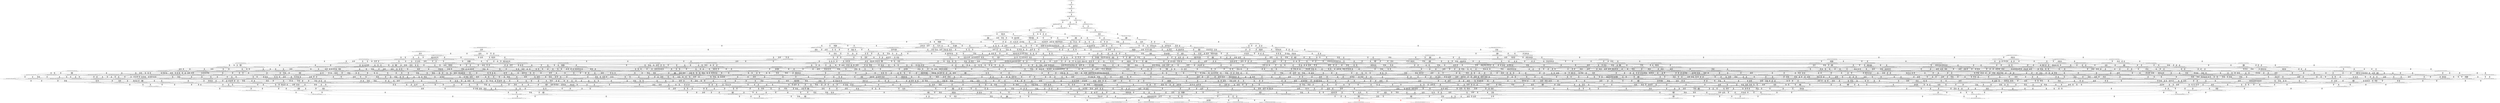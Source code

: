 digraph {
	S0[label="S0: [0, 0] [0, 0] [0, 0] [0, 0] \n{}{}"];
	S1[label="S1: [0, 0] [0, 0] [0, 0] [29, 37] \n{T0J0:29-37}{1}"];
	S2[label="S2: [29, 29] [29, 29] [29, 37] [35, 45] \n{T0J1:35-45}{1, 2}"];
	S3[label="S3: [29, 29] [29, 37] [35, 45] [85, 108] \n{T0J2:85-108}{1, 2, 3}"];
	S4[label="S4: [29, 37] [35, 45] [85, 108] [93, 117] \n{T0J2:85-108, T0J13:93-117}{1, 2, 3, 14}"];
	S5[label="S5: [85, 85] [85, 108] [93, 117] [133, 168] \n{T0J3:133-168}{1, 2, 3, 4, 14}"];
	S6[label="S6: [93, 93] [93, 107] [93, 108] [162, 194] \n{T0J14:162-194}{1, 2, 3, 14, 15}"];
	S7[label="S7: [85, 108] [93, 117] [133, 168] [145, 183] \n{T0J3:133-168, T0J6:145-183}{1, 2, 3, 4, 7, 14}"];
	S8[label="S8: [93, 108] [93, 117] [133, 168] [162, 194] \n{T0J3:133-168, T0J14:162-194}{1, 2, 3, 4, 14, 15}"];
	S9[label="S9: [93, 107] [93, 108] [146, 174] [162, 194] \n{T0J14:162-194, T0J19:146-174}{1, 2, 3, 14, 15, 20}"];
	S10[label="S10: [93, 117] [133, 168] [145, 183] [162, 205] \n{T0J3:133-168, T0J6:145-183, T0J7:162-205}{1, 2, 3, 4, 7, 8, 14}"];
	S11[label="S11: [93, 117] [133, 168] [145, 183] [162, 194] \n{T0J3:133-168, T0J6:145-183, T0J14:162-194}{1, 2, 3, 4, 7, 14, 15}"];
	S12[label="S12: [93, 117] [133, 168] [146, 174] [162, 194] \n{T0J3:133-168, T0J14:162-194, T0J19:146-174}{1, 2, 3, 4, 14, 15, 20}"];
	S13[label="S13: [133, 168] [145, 183] [159, 200] [162, 205] \n{T0J3:133-168, T0J6:145-183, T0J7:162-205, T0J10:159-200}{1, 2, 3, 4, 7, 8, 11, 14}"];
	S14[label="S14: [133, 168] [145, 183] [162, 194] [162, 214] \n{T0J3:133-168, T0J6:145-183, T0J7:162-214, T0J14:162-194}{1, 2, 3, 4, 7, 8, 14, 15}"];
	S15[label="S15: [133, 168] [145, 174] [146, 192] [162, 194] \n{T0J3:133-168, T0J6:145-192, T0J14:162-194, T0J19:146-174}{1, 2, 3, 4, 7, 14, 15, 20}"];
	S16[label="S16: [159, 167] [159, 168] [159, 183] [162, 205] \n{T0J11:159-168}{1, 2, 3, 4, 7, 8, 11, 12, 14}"];
	S17[label="S17: [145, 183] [159, 200] [162, 214] [199, 254] \n{}{1, 2, 3, 4, 7, 8, 11, 14, 15}"];
	S18[label="S18: [145, 174] [146, 192] [162, 194] [210, 264] \n{T0J7:210-264}{1, 2, 3, 4, 7, 8, 14, 15, 20}"];
	S19[label="S19: [145, 183] [159, 200] [162, 205] [173, 264] \n{}{1, 2, 3, 4, 5, 6, 7, 8, 11, 14}"];
	S20[label="S20: [162, 167] [162, 183] [162, 200] [214, 253] \n{}{1, 2, 3, 4, 7, 8, 9, 10, 11, 14}"];
	S21[label="S21: [145, 183] [162, 194] [162, 214] [173, 264] \n{}{1, 2, 3, 4, 5, 6, 7, 8, 14, 15}"];
	S22[label="S22: [162, 167] [162, 183] [162, 194] [214, 253] \n{}{1, 2, 3, 4, 7, 8, 9, 10, 14, 15}"];
	S23[label="S23: [145, 174] [146, 192] [162, 194] [173, 264] \n{}{1, 2, 3, 4, 5, 6, 7, 14, 15, 20}"];
	S24[label="S24: [159, 168] [159, 183] [162, 205] [201, 220] \n{T0J12:201-220}{1, 2, 3, 4, 7, 8, 11, 12, 13, 14}"];
	S25[label="S25: [159, 168] [159, 200] [162, 214] [199, 254] \n{}{1, 2, 3, 4, 7, 8, 11, 12, 14, 15}"];
	S26[label="S26: [162, 200] [162, 214] [199, 247] [226, 254] \n{T0J15:226-247}{1, 2, 3, 4, 7, 8, 11, 14, 15, 16}"];
	S27[label="S27: [146, 200] [162, 214] [198, 250] [199, 264] \n{}{1, 2, 3, 4, 7, 8, 11, 14, 15, 20}"];
	S28[label="S28: [159, 184] [159, 200] [162, 205] [173, 264] \n{}{1, 2, 3, 4, 5, 6, 7, 8, 11, 12, 14}"];
	S29[label="S29: [159, 168] [159, 183] [162, 205] [235, 263] \n{T0J5:235-263}{1, 2, 3, 4, 5, 6, 7, 8, 11, 12, 14}"];
	S30[label="S30: [162, 168] [162, 183] [162, 205] [214, 253] \n{}{1, 2, 3, 4, 7, 8, 9, 10, 11, 12, 14}"];
	S31[label="S31: [159, 200] [162, 214] [173, 264] [199, 279] \n{}{1, 2, 3, 4, 5, 6, 7, 8, 11, 14, 15}"];
	S32[label="S32: [162, 200] [162, 214] [199, 253] [214, 254] \n{}{1, 2, 3, 4, 7, 8, 9, 10, 11, 14, 15}"];
	S33[label="S33: [146, 192] [162, 194] [173, 264] [210, 271] \n{T0J7:210-271}{1, 2, 3, 4, 5, 6, 7, 8, 14, 15, 20}"];
	S34[label="S34: [159, 200] [162, 214] [199, 220] [201, 254] \n{T0J12:201-220}{1, 2, 3, 4, 7, 8, 11, 12, 13, 14, 15}"];
	S35[label="S35: [162, 200] [162, 214] [199, 247] [226, 254] \n{T0J15:226-247}{1, 2, 3, 4, 7, 8, 11, 12, 14, 15, 16}"];
	S36[label="S36: [159, 200] [162, 214] [198, 250] [199, 264] \n{}{1, 2, 3, 4, 7, 8, 11, 12, 14, 15, 20}"];
	S37[label="S37: [162, 189] [179, 214] [199, 247] [226, 254] \n{T0J15:226-247, T0J16:179-189}{1, 2, 3, 4, 7, 8, 11, 14, 15, 16, 17}"];
	S38[label="S38: [162, 214] [198, 247] [199, 250] [226, 264] \n{T0J15:226-247}{1, 2, 3, 4, 7, 8, 11, 14, 15, 16, 20}"];
	S39[label="S39: [162, 214] [186, 217] [198, 250] [199, 264] \n{T0J20:186-217}{1, 2, 3, 4, 7, 8, 11, 14, 15, 20, 21}"];
	S40[label="S40: [162, 200] [162, 205] [173, 264] [214, 269] \n{}{1, 2, 3, 4, 5, 6, 7, 8, 9, 10, 11, 14}"];
	S41[label="S41: [162, 194] [162, 214] [173, 264] [214, 269] \n{}{1, 2, 3, 4, 5, 6, 7, 8, 9, 10, 14, 15}"];
	S42[label="S42: [159, 200] [162, 205] [173, 237] [201, 264] \n{T0J12:201-237}{1, 2, 3, 4, 5, 6, 7, 8, 11, 12, 13, 14}"];
	S43[label="S43: [159, 183] [162, 205] [201, 220] [235, 264] \n{T0J5:235-264, T0J12:201-220}{1, 2, 3, 4, 5, 6, 7, 8, 11, 12, 13, 14}"];
	S44[label="S44: [162, 183] [162, 205] [201, 220] [214, 253] \n{T0J12:201-220}{1, 2, 3, 4, 7, 8, 9, 10, 11, 12, 13, 14}"];
	S45[label="S45: [159, 201] [162, 214] [173, 264] [199, 279] \n{}{1, 2, 3, 4, 5, 6, 7, 8, 11, 12, 14, 15}"];
	S46[label="S46: [162, 200] [162, 214] [199, 253] [214, 254] \n{}{1, 2, 3, 4, 7, 8, 9, 10, 11, 12, 14, 15}"];
	S47[label="S47: [162, 214] [173, 264] [199, 279] [226, 296] \n{T0J15:226-280}{1, 2, 3, 4, 5, 6, 7, 8, 11, 14, 15, 16}"];
	S48[label="S48: [162, 214] [199, 247] [214, 253] [226, 254] \n{T0J15:226-247}{1, 2, 3, 4, 7, 8, 9, 10, 11, 14, 15, 16}"];
	S49[label="S49: [162, 214] [173, 264] [198, 271] [199, 296] \n{}{1, 2, 3, 4, 5, 6, 7, 8, 11, 14, 15, 20}"];
	S50[label="S50: [162, 214] [198, 250] [199, 253] [214, 264] \n{}{1, 2, 3, 4, 7, 8, 9, 10, 11, 14, 15, 20}"];
	S51[label="S51: [162, 214] [199, 220] [201, 247] [226, 254] \n{T0J12:201-220, T0J15:226-247}{1, 2, 3, 4, 7, 8, 11, 12, 13, 14, 15, 16}"];
	S52[label="S52: [162, 214] [198, 220] [199, 250] [201, 264] \n{T0J12:201-220}{1, 2, 3, 4, 7, 8, 11, 12, 13, 14, 15, 20}"];
	S53[label="S53: [162, 189] [179, 214] [199, 247] [226, 254] \n{T0J15:226-247, T0J16:179-189}{1, 2, 3, 4, 7, 8, 11, 12, 14, 15, 16, 17}"];
	S54[label="S54: [162, 214] [198, 247] [199, 250] [226, 264] \n{T0J15:226-247}{1, 2, 3, 4, 7, 8, 11, 12, 14, 15, 16, 20}"];
	S55[label="S55: [162, 214] [186, 217] [198, 250] [199, 264] \n{T0J20:186-217}{1, 2, 3, 4, 7, 8, 11, 12, 14, 15, 20, 21}"];
	S56[label="S56: [179, 214] [199, 247] [226, 253] [230, 254] \n{T0J15:226-247, T0J16:179-189, T0J17:230-253}{1, 2, 3, 4, 7, 8, 11, 14, 15, 16, 17, 18}"];
	S57[label="S57: [179, 214] [198, 247] [199, 250] [226, 264] \n{T0J15:226-247, T0J16:179-189}{1, 2, 3, 4, 7, 8, 11, 14, 15, 16, 17, 20}"];
	S58[label="S58: [186, 217] [198, 247] [199, 250] [226, 264] \n{T0J15:226-247, T0J20:186-217}{1, 2, 3, 4, 7, 8, 11, 14, 15, 16, 20, 21}"];
	S59[label="S59: [186, 217] [198, 220] [199, 250] [204, 264] \n{T0J20:186-217, T0J21:204-220}{1, 2, 3, 4, 7, 8, 11, 14, 15, 20, 21, 22}"];
	S60[label="S60: [162, 201] [162, 205] [173, 264] [214, 270] \n{}{1, 2, 3, 4, 5, 6, 7, 8, 9, 10, 11, 12, 14}"];
	S61[label="S61: [162, 214] [173, 264] [199, 279] [214, 296] \n{}{1, 2, 3, 4, 5, 6, 7, 8, 9, 10, 11, 14, 15}"];
	S62[label="S62: [162, 214] [173, 254] [199, 264] [201, 296] \n{T0J12:201-254}{1, 2, 3, 4, 5, 6, 7, 8, 11, 12, 13, 14, 15}"];
	S63[label="S63: [162, 214] [199, 220] [201, 253] [214, 254] \n{T0J12:201-220}{1, 2, 3, 4, 7, 8, 9, 10, 11, 12, 13, 14, 15}"];
	S64[label="S64: [162, 215] [173, 264] [199, 279] [226, 296] \n{T0J15:226-281}{1, 2, 3, 4, 5, 6, 7, 8, 11, 12, 14, 15, 16}"];
	S65[label="S65: [162, 214] [199, 247] [214, 253] [226, 254] \n{T0J15:226-247}{1, 2, 3, 4, 7, 8, 9, 10, 11, 12, 14, 15, 16}"];
	S66[label="S66: [162, 264] [173, 271] [198, 271] [199, 296] \n{}{1, 2, 3, 4, 5, 6, 7, 8, 11, 12, 14, 15, 20}"];
	S67[label="S67: [162, 214] [198, 250] [199, 253] [214, 264] \n{}{1, 2, 3, 4, 7, 8, 9, 10, 11, 12, 14, 15, 20}"];
	S68[label="S68: [173, 236] [179, 264] [199, 279] [226, 296] \n{T0J15:226-280}{1, 2, 3, 4, 5, 6, 7, 8, 11, 14, 15, 16, 17}"];
	S69[label="S69: [179, 214] [199, 247] [214, 253] [226, 254] \n{T0J15:226-247, T0J16:179-189}{1, 2, 3, 4, 7, 8, 9, 10, 11, 14, 15, 16, 17}"];
	S70[label="S70: [173, 264] [198, 279] [199, 296] [226, 350] \n{T0J15:226-350}{1, 2, 3, 4, 5, 6, 7, 8, 11, 14, 15, 16, 20}"];
	S71[label="S71: [198, 247] [199, 250] [214, 253] [226, 264] \n{T0J15:226-247}{1, 2, 3, 4, 7, 8, 9, 10, 11, 14, 15, 16, 20}"];
	S72[label="S72: [173, 264] [198, 271] [199, 296] [202, 320] \n{}{1, 2, 3, 4, 5, 6, 7, 8, 11, 14, 15, 20, 21}"];
	S73[label="S73: [186, 217] [198, 250] [199, 253] [214, 264] \n{T0J20:186-217}{1, 2, 3, 4, 7, 8, 9, 10, 11, 14, 15, 20, 21}"];
	S74[label="S74: [209, 264] [209, 271] [209, 273] [211, 296] \n{T0J24:211-273}{1, 2, 3, 4, 5, 6, 7, 8, 11, 14, 15, 20, 25}"];
	S75[label="S75: [179, 214] [199, 220] [201, 247] [226, 254] \n{T0J12:201-220, T0J15:226-247, T0J16:179-189}{1, 2, 3, 4, 7, 8, 11, 12, 13, 14, 15, 16, 17}"];
	S76[label="S76: [198, 220] [199, 247] [201, 250] [226, 264] \n{T0J12:201-220, T0J15:226-247}{1, 2, 3, 4, 7, 8, 11, 12, 13, 14, 15, 16, 20}"];
	S77[label="S77: [186, 217] [198, 220] [199, 250] [202, 264] \n{T0J12:201-220, T0J20:186-217}{1, 2, 3, 4, 7, 8, 11, 12, 13, 14, 15, 20, 21}"];
	S78[label="S78: [179, 214] [199, 247] [226, 253] [230, 254] \n{T0J15:226-247, T0J16:179-189, T0J17:230-253}{1, 2, 3, 4, 7, 8, 11, 12, 14, 15, 16, 17, 18}"];
	S79[label="S79: [179, 214] [198, 247] [199, 250] [226, 264] \n{T0J15:226-247, T0J16:179-189}{1, 2, 3, 4, 7, 8, 11, 12, 14, 15, 16, 17, 20}"];
	S80[label="S80: [186, 217] [198, 247] [199, 250] [226, 264] \n{T0J15:226-247, T0J20:186-217}{1, 2, 3, 4, 7, 8, 11, 12, 14, 15, 16, 20, 21}"];
	S81[label="S81: [186, 217] [198, 220] [199, 250] [204, 264] \n{T0J20:186-217, T0J21:204-220}{1, 2, 3, 4, 7, 8, 11, 12, 14, 15, 20, 21, 22}"];
	S82[label="S82: [162, 205] [173, 254] [201, 264] [214, 286] \n{T0J12:201-254}{1, 2, 3, 4, 5, 6, 7, 8, 9, 10, 11, 12, 13, 14}"];
	S83[label="S83: [162, 215] [173, 264] [199, 279] [214, 296] \n{}{1, 2, 3, 4, 5, 6, 7, 8, 9, 10, 11, 12, 14, 15}"];
	S84[label="S84: [173, 264] [199, 279] [214, 296] [226, 310] \n{T0J15:226-294}{1, 2, 3, 4, 5, 6, 7, 8, 9, 10, 11, 14, 15, 16}"];
	S85[label="S85: [173, 264] [198, 279] [199, 296] [214, 357] \n{}{1, 2, 3, 4, 5, 6, 7, 8, 9, 10, 11, 14, 15, 20}"];
	S86[label="S86: [173, 264] [199, 268] [201, 294] [226, 310] \n{T0J15:226-294}{1, 2, 3, 4, 5, 6, 7, 8, 11, 12, 13, 14, 15, 16}"];
	S87[label="S87: [199, 220] [201, 247] [214, 253] [226, 254] \n{T0J12:201-220, T0J15:226-247}{1, 2, 3, 4, 7, 8, 9, 10, 11, 12, 13, 14, 15, 16}"];
	S88[label="S88: [173, 271] [198, 271] [199, 296] [202, 323] \n{}{1, 2, 3, 4, 5, 6, 7, 8, 11, 12, 13, 14, 15, 20}"];
	S89[label="S89: [198, 220] [199, 250] [201, 253] [214, 264] \n{T0J12:201-220}{1, 2, 3, 4, 7, 8, 9, 10, 11, 12, 13, 14, 15, 20}"];
	S90[label="S90: [173, 237] [179, 264] [199, 279] [226, 296] \n{}{1, 2, 3, 4, 5, 6, 7, 8, 11, 12, 14, 15, 16, 17}"];
	S91[label="S91: [179, 214] [199, 247] [214, 253] [226, 254] \n{T0J15:226-247, T0J16:179-189}{1, 2, 3, 4, 7, 8, 9, 10, 11, 12, 14, 15, 16, 17}"];
	S92[label="S92: [173, 271] [198, 279] [199, 296] [226, 350] \n{}{1, 2, 3, 4, 5, 6, 7, 8, 11, 12, 14, 15, 16, 20}"];
	S93[label="S93: [198, 247] [199, 250] [214, 253] [226, 264] \n{T0J15:226-247}{1, 2, 3, 4, 7, 8, 9, 10, 11, 12, 14, 15, 16, 20}"];
	S94[label="S94: [173, 271] [198, 271] [199, 296] [202, 320] \n{}{1, 2, 3, 4, 5, 6, 7, 8, 11, 12, 14, 15, 20, 21}"];
	S95[label="S95: [186, 217] [198, 250] [199, 253] [214, 264] \n{T0J20:186-217}{1, 2, 3, 4, 7, 8, 9, 10, 11, 12, 14, 15, 20, 21}"];
	S96[label="S96: [179, 264] [199, 279] [226, 296] [230, 322] \n{T0J17:230-322}{1, 2, 3, 4, 5, 6, 7, 8, 11, 14, 15, 16, 17, 18}"];
	S97[label="S97: [179, 279] [198, 292] [199, 296] [226, 350] \n{}{1, 2, 3, 4, 5, 6, 7, 8, 11, 14, 15, 16, 17, 20}"];
	S98[label="S98: [198, 279] [199, 296] [202, 320] [226, 350] \n{}{1, 2, 3, 4, 5, 6, 7, 8, 11, 14, 15, 16, 20, 21}"];
	S99[label="S99: [198, 271] [199, 296] [202, 320] [215, 323] \n{}{1, 2, 3, 4, 5, 6, 7, 8, 11, 14, 15, 20, 21, 22}"];
	S100[label="S100: [209, 271] [209, 271] [209, 273] [211, 296] \n{}{1, 2, 3, 4, 5, 6, 7, 8, 11, 12, 14, 15, 20, 25}"];
	S101[label="S101: [209, 273] [209, 279] [211, 296] [226, 350] \n{}{1, 2, 3, 4, 5, 6, 7, 8, 11, 14, 15, 16, 20, 25}"];
	S102[label="S102: [209, 271] [209, 273] [209, 296] [211, 320] \n{}{1, 2, 3, 4, 5, 6, 7, 8, 11, 14, 15, 20, 21, 25}"];
	S103[label="S103: [173, 264] [199, 268] [201, 296] [214, 310] \n{}{1, 2, 3, 4, 5, 6, 7, 8, 9, 10, 11, 12, 13, 14, 15}"];
	S104[label="S104: [173, 265] [199, 279] [214, 296] [226, 310] \n{}{1, 2, 3, 4, 5, 6, 7, 8, 9, 10, 11, 12, 14, 15, 16}"];
	S105[label="S105: [173, 278] [198, 279] [199, 296] [214, 357] \n{}{1, 2, 3, 4, 5, 6, 7, 8, 9, 10, 11, 12, 14, 15, 20}"];
	S106[label="S106: [179, 279] [199, 286] [214, 296] [226, 322] \n{}{1, 2, 3, 4, 5, 6, 7, 8, 9, 10, 11, 14, 15, 16, 17}"];
	S107[label="S107: [198, 279] [199, 296] [214, 356] [226, 357] \n{}{1, 2, 3, 4, 5, 6, 7, 8, 9, 10, 11, 14, 15, 16, 20}"];
	S108[label="S108: [198, 279] [199, 296] [202, 326] [214, 357] \n{}{1, 2, 3, 4, 5, 6, 7, 8, 9, 10, 11, 14, 15, 20, 21}"];
	S109[label="S109: [209, 279] [209, 279] [211, 296] [214, 357] \n{}{1, 2, 3, 4, 5, 6, 7, 8, 9, 10, 11, 14, 15, 20, 25}"];
	S110[label="S110: [179, 268] [199, 286] [201, 294] [226, 310] \n{}{1, 2, 3, 4, 5, 6, 7, 8, 11, 12, 13, 14, 15, 16, 17}"];
	S111[label="S111: [198, 279] [199, 296] [202, 323] [226, 350] \n{}{1, 2, 3, 4, 5, 6, 7, 8, 11, 12, 13, 14, 15, 16, 20}"];
	S112[label="S112: [199, 247] [201, 250] [226, 264] [274, 316] \n{T0J5:274-316, T0J15:226-247}{1, 2, 3, 4, 5, 6, 7, 8, 11, 12, 13, 14, 15, 16, 20}"];
	S113[label="S113: [198, 271] [199, 296] [202, 320] [213, 323] \n{}{1, 2, 3, 4, 5, 6, 7, 8, 11, 12, 13, 14, 15, 20, 21}"];
	S114[label="S114: [179, 265] [199, 279] [226, 296] [230, 323] \n{}{1, 2, 3, 4, 5, 6, 7, 8, 11, 12, 14, 15, 16, 17, 18}"];
	S115[label="S115: [179, 279] [198, 292] [199, 296] [226, 350] \n{}{1, 2, 3, 4, 5, 6, 7, 8, 11, 12, 14, 15, 16, 17, 20}"];
	S116[label="S116: [198, 279] [199, 296] [202, 320] [226, 350] \n{}{1, 2, 3, 4, 5, 6, 7, 8, 11, 12, 14, 15, 16, 20, 21}"];
	S117[label="S117: [198, 271] [199, 296] [202, 320] [215, 323] \n{}{1, 2, 3, 4, 5, 6, 7, 8, 11, 12, 14, 15, 20, 21, 22}"];
	S118[label="S118: [230, 277] [230, 279] [230, 296] [230, 357] \n{T0J25:230-277}{1, 2, 3, 4, 5, 6, 7, 8, 9, 10, 11, 14, 15, 20, 26}"];
	S119[label="S119: [209, 271] [209, 273] [209, 296] [211, 323] \n{}{1, 2, 3, 4, 5, 6, 7, 8, 11, 12, 13, 14, 15, 20, 25}"];
	S120[label="S120: [201, 271] [201, 282] [202, 296] [210, 323] \n{T0J26:210-282}{1, 2, 3, 4, 5, 6, 7, 8, 11, 12, 13, 14, 15, 20, 27}"];
	S121[label="S121: [209, 273] [209, 279] [211, 296] [226, 350] \n{}{1, 2, 3, 4, 5, 6, 7, 8, 11, 12, 14, 15, 16, 20, 25}"];
	S122[label="S122: [209, 271] [209, 273] [209, 296] [211, 320] \n{}{1, 2, 3, 4, 5, 6, 7, 8, 11, 12, 14, 15, 20, 21, 25}"];
	S123[label="S123: [199, 279] [226, 296] [228, 322] [230, 326] \n{T0J18:228-326}{1, 2, 3, 4, 5, 6, 7, 8, 11, 14, 15, 16, 17, 18, 19}"];
	S124[label="S124: [198, 292] [199, 296] [226, 350] [232, 356] \n{}{1, 2, 3, 4, 5, 6, 7, 8, 11, 14, 15, 16, 17, 18, 20}"];
	S125[label="S125: [198, 292] [199, 296] [215, 320] [226, 350] \n{}{1, 2, 3, 4, 5, 6, 7, 8, 11, 14, 15, 16, 17, 20, 21}"];
	S126[label="S126: [209, 279] [209, 292] [211, 296] [226, 350] \n{}{1, 2, 3, 4, 5, 6, 7, 8, 11, 14, 15, 16, 17, 20, 25}"];
	S127[label="S127: [199, 296] [202, 320] [215, 323] [240, 350] \n{}{1, 2, 3, 4, 5, 6, 7, 8, 11, 14, 15, 16, 20, 21, 22}"];
	S128[label="S128: [209, 279] [209, 296] [211, 320] [226, 350] \n{}{1, 2, 3, 4, 5, 6, 7, 8, 11, 14, 15, 16, 20, 21, 25}"];
	S129[label="S129: [199, 296] [202, 317] [215, 320] [235, 323] \n{T0J22:235-317}{1, 2, 3, 4, 5, 6, 7, 8, 11, 14, 15, 20, 21, 22, 23}"];
	S130[label="S130: [209, 273] [209, 296] [211, 320] [215, 323] \n{}{1, 2, 3, 4, 5, 6, 7, 8, 11, 14, 15, 20, 21, 22, 25}"];
	S131[label="S131: [199, 279] [201, 296] [214, 310] [226, 350] \n{}{1, 2, 3, 4, 5, 6, 7, 8, 9, 10, 11, 12, 13, 14, 15, 16}"];
	S132[label="S132: [198, 279] [199, 296] [202, 331] [215, 357] \n{}{1, 2, 3, 4, 5, 6, 7, 8, 9, 10, 11, 12, 13, 14, 15, 20}"];
	S133[label="S133: [179, 280] [199, 287] [214, 296] [226, 323] \n{}{1, 2, 3, 4, 5, 6, 7, 8, 9, 10, 11, 12, 14, 15, 16, 17}"];
	S134[label="S134: [198, 280] [199, 296] [214, 356] [226, 357] \n{}{1, 2, 3, 4, 5, 6, 7, 8, 9, 10, 11, 12, 14, 15, 16, 20}"];
	S135[label="S135: [198, 280] [199, 296] [202, 326] [214, 357] \n{}{1, 2, 3, 4, 5, 6, 7, 8, 9, 10, 11, 12, 14, 15, 20, 21}"];
	S136[label="S136: [199, 286] [214, 296] [226, 322] [231, 362] \n{}{1, 2, 3, 4, 5, 6, 7, 8, 9, 10, 11, 14, 15, 16, 17, 18}"];
	S137[label="S137: [198, 296] [199, 298] [215, 356] [226, 365] \n{}{1, 2, 3, 4, 5, 6, 7, 8, 9, 10, 11, 14, 15, 16, 17, 20}"];
	S138[label="S138: [199, 296] [202, 326] [214, 356] [238, 365] \n{}{1, 2, 3, 4, 5, 6, 7, 8, 9, 10, 11, 14, 15, 16, 20, 21}"];
	S139[label="S139: [199, 296] [202, 326] [214, 329] [240, 357] \n{}{1, 2, 3, 4, 5, 6, 7, 8, 9, 10, 11, 14, 15, 20, 21, 22}"];
	S140[label="S140: [209, 279] [209, 280] [211, 296] [214, 357] \n{}{1, 2, 3, 4, 5, 6, 7, 8, 9, 10, 11, 12, 14, 15, 20, 25}"];
	S141[label="S141: [209, 279] [211, 296] [214, 356] [226, 359] \n{}{1, 2, 3, 4, 5, 6, 7, 8, 9, 10, 11, 14, 15, 16, 20, 25}"];
	S142[label="S142: [209, 279] [209, 296] [211, 326] [214, 357] \n{}{1, 2, 3, 4, 5, 6, 7, 8, 9, 10, 11, 14, 15, 20, 21, 25}"];
	S143[label="S143: [230, 278] [230, 279] [230, 296] [230, 357] \n{}{1, 2, 3, 4, 5, 6, 7, 8, 9, 10, 11, 12, 14, 15, 20, 26}"];
	S144[label="S144: [230, 279] [230, 296] [230, 356] [230, 357] \n{}{1, 2, 3, 4, 5, 6, 7, 8, 9, 10, 11, 14, 15, 16, 20, 26}"];
	S145[label="S145: [230, 279] [230, 296] [230, 326] [230, 357] \n{}{1, 2, 3, 4, 5, 6, 7, 8, 9, 10, 11, 14, 15, 20, 21, 26}"];
	S146[label="S146: [230, 279] [230, 279] [230, 296] [230, 357] \n{}{1, 2, 3, 4, 5, 6, 7, 8, 9, 10, 11, 14, 15, 20, 25, 26}"];
	S147[label="S147: [199, 286] [201, 296] [226, 318] [230, 354] \n{}{1, 2, 3, 4, 5, 6, 7, 8, 11, 12, 13, 14, 15, 16, 17, 18}"];
	S148[label="S148: [198, 292] [199, 296] [215, 323] [226, 350] \n{}{1, 2, 3, 4, 5, 6, 7, 8, 11, 12, 13, 14, 15, 16, 17, 20}"];
	S149[label="S149: [199, 296] [202, 320] [213, 323] [238, 350] \n{}{1, 2, 3, 4, 5, 6, 7, 8, 11, 12, 13, 14, 15, 16, 20, 21}"];
	S150[label="S150: [209, 279] [209, 296] [211, 323] [226, 350] \n{}{1, 2, 3, 4, 5, 6, 7, 8, 11, 12, 13, 14, 15, 16, 20, 25}"];
	S151[label="S151: [201, 282] [202, 296] [210, 323] [226, 350] \n{}{1, 2, 3, 4, 5, 6, 7, 8, 11, 12, 13, 14, 15, 16, 20, 27}"];
	S152[label="S152: [199, 296] [202, 320] [213, 323] [240, 323] \n{}{1, 2, 3, 4, 5, 6, 7, 8, 11, 12, 13, 14, 15, 20, 21, 22}"];
	S153[label="S153: [209, 273] [209, 296] [211, 320] [213, 323] \n{}{1, 2, 3, 4, 5, 6, 7, 8, 11, 12, 13, 14, 15, 20, 21, 25}"];
	S154[label="S154: [201, 282] [202, 296] [210, 320] [213, 323] \n{}{1, 2, 3, 4, 5, 6, 7, 8, 11, 12, 13, 14, 15, 20, 21, 27}"];
	S155[label="S155: [199, 279] [226, 296] [228, 323] [230, 327] \n{}{1, 2, 3, 4, 5, 6, 7, 8, 11, 12, 14, 15, 16, 17, 18, 19}"];
	S156[label="S156: [198, 292] [199, 296] [226, 350] [232, 356] \n{}{1, 2, 3, 4, 5, 6, 7, 8, 11, 12, 14, 15, 16, 17, 18, 20}"];
	S157[label="S157: [198, 292] [199, 296] [215, 320] [226, 350] \n{}{1, 2, 3, 4, 5, 6, 7, 8, 11, 12, 14, 15, 16, 17, 20, 21}"];
	S158[label="S158: [209, 279] [209, 292] [211, 296] [226, 350] \n{}{1, 2, 3, 4, 5, 6, 7, 8, 11, 12, 14, 15, 16, 17, 20, 25}"];
	S159[label="S159: [199, 296] [202, 320] [215, 323] [240, 350] \n{}{1, 2, 3, 4, 5, 6, 7, 8, 11, 12, 14, 15, 16, 20, 21, 22}"];
	S160[label="S160: [209, 279] [209, 296] [211, 320] [226, 350] \n{}{1, 2, 3, 4, 5, 6, 7, 8, 11, 12, 14, 15, 16, 20, 21, 25}"];
	S161[label="S161: [199, 296] [202, 317] [215, 320] [235, 323] \n{}{1, 2, 3, 4, 5, 6, 7, 8, 11, 12, 14, 15, 20, 21, 22, 23}"];
	S162[label="S162: [209, 273] [209, 296] [211, 320] [215, 323] \n{}{1, 2, 3, 4, 5, 6, 7, 8, 11, 12, 14, 15, 20, 21, 22, 25}"];
	S163[label="S163: [209, 273] [209, 282] [210, 296] [211, 323] \n{}{1, 2, 3, 4, 5, 6, 7, 8, 11, 12, 13, 14, 15, 20, 25, 27}"];
	S164[label="S164: [199, 296] [226, 332] [230, 350] [247, 356] \n{}{1, 2, 3, 4, 5, 6, 7, 8, 11, 14, 15, 16, 17, 18, 19, 20}"];
	S165[label="S165: [199, 296] [215, 320] [226, 350] [238, 356] \n{}{1, 2, 3, 4, 5, 6, 7, 8, 11, 14, 15, 16, 17, 18, 20, 21}"];
	S166[label="S166: [209, 292] [211, 296] [226, 350] [232, 356] \n{}{1, 2, 3, 4, 5, 6, 7, 8, 11, 14, 15, 16, 17, 18, 20, 25}"];
	S167[label="S167: [199, 296] [215, 320] [216, 323] [240, 350] \n{}{1, 2, 3, 4, 5, 6, 7, 8, 11, 14, 15, 16, 17, 20, 21, 22}"];
	S168[label="S168: [209, 292] [211, 296] [215, 320] [226, 350] \n{}{1, 2, 3, 4, 5, 6, 7, 8, 11, 14, 15, 16, 17, 20, 21, 25}"];
	S169[label="S169: [202, 317] [215, 320] [235, 323] [240, 350] \n{}{1, 2, 3, 4, 5, 6, 7, 8, 11, 14, 15, 16, 20, 21, 22, 23}"];
	S170[label="S170: [209, 296] [211, 320] [215, 323] [240, 350] \n{}{1, 2, 3, 4, 5, 6, 7, 8, 11, 14, 15, 16, 20, 21, 22, 25}"];
	S171[label="S171: [202, 296] [215, 317] [219, 320] [235, 323] \n{T0J23:219-296}{1, 2, 3, 4, 5, 6, 7, 8, 11, 14, 15, 20, 21, 22, 23, 24}"];
	S172[label="S172: [209, 296] [211, 317] [215, 320] [235, 323] \n{}{1, 2, 3, 4, 5, 6, 7, 8, 11, 14, 15, 20, 21, 22, 23, 25}"];
	S173[label="S173: [199, 296] [201, 301] [216, 323] [226, 354] \n{}{1, 2, 3, 4, 5, 6, 7, 8, 9, 10, 11, 12, 13, 14, 15, 16, 17}"];
	S174[label="S174: [199, 296] [202, 333] [215, 357] [240, 372] \n{}{1, 2, 3, 4, 5, 6, 7, 8, 9, 10, 11, 12, 13, 14, 15, 16, 20}"];
	S175[label="S175: [199, 296] [202, 331] [213, 341] [238, 357] \n{}{1, 2, 3, 4, 5, 6, 7, 8, 9, 10, 11, 12, 13, 14, 15, 20, 21}"];
	S176[label="S176: [199, 287] [214, 296] [226, 323] [231, 362] \n{}{1, 2, 3, 4, 5, 6, 7, 8, 9, 10, 11, 12, 14, 15, 16, 17, 18}"];
	S177[label="S177: [198, 297] [199, 298] [215, 356] [226, 365] \n{}{1, 2, 3, 4, 5, 6, 7, 8, 9, 10, 11, 12, 14, 15, 16, 17, 20}"];
	S178[label="S178: [199, 297] [202, 326] [214, 356] [238, 365] \n{}{1, 2, 3, 4, 5, 6, 7, 8, 9, 10, 11, 12, 14, 15, 16, 20, 21}"];
	S179[label="S179: [199, 297] [202, 326] [214, 329] [240, 357] \n{}{1, 2, 3, 4, 5, 6, 7, 8, 9, 10, 11, 12, 14, 15, 20, 21, 22}"];
	S180[label="S180: [209, 294] [209, 296] [211, 332] [215, 357] \n{}{1, 2, 3, 4, 5, 6, 7, 8, 9, 10, 11, 12, 13, 14, 15, 20, 25}"];
	S181[label="S181: [201, 296] [202, 303] [210, 331] [215, 357] \n{}{1, 2, 3, 4, 5, 6, 7, 8, 9, 10, 11, 12, 13, 14, 15, 20, 27}"];
	S182[label="S182: [209, 280] [211, 296] [214, 356] [226, 359] \n{}{1, 2, 3, 4, 5, 6, 7, 8, 9, 10, 11, 12, 14, 15, 16, 20, 25}"];
	S183[label="S183: [209, 280] [209, 296] [211, 326] [214, 357] \n{}{1, 2, 3, 4, 5, 6, 7, 8, 9, 10, 11, 12, 14, 15, 20, 21, 25}"];
	S184[label="S184: [214, 296] [226, 322] [230, 338] [248, 365] \n{}{1, 2, 3, 4, 5, 6, 7, 8, 9, 10, 11, 14, 15, 16, 17, 18, 19}"];
	S185[label="S185: [199, 298] [215, 356] [226, 362] [250, 378] \n{}{1, 2, 3, 4, 5, 6, 7, 8, 9, 10, 11, 14, 15, 16, 17, 18, 20}"];
	S186[label="S186: [199, 298] [214, 326] [216, 356] [238, 378] \n{}{1, 2, 3, 4, 5, 6, 7, 8, 9, 10, 11, 14, 15, 16, 17, 20, 21}"];
	S187[label="S187: [209, 296] [211, 298] [215, 356] [226, 365] \n{}{1, 2, 3, 4, 5, 6, 7, 8, 9, 10, 11, 14, 15, 16, 17, 20, 25}"];
	S188[label="S188: [202, 326] [214, 329] [238, 356] [241, 382] \n{}{1, 2, 3, 4, 5, 6, 7, 8, 9, 10, 11, 14, 15, 16, 20, 21, 22}"];
	S189[label="S189: [209, 296] [211, 326] [214, 356] [238, 365] \n{}{1, 2, 3, 4, 5, 6, 7, 8, 9, 10, 11, 14, 15, 16, 20, 21, 25}"];
	S190[label="S190: [202, 323] [214, 326] [235, 329] [240, 382] \n{}{1, 2, 3, 4, 5, 6, 7, 8, 9, 10, 11, 14, 15, 20, 21, 22, 23}"];
	S191[label="S191: [209, 296] [211, 326] [214, 329] [240, 359] \n{}{1, 2, 3, 4, 5, 6, 7, 8, 9, 10, 11, 14, 15, 20, 21, 22, 25}"];
	S192[label="S192: [230, 292] [230, 296] [230, 331] [230, 357] \n{}{1, 2, 3, 4, 5, 6, 7, 8, 9, 10, 11, 12, 13, 14, 15, 20, 26}"];
	S193[label="S193: [230, 280] [230, 296] [230, 356] [230, 357] \n{}{1, 2, 3, 4, 5, 6, 7, 8, 9, 10, 11, 12, 14, 15, 16, 20, 26}"];
	S194[label="S194: [230, 280] [230, 296] [230, 326] [230, 357] \n{}{1, 2, 3, 4, 5, 6, 7, 8, 9, 10, 11, 12, 14, 15, 20, 21, 26}"];
	S195[label="S195: [230, 296] [230, 298] [230, 356] [230, 365] \n{}{1, 2, 3, 4, 5, 6, 7, 8, 9, 10, 11, 14, 15, 16, 17, 20, 26}"];
	S196[label="S196: [230, 296] [230, 326] [230, 356] [238, 365] \n{}{1, 2, 3, 4, 5, 6, 7, 8, 9, 10, 11, 14, 15, 16, 20, 21, 26}"];
	S197[label="S197: [230, 296] [230, 326] [230, 329] [240, 357] \n{}{1, 2, 3, 4, 5, 6, 7, 8, 9, 10, 11, 14, 15, 20, 21, 22, 26}"];
	S198[label="S198: [230, 279] [230, 280] [230, 296] [230, 357] \n{}{1, 2, 3, 4, 5, 6, 7, 8, 9, 10, 11, 12, 14, 15, 20, 25, 26}"];
	S199[label="S199: [230, 279] [230, 296] [230, 356] [230, 359] \n{}{1, 2, 3, 4, 5, 6, 7, 8, 9, 10, 11, 14, 15, 16, 20, 25, 26}"];
	S200[label="S200: [230, 279] [230, 296] [230, 326] [230, 357] \n{}{1, 2, 3, 4, 5, 6, 7, 8, 9, 10, 11, 14, 15, 20, 21, 25, 26}"];
	S201[label="S201: [201, 296] [226, 323] [230, 332] [241, 354] \n{}{1, 2, 3, 4, 5, 6, 7, 8, 11, 12, 13, 14, 15, 16, 17, 18, 19}"];
	S202[label="S202: [199, 296] [215, 323] [226, 350] [240, 356] \n{}{1, 2, 3, 4, 5, 6, 7, 8, 11, 12, 13, 14, 15, 16, 17, 18, 20}"];
	S203[label="S203: [199, 296] [213, 320] [216, 323] [238, 350] \n{}{1, 2, 3, 4, 5, 6, 7, 8, 11, 12, 13, 14, 15, 16, 17, 20, 21}"];
	S204[label="S204: [209, 292] [211, 296] [215, 323] [226, 350] \n{}{1, 2, 3, 4, 5, 6, 7, 8, 11, 12, 13, 14, 15, 16, 17, 20, 25}"];
	S205[label="S205: [201, 292] [210, 296] [215, 323] [226, 350] \n{}{1, 2, 3, 4, 5, 6, 7, 8, 11, 12, 13, 14, 15, 16, 17, 20, 27}"];
	S206[label="S206: [202, 320] [213, 323] [238, 323] [241, 350] \n{}{1, 2, 3, 4, 5, 6, 7, 8, 11, 12, 13, 14, 15, 16, 20, 21, 22}"];
	S207[label="S207: [209, 296] [211, 320] [213, 323] [238, 350] \n{}{1, 2, 3, 4, 5, 6, 7, 8, 11, 12, 13, 14, 15, 16, 20, 21, 25}"];
	S208[label="S208: [202, 296] [210, 320] [213, 323] [238, 350] \n{}{1, 2, 3, 4, 5, 6, 7, 8, 11, 12, 13, 14, 15, 16, 20, 21, 27}"];
	S209[label="S209: [209, 282] [210, 296] [211, 323] [226, 350] \n{}{1, 2, 3, 4, 5, 6, 7, 8, 11, 12, 13, 14, 15, 16, 20, 25, 27}"];
	S210[label="S210: [202, 317] [213, 320] [235, 323] [240, 323] \n{}{1, 2, 3, 4, 5, 6, 7, 8, 11, 12, 13, 14, 15, 20, 21, 22, 23}"];
	S211[label="S211: [209, 296] [211, 320] [213, 323] [240, 323] \n{}{1, 2, 3, 4, 5, 6, 7, 8, 11, 12, 13, 14, 15, 20, 21, 22, 25}"];
	S212[label="S212: [202, 296] [210, 320] [213, 323] [240, 323] \n{}{1, 2, 3, 4, 5, 6, 7, 8, 11, 12, 13, 14, 15, 20, 21, 22, 27}"];
	S213[label="S213: [209, 282] [210, 296] [211, 320] [213, 323] \n{}{1, 2, 3, 4, 5, 6, 7, 8, 11, 12, 13, 14, 15, 20, 21, 25, 27}"];
	S214[label="S214: [199, 296] [226, 332] [230, 350] [247, 356] \n{}{1, 2, 3, 4, 5, 6, 7, 8, 11, 12, 14, 15, 16, 17, 18, 19, 20}"];
	S215[label="S215: [199, 296] [215, 320] [226, 350] [238, 356] \n{}{1, 2, 3, 4, 5, 6, 7, 8, 11, 12, 14, 15, 16, 17, 18, 20, 21}"];
	S216[label="S216: [209, 292] [211, 296] [226, 350] [232, 356] \n{}{1, 2, 3, 4, 5, 6, 7, 8, 11, 12, 14, 15, 16, 17, 18, 20, 25}"];
	S217[label="S217: [199, 296] [215, 320] [216, 323] [240, 350] \n{}{1, 2, 3, 4, 5, 6, 7, 8, 11, 12, 14, 15, 16, 17, 20, 21, 22}"];
	S218[label="S218: [209, 292] [211, 296] [215, 320] [226, 350] \n{}{1, 2, 3, 4, 5, 6, 7, 8, 11, 12, 14, 15, 16, 17, 20, 21, 25}"];
	S219[label="S219: [202, 317] [215, 320] [235, 323] [240, 350] \n{}{1, 2, 3, 4, 5, 6, 7, 8, 11, 12, 14, 15, 16, 20, 21, 22, 23}"];
	S220[label="S220: [209, 296] [211, 320] [215, 323] [240, 350] \n{}{1, 2, 3, 4, 5, 6, 7, 8, 11, 12, 14, 15, 16, 20, 21, 22, 25}"];
	S221[label="S221: [202, 296] [215, 317] [219, 320] [235, 323] \n{}{1, 2, 3, 4, 5, 6, 7, 8, 11, 12, 14, 15, 20, 21, 22, 23, 24}"];
	S222[label="S222: [209, 296] [211, 317] [215, 320] [235, 323] \n{}{1, 2, 3, 4, 5, 6, 7, 8, 11, 12, 14, 15, 20, 21, 22, 23, 25}"];
	S223[label="S223: [215, 320] [226, 332] [238, 350] [247, 356] \n{}{1, 2, 3, 4, 5, 6, 7, 8, 11, 14, 15, 16, 17, 18, 19, 20, 21}"];
	S224[label="S224: [211, 296] [226, 332] [230, 350] [247, 356] \n{}{1, 2, 3, 4, 5, 6, 7, 8, 11, 14, 15, 16, 17, 18, 19, 20, 25}"];
	S225[label="S225: [230, 304] [230, 332] [247, 350] [257, 356] \n{T0J27:257-304}{1, 2, 3, 4, 5, 6, 7, 8, 11, 14, 15, 16, 17, 18, 19, 20, 28}"];
	S226[label="S226: [215, 320] [216, 323] [238, 350] [241, 356] \n{}{1, 2, 3, 4, 5, 6, 7, 8, 11, 14, 15, 16, 17, 18, 20, 21, 22}"];
	S227[label="S227: [211, 296] [215, 320] [226, 350] [238, 356] \n{}{1, 2, 3, 4, 5, 6, 7, 8, 11, 14, 15, 16, 17, 18, 20, 21, 25}"];
	S228[label="S228: [215, 317] [216, 320] [235, 323] [240, 350] \n{}{1, 2, 3, 4, 5, 6, 7, 8, 11, 14, 15, 16, 17, 20, 21, 22, 23}"];
	S229[label="S229: [211, 296] [215, 320] [216, 323] [240, 350] \n{}{1, 2, 3, 4, 5, 6, 7, 8, 11, 14, 15, 16, 17, 20, 21, 22, 25}"];
	S230[label="S230: [215, 317] [219, 320] [235, 323] [240, 350] \n{}{1, 2, 3, 4, 5, 6, 7, 8, 11, 14, 15, 16, 20, 21, 22, 23, 24}"];
	S231[label="S231: [211, 317] [215, 320] [235, 323] [240, 350] \n{}{1, 2, 3, 4, 5, 6, 7, 8, 11, 14, 15, 16, 20, 21, 22, 23, 25}"];
	S232[label="S232: [211, 296] [215, 317] [219, 320] [235, 323] \n{}{1, 2, 3, 4, 5, 6, 7, 8, 11, 14, 15, 20, 21, 22, 23, 24, 25}"];
	S233[label="S233: [235, 317] [235, 320] [235, 323] [296, 347] \n{T0J28:296-347}{1, 2, 3, 4, 5, 6, 7, 8, 11, 14, 15, 20, 21, 22, 23, 24, 29}"];
	S234[label="S234: [201, 301] [216, 323] [226, 354] [241, 382] \n{}{1, 2, 3, 4, 5, 6, 7, 8, 9, 10, 11, 12, 13, 14, 15, 16, 17, 18}"];
	S235[label="S235: [199, 318] [215, 350] [216, 357] [240, 378] \n{}{1, 2, 3, 4, 5, 6, 7, 8, 9, 10, 11, 12, 13, 14, 15, 16, 17, 20}"];
	S236[label="S236: [202, 333] [213, 350] [238, 357] [240, 382] \n{}{1, 2, 3, 4, 5, 6, 7, 8, 9, 10, 11, 12, 13, 14, 15, 16, 20, 21}"];
	S237[label="S237: [209, 296] [211, 333] [215, 357] [240, 374] \n{}{1, 2, 3, 4, 5, 6, 7, 8, 9, 10, 11, 12, 13, 14, 15, 16, 20, 25}"];
	S238[label="S238: [202, 303] [210, 333] [215, 357] [240, 376] \n{}{1, 2, 3, 4, 5, 6, 7, 8, 9, 10, 11, 12, 13, 14, 15, 16, 20, 27}"];
	S239[label="S239: [202, 331] [213, 341] [238, 350] [241, 382] \n{}{1, 2, 3, 4, 5, 6, 7, 8, 9, 10, 11, 12, 13, 14, 15, 20, 21, 22}"];
	S240[label="S240: [209, 296] [211, 332] [213, 341] [238, 359] \n{}{1, 2, 3, 4, 5, 6, 7, 8, 9, 10, 11, 12, 13, 14, 15, 20, 21, 25}"];
	S241[label="S241: [202, 303] [210, 331] [213, 341] [238, 368] \n{}{1, 2, 3, 4, 5, 6, 7, 8, 9, 10, 11, 12, 13, 14, 15, 20, 21, 27}"];
	S242[label="S242: [214, 297] [226, 323] [230, 338] [248, 365] \n{}{1, 2, 3, 4, 5, 6, 7, 8, 9, 10, 11, 12, 14, 15, 16, 17, 18, 19}"];
	S243[label="S243: [199, 299] [215, 356] [226, 362] [250, 378] \n{}{1, 2, 3, 4, 5, 6, 7, 8, 9, 10, 11, 12, 14, 15, 16, 17, 18, 20}"];
	S244[label="S244: [199, 299] [214, 326] [216, 356] [238, 378] \n{}{1, 2, 3, 4, 5, 6, 7, 8, 9, 10, 11, 12, 14, 15, 16, 17, 20, 21}"];
	S245[label="S245: [209, 297] [211, 298] [215, 356] [226, 365] \n{}{1, 2, 3, 4, 5, 6, 7, 8, 9, 10, 11, 12, 14, 15, 16, 17, 20, 25}"];
	S246[label="S246: [202, 327] [214, 329] [238, 356] [241, 382] \n{}{1, 2, 3, 4, 5, 6, 7, 8, 9, 10, 11, 12, 14, 15, 16, 20, 21, 22}"];
	S247[label="S247: [209, 297] [211, 326] [214, 356] [238, 365] \n{}{1, 2, 3, 4, 5, 6, 7, 8, 9, 10, 11, 12, 14, 15, 16, 20, 21, 25}"];
	S248[label="S248: [202, 324] [214, 326] [235, 329] [240, 382] \n{}{1, 2, 3, 4, 5, 6, 7, 8, 9, 10, 11, 12, 14, 15, 20, 21, 22, 23}"];
	S249[label="S249: [209, 297] [211, 326] [214, 329] [240, 359] \n{}{1, 2, 3, 4, 5, 6, 7, 8, 9, 10, 11, 12, 14, 15, 20, 21, 22, 25}"];
	S250[label="S250: [209, 296] [210, 303] [211, 332] [215, 359] \n{}{1, 2, 3, 4, 5, 6, 7, 8, 9, 10, 11, 12, 13, 14, 15, 20, 25, 27}"];
	S251[label="S251: [215, 338] [226, 356] [247, 362] [250, 382] \n{}{1, 2, 3, 4, 5, 6, 7, 8, 9, 10, 11, 14, 15, 16, 17, 18, 19, 20}"];
	S252[label="S252: [214, 326] [216, 356] [238, 362] [250, 382] \n{}{1, 2, 3, 4, 5, 6, 7, 8, 9, 10, 11, 14, 15, 16, 17, 18, 20, 21}"];
	S253[label="S253: [211, 298] [215, 356] [226, 362] [250, 378] \n{}{1, 2, 3, 4, 5, 6, 7, 8, 9, 10, 11, 14, 15, 16, 17, 18, 20, 25}"];
	S254[label="S254: [214, 326] [216, 329] [238, 356] [241, 382] \n{}{1, 2, 3, 4, 5, 6, 7, 8, 9, 10, 11, 14, 15, 16, 17, 20, 21, 22}"];
	S255[label="S255: [211, 298] [214, 326] [216, 356] [238, 378] \n{}{1, 2, 3, 4, 5, 6, 7, 8, 9, 10, 11, 14, 15, 16, 17, 20, 21, 25}"];
	S256[label="S256: [214, 326] [235, 329] [239, 356] [241, 403] \n{}{1, 2, 3, 4, 5, 6, 7, 8, 9, 10, 11, 14, 15, 16, 20, 21, 22, 23}"];
	S257[label="S257: [211, 326] [214, 329] [238, 356] [241, 382] \n{}{1, 2, 3, 4, 5, 6, 7, 8, 9, 10, 11, 14, 15, 16, 20, 21, 22, 25}"];
	S258[label="S258: [214, 317] [219, 326] [235, 329] [240, 382] \n{}{1, 2, 3, 4, 5, 6, 7, 8, 9, 10, 11, 14, 15, 20, 21, 22, 23, 24}"];
	S259[label="S259: [211, 323] [214, 326] [235, 329] [240, 382] \n{}{1, 2, 3, 4, 5, 6, 7, 8, 9, 10, 11, 14, 15, 20, 21, 22, 23, 25}"];
	S260[label="S260: [230, 296] [230, 333] [230, 357] [240, 372] \n{}{1, 2, 3, 4, 5, 6, 7, 8, 9, 10, 11, 12, 13, 14, 15, 16, 20, 26}"];
	S261[label="S261: [230, 296] [230, 331] [230, 341] [238, 357] \n{}{1, 2, 3, 4, 5, 6, 7, 8, 9, 10, 11, 12, 13, 14, 15, 20, 21, 26}"];
	S262[label="S262: [230, 297] [230, 298] [230, 356] [230, 365] \n{}{1, 2, 3, 4, 5, 6, 7, 8, 9, 10, 11, 12, 14, 15, 16, 17, 20, 26}"];
	S263[label="S263: [230, 297] [230, 326] [230, 356] [238, 365] \n{}{1, 2, 3, 4, 5, 6, 7, 8, 9, 10, 11, 12, 14, 15, 16, 20, 21, 26}"];
	S264[label="S264: [230, 297] [230, 326] [230, 329] [240, 357] \n{}{1, 2, 3, 4, 5, 6, 7, 8, 9, 10, 11, 12, 14, 15, 20, 21, 22, 26}"];
	S265[label="S265: [230, 294] [230, 296] [230, 332] [230, 357] \n{}{1, 2, 3, 4, 5, 6, 7, 8, 9, 10, 11, 12, 13, 14, 15, 20, 25, 26}"];
	S266[label="S266: [230, 296] [230, 303] [230, 331] [230, 357] \n{}{1, 2, 3, 4, 5, 6, 7, 8, 9, 10, 11, 12, 13, 14, 15, 20, 26, 27}"];
	S267[label="S267: [230, 280] [230, 296] [230, 356] [230, 359] \n{}{1, 2, 3, 4, 5, 6, 7, 8, 9, 10, 11, 12, 14, 15, 16, 20, 25, 26}"];
	S268[label="S268: [230, 280] [230, 296] [230, 326] [230, 357] \n{}{1, 2, 3, 4, 5, 6, 7, 8, 9, 10, 11, 12, 14, 15, 20, 21, 25, 26}"];
	S269[label="S269: [230, 298] [230, 356] [230, 362] [250, 378] \n{}{1, 2, 3, 4, 5, 6, 7, 8, 9, 10, 11, 14, 15, 16, 17, 18, 20, 26}"];
	S270[label="S270: [230, 298] [230, 326] [230, 356] [238, 378] \n{}{1, 2, 3, 4, 5, 6, 7, 8, 9, 10, 11, 14, 15, 16, 17, 20, 21, 26}"];
	S271[label="S271: [230, 296] [230, 298] [230, 356] [230, 365] \n{}{1, 2, 3, 4, 5, 6, 7, 8, 9, 10, 11, 14, 15, 16, 17, 20, 25, 26}"];
	S272[label="S272: [230, 326] [230, 329] [238, 356] [241, 382] \n{}{1, 2, 3, 4, 5, 6, 7, 8, 9, 10, 11, 14, 15, 16, 20, 21, 22, 26}"];
	S273[label="S273: [230, 296] [230, 326] [230, 356] [238, 365] \n{}{1, 2, 3, 4, 5, 6, 7, 8, 9, 10, 11, 14, 15, 16, 20, 21, 25, 26}"];
	S274[label="S274: [230, 323] [230, 326] [235, 329] [240, 382] \n{}{1, 2, 3, 4, 5, 6, 7, 8, 9, 10, 11, 14, 15, 20, 21, 22, 23, 26}"];
	S275[label="S275: [230, 296] [230, 326] [230, 329] [240, 359] \n{}{1, 2, 3, 4, 5, 6, 7, 8, 9, 10, 11, 14, 15, 20, 21, 22, 25, 26}"];
	S276[label="S276: [215, 323] [226, 332] [240, 350] [247, 356] \n{}{1, 2, 3, 4, 5, 6, 7, 8, 11, 12, 13, 14, 15, 16, 17, 18, 19, 20}"];
	S277[label="S277: [213, 320] [216, 323] [238, 350] [240, 356] \n{}{1, 2, 3, 4, 5, 6, 7, 8, 11, 12, 13, 14, 15, 16, 17, 18, 20, 21}"];
	S278[label="S278: [211, 296] [215, 323] [226, 350] [240, 356] \n{}{1, 2, 3, 4, 5, 6, 7, 8, 11, 12, 13, 14, 15, 16, 17, 18, 20, 25}"];
	S279[label="S279: [210, 296] [215, 323] [226, 350] [240, 356] \n{}{1, 2, 3, 4, 5, 6, 7, 8, 11, 12, 13, 14, 15, 16, 17, 18, 20, 27}"];
	S280[label="S280: [213, 320] [216, 323] [238, 323] [241, 350] \n{}{1, 2, 3, 4, 5, 6, 7, 8, 11, 12, 13, 14, 15, 16, 17, 20, 21, 22}"];
	S281[label="S281: [211, 296] [213, 320] [216, 323] [238, 350] \n{}{1, 2, 3, 4, 5, 6, 7, 8, 11, 12, 13, 14, 15, 16, 17, 20, 21, 25}"];
	S282[label="S282: [210, 296] [213, 320] [216, 323] [238, 350] \n{}{1, 2, 3, 4, 5, 6, 7, 8, 11, 12, 13, 14, 15, 16, 17, 20, 21, 27}"];
	S283[label="S283: [210, 292] [211, 296] [215, 323] [226, 350] \n{}{1, 2, 3, 4, 5, 6, 7, 8, 11, 12, 13, 14, 15, 16, 17, 20, 25, 27}"];
	S284[label="S284: [213, 320] [235, 323] [239, 323] [241, 350] \n{}{1, 2, 3, 4, 5, 6, 7, 8, 11, 12, 13, 14, 15, 16, 20, 21, 22, 23}"];
	S285[label="S285: [211, 320] [213, 323] [238, 323] [241, 350] \n{}{1, 2, 3, 4, 5, 6, 7, 8, 11, 12, 13, 14, 15, 16, 20, 21, 22, 25}"];
	S286[label="S286: [210, 320] [213, 323] [238, 323] [241, 350] \n{}{1, 2, 3, 4, 5, 6, 7, 8, 11, 12, 13, 14, 15, 16, 20, 21, 22, 27}"];
	S287[label="S287: [210, 296] [211, 320] [213, 323] [238, 350] \n{}{1, 2, 3, 4, 5, 6, 7, 8, 11, 12, 13, 14, 15, 16, 20, 21, 25, 27}"];
	S288[label="S288: [213, 317] [219, 320] [235, 323] [240, 323] \n{}{1, 2, 3, 4, 5, 6, 7, 8, 11, 12, 13, 14, 15, 20, 21, 22, 23, 24}"];
	S289[label="S289: [211, 317] [213, 320] [235, 323] [240, 323] \n{}{1, 2, 3, 4, 5, 6, 7, 8, 11, 12, 13, 14, 15, 20, 21, 22, 23, 25}"];
	S290[label="S290: [210, 317] [213, 320] [235, 323] [240, 323] \n{}{1, 2, 3, 4, 5, 6, 7, 8, 11, 12, 13, 14, 15, 20, 21, 22, 23, 27}"];
	S291[label="S291: [210, 296] [211, 320] [213, 323] [240, 323] \n{}{1, 2, 3, 4, 5, 6, 7, 8, 11, 12, 13, 14, 15, 20, 21, 22, 25, 27}"];
	S292[label="S292: [215, 320] [226, 332] [238, 350] [247, 356] \n{}{1, 2, 3, 4, 5, 6, 7, 8, 11, 12, 14, 15, 16, 17, 18, 19, 20, 21}"];
	S293[label="S293: [211, 296] [226, 332] [230, 350] [247, 356] \n{}{1, 2, 3, 4, 5, 6, 7, 8, 11, 12, 14, 15, 16, 17, 18, 19, 20, 25}"];
	S294[label="S294: [230, 304] [230, 332] [247, 350] [257, 356] \n{}{1, 2, 3, 4, 5, 6, 7, 8, 11, 12, 14, 15, 16, 17, 18, 19, 20, 28}"];
	S295[label="S295: [215, 320] [216, 323] [238, 350] [241, 356] \n{}{1, 2, 3, 4, 5, 6, 7, 8, 11, 12, 14, 15, 16, 17, 18, 20, 21, 22}"];
	S296[label="S296: [211, 296] [215, 320] [226, 350] [238, 356] \n{}{1, 2, 3, 4, 5, 6, 7, 8, 11, 12, 14, 15, 16, 17, 18, 20, 21, 25}"];
	S297[label="S297: [215, 317] [216, 320] [235, 323] [240, 350] \n{}{1, 2, 3, 4, 5, 6, 7, 8, 11, 12, 14, 15, 16, 17, 20, 21, 22, 23}"];
	S298[label="S298: [211, 296] [215, 320] [216, 323] [240, 350] \n{}{1, 2, 3, 4, 5, 6, 7, 8, 11, 12, 14, 15, 16, 17, 20, 21, 22, 25}"];
	S299[label="S299: [215, 317] [219, 320] [235, 323] [240, 350] \n{}{1, 2, 3, 4, 5, 6, 7, 8, 11, 12, 14, 15, 16, 20, 21, 22, 23, 24}"];
	S300[label="S300: [211, 317] [215, 320] [235, 323] [240, 350] \n{}{1, 2, 3, 4, 5, 6, 7, 8, 11, 12, 14, 15, 16, 20, 21, 22, 23, 25}"];
	S301[label="S301: [211, 296] [215, 317] [219, 320] [235, 323] \n{}{1, 2, 3, 4, 5, 6, 7, 8, 11, 12, 14, 15, 20, 21, 22, 23, 24, 25}"];
	S302[label="S302: [235, 317] [235, 320] [235, 323] [296, 347] \n{T0J28:296-347}{1, 2, 3, 4, 5, 6, 7, 8, 11, 12, 14, 15, 20, 21, 22, 23, 24, 29}"];
	S303[label="S303: [216, 323] [238, 332] [241, 350] [257, 356] \n{}{1, 2, 3, 4, 5, 6, 7, 8, 11, 14, 15, 16, 17, 18, 19, 20, 21, 22}"];
	S304[label="S304: [215, 320] [226, 332] [238, 350] [247, 356] \n{}{1, 2, 3, 4, 5, 6, 7, 8, 11, 14, 15, 16, 17, 18, 19, 20, 21, 25}"];
	S305[label="S305: [230, 320] [238, 332] [247, 350] [257, 356] \n{}{1, 2, 3, 4, 5, 6, 7, 8, 11, 14, 15, 16, 17, 18, 19, 20, 21, 28}"];
	S306[label="S306: [230, 304] [230, 332] [247, 350] [257, 356] \n{}{1, 2, 3, 4, 5, 6, 7, 8, 11, 14, 15, 16, 17, 18, 19, 20, 25, 28}"];
	S307[label="S307: [216, 320] [235, 323] [240, 350] [252, 356] \n{}{1, 2, 3, 4, 5, 6, 7, 8, 11, 14, 15, 16, 17, 18, 20, 21, 22, 23}"];
	S308[label="S308: [215, 320] [216, 323] [238, 350] [241, 356] \n{}{1, 2, 3, 4, 5, 6, 7, 8, 11, 14, 15, 16, 17, 18, 20, 21, 22, 25}"];
	S309[label="S309: [216, 296] [232, 320] [235, 323] [240, 350] \n{}{1, 2, 3, 4, 5, 6, 7, 8, 11, 14, 15, 16, 17, 20, 21, 22, 23, 24}"];
	S310[label="S310: [215, 317] [216, 320] [235, 323] [240, 350] \n{}{1, 2, 3, 4, 5, 6, 7, 8, 11, 14, 15, 16, 17, 20, 21, 22, 23, 25}"];
	S311[label="S311: [215, 317] [219, 320] [235, 323] [240, 350] \n{}{1, 2, 3, 4, 5, 6, 7, 8, 11, 14, 15, 16, 20, 21, 22, 23, 24, 25}"];
	S312[label="S312: [235, 320] [235, 323] [240, 347] [296, 350] \n{T0J28:296-347}{1, 2, 3, 4, 5, 6, 7, 8, 11, 14, 15, 16, 20, 21, 22, 23, 24, 29}"];
	S313[label="S313: [235, 317] [235, 320] [235, 323] [296, 347] \n{T0J28:296-347}{1, 2, 3, 4, 5, 6, 7, 8, 11, 14, 15, 20, 21, 22, 23, 24, 25, 29}"];
	S314[label="S314: [216, 323] [226, 354] [241, 363] [250, 382] \n{}{1, 2, 3, 4, 5, 6, 7, 8, 9, 10, 11, 12, 13, 14, 15, 16, 17, 18, 19}"];
	S315[label="S315: [215, 352] [216, 357] [240, 378] [250, 404] \n{}{1, 2, 3, 4, 5, 6, 7, 8, 9, 10, 11, 12, 13, 14, 15, 16, 17, 18, 20}"];
	S316[label="S316: [213, 350] [216, 355] [238, 357] [240, 382] \n{}{1, 2, 3, 4, 5, 6, 7, 8, 9, 10, 11, 12, 13, 14, 15, 16, 17, 20, 21}"];
	S317[label="S317: [211, 318] [215, 350] [216, 357] [240, 378] \n{}{1, 2, 3, 4, 5, 6, 7, 8, 9, 10, 11, 12, 13, 14, 15, 16, 17, 20, 25}"];
	S318[label="S318: [210, 325] [215, 350] [216, 357] [240, 378] \n{}{1, 2, 3, 4, 5, 6, 7, 8, 9, 10, 11, 12, 13, 14, 15, 16, 17, 20, 27}"];
	S319[label="S319: [213, 344] [238, 356] [240, 382] [244, 411] \n{}{1, 2, 3, 4, 5, 6, 7, 8, 9, 10, 11, 12, 13, 14, 15, 16, 20, 21, 22}"];
	S320[label="S320: [211, 333] [213, 350] [238, 359] [240, 382] \n{}{1, 2, 3, 4, 5, 6, 7, 8, 9, 10, 11, 12, 13, 14, 15, 16, 20, 21, 25}"];
	S321[label="S321: [210, 333] [213, 350] [238, 368] [240, 383] \n{}{1, 2, 3, 4, 5, 6, 7, 8, 9, 10, 11, 12, 13, 14, 15, 16, 20, 21, 27}"];
	S322[label="S322: [210, 303] [211, 333] [215, 359] [240, 376] \n{}{1, 2, 3, 4, 5, 6, 7, 8, 9, 10, 11, 12, 13, 14, 15, 16, 20, 25, 27}"];
	S323[label="S323: [213, 338] [235, 341] [239, 377] [241, 403] \n{}{1, 2, 3, 4, 5, 6, 7, 8, 9, 10, 11, 12, 13, 14, 15, 20, 21, 22, 23}"];
	S324[label="S324: [211, 332] [213, 341] [238, 350] [241, 382] \n{}{1, 2, 3, 4, 5, 6, 7, 8, 9, 10, 11, 12, 13, 14, 15, 20, 21, 22, 25}"];
	S325[label="S325: [210, 331] [213, 341] [238, 350] [241, 382] \n{}{1, 2, 3, 4, 5, 6, 7, 8, 9, 10, 11, 12, 13, 14, 15, 20, 21, 22, 27}"];
	S326[label="S326: [210, 303] [211, 332] [213, 341] [238, 368] \n{}{1, 2, 3, 4, 5, 6, 7, 8, 9, 10, 11, 12, 13, 14, 15, 20, 21, 25, 27}"];
	S327[label="S327: [215, 339] [226, 356] [247, 362] [250, 382] \n{}{1, 2, 3, 4, 5, 6, 7, 8, 9, 10, 11, 12, 14, 15, 16, 17, 18, 19, 20}"];
	S328[label="S328: [214, 327] [216, 356] [238, 362] [250, 382] \n{}{1, 2, 3, 4, 5, 6, 7, 8, 9, 10, 11, 12, 14, 15, 16, 17, 18, 20, 21}"];
	S329[label="S329: [211, 299] [215, 356] [226, 362] [250, 378] \n{}{1, 2, 3, 4, 5, 6, 7, 8, 9, 10, 11, 12, 14, 15, 16, 17, 18, 20, 25}"];
	S330[label="S330: [214, 327] [216, 329] [238, 356] [241, 382] \n{}{1, 2, 3, 4, 5, 6, 7, 8, 9, 10, 11, 12, 14, 15, 16, 17, 20, 21, 22}"];
	S331[label="S331: [211, 299] [214, 326] [216, 356] [238, 378] \n{}{1, 2, 3, 4, 5, 6, 7, 8, 9, 10, 11, 12, 14, 15, 16, 17, 20, 21, 25}"];
	S332[label="S332: [214, 327] [235, 329] [239, 356] [241, 403] \n{}{1, 2, 3, 4, 5, 6, 7, 8, 9, 10, 11, 12, 14, 15, 16, 20, 21, 22, 23}"];
	S333[label="S333: [211, 327] [214, 329] [238, 356] [241, 382] \n{}{1, 2, 3, 4, 5, 6, 7, 8, 9, 10, 11, 12, 14, 15, 16, 20, 21, 22, 25}"];
	S334[label="S334: [214, 318] [219, 326] [235, 329] [240, 382] \n{}{1, 2, 3, 4, 5, 6, 7, 8, 9, 10, 11, 12, 14, 15, 20, 21, 22, 23, 24}"];
	S335[label="S335: [211, 324] [214, 326] [235, 329] [240, 382] \n{}{1, 2, 3, 4, 5, 6, 7, 8, 9, 10, 11, 12, 14, 15, 20, 21, 22, 23, 25}"];
	S336[label="S336: [216, 338] [238, 356] [247, 362] [255, 406] \n{}{1, 2, 3, 4, 5, 6, 7, 8, 9, 10, 11, 14, 15, 16, 17, 18, 19, 20, 21}"];
	S337[label="S337: [215, 338] [226, 356] [247, 362] [250, 382] \n{}{1, 2, 3, 4, 5, 6, 7, 8, 9, 10, 11, 14, 15, 16, 17, 18, 19, 20, 25}"];
	S338[label="S338: [230, 332] [247, 356] [250, 362] [257, 390] \n{}{1, 2, 3, 4, 5, 6, 7, 8, 9, 10, 11, 14, 15, 16, 17, 18, 19, 20, 28}"];
	S339[label="S339: [216, 329] [238, 356] [241, 362] [256, 406] \n{}{1, 2, 3, 4, 5, 6, 7, 8, 9, 10, 11, 14, 15, 16, 17, 18, 20, 21, 22}"];
	S340[label="S340: [214, 326] [216, 356] [238, 362] [250, 382] \n{}{1, 2, 3, 4, 5, 6, 7, 8, 9, 10, 11, 14, 15, 16, 17, 18, 20, 21, 25}"];
	S341[label="S341: [216, 323] [235, 329] [239, 356] [241, 403] \n{}{1, 2, 3, 4, 5, 6, 7, 8, 9, 10, 11, 14, 15, 16, 17, 20, 21, 22, 23}"];
	S342[label="S342: [214, 326] [216, 329] [238, 356] [241, 382] \n{}{1, 2, 3, 4, 5, 6, 7, 8, 9, 10, 11, 14, 15, 16, 17, 20, 21, 22, 25}"];
	S343[label="S343: [219, 326] [235, 329] [239, 356] [241, 403] \n{}{1, 2, 3, 4, 5, 6, 7, 8, 9, 10, 11, 14, 15, 16, 20, 21, 22, 23, 24}"];
	S344[label="S344: [214, 326] [235, 329] [239, 356] [241, 403] \n{}{1, 2, 3, 4, 5, 6, 7, 8, 9, 10, 11, 14, 15, 16, 20, 21, 22, 23, 25}"];
	S345[label="S345: [214, 317] [219, 326] [235, 329] [240, 382] \n{}{1, 2, 3, 4, 5, 6, 7, 8, 9, 10, 11, 14, 15, 20, 21, 22, 23, 24, 25}"];
	S346[label="S346: [235, 326] [235, 329] [240, 353] [296, 403] \n{}{1, 2, 3, 4, 5, 6, 7, 8, 9, 10, 11, 14, 15, 20, 21, 22, 23, 24, 29}"];
	S347[label="S347: [230, 318] [230, 350] [230, 357] [240, 378] \n{}{1, 2, 3, 4, 5, 6, 7, 8, 9, 10, 11, 12, 13, 14, 15, 16, 17, 20, 26}"];
	S348[label="S348: [230, 333] [230, 350] [238, 357] [240, 382] \n{}{1, 2, 3, 4, 5, 6, 7, 8, 9, 10, 11, 12, 13, 14, 15, 16, 20, 21, 26}"];
	S349[label="S349: [230, 296] [230, 333] [230, 357] [240, 374] \n{}{1, 2, 3, 4, 5, 6, 7, 8, 9, 10, 11, 12, 13, 14, 15, 16, 20, 25, 26}"];
	S350[label="S350: [230, 303] [230, 333] [230, 357] [240, 376] \n{}{1, 2, 3, 4, 5, 6, 7, 8, 9, 10, 11, 12, 13, 14, 15, 16, 20, 26, 27}"];
	S351[label="S351: [230, 331] [230, 341] [238, 350] [241, 382] \n{}{1, 2, 3, 4, 5, 6, 7, 8, 9, 10, 11, 12, 13, 14, 15, 20, 21, 22, 26}"];
	S352[label="S352: [230, 296] [230, 332] [230, 341] [238, 359] \n{}{1, 2, 3, 4, 5, 6, 7, 8, 9, 10, 11, 12, 13, 14, 15, 20, 21, 25, 26}"];
	S353[label="S353: [230, 303] [230, 331] [230, 341] [238, 368] \n{}{1, 2, 3, 4, 5, 6, 7, 8, 9, 10, 11, 12, 13, 14, 15, 20, 21, 26, 27}"];
	S354[label="S354: [230, 299] [230, 356] [230, 362] [250, 378] \n{}{1, 2, 3, 4, 5, 6, 7, 8, 9, 10, 11, 12, 14, 15, 16, 17, 18, 20, 26}"];
	S355[label="S355: [230, 299] [230, 326] [230, 356] [238, 378] \n{}{1, 2, 3, 4, 5, 6, 7, 8, 9, 10, 11, 12, 14, 15, 16, 17, 20, 21, 26}"];
	S356[label="S356: [230, 297] [230, 298] [230, 356] [230, 365] \n{}{1, 2, 3, 4, 5, 6, 7, 8, 9, 10, 11, 12, 14, 15, 16, 17, 20, 25, 26}"];
	S357[label="S357: [230, 327] [230, 329] [238, 356] [241, 382] \n{}{1, 2, 3, 4, 5, 6, 7, 8, 9, 10, 11, 12, 14, 15, 16, 20, 21, 22, 26}"];
	S358[label="S358: [230, 297] [230, 326] [230, 356] [238, 365] \n{}{1, 2, 3, 4, 5, 6, 7, 8, 9, 10, 11, 12, 14, 15, 16, 20, 21, 25, 26}"];
	S359[label="S359: [230, 324] [230, 326] [235, 329] [240, 382] \n{}{1, 2, 3, 4, 5, 6, 7, 8, 9, 10, 11, 12, 14, 15, 20, 21, 22, 23, 26}"];
	S360[label="S360: [230, 297] [230, 326] [230, 329] [240, 359] \n{}{1, 2, 3, 4, 5, 6, 7, 8, 9, 10, 11, 12, 14, 15, 20, 21, 22, 25, 26}"];
	S361[label="S361: [230, 296] [230, 303] [230, 332] [230, 359] \n{}{1, 2, 3, 4, 5, 6, 7, 8, 9, 10, 11, 12, 13, 14, 15, 20, 25, 26, 27}"];
	S362[label="S362: [230, 338] [230, 356] [247, 362] [250, 382] \n{}{1, 2, 3, 4, 5, 6, 7, 8, 9, 10, 11, 14, 15, 16, 17, 18, 19, 20, 26}"];
	S363[label="S363: [230, 326] [230, 356] [238, 362] [250, 382] \n{}{1, 2, 3, 4, 5, 6, 7, 8, 9, 10, 11, 14, 15, 16, 17, 18, 20, 21, 26}"];
	S364[label="S364: [230, 298] [230, 356] [230, 362] [250, 378] \n{}{1, 2, 3, 4, 5, 6, 7, 8, 9, 10, 11, 14, 15, 16, 17, 18, 20, 25, 26}"];
	S365[label="S365: [230, 326] [230, 329] [238, 356] [241, 382] \n{}{1, 2, 3, 4, 5, 6, 7, 8, 9, 10, 11, 14, 15, 16, 17, 20, 21, 22, 26}"];
	S366[label="S366: [230, 298] [230, 326] [230, 356] [238, 378] \n{}{1, 2, 3, 4, 5, 6, 7, 8, 9, 10, 11, 14, 15, 16, 17, 20, 21, 25, 26}"];
	S367[label="S367: [230, 326] [235, 329] [239, 356] [241, 403] \n{}{1, 2, 3, 4, 5, 6, 7, 8, 9, 10, 11, 14, 15, 16, 20, 21, 22, 23, 26}"];
	S368[label="S368: [230, 326] [230, 329] [238, 356] [241, 382] \n{}{1, 2, 3, 4, 5, 6, 7, 8, 9, 10, 11, 14, 15, 16, 20, 21, 22, 25, 26}"];
	S369[label="S369: [230, 302] [230, 326] [235, 329] [240, 382] \n{}{1, 2, 3, 4, 5, 6, 7, 8, 9, 10, 11, 14, 15, 20, 21, 22, 23, 24, 26}"];
	S370[label="S370: [230, 323] [230, 326] [235, 329] [240, 382] \n{}{1, 2, 3, 4, 5, 6, 7, 8, 9, 10, 11, 14, 15, 20, 21, 22, 23, 25, 26}"];
	S371[label="S371: [216, 323] [238, 332] [240, 350] [255, 356] \n{}{1, 2, 3, 4, 5, 6, 7, 8, 11, 12, 13, 14, 15, 16, 17, 18, 19, 20, 21}"];
	S372[label="S372: [215, 323] [226, 332] [240, 350] [247, 356] \n{}{1, 2, 3, 4, 5, 6, 7, 8, 11, 12, 13, 14, 15, 16, 17, 18, 19, 20, 25}"];
	S373[label="S373: [215, 323] [226, 332] [240, 350] [247, 356] \n{}{1, 2, 3, 4, 5, 6, 7, 8, 11, 12, 13, 14, 15, 16, 17, 18, 19, 20, 27}"];
	S374[label="S374: [230, 323] [240, 332] [247, 350] [257, 356] \n{}{1, 2, 3, 4, 5, 6, 7, 8, 11, 12, 13, 14, 15, 16, 17, 18, 19, 20, 28}"];
	S375[label="S375: [216, 323] [238, 323] [240, 350] [255, 356] \n{}{1, 2, 3, 4, 5, 6, 7, 8, 11, 12, 13, 14, 15, 16, 17, 18, 20, 21, 22}"];
	S376[label="S376: [213, 320] [216, 323] [238, 350] [240, 356] \n{}{1, 2, 3, 4, 5, 6, 7, 8, 11, 12, 13, 14, 15, 16, 17, 18, 20, 21, 25}"];
	S377[label="S377: [213, 320] [216, 323] [238, 350] [240, 356] \n{}{1, 2, 3, 4, 5, 6, 7, 8, 11, 12, 13, 14, 15, 16, 17, 18, 20, 21, 27}"];
	S378[label="S378: [211, 296] [215, 323] [226, 350] [240, 356] \n{}{1, 2, 3, 4, 5, 6, 7, 8, 11, 12, 13, 14, 15, 16, 17, 18, 20, 25, 27}"];
	S379[label="S379: [216, 320] [235, 323] [239, 323] [241, 350] \n{}{1, 2, 3, 4, 5, 6, 7, 8, 11, 12, 13, 14, 15, 16, 17, 20, 21, 22, 23}"];
	S380[label="S380: [213, 320] [216, 323] [238, 323] [241, 350] \n{}{1, 2, 3, 4, 5, 6, 7, 8, 11, 12, 13, 14, 15, 16, 17, 20, 21, 22, 25}"];
	S381[label="S381: [213, 320] [216, 323] [238, 323] [241, 350] \n{}{1, 2, 3, 4, 5, 6, 7, 8, 11, 12, 13, 14, 15, 16, 17, 20, 21, 22, 27}"];
	S382[label="S382: [211, 296] [213, 320] [216, 323] [238, 350] \n{}{1, 2, 3, 4, 5, 6, 7, 8, 11, 12, 13, 14, 15, 16, 17, 20, 21, 25, 27}"];
	S383[label="S383: [219, 320] [235, 323] [239, 323] [241, 350] \n{}{1, 2, 3, 4, 5, 6, 7, 8, 11, 12, 13, 14, 15, 16, 20, 21, 22, 23, 24}"];
	S384[label="S384: [213, 320] [235, 323] [239, 323] [241, 350] \n{}{1, 2, 3, 4, 5, 6, 7, 8, 11, 12, 13, 14, 15, 16, 20, 21, 22, 23, 25}"];
	S385[label="S385: [213, 320] [235, 323] [239, 323] [241, 350] \n{}{1, 2, 3, 4, 5, 6, 7, 8, 11, 12, 13, 14, 15, 16, 20, 21, 22, 23, 27}"];
	S386[label="S386: [211, 320] [213, 323] [238, 323] [241, 350] \n{}{1, 2, 3, 4, 5, 6, 7, 8, 11, 12, 13, 14, 15, 16, 20, 21, 22, 25, 27}"];
	S387[label="S387: [213, 317] [219, 320] [235, 323] [240, 323] \n{}{1, 2, 3, 4, 5, 6, 7, 8, 11, 12, 13, 14, 15, 20, 21, 22, 23, 24, 25}"];
	S388[label="S388: [213, 296] [222, 320] [235, 323] [240, 323] \n{}{1, 2, 3, 4, 5, 6, 7, 8, 11, 12, 13, 14, 15, 20, 21, 22, 23, 24, 27}"];
	S389[label="S389: [235, 320] [235, 323] [240, 323] [296, 347] \n{T0J28:296-347}{1, 2, 3, 4, 5, 6, 7, 8, 11, 12, 13, 14, 15, 20, 21, 22, 23, 24, 29}"];
	S390[label="S390: [211, 317] [213, 320] [235, 323] [240, 323] \n{}{1, 2, 3, 4, 5, 6, 7, 8, 11, 12, 13, 14, 15, 20, 21, 22, 23, 25, 27}"];
	S391[label="S391: [216, 323] [238, 332] [241, 350] [257, 356] \n{}{1, 2, 3, 4, 5, 6, 7, 8, 11, 12, 14, 15, 16, 17, 18, 19, 20, 21, 22}"];
	S392[label="S392: [215, 320] [226, 332] [238, 350] [247, 356] \n{}{1, 2, 3, 4, 5, 6, 7, 8, 11, 12, 14, 15, 16, 17, 18, 19, 20, 21, 25}"];
	S393[label="S393: [230, 320] [238, 332] [247, 350] [257, 356] \n{}{1, 2, 3, 4, 5, 6, 7, 8, 11, 12, 14, 15, 16, 17, 18, 19, 20, 21, 28}"];
	S394[label="S394: [230, 304] [230, 332] [247, 350] [257, 356] \n{}{1, 2, 3, 4, 5, 6, 7, 8, 11, 12, 14, 15, 16, 17, 18, 19, 20, 25, 28}"];
	S395[label="S395: [216, 320] [235, 323] [240, 350] [252, 356] \n{}{1, 2, 3, 4, 5, 6, 7, 8, 11, 12, 14, 15, 16, 17, 18, 20, 21, 22, 23}"];
	S396[label="S396: [215, 320] [216, 323] [238, 350] [241, 356] \n{}{1, 2, 3, 4, 5, 6, 7, 8, 11, 12, 14, 15, 16, 17, 18, 20, 21, 22, 25}"];
	S397[label="S397: [216, 296] [232, 320] [235, 323] [240, 350] \n{}{1, 2, 3, 4, 5, 6, 7, 8, 11, 12, 14, 15, 16, 17, 20, 21, 22, 23, 24}"];
	S398[label="S398: [215, 317] [216, 320] [235, 323] [240, 350] \n{}{1, 2, 3, 4, 5, 6, 7, 8, 11, 12, 14, 15, 16, 17, 20, 21, 22, 23, 25}"];
	S399[label="S399: [215, 317] [219, 320] [235, 323] [240, 350] \n{}{1, 2, 3, 4, 5, 6, 7, 8, 11, 12, 14, 15, 16, 20, 21, 22, 23, 24, 25}"];
	S400[label="S400: [235, 320] [235, 323] [240, 347] [296, 350] \n{T0J28:296-347}{1, 2, 3, 4, 5, 6, 7, 8, 11, 12, 14, 15, 16, 20, 21, 22, 23, 24, 29}"];
	S401[label="S401: [235, 317] [235, 320] [235, 323] [296, 347] \n{T0J28:296-347}{1, 2, 3, 4, 5, 6, 7, 8, 11, 12, 14, 15, 20, 21, 22, 23, 24, 25, 29}"];
	S402[label="S402: [235, 323] [240, 332] [252, 350] [257, 356] \n{}{1, 2, 3, 4, 5, 6, 7, 8, 11, 14, 15, 16, 17, 18, 19, 20, 21, 22, 23}"];
	S403[label="S403: [216, 323] [238, 332] [241, 350] [257, 356] \n{}{1, 2, 3, 4, 5, 6, 7, 8, 11, 14, 15, 16, 17, 18, 19, 20, 21, 22, 25}"];
	S404[label="S404: [238, 323] [241, 332] [257, 350] [257, 356] \n{}{1, 2, 3, 4, 5, 6, 7, 8, 11, 14, 15, 16, 17, 18, 19, 20, 21, 22, 28}"];
	S405[label="S405: [230, 320] [238, 332] [247, 350] [257, 356] \n{}{1, 2, 3, 4, 5, 6, 7, 8, 11, 14, 15, 16, 17, 18, 19, 20, 21, 25, 28}"];
	S406[label="S406: [232, 320] [235, 323] [240, 350] [252, 356] \n{}{1, 2, 3, 4, 5, 6, 7, 8, 11, 14, 15, 16, 17, 18, 20, 21, 22, 23, 24}"];
	S407[label="S407: [216, 320] [235, 323] [240, 350] [252, 356] \n{}{1, 2, 3, 4, 5, 6, 7, 8, 11, 14, 15, 16, 17, 18, 20, 21, 22, 23, 25}"];
	S408[label="S408: [216, 296] [232, 320] [235, 323] [240, 350] \n{}{1, 2, 3, 4, 5, 6, 7, 8, 11, 14, 15, 16, 17, 20, 21, 22, 23, 24, 25}"];
	S409[label="S409: [235, 320] [235, 323] [240, 347] [296, 350] \n{T0J28:296-347}{1, 2, 3, 4, 5, 6, 7, 8, 11, 14, 15, 16, 17, 20, 21, 22, 23, 24, 29}"];
	S410[label="S410: [235, 320] [235, 323] [240, 347] [296, 350] \n{T0J28:296-347}{1, 2, 3, 4, 5, 6, 7, 8, 11, 14, 15, 16, 20, 21, 22, 23, 24, 25, 29}"];
	S411[label="S411: [216, 357] [240, 378] [247, 404] [257, 414] \n{}{1, 2, 3, 4, 5, 6, 7, 8, 9, 10, 11, 12, 13, 14, 15, 16, 17, 18, 19, 20}"];
	S412[label="S412: [216, 356] [238, 362] [240, 382] [255, 436] \n{}{1, 2, 3, 4, 5, 6, 7, 8, 9, 10, 11, 12, 13, 14, 15, 16, 17, 18, 20, 21}"];
	S413[label="S413: [215, 352] [216, 357] [240, 378] [250, 404] \n{}{1, 2, 3, 4, 5, 6, 7, 8, 9, 10, 11, 12, 13, 14, 15, 16, 17, 18, 20, 25}"];
	S414[label="S414: [215, 350] [216, 357] [240, 378] [250, 411] \n{}{1, 2, 3, 4, 5, 6, 7, 8, 9, 10, 11, 12, 13, 14, 15, 16, 17, 18, 20, 27}"];
	S415[label="S415: [216, 356] [238, 366] [240, 382] [244, 411] \n{}{1, 2, 3, 4, 5, 6, 7, 8, 9, 10, 11, 12, 13, 14, 15, 16, 17, 20, 21, 22}"];
	S416[label="S416: [213, 350] [216, 355] [238, 359] [240, 382] \n{}{1, 2, 3, 4, 5, 6, 7, 8, 9, 10, 11, 12, 13, 14, 15, 16, 17, 20, 21, 25}"];
	S417[label="S417: [213, 350] [216, 355] [238, 368] [240, 383] \n{}{1, 2, 3, 4, 5, 6, 7, 8, 9, 10, 11, 12, 13, 14, 15, 16, 17, 20, 21, 27}"];
	S418[label="S418: [211, 325] [215, 350] [216, 359] [240, 378] \n{}{1, 2, 3, 4, 5, 6, 7, 8, 9, 10, 11, 12, 13, 14, 15, 16, 17, 20, 25, 27}"];
	S419[label="S419: [235, 341] [239, 377] [241, 403] [250, 418] \n{}{1, 2, 3, 4, 5, 6, 7, 8, 9, 10, 11, 12, 13, 14, 15, 16, 20, 21, 22, 23}"];
	S420[label="S420: [213, 344] [238, 356] [240, 382] [244, 412] \n{}{1, 2, 3, 4, 5, 6, 7, 8, 9, 10, 11, 12, 13, 14, 15, 16, 20, 21, 22, 25}"];
	S421[label="S421: [213, 344] [238, 356] [240, 382] [244, 411] \n{}{1, 2, 3, 4, 5, 6, 7, 8, 9, 10, 11, 12, 13, 14, 15, 16, 20, 21, 22, 27}"];
	S422[label="S422: [211, 333] [213, 350] [238, 368] [240, 383] \n{}{1, 2, 3, 4, 5, 6, 7, 8, 9, 10, 11, 12, 13, 14, 15, 16, 20, 21, 25, 27}"];
	S423[label="S423: [219, 326] [235, 341] [239, 377] [241, 403] \n{}{1, 2, 3, 4, 5, 6, 7, 8, 9, 10, 11, 12, 13, 14, 15, 20, 21, 22, 23, 24}"];
	S424[label="S424: [213, 338] [235, 341] [239, 377] [241, 403] \n{}{1, 2, 3, 4, 5, 6, 7, 8, 9, 10, 11, 12, 13, 14, 15, 20, 21, 22, 23, 25}"];
	S425[label="S425: [213, 338] [235, 341] [239, 377] [241, 403] \n{}{1, 2, 3, 4, 5, 6, 7, 8, 9, 10, 11, 12, 13, 14, 15, 20, 21, 22, 23, 27}"];
	S426[label="S426: [211, 332] [213, 341] [238, 350] [241, 382] \n{}{1, 2, 3, 4, 5, 6, 7, 8, 9, 10, 11, 12, 13, 14, 15, 20, 21, 22, 25, 27}"];
	S427[label="S427: [216, 339] [238, 356] [247, 362] [255, 406] \n{}{1, 2, 3, 4, 5, 6, 7, 8, 9, 10, 11, 12, 14, 15, 16, 17, 18, 19, 20, 21}"];
	S428[label="S428: [215, 339] [226, 356] [247, 362] [250, 382] \n{}{1, 2, 3, 4, 5, 6, 7, 8, 9, 10, 11, 12, 14, 15, 16, 17, 18, 19, 20, 25}"];
	S429[label="S429: [230, 333] [247, 356] [250, 362] [257, 390] \n{}{1, 2, 3, 4, 5, 6, 7, 8, 9, 10, 11, 12, 14, 15, 16, 17, 18, 19, 20, 28}"];
	S430[label="S430: [216, 330] [238, 356] [241, 362] [256, 406] \n{}{1, 2, 3, 4, 5, 6, 7, 8, 9, 10, 11, 12, 14, 15, 16, 17, 18, 20, 21, 22}"];
	S431[label="S431: [214, 327] [216, 356] [238, 362] [250, 382] \n{}{1, 2, 3, 4, 5, 6, 7, 8, 9, 10, 11, 12, 14, 15, 16, 17, 18, 20, 21, 25}"];
	S432[label="S432: [216, 324] [235, 329] [239, 356] [241, 403] \n{}{1, 2, 3, 4, 5, 6, 7, 8, 9, 10, 11, 12, 14, 15, 16, 17, 20, 21, 22, 23}"];
	S433[label="S433: [214, 327] [216, 329] [238, 356] [241, 382] \n{}{1, 2, 3, 4, 5, 6, 7, 8, 9, 10, 11, 12, 14, 15, 16, 17, 20, 21, 22, 25}"];
	S434[label="S434: [219, 327] [235, 329] [239, 356] [241, 403] \n{}{1, 2, 3, 4, 5, 6, 7, 8, 9, 10, 11, 12, 14, 15, 16, 20, 21, 22, 23, 24}"];
	S435[label="S435: [214, 327] [235, 329] [239, 356] [241, 403] \n{}{1, 2, 3, 4, 5, 6, 7, 8, 9, 10, 11, 12, 14, 15, 16, 20, 21, 22, 23, 25}"];
	S436[label="S436: [214, 318] [219, 326] [235, 329] [240, 382] \n{}{1, 2, 3, 4, 5, 6, 7, 8, 9, 10, 11, 12, 14, 15, 20, 21, 22, 23, 24, 25}"];
	S437[label="S437: [235, 327] [235, 329] [240, 353] [296, 403] \n{}{1, 2, 3, 4, 5, 6, 7, 8, 9, 10, 11, 12, 14, 15, 20, 21, 22, 23, 24, 29}"];
	S438[label="S438: [238, 338] [241, 356] [255, 362] [258, 409] \n{}{1, 2, 3, 4, 5, 6, 7, 8, 9, 10, 11, 14, 15, 16, 17, 18, 19, 20, 21, 22}"];
	S439[label="S439: [216, 338] [238, 356] [247, 362] [255, 406] \n{}{1, 2, 3, 4, 5, 6, 7, 8, 9, 10, 11, 14, 15, 16, 17, 18, 19, 20, 21, 25}"];
	S440[label="S440: [238, 332] [247, 356] [255, 362] [257, 406] \n{}{1, 2, 3, 4, 5, 6, 7, 8, 9, 10, 11, 14, 15, 16, 17, 18, 19, 20, 21, 28}"];
	S441[label="S441: [230, 332] [247, 356] [250, 362] [257, 390] \n{}{1, 2, 3, 4, 5, 6, 7, 8, 9, 10, 11, 14, 15, 16, 17, 18, 19, 20, 25, 28}"];
	S442[label="S442: [235, 329] [239, 356] [241, 362] [256, 406] \n{}{1, 2, 3, 4, 5, 6, 7, 8, 9, 10, 11, 14, 15, 16, 17, 18, 20, 21, 22, 23}"];
	S443[label="S443: [216, 329] [238, 356] [241, 362] [256, 406] \n{}{1, 2, 3, 4, 5, 6, 7, 8, 9, 10, 11, 14, 15, 16, 17, 18, 20, 21, 22, 25}"];
	S444[label="S444: [232, 320] [235, 329] [239, 356] [241, 403] \n{}{1, 2, 3, 4, 5, 6, 7, 8, 9, 10, 11, 14, 15, 16, 17, 20, 21, 22, 23, 24}"];
	S445[label="S445: [216, 323] [235, 329] [239, 356] [241, 403] \n{}{1, 2, 3, 4, 5, 6, 7, 8, 9, 10, 11, 14, 15, 16, 17, 20, 21, 22, 23, 25}"];
	S446[label="S446: [219, 326] [235, 329] [239, 356] [241, 403] \n{}{1, 2, 3, 4, 5, 6, 7, 8, 9, 10, 11, 14, 15, 16, 20, 21, 22, 23, 24, 25}"];
	S447[label="S447: [235, 329] [239, 353] [241, 356] [296, 406] \n{}{1, 2, 3, 4, 5, 6, 7, 8, 9, 10, 11, 14, 15, 16, 20, 21, 22, 23, 24, 29}"];
	S448[label="S448: [235, 326] [235, 329] [240, 353] [296, 403] \n{}{1, 2, 3, 4, 5, 6, 7, 8, 9, 10, 11, 14, 15, 20, 21, 22, 23, 24, 25, 29}"];
	S449[label="S449: [230, 352] [230, 357] [240, 378] [250, 404] \n{}{1, 2, 3, 4, 5, 6, 7, 8, 9, 10, 11, 12, 13, 14, 15, 16, 17, 18, 20, 26}"];
	S450[label="S450: [230, 350] [230, 355] [238, 357] [240, 382] \n{}{1, 2, 3, 4, 5, 6, 7, 8, 9, 10, 11, 12, 13, 14, 15, 16, 17, 20, 21, 26}"];
	S451[label="S451: [230, 318] [230, 350] [230, 357] [240, 378] \n{}{1, 2, 3, 4, 5, 6, 7, 8, 9, 10, 11, 12, 13, 14, 15, 16, 17, 20, 25, 26}"];
	S452[label="S452: [230, 325] [230, 350] [230, 357] [240, 378] \n{}{1, 2, 3, 4, 5, 6, 7, 8, 9, 10, 11, 12, 13, 14, 15, 16, 17, 20, 26, 27}"];
	S453[label="S453: [230, 344] [238, 356] [240, 382] [244, 411] \n{}{1, 2, 3, 4, 5, 6, 7, 8, 9, 10, 11, 12, 13, 14, 15, 16, 20, 21, 22, 26}"];
	S454[label="S454: [230, 333] [230, 350] [238, 359] [240, 382] \n{}{1, 2, 3, 4, 5, 6, 7, 8, 9, 10, 11, 12, 13, 14, 15, 16, 20, 21, 25, 26}"];
	S455[label="S455: [230, 333] [230, 350] [238, 368] [240, 383] \n{}{1, 2, 3, 4, 5, 6, 7, 8, 9, 10, 11, 12, 13, 14, 15, 16, 20, 21, 26, 27}"];
	S456[label="S456: [230, 303] [230, 333] [230, 359] [240, 376] \n{}{1, 2, 3, 4, 5, 6, 7, 8, 9, 10, 11, 12, 13, 14, 15, 16, 20, 25, 26, 27}"];
	S457[label="S457: [230, 338] [235, 341] [239, 377] [241, 403] \n{}{1, 2, 3, 4, 5, 6, 7, 8, 9, 10, 11, 12, 13, 14, 15, 20, 21, 22, 23, 26}"];
	S458[label="S458: [230, 332] [230, 341] [238, 350] [241, 382] \n{}{1, 2, 3, 4, 5, 6, 7, 8, 9, 10, 11, 12, 13, 14, 15, 20, 21, 22, 25, 26}"];
	S459[label="S459: [230, 331] [230, 341] [238, 350] [241, 382] \n{}{1, 2, 3, 4, 5, 6, 7, 8, 9, 10, 11, 12, 13, 14, 15, 20, 21, 22, 26, 27}"];
	S460[label="S460: [230, 303] [230, 332] [230, 341] [238, 368] \n{}{1, 2, 3, 4, 5, 6, 7, 8, 9, 10, 11, 12, 13, 14, 15, 20, 21, 25, 26, 27}"];
	S461[label="S461: [230, 339] [230, 356] [247, 362] [250, 382] \n{}{1, 2, 3, 4, 5, 6, 7, 8, 9, 10, 11, 12, 14, 15, 16, 17, 18, 19, 20, 26}"];
	S462[label="S462: [230, 327] [230, 356] [238, 362] [250, 382] \n{}{1, 2, 3, 4, 5, 6, 7, 8, 9, 10, 11, 12, 14, 15, 16, 17, 18, 20, 21, 26}"];
	S463[label="S463: [230, 299] [230, 356] [230, 362] [250, 378] \n{}{1, 2, 3, 4, 5, 6, 7, 8, 9, 10, 11, 12, 14, 15, 16, 17, 18, 20, 25, 26}"];
	S464[label="S464: [230, 327] [230, 329] [238, 356] [241, 382] \n{}{1, 2, 3, 4, 5, 6, 7, 8, 9, 10, 11, 12, 14, 15, 16, 17, 20, 21, 22, 26}"];
	S465[label="S465: [230, 299] [230, 326] [230, 356] [238, 378] \n{}{1, 2, 3, 4, 5, 6, 7, 8, 9, 10, 11, 12, 14, 15, 16, 17, 20, 21, 25, 26}"];
	S466[label="S466: [230, 327] [235, 329] [239, 356] [241, 403] \n{}{1, 2, 3, 4, 5, 6, 7, 8, 9, 10, 11, 12, 14, 15, 16, 20, 21, 22, 23, 26}"];
	S467[label="S467: [230, 327] [230, 329] [238, 356] [241, 382] \n{}{1, 2, 3, 4, 5, 6, 7, 8, 9, 10, 11, 12, 14, 15, 16, 20, 21, 22, 25, 26}"];
	S468[label="S468: [230, 303] [230, 326] [235, 329] [240, 382] \n{}{1, 2, 3, 4, 5, 6, 7, 8, 9, 10, 11, 12, 14, 15, 20, 21, 22, 23, 24, 26}"];
	S469[label="S469: [230, 324] [230, 326] [235, 329] [240, 382] \n{}{1, 2, 3, 4, 5, 6, 7, 8, 9, 10, 11, 12, 14, 15, 20, 21, 22, 23, 25, 26}"];
	S470[label="S470: [230, 338] [238, 356] [247, 362] [255, 406] \n{}{1, 2, 3, 4, 5, 6, 7, 8, 9, 10, 11, 14, 15, 16, 17, 18, 19, 20, 21, 26}"];
	S471[label="S471: [230, 338] [230, 356] [247, 362] [250, 382] \n{}{1, 2, 3, 4, 5, 6, 7, 8, 9, 10, 11, 14, 15, 16, 17, 18, 19, 20, 25, 26}"];
	S472[label="S472: [230, 310] [247, 356] [250, 362] [257, 390] \n{}{1, 2, 3, 4, 5, 6, 7, 8, 9, 10, 11, 14, 15, 16, 17, 18, 19, 20, 26, 28}"];
	S473[label="S473: [230, 329] [238, 356] [241, 362] [256, 406] \n{}{1, 2, 3, 4, 5, 6, 7, 8, 9, 10, 11, 14, 15, 16, 17, 18, 20, 21, 22, 26}"];
	S474[label="S474: [230, 326] [230, 356] [238, 362] [250, 382] \n{}{1, 2, 3, 4, 5, 6, 7, 8, 9, 10, 11, 14, 15, 16, 17, 18, 20, 21, 25, 26}"];
	S475[label="S475: [230, 323] [235, 329] [239, 356] [241, 403] \n{}{1, 2, 3, 4, 5, 6, 7, 8, 9, 10, 11, 14, 15, 16, 17, 20, 21, 22, 23, 26}"];
	S476[label="S476: [230, 326] [230, 329] [238, 356] [241, 382] \n{}{1, 2, 3, 4, 5, 6, 7, 8, 9, 10, 11, 14, 15, 16, 17, 20, 21, 22, 25, 26}"];
	S477[label="S477: [230, 326] [235, 329] [239, 356] [241, 403] \n{}{1, 2, 3, 4, 5, 6, 7, 8, 9, 10, 11, 14, 15, 16, 20, 21, 22, 23, 24, 26}"];
	S478[label="S478: [230, 326] [235, 329] [239, 356] [241, 403] \n{}{1, 2, 3, 4, 5, 6, 7, 8, 9, 10, 11, 14, 15, 16, 20, 21, 22, 23, 25, 26}"];
	S479[label="S479: [230, 302] [230, 326] [235, 329] [240, 382] \n{}{1, 2, 3, 4, 5, 6, 7, 8, 9, 10, 11, 14, 15, 20, 21, 22, 23, 24, 25, 26}"];
	S480[label="S480: [235, 326] [235, 329] [240, 353] [296, 403] \n{}{1, 2, 3, 4, 5, 6, 7, 8, 9, 10, 11, 14, 15, 20, 21, 22, 23, 24, 26, 29}"];
	S481[label="S481: [230, 303] [230, 332] [230, 351] [278, 359] \n{T0J29:278-351}{1, 2, 3, 4, 5, 6, 7, 8, 9, 10, 11, 12, 13, 14, 15, 20, 25, 26, 27, 30}"];
	S482[label="S482: [238, 323] [240, 332] [255, 350] [258, 356] \n{}{1, 2, 3, 4, 5, 6, 7, 8, 11, 12, 13, 14, 15, 16, 17, 18, 19, 20, 21, 22}"];
	S483[label="S483: [216, 323] [238, 332] [240, 350] [255, 356] \n{}{1, 2, 3, 4, 5, 6, 7, 8, 11, 12, 13, 14, 15, 16, 17, 18, 19, 20, 21, 25}"];
	S484[label="S484: [216, 323] [238, 332] [240, 350] [255, 356] \n{}{1, 2, 3, 4, 5, 6, 7, 8, 11, 12, 13, 14, 15, 16, 17, 18, 19, 20, 21, 27}"];
	S485[label="S485: [238, 323] [240, 332] [255, 350] [257, 356] \n{}{1, 2, 3, 4, 5, 6, 7, 8, 11, 12, 13, 14, 15, 16, 17, 18, 19, 20, 21, 28}"];
	S486[label="S486: [215, 323] [226, 332] [240, 350] [247, 356] \n{}{1, 2, 3, 4, 5, 6, 7, 8, 11, 12, 13, 14, 15, 16, 17, 18, 19, 20, 25, 27}"];
	S487[label="S487: [230, 323] [240, 332] [247, 350] [257, 356] \n{}{1, 2, 3, 4, 5, 6, 7, 8, 11, 12, 13, 14, 15, 16, 17, 18, 19, 20, 25, 28}"];
	S488[label="S488: [230, 304] [240, 332] [247, 350] [257, 356] \n{}{1, 2, 3, 4, 5, 6, 7, 8, 11, 12, 13, 14, 15, 16, 17, 18, 19, 20, 27, 28}"];
	S489[label="S489: [235, 323] [239, 323] [241, 350] [255, 356] \n{}{1, 2, 3, 4, 5, 6, 7, 8, 11, 12, 13, 14, 15, 16, 17, 18, 20, 21, 22, 23}"];
	S490[label="S490: [216, 323] [238, 323] [240, 350] [255, 356] \n{}{1, 2, 3, 4, 5, 6, 7, 8, 11, 12, 13, 14, 15, 16, 17, 18, 20, 21, 22, 25}"];
	S491[label="S491: [216, 323] [238, 323] [240, 350] [255, 356] \n{}{1, 2, 3, 4, 5, 6, 7, 8, 11, 12, 13, 14, 15, 16, 17, 18, 20, 21, 22, 27}"];
	S492[label="S492: [213, 320] [216, 323] [238, 350] [240, 356] \n{}{1, 2, 3, 4, 5, 6, 7, 8, 11, 12, 13, 14, 15, 16, 17, 18, 20, 21, 25, 27}"];
	S493[label="S493: [232, 320] [235, 323] [239, 323] [241, 350] \n{}{1, 2, 3, 4, 5, 6, 7, 8, 11, 12, 13, 14, 15, 16, 17, 20, 21, 22, 23, 24}"];
	S494[label="S494: [216, 320] [235, 323] [239, 323] [241, 350] \n{}{1, 2, 3, 4, 5, 6, 7, 8, 11, 12, 13, 14, 15, 16, 17, 20, 21, 22, 23, 25}"];
	S495[label="S495: [216, 317] [235, 323] [239, 323] [241, 350] \n{}{1, 2, 3, 4, 5, 6, 7, 8, 11, 12, 13, 14, 15, 16, 17, 20, 21, 22, 23, 27}"];
	S496[label="S496: [213, 320] [216, 323] [238, 323] [241, 350] \n{}{1, 2, 3, 4, 5, 6, 7, 8, 11, 12, 13, 14, 15, 16, 17, 20, 21, 22, 25, 27}"];
	S497[label="S497: [219, 320] [235, 323] [239, 323] [241, 350] \n{}{1, 2, 3, 4, 5, 6, 7, 8, 11, 12, 13, 14, 15, 16, 20, 21, 22, 23, 24, 25}"];
	S498[label="S498: [222, 320] [235, 323] [239, 323] [241, 350] \n{}{1, 2, 3, 4, 5, 6, 7, 8, 11, 12, 13, 14, 15, 16, 20, 21, 22, 23, 24, 27}"];
	S499[label="S499: [235, 323] [239, 323] [241, 347] [296, 350] \n{T0J28:296-347}{1, 2, 3, 4, 5, 6, 7, 8, 11, 12, 13, 14, 15, 16, 20, 21, 22, 23, 24, 29}"];
	S500[label="S500: [213, 320] [235, 323] [239, 323] [241, 350] \n{}{1, 2, 3, 4, 5, 6, 7, 8, 11, 12, 13, 14, 15, 16, 20, 21, 22, 23, 25, 27}"];
	S501[label="S501: [213, 296] [222, 320] [235, 323] [240, 323] \n{}{1, 2, 3, 4, 5, 6, 7, 8, 11, 12, 13, 14, 15, 20, 21, 22, 23, 24, 25, 27}"];
	S502[label="S502: [235, 320] [235, 323] [240, 323] [296, 347] \n{T0J28:296-347}{1, 2, 3, 4, 5, 6, 7, 8, 11, 12, 13, 14, 15, 20, 21, 22, 23, 24, 25, 29}"];
	S503[label="S503: [235, 320] [235, 323] [240, 323] [296, 347] \n{T0J28:296-347}{1, 2, 3, 4, 5, 6, 7, 8, 11, 12, 13, 14, 15, 20, 21, 22, 23, 24, 27, 29}"];
	S504[label="S504: [235, 323] [240, 332] [252, 350] [257, 356] \n{}{1, 2, 3, 4, 5, 6, 7, 8, 11, 12, 14, 15, 16, 17, 18, 19, 20, 21, 22, 23}"];
	S505[label="S505: [216, 323] [238, 332] [241, 350] [257, 356] \n{}{1, 2, 3, 4, 5, 6, 7, 8, 11, 12, 14, 15, 16, 17, 18, 19, 20, 21, 22, 25}"];
	S506[label="S506: [238, 323] [241, 332] [257, 350] [257, 356] \n{}{1, 2, 3, 4, 5, 6, 7, 8, 11, 12, 14, 15, 16, 17, 18, 19, 20, 21, 22, 28}"];
	S507[label="S507: [230, 320] [238, 332] [247, 350] [257, 356] \n{}{1, 2, 3, 4, 5, 6, 7, 8, 11, 12, 14, 15, 16, 17, 18, 19, 20, 21, 25, 28}"];
	S508[label="S508: [232, 320] [235, 323] [240, 350] [252, 356] \n{}{1, 2, 3, 4, 5, 6, 7, 8, 11, 12, 14, 15, 16, 17, 18, 20, 21, 22, 23, 24}"];
	S509[label="S509: [216, 320] [235, 323] [240, 350] [252, 356] \n{}{1, 2, 3, 4, 5, 6, 7, 8, 11, 12, 14, 15, 16, 17, 18, 20, 21, 22, 23, 25}"];
	S510[label="S510: [216, 296] [232, 320] [235, 323] [240, 350] \n{}{1, 2, 3, 4, 5, 6, 7, 8, 11, 12, 14, 15, 16, 17, 20, 21, 22, 23, 24, 25}"];
	S511[label="S511: [235, 320] [235, 323] [240, 347] [296, 350] \n{T0J28:296-347}{1, 2, 3, 4, 5, 6, 7, 8, 11, 12, 14, 15, 16, 17, 20, 21, 22, 23, 24, 29}"];
	S512[label="S512: [235, 320] [235, 323] [240, 347] [296, 350] \n{T0J28:296-347}{1, 2, 3, 4, 5, 6, 7, 8, 11, 12, 14, 15, 16, 20, 21, 22, 23, 24, 25, 29}"];
	S513[label="S513: [235, 323] [240, 332] [252, 350] [257, 356] \n{}{1, 2, 3, 4, 5, 6, 7, 8, 11, 14, 15, 16, 17, 18, 19, 20, 21, 22, 23, 24}"];
	S514[label="S514: [235, 323] [240, 332] [252, 350] [257, 356] \n{}{1, 2, 3, 4, 5, 6, 7, 8, 11, 14, 15, 16, 17, 18, 19, 20, 21, 22, 23, 25}"];
	S515[label="S515: [240, 317] [252, 332] [257, 350] [262, 356] \n{}{1, 2, 3, 4, 5, 6, 7, 8, 11, 14, 15, 16, 17, 18, 19, 20, 21, 22, 23, 28}"];
	S516[label="S516: [238, 323] [241, 332] [257, 350] [257, 356] \n{}{1, 2, 3, 4, 5, 6, 7, 8, 11, 14, 15, 16, 17, 18, 19, 20, 21, 22, 25, 28}"];
	S517[label="S517: [232, 320] [235, 323] [240, 350] [252, 356] \n{}{1, 2, 3, 4, 5, 6, 7, 8, 11, 14, 15, 16, 17, 18, 20, 21, 22, 23, 24, 25}"];
	S518[label="S518: [235, 323] [240, 347] [252, 350] [296, 356] \n{T0J28:296-347}{1, 2, 3, 4, 5, 6, 7, 8, 11, 14, 15, 16, 17, 18, 20, 21, 22, 23, 24, 29}"];
	S519[label="S519: [235, 320] [235, 323] [240, 347] [296, 350] \n{T0J28:296-347}{1, 2, 3, 4, 5, 6, 7, 8, 11, 14, 15, 16, 17, 20, 21, 22, 23, 24, 25, 29}"];
	S520[label="S520: [238, 378] [240, 404] [255, 418] [257, 436] \n{}{1, 2, 3, 4, 5, 6, 7, 8, 9, 10, 11, 12, 13, 14, 15, 16, 17, 18, 19, 20, 21}"];
	S521[label="S521: [216, 360] [240, 378] [247, 404] [257, 414] \n{}{1, 2, 3, 4, 5, 6, 7, 8, 9, 10, 11, 12, 13, 14, 15, 16, 17, 18, 19, 20, 25}"];
	S522[label="S522: [216, 357] [240, 378] [247, 411] [257, 414] \n{}{1, 2, 3, 4, 5, 6, 7, 8, 9, 10, 11, 12, 13, 14, 15, 16, 17, 18, 19, 20, 27}"];
	S523[label="S523: [240, 376] [247, 378] [257, 404] [257, 414] \n{}{1, 2, 3, 4, 5, 6, 7, 8, 9, 10, 11, 12, 13, 14, 15, 16, 17, 18, 19, 20, 28}"];
	S524[label="S524: [238, 366] [240, 382] [244, 411] [258, 442] \n{}{1, 2, 3, 4, 5, 6, 7, 8, 9, 10, 11, 12, 13, 14, 15, 16, 17, 18, 20, 21, 22}"];
	S525[label="S525: [216, 356] [238, 362] [240, 382] [255, 436] \n{}{1, 2, 3, 4, 5, 6, 7, 8, 9, 10, 11, 12, 13, 14, 15, 16, 17, 18, 20, 21, 25}"];
	S526[label="S526: [216, 355] [238, 368] [240, 383] [255, 436] \n{}{1, 2, 3, 4, 5, 6, 7, 8, 9, 10, 11, 12, 13, 14, 15, 16, 17, 18, 20, 21, 27}"];
	S527[label="S527: [215, 350] [216, 359] [240, 378] [250, 411] \n{}{1, 2, 3, 4, 5, 6, 7, 8, 9, 10, 11, 12, 13, 14, 15, 16, 17, 18, 20, 25, 27}"];
	S528[label="S528: [235, 363] [239, 377] [241, 403] [252, 418] \n{}{1, 2, 3, 4, 5, 6, 7, 8, 9, 10, 11, 12, 13, 14, 15, 16, 17, 20, 21, 22, 23}"];
	S529[label="S529: [216, 356] [238, 366] [240, 382] [244, 412] \n{}{1, 2, 3, 4, 5, 6, 7, 8, 9, 10, 11, 12, 13, 14, 15, 16, 17, 20, 21, 22, 25}"];
	S530[label="S530: [216, 356] [238, 366] [240, 382] [244, 411] \n{}{1, 2, 3, 4, 5, 6, 7, 8, 9, 10, 11, 12, 13, 14, 15, 16, 17, 20, 21, 22, 27}"];
	S531[label="S531: [213, 350] [216, 355] [238, 368] [240, 383] \n{}{1, 2, 3, 4, 5, 6, 7, 8, 9, 10, 11, 12, 13, 14, 15, 16, 17, 20, 21, 25, 27}"];
	S532[label="S532: [235, 341] [239, 377] [241, 403] [255, 418] \n{}{1, 2, 3, 4, 5, 6, 7, 8, 9, 10, 11, 12, 13, 14, 15, 16, 20, 21, 22, 23, 24}"];
	S533[label="S533: [235, 341] [239, 377] [241, 403] [250, 418] \n{}{1, 2, 3, 4, 5, 6, 7, 8, 9, 10, 11, 12, 13, 14, 15, 16, 20, 21, 22, 23, 25}"];
	S534[label="S534: [235, 341] [239, 377] [241, 403] [250, 418] \n{}{1, 2, 3, 4, 5, 6, 7, 8, 9, 10, 11, 12, 13, 14, 15, 16, 20, 21, 22, 23, 27}"];
	S535[label="S535: [213, 344] [238, 356] [240, 382] [244, 412] \n{}{1, 2, 3, 4, 5, 6, 7, 8, 9, 10, 11, 12, 13, 14, 15, 16, 20, 21, 22, 25, 27}"];
	S536[label="S536: [219, 326] [235, 341] [239, 377] [241, 403] \n{}{1, 2, 3, 4, 5, 6, 7, 8, 9, 10, 11, 12, 13, 14, 15, 20, 21, 22, 23, 24, 25}"];
	S537[label="S537: [222, 320] [235, 341] [239, 377] [241, 403] \n{}{1, 2, 3, 4, 5, 6, 7, 8, 9, 10, 11, 12, 13, 14, 15, 20, 21, 22, 23, 24, 27}"];
	S538[label="S538: [235, 341] [239, 368] [241, 380] [296, 406] \n{}{1, 2, 3, 4, 5, 6, 7, 8, 9, 10, 11, 12, 13, 14, 15, 20, 21, 22, 23, 24, 29}"];
	S539[label="S539: [213, 338] [235, 341] [239, 377] [241, 403] \n{}{1, 2, 3, 4, 5, 6, 7, 8, 9, 10, 11, 12, 13, 14, 15, 20, 21, 22, 23, 25, 27}"];
	S540[label="S540: [238, 339] [241, 356] [255, 362] [258, 409] \n{}{1, 2, 3, 4, 5, 6, 7, 8, 9, 10, 11, 12, 14, 15, 16, 17, 18, 19, 20, 21, 22}"];
	S541[label="S541: [216, 339] [238, 356] [247, 362] [255, 406] \n{}{1, 2, 3, 4, 5, 6, 7, 8, 9, 10, 11, 12, 14, 15, 16, 17, 18, 19, 20, 21, 25}"];
	S542[label="S542: [238, 333] [247, 356] [255, 362] [257, 406] \n{}{1, 2, 3, 4, 5, 6, 7, 8, 9, 10, 11, 12, 14, 15, 16, 17, 18, 19, 20, 21, 28}"];
	S543[label="S543: [230, 333] [247, 356] [250, 362] [257, 390] \n{}{1, 2, 3, 4, 5, 6, 7, 8, 9, 10, 11, 12, 14, 15, 16, 17, 18, 19, 20, 25, 28}"];
	S544[label="S544: [235, 330] [239, 356] [241, 362] [256, 406] \n{}{1, 2, 3, 4, 5, 6, 7, 8, 9, 10, 11, 12, 14, 15, 16, 17, 18, 20, 21, 22, 23}"];
	S545[label="S545: [216, 330] [238, 356] [241, 362] [256, 406] \n{}{1, 2, 3, 4, 5, 6, 7, 8, 9, 10, 11, 12, 14, 15, 16, 17, 18, 20, 21, 22, 25}"];
	S546[label="S546: [232, 321] [235, 329] [239, 356] [241, 403] \n{}{1, 2, 3, 4, 5, 6, 7, 8, 9, 10, 11, 12, 14, 15, 16, 17, 20, 21, 22, 23, 24}"];
	S547[label="S547: [216, 324] [235, 329] [239, 356] [241, 403] \n{}{1, 2, 3, 4, 5, 6, 7, 8, 9, 10, 11, 12, 14, 15, 16, 17, 20, 21, 22, 23, 25}"];
	S548[label="S548: [219, 327] [235, 329] [239, 356] [241, 403] \n{}{1, 2, 3, 4, 5, 6, 7, 8, 9, 10, 11, 12, 14, 15, 16, 20, 21, 22, 23, 24, 25}"];
	S549[label="S549: [235, 330] [239, 353] [241, 356] [296, 406] \n{}{1, 2, 3, 4, 5, 6, 7, 8, 9, 10, 11, 12, 14, 15, 16, 20, 21, 22, 23, 24, 29}"];
	S550[label="S550: [235, 327] [235, 329] [240, 353] [296, 403] \n{}{1, 2, 3, 4, 5, 6, 7, 8, 9, 10, 11, 12, 14, 15, 20, 21, 22, 23, 24, 25, 29}"];
	S551[label="S551: [239, 338] [241, 356] [256, 362] [275, 409] \n{}{1, 2, 3, 4, 5, 6, 7, 8, 9, 10, 11, 14, 15, 16, 17, 18, 19, 20, 21, 22, 23}"];
	S552[label="S552: [238, 338] [241, 356] [255, 362] [258, 409] \n{}{1, 2, 3, 4, 5, 6, 7, 8, 9, 10, 11, 14, 15, 16, 17, 18, 19, 20, 21, 22, 25}"];
	S553[label="S553: [241, 332] [255, 356] [257, 362] [265, 409] \n{}{1, 2, 3, 4, 5, 6, 7, 8, 9, 10, 11, 14, 15, 16, 17, 18, 19, 20, 21, 22, 28}"];
	S554[label="S554: [238, 332] [247, 356] [255, 362] [257, 406] \n{}{1, 2, 3, 4, 5, 6, 7, 8, 9, 10, 11, 14, 15, 16, 17, 18, 19, 20, 21, 25, 28}"];
	S555[label="S555: [235, 329] [239, 356] [241, 362] [256, 406] \n{}{1, 2, 3, 4, 5, 6, 7, 8, 9, 10, 11, 14, 15, 16, 17, 18, 20, 21, 22, 23, 24}"];
	S556[label="S556: [235, 329] [239, 356] [241, 362] [256, 406] \n{}{1, 2, 3, 4, 5, 6, 7, 8, 9, 10, 11, 14, 15, 16, 17, 18, 20, 21, 22, 23, 25}"];
	S557[label="S557: [232, 320] [235, 329] [239, 356] [241, 403] \n{}{1, 2, 3, 4, 5, 6, 7, 8, 9, 10, 11, 14, 15, 16, 17, 20, 21, 22, 23, 24, 25}"];
	S558[label="S558: [235, 329] [239, 353] [241, 356] [296, 406] \n{}{1, 2, 3, 4, 5, 6, 7, 8, 9, 10, 11, 14, 15, 16, 17, 20, 21, 22, 23, 24, 29}"];
	S559[label="S559: [235, 329] [239, 353] [241, 356] [296, 406] \n{}{1, 2, 3, 4, 5, 6, 7, 8, 9, 10, 11, 14, 15, 16, 20, 21, 22, 23, 24, 25, 29}"];
	S560[label="S560: [230, 357] [240, 378] [247, 404] [257, 414] \n{}{1, 2, 3, 4, 5, 6, 7, 8, 9, 10, 11, 12, 13, 14, 15, 16, 17, 18, 19, 20, 26}"];
	S561[label="S561: [230, 356] [238, 362] [240, 382] [255, 436] \n{}{1, 2, 3, 4, 5, 6, 7, 8, 9, 10, 11, 12, 13, 14, 15, 16, 17, 18, 20, 21, 26}"];
	S562[label="S562: [230, 352] [230, 357] [240, 378] [250, 404] \n{}{1, 2, 3, 4, 5, 6, 7, 8, 9, 10, 11, 12, 13, 14, 15, 16, 17, 18, 20, 25, 26}"];
	S563[label="S563: [230, 350] [230, 357] [240, 378] [250, 411] \n{}{1, 2, 3, 4, 5, 6, 7, 8, 9, 10, 11, 12, 13, 14, 15, 16, 17, 18, 20, 26, 27}"];
	S564[label="S564: [230, 356] [238, 366] [240, 382] [244, 411] \n{}{1, 2, 3, 4, 5, 6, 7, 8, 9, 10, 11, 12, 13, 14, 15, 16, 17, 20, 21, 22, 26}"];
	S565[label="S565: [230, 350] [230, 355] [238, 359] [240, 382] \n{}{1, 2, 3, 4, 5, 6, 7, 8, 9, 10, 11, 12, 13, 14, 15, 16, 17, 20, 21, 25, 26}"];
	S566[label="S566: [230, 350] [230, 355] [238, 368] [240, 383] \n{}{1, 2, 3, 4, 5, 6, 7, 8, 9, 10, 11, 12, 13, 14, 15, 16, 17, 20, 21, 26, 27}"];
	S567[label="S567: [230, 325] [230, 350] [230, 359] [240, 378] \n{}{1, 2, 3, 4, 5, 6, 7, 8, 9, 10, 11, 12, 13, 14, 15, 16, 17, 20, 25, 26, 27}"];
	S568[label="S568: [235, 341] [239, 377] [241, 403] [250, 418] \n{}{1, 2, 3, 4, 5, 6, 7, 8, 9, 10, 11, 12, 13, 14, 15, 16, 20, 21, 22, 23, 26}"];
	S569[label="S569: [230, 344] [238, 356] [240, 382] [244, 412] \n{}{1, 2, 3, 4, 5, 6, 7, 8, 9, 10, 11, 12, 13, 14, 15, 16, 20, 21, 22, 25, 26}"];
	S570[label="S570: [230, 344] [238, 356] [240, 382] [244, 411] \n{}{1, 2, 3, 4, 5, 6, 7, 8, 9, 10, 11, 12, 13, 14, 15, 16, 20, 21, 22, 26, 27}"];
	S571[label="S571: [230, 333] [230, 350] [238, 368] [240, 383] \n{}{1, 2, 3, 4, 5, 6, 7, 8, 9, 10, 11, 12, 13, 14, 15, 16, 20, 21, 25, 26, 27}"];
	S572[label="S572: [230, 326] [235, 341] [239, 377] [241, 403] \n{}{1, 2, 3, 4, 5, 6, 7, 8, 9, 10, 11, 12, 13, 14, 15, 20, 21, 22, 23, 24, 26}"];
	S573[label="S573: [230, 338] [235, 341] [239, 377] [241, 403] \n{}{1, 2, 3, 4, 5, 6, 7, 8, 9, 10, 11, 12, 13, 14, 15, 20, 21, 22, 23, 25, 26}"];
	S574[label="S574: [230, 338] [235, 341] [239, 377] [241, 403] \n{}{1, 2, 3, 4, 5, 6, 7, 8, 9, 10, 11, 12, 13, 14, 15, 20, 21, 22, 23, 26, 27}"];
	S575[label="S575: [230, 332] [230, 341] [238, 350] [241, 382] \n{}{1, 2, 3, 4, 5, 6, 7, 8, 9, 10, 11, 12, 13, 14, 15, 20, 21, 22, 25, 26, 27}"];
	S576[label="S576: [230, 339] [238, 356] [247, 362] [255, 406] \n{}{1, 2, 3, 4, 5, 6, 7, 8, 9, 10, 11, 12, 14, 15, 16, 17, 18, 19, 20, 21, 26}"];
	S577[label="S577: [230, 339] [230, 356] [247, 362] [250, 382] \n{}{1, 2, 3, 4, 5, 6, 7, 8, 9, 10, 11, 12, 14, 15, 16, 17, 18, 19, 20, 25, 26}"];
	S578[label="S578: [230, 311] [247, 356] [250, 362] [257, 390] \n{}{1, 2, 3, 4, 5, 6, 7, 8, 9, 10, 11, 12, 14, 15, 16, 17, 18, 19, 20, 26, 28}"];
	S579[label="S579: [230, 330] [238, 356] [241, 362] [256, 406] \n{}{1, 2, 3, 4, 5, 6, 7, 8, 9, 10, 11, 12, 14, 15, 16, 17, 18, 20, 21, 22, 26}"];
	S580[label="S580: [230, 327] [230, 356] [238, 362] [250, 382] \n{}{1, 2, 3, 4, 5, 6, 7, 8, 9, 10, 11, 12, 14, 15, 16, 17, 18, 20, 21, 25, 26}"];
	S581[label="S581: [230, 324] [235, 329] [239, 356] [241, 403] \n{}{1, 2, 3, 4, 5, 6, 7, 8, 9, 10, 11, 12, 14, 15, 16, 17, 20, 21, 22, 23, 26}"];
	S582[label="S582: [230, 327] [230, 329] [238, 356] [241, 382] \n{}{1, 2, 3, 4, 5, 6, 7, 8, 9, 10, 11, 12, 14, 15, 16, 17, 20, 21, 22, 25, 26}"];
	S583[label="S583: [230, 327] [235, 329] [239, 356] [241, 403] \n{}{1, 2, 3, 4, 5, 6, 7, 8, 9, 10, 11, 12, 14, 15, 16, 20, 21, 22, 23, 24, 26}"];
	S584[label="S584: [230, 327] [235, 329] [239, 356] [241, 403] \n{}{1, 2, 3, 4, 5, 6, 7, 8, 9, 10, 11, 12, 14, 15, 16, 20, 21, 22, 23, 25, 26}"];
	S585[label="S585: [230, 303] [230, 326] [235, 329] [240, 382] \n{}{1, 2, 3, 4, 5, 6, 7, 8, 9, 10, 11, 12, 14, 15, 20, 21, 22, 23, 24, 25, 26}"];
	S586[label="S586: [235, 327] [235, 329] [240, 353] [296, 403] \n{}{1, 2, 3, 4, 5, 6, 7, 8, 9, 10, 11, 12, 14, 15, 20, 21, 22, 23, 24, 26, 29}"];
	S587[label="S587: [238, 338] [241, 356] [255, 362] [258, 409] \n{}{1, 2, 3, 4, 5, 6, 7, 8, 9, 10, 11, 14, 15, 16, 17, 18, 19, 20, 21, 22, 26}"];
	S588[label="S588: [230, 338] [238, 356] [247, 362] [255, 406] \n{}{1, 2, 3, 4, 5, 6, 7, 8, 9, 10, 11, 14, 15, 16, 17, 18, 19, 20, 21, 25, 26}"];
	S589[label="S589: [238, 326] [247, 356] [255, 362] [257, 406] \n{}{1, 2, 3, 4, 5, 6, 7, 8, 9, 10, 11, 14, 15, 16, 17, 18, 19, 20, 21, 26, 28}"];
	S590[label="S590: [230, 310] [247, 356] [250, 362] [257, 390] \n{}{1, 2, 3, 4, 5, 6, 7, 8, 9, 10, 11, 14, 15, 16, 17, 18, 19, 20, 25, 26, 28}"];
	S591[label="S591: [235, 329] [239, 356] [241, 362] [256, 406] \n{}{1, 2, 3, 4, 5, 6, 7, 8, 9, 10, 11, 14, 15, 16, 17, 18, 20, 21, 22, 23, 26}"];
	S592[label="S592: [230, 329] [238, 356] [241, 362] [256, 406] \n{}{1, 2, 3, 4, 5, 6, 7, 8, 9, 10, 11, 14, 15, 16, 17, 18, 20, 21, 22, 25, 26}"];
	S593[label="S593: [232, 302] [235, 329] [239, 356] [241, 403] \n{}{1, 2, 3, 4, 5, 6, 7, 8, 9, 10, 11, 14, 15, 16, 17, 20, 21, 22, 23, 24, 26}"];
	S594[label="S594: [230, 323] [235, 329] [239, 356] [241, 403] \n{}{1, 2, 3, 4, 5, 6, 7, 8, 9, 10, 11, 14, 15, 16, 17, 20, 21, 22, 23, 25, 26}"];
	S595[label="S595: [230, 326] [235, 329] [239, 356] [241, 403] \n{}{1, 2, 3, 4, 5, 6, 7, 8, 9, 10, 11, 14, 15, 16, 20, 21, 22, 23, 24, 25, 26}"];
	S596[label="S596: [235, 329] [239, 353] [241, 356] [296, 406] \n{}{1, 2, 3, 4, 5, 6, 7, 8, 9, 10, 11, 14, 15, 16, 20, 21, 22, 23, 24, 26, 29}"];
	S597[label="S597: [235, 326] [235, 329] [240, 353] [296, 403] \n{}{1, 2, 3, 4, 5, 6, 7, 8, 9, 10, 11, 14, 15, 20, 21, 22, 23, 24, 25, 26, 29}"];
	S598[label="S598: [230, 333] [230, 351] [240, 359] [278, 383] \n{}{1, 2, 3, 4, 5, 6, 7, 8, 9, 10, 11, 12, 13, 14, 15, 16, 20, 25, 26, 27, 30}"];
	S599[label="S599: [230, 332] [230, 341] [238, 351] [278, 368] \n{}{1, 2, 3, 4, 5, 6, 7, 8, 9, 10, 11, 12, 13, 14, 15, 20, 21, 25, 26, 27, 30}"];
	S600[label="S600: [239, 323] [241, 332] [255, 350] [275, 356] \n{}{1, 2, 3, 4, 5, 6, 7, 8, 11, 12, 13, 14, 15, 16, 17, 18, 19, 20, 21, 22, 23}"];
	S601[label="S601: [238, 323] [240, 332] [255, 350] [258, 356] \n{}{1, 2, 3, 4, 5, 6, 7, 8, 11, 12, 13, 14, 15, 16, 17, 18, 19, 20, 21, 22, 25}"];
	S602[label="S602: [238, 323] [240, 332] [255, 350] [258, 356] \n{}{1, 2, 3, 4, 5, 6, 7, 8, 11, 12, 13, 14, 15, 16, 17, 18, 19, 20, 21, 22, 27}"];
	S603[label="S603: [240, 323] [255, 332] [257, 350] [265, 356] \n{}{1, 2, 3, 4, 5, 6, 7, 8, 11, 12, 13, 14, 15, 16, 17, 18, 19, 20, 21, 22, 28}"];
	S604[label="S604: [216, 323] [238, 332] [240, 350] [255, 356] \n{}{1, 2, 3, 4, 5, 6, 7, 8, 11, 12, 13, 14, 15, 16, 17, 18, 19, 20, 21, 25, 27}"];
	S605[label="S605: [238, 323] [240, 332] [255, 350] [257, 356] \n{}{1, 2, 3, 4, 5, 6, 7, 8, 11, 12, 13, 14, 15, 16, 17, 18, 19, 20, 21, 25, 28}"];
	S606[label="S606: [238, 320] [240, 332] [255, 350] [257, 356] \n{}{1, 2, 3, 4, 5, 6, 7, 8, 11, 12, 13, 14, 15, 16, 17, 18, 19, 20, 21, 27, 28}"];
	S607[label="S607: [230, 304] [240, 332] [247, 350] [257, 356] \n{}{1, 2, 3, 4, 5, 6, 7, 8, 11, 12, 13, 14, 15, 16, 17, 18, 19, 20, 25, 27, 28}"];
	S608[label="S608: [235, 323] [239, 323] [241, 350] [255, 356] \n{}{1, 2, 3, 4, 5, 6, 7, 8, 11, 12, 13, 14, 15, 16, 17, 18, 20, 21, 22, 23, 24}"];
	S609[label="S609: [235, 323] [239, 323] [241, 350] [255, 356] \n{}{1, 2, 3, 4, 5, 6, 7, 8, 11, 12, 13, 14, 15, 16, 17, 18, 20, 21, 22, 23, 25}"];
	S610[label="S610: [235, 323] [239, 323] [241, 350] [255, 356] \n{}{1, 2, 3, 4, 5, 6, 7, 8, 11, 12, 13, 14, 15, 16, 17, 18, 20, 21, 22, 23, 27}"];
	S611[label="S611: [216, 323] [238, 323] [240, 350] [255, 356] \n{}{1, 2, 3, 4, 5, 6, 7, 8, 11, 12, 13, 14, 15, 16, 17, 18, 20, 21, 22, 25, 27}"];
	S612[label="S612: [232, 320] [235, 323] [239, 323] [241, 350] \n{}{1, 2, 3, 4, 5, 6, 7, 8, 11, 12, 13, 14, 15, 16, 17, 20, 21, 22, 23, 24, 25}"];
	S613[label="S613: [235, 296] [236, 323] [239, 323] [241, 350] \n{}{1, 2, 3, 4, 5, 6, 7, 8, 11, 12, 13, 14, 15, 16, 17, 20, 21, 22, 23, 24, 27}"];
	S614[label="S614: [235, 323] [239, 323] [241, 347] [296, 350] \n{T0J28:296-347}{1, 2, 3, 4, 5, 6, 7, 8, 11, 12, 13, 14, 15, 16, 17, 20, 21, 22, 23, 24, 29}"];
	S615[label="S615: [216, 317] [235, 323] [239, 323] [241, 350] \n{}{1, 2, 3, 4, 5, 6, 7, 8, 11, 12, 13, 14, 15, 16, 17, 20, 21, 22, 23, 25, 27}"];
	S616[label="S616: [222, 320] [235, 323] [239, 323] [241, 350] \n{}{1, 2, 3, 4, 5, 6, 7, 8, 11, 12, 13, 14, 15, 16, 20, 21, 22, 23, 24, 25, 27}"];
	S617[label="S617: [235, 323] [239, 323] [241, 347] [296, 350] \n{T0J28:296-347}{1, 2, 3, 4, 5, 6, 7, 8, 11, 12, 13, 14, 15, 16, 20, 21, 22, 23, 24, 25, 29}"];
	S618[label="S618: [235, 323] [239, 323] [241, 347] [296, 350] \n{T0J28:296-347}{1, 2, 3, 4, 5, 6, 7, 8, 11, 12, 13, 14, 15, 16, 20, 21, 22, 23, 24, 27, 29}"];
	S619[label="S619: [235, 320] [235, 323] [240, 323] [296, 347] \n{T0J28:296-347}{1, 2, 3, 4, 5, 6, 7, 8, 11, 12, 13, 14, 15, 20, 21, 22, 23, 24, 25, 27, 29}"];
	S620[label="S620: [235, 323] [240, 332] [252, 350] [257, 356] \n{}{1, 2, 3, 4, 5, 6, 7, 8, 11, 12, 14, 15, 16, 17, 18, 19, 20, 21, 22, 23, 24}"];
	S621[label="S621: [235, 323] [240, 332] [252, 350] [257, 356] \n{}{1, 2, 3, 4, 5, 6, 7, 8, 11, 12, 14, 15, 16, 17, 18, 19, 20, 21, 22, 23, 25}"];
	S622[label="S622: [240, 317] [252, 332] [257, 350] [262, 356] \n{}{1, 2, 3, 4, 5, 6, 7, 8, 11, 12, 14, 15, 16, 17, 18, 19, 20, 21, 22, 23, 28}"];
	S623[label="S623: [238, 323] [241, 332] [257, 350] [257, 356] \n{}{1, 2, 3, 4, 5, 6, 7, 8, 11, 12, 14, 15, 16, 17, 18, 19, 20, 21, 22, 25, 28}"];
	S624[label="S624: [232, 320] [235, 323] [240, 350] [252, 356] \n{}{1, 2, 3, 4, 5, 6, 7, 8, 11, 12, 14, 15, 16, 17, 18, 20, 21, 22, 23, 24, 25}"];
	S625[label="S625: [235, 323] [240, 347] [252, 350] [296, 356] \n{T0J28:296-347}{1, 2, 3, 4, 5, 6, 7, 8, 11, 12, 14, 15, 16, 17, 18, 20, 21, 22, 23, 24, 29}"];
	S626[label="S626: [235, 320] [235, 323] [240, 347] [296, 350] \n{T0J28:296-347}{1, 2, 3, 4, 5, 6, 7, 8, 11, 12, 14, 15, 16, 17, 20, 21, 22, 23, 24, 25, 29}"];
	S627[label="S627: [235, 323] [240, 332] [252, 350] [257, 356] \n{}{1, 2, 3, 4, 5, 6, 7, 8, 11, 14, 15, 16, 17, 18, 19, 20, 21, 22, 23, 24, 25}"];
	S628[label="S628: [240, 304] [252, 332] [257, 350] [262, 356] \n{}{1, 2, 3, 4, 5, 6, 7, 8, 11, 14, 15, 16, 17, 18, 19, 20, 21, 22, 23, 24, 28}"];
	S629[label="S629: [240, 332] [252, 347] [257, 350] [296, 356] \n{T0J28:296-347}{1, 2, 3, 4, 5, 6, 7, 8, 11, 14, 15, 16, 17, 18, 19, 20, 21, 22, 23, 24, 29}"];
	S630[label="S630: [240, 317] [252, 332] [257, 350] [262, 356] \n{}{1, 2, 3, 4, 5, 6, 7, 8, 11, 14, 15, 16, 17, 18, 19, 20, 21, 22, 23, 25, 28}"];
	S631[label="S631: [235, 323] [240, 347] [252, 350] [296, 356] \n{T0J28:296-347}{1, 2, 3, 4, 5, 6, 7, 8, 11, 14, 15, 16, 17, 18, 20, 21, 22, 23, 24, 25, 29}"];
	S632[label="S632: [240, 404] [244, 418] [257, 431] [280, 442] \n{}{1, 2, 3, 4, 5, 6, 7, 8, 9, 10, 11, 12, 13, 14, 15, 16, 17, 18, 19, 20, 21, 22}"];
	S633[label="S633: [238, 381] [240, 404] [255, 418] [257, 440] \n{}{1, 2, 3, 4, 5, 6, 7, 8, 9, 10, 11, 12, 13, 14, 15, 16, 17, 18, 19, 20, 21, 25}"];
	S634[label="S634: [238, 378] [240, 407] [255, 418] [257, 436] \n{}{1, 2, 3, 4, 5, 6, 7, 8, 9, 10, 11, 12, 13, 14, 15, 16, 17, 18, 19, 20, 21, 27}"];
	S635[label="S635: [240, 378] [255, 404] [257, 418] [265, 436] \n{}{1, 2, 3, 4, 5, 6, 7, 8, 9, 10, 11, 12, 13, 14, 15, 16, 17, 18, 19, 20, 21, 28}"];
	S636[label="S636: [216, 378] [240, 401] [247, 411] [257, 414] \n{}{1, 2, 3, 4, 5, 6, 7, 8, 9, 10, 11, 12, 13, 14, 15, 16, 17, 18, 19, 20, 25, 27}"];
	S637[label="S637: [240, 378] [247, 404] [257, 414] [257, 423] \n{}{1, 2, 3, 4, 5, 6, 7, 8, 9, 10, 11, 12, 13, 14, 15, 16, 17, 18, 19, 20, 25, 28}"];
	S638[label="S638: [240, 376] [247, 378] [257, 411] [257, 414] \n{}{1, 2, 3, 4, 5, 6, 7, 8, 9, 10, 11, 12, 13, 14, 15, 16, 17, 18, 19, 20, 27, 28}"];
	S639[label="S639: [239, 377] [241, 403] [252, 418] [275, 449] \n{}{1, 2, 3, 4, 5, 6, 7, 8, 9, 10, 11, 12, 13, 14, 15, 16, 17, 18, 20, 21, 22, 23}"];
	S640[label="S640: [238, 366] [240, 382] [244, 412] [258, 442] \n{}{1, 2, 3, 4, 5, 6, 7, 8, 9, 10, 11, 12, 13, 14, 15, 16, 17, 18, 20, 21, 22, 25}"];
	S641[label="S641: [238, 366] [240, 382] [244, 411] [258, 442] \n{}{1, 2, 3, 4, 5, 6, 7, 8, 9, 10, 11, 12, 13, 14, 15, 16, 17, 18, 20, 21, 22, 27}"];
	S642[label="S642: [216, 355] [238, 368] [240, 383] [255, 436] \n{}{1, 2, 3, 4, 5, 6, 7, 8, 9, 10, 11, 12, 13, 14, 15, 16, 17, 18, 20, 21, 25, 27}"];
	S643[label="S643: [235, 363] [239, 377] [241, 403] [255, 418] \n{}{1, 2, 3, 4, 5, 6, 7, 8, 9, 10, 11, 12, 13, 14, 15, 16, 17, 20, 21, 22, 23, 24}"];
	S644[label="S644: [235, 363] [239, 377] [241, 403] [252, 418] \n{}{1, 2, 3, 4, 5, 6, 7, 8, 9, 10, 11, 12, 13, 14, 15, 16, 17, 20, 21, 22, 23, 25}"];
	S645[label="S645: [235, 363] [239, 377] [241, 403] [252, 418] \n{}{1, 2, 3, 4, 5, 6, 7, 8, 9, 10, 11, 12, 13, 14, 15, 16, 17, 20, 21, 22, 23, 27}"];
	S646[label="S646: [216, 356] [238, 366] [240, 382] [244, 412] \n{}{1, 2, 3, 4, 5, 6, 7, 8, 9, 10, 11, 12, 13, 14, 15, 16, 17, 20, 21, 22, 25, 27}"];
	S647[label="S647: [235, 341] [239, 377] [241, 403] [255, 418] \n{}{1, 2, 3, 4, 5, 6, 7, 8, 9, 10, 11, 12, 13, 14, 15, 16, 20, 21, 22, 23, 24, 25}"];
	S648[label="S648: [235, 341] [239, 377] [241, 403] [255, 418] \n{}{1, 2, 3, 4, 5, 6, 7, 8, 9, 10, 11, 12, 13, 14, 15, 16, 20, 21, 22, 23, 24, 27}"];
	S649[label="S649: [239, 368] [241, 380] [255, 406] [296, 421] \n{}{1, 2, 3, 4, 5, 6, 7, 8, 9, 10, 11, 12, 13, 14, 15, 16, 20, 21, 22, 23, 24, 29}"];
	S650[label="S650: [235, 341] [239, 377] [241, 403] [250, 418] \n{}{1, 2, 3, 4, 5, 6, 7, 8, 9, 10, 11, 12, 13, 14, 15, 16, 20, 21, 22, 23, 25, 27}"];
	S651[label="S651: [222, 320] [235, 341] [239, 377] [241, 403] \n{}{1, 2, 3, 4, 5, 6, 7, 8, 9, 10, 11, 12, 13, 14, 15, 20, 21, 22, 23, 24, 25, 27}"];
	S652[label="S652: [235, 341] [239, 368] [241, 380] [296, 406] \n{}{1, 2, 3, 4, 5, 6, 7, 8, 9, 10, 11, 12, 13, 14, 15, 20, 21, 22, 23, 24, 25, 29}"];
	S653[label="S653: [235, 341] [239, 368] [241, 380] [296, 406] \n{}{1, 2, 3, 4, 5, 6, 7, 8, 9, 10, 11, 12, 13, 14, 15, 20, 21, 22, 23, 24, 27, 29}"];
	S654[label="S654: [239, 339] [241, 356] [256, 362] [275, 409] \n{}{1, 2, 3, 4, 5, 6, 7, 8, 9, 10, 11, 12, 14, 15, 16, 17, 18, 19, 20, 21, 22, 23}"];
	S655[label="S655: [238, 339] [241, 356] [255, 362] [258, 409] \n{}{1, 2, 3, 4, 5, 6, 7, 8, 9, 10, 11, 12, 14, 15, 16, 17, 18, 19, 20, 21, 22, 25}"];
	S656[label="S656: [241, 333] [255, 356] [257, 362] [265, 409] \n{}{1, 2, 3, 4, 5, 6, 7, 8, 9, 10, 11, 12, 14, 15, 16, 17, 18, 19, 20, 21, 22, 28}"];
	S657[label="S657: [238, 333] [247, 356] [255, 362] [257, 406] \n{}{1, 2, 3, 4, 5, 6, 7, 8, 9, 10, 11, 12, 14, 15, 16, 17, 18, 19, 20, 21, 25, 28}"];
	S658[label="S658: [235, 330] [239, 356] [241, 362] [256, 406] \n{}{1, 2, 3, 4, 5, 6, 7, 8, 9, 10, 11, 12, 14, 15, 16, 17, 18, 20, 21, 22, 23, 24}"];
	S659[label="S659: [235, 330] [239, 356] [241, 362] [256, 406] \n{}{1, 2, 3, 4, 5, 6, 7, 8, 9, 10, 11, 12, 14, 15, 16, 17, 18, 20, 21, 22, 23, 25}"];
	S660[label="S660: [232, 321] [235, 329] [239, 356] [241, 403] \n{}{1, 2, 3, 4, 5, 6, 7, 8, 9, 10, 11, 12, 14, 15, 16, 17, 20, 21, 22, 23, 24, 25}"];
	S661[label="S661: [235, 330] [239, 353] [241, 356] [296, 406] \n{}{1, 2, 3, 4, 5, 6, 7, 8, 9, 10, 11, 12, 14, 15, 16, 17, 20, 21, 22, 23, 24, 29}"];
	S662[label="S662: [235, 330] [239, 353] [241, 356] [296, 406] \n{}{1, 2, 3, 4, 5, 6, 7, 8, 9, 10, 11, 12, 14, 15, 16, 20, 21, 22, 23, 24, 25, 29}"];
	S663[label="S663: [239, 338] [241, 356] [256, 362] [275, 409] \n{}{1, 2, 3, 4, 5, 6, 7, 8, 9, 10, 11, 14, 15, 16, 17, 18, 19, 20, 21, 22, 23, 24}"];
	S664[label="S664: [239, 338] [241, 356] [256, 362] [275, 409] \n{}{1, 2, 3, 4, 5, 6, 7, 8, 9, 10, 11, 14, 15, 16, 17, 18, 19, 20, 21, 22, 23, 25}"];
	S665[label="S665: [241, 332] [256, 356] [262, 362] [275, 409] \n{}{1, 2, 3, 4, 5, 6, 7, 8, 9, 10, 11, 14, 15, 16, 17, 18, 19, 20, 21, 22, 23, 28}"];
	S666[label="S666: [241, 332] [255, 356] [257, 362] [265, 409] \n{}{1, 2, 3, 4, 5, 6, 7, 8, 9, 10, 11, 14, 15, 16, 17, 18, 19, 20, 21, 22, 25, 28}"];
	S667[label="S667: [235, 329] [239, 356] [241, 362] [256, 406] \n{}{1, 2, 3, 4, 5, 6, 7, 8, 9, 10, 11, 14, 15, 16, 17, 18, 20, 21, 22, 23, 24, 25}"];
	S668[label="S668: [239, 353] [241, 356] [256, 362] [296, 409] \n{}{1, 2, 3, 4, 5, 6, 7, 8, 9, 10, 11, 14, 15, 16, 17, 18, 20, 21, 22, 23, 24, 29}"];
	S669[label="S669: [235, 329] [239, 353] [241, 356] [296, 406] \n{}{1, 2, 3, 4, 5, 6, 7, 8, 9, 10, 11, 14, 15, 16, 17, 20, 21, 22, 23, 24, 25, 29}"];
	S670[label="S670: [238, 378] [240, 404] [255, 418] [257, 436] \n{}{1, 2, 3, 4, 5, 6, 7, 8, 9, 10, 11, 12, 13, 14, 15, 16, 17, 18, 19, 20, 21, 26}"];
	S671[label="S671: [230, 378] [240, 390] [247, 404] [257, 414] \n{}{1, 2, 3, 4, 5, 6, 7, 8, 9, 10, 11, 12, 13, 14, 15, 16, 17, 18, 19, 20, 25, 26}"];
	S672[label="S672: [230, 357] [240, 378] [247, 411] [257, 414] \n{}{1, 2, 3, 4, 5, 6, 7, 8, 9, 10, 11, 12, 13, 14, 15, 16, 17, 18, 19, 20, 26, 27}"];
	S673[label="S673: [240, 376] [247, 378] [257, 404] [257, 414] \n{}{1, 2, 3, 4, 5, 6, 7, 8, 9, 10, 11, 12, 13, 14, 15, 16, 17, 18, 19, 20, 26, 28}"];
	S674[label="S674: [238, 366] [240, 382] [244, 411] [258, 442] \n{}{1, 2, 3, 4, 5, 6, 7, 8, 9, 10, 11, 12, 13, 14, 15, 16, 17, 18, 20, 21, 22, 26}"];
	S675[label="S675: [230, 356] [238, 362] [240, 382] [255, 436] \n{}{1, 2, 3, 4, 5, 6, 7, 8, 9, 10, 11, 12, 13, 14, 15, 16, 17, 18, 20, 21, 25, 26}"];
	S676[label="S676: [230, 355] [238, 368] [240, 383] [255, 436] \n{}{1, 2, 3, 4, 5, 6, 7, 8, 9, 10, 11, 12, 13, 14, 15, 16, 17, 18, 20, 21, 26, 27}"];
	S677[label="S677: [230, 350] [230, 359] [240, 378] [250, 411] \n{}{1, 2, 3, 4, 5, 6, 7, 8, 9, 10, 11, 12, 13, 14, 15, 16, 17, 18, 20, 25, 26, 27}"];
	S678[label="S678: [235, 363] [239, 377] [241, 403] [252, 418] \n{}{1, 2, 3, 4, 5, 6, 7, 8, 9, 10, 11, 12, 13, 14, 15, 16, 17, 20, 21, 22, 23, 26}"];
	S679[label="S679: [230, 356] [238, 366] [240, 382] [244, 412] \n{}{1, 2, 3, 4, 5, 6, 7, 8, 9, 10, 11, 12, 13, 14, 15, 16, 17, 20, 21, 22, 25, 26}"];
	S680[label="S680: [230, 356] [238, 366] [240, 382] [244, 411] \n{}{1, 2, 3, 4, 5, 6, 7, 8, 9, 10, 11, 12, 13, 14, 15, 16, 17, 20, 21, 22, 26, 27}"];
	S681[label="S681: [230, 350] [230, 355] [238, 368] [240, 383] \n{}{1, 2, 3, 4, 5, 6, 7, 8, 9, 10, 11, 12, 13, 14, 15, 16, 17, 20, 21, 25, 26, 27}"];
	S682[label="S682: [235, 341] [239, 377] [241, 403] [255, 418] \n{}{1, 2, 3, 4, 5, 6, 7, 8, 9, 10, 11, 12, 13, 14, 15, 16, 20, 21, 22, 23, 24, 26}"];
	S683[label="S683: [235, 341] [239, 377] [241, 403] [250, 418] \n{}{1, 2, 3, 4, 5, 6, 7, 8, 9, 10, 11, 12, 13, 14, 15, 16, 20, 21, 22, 23, 25, 26}"];
	S684[label="S684: [235, 341] [239, 377] [241, 403] [250, 418] \n{}{1, 2, 3, 4, 5, 6, 7, 8, 9, 10, 11, 12, 13, 14, 15, 16, 20, 21, 22, 23, 26, 27}"];
	S685[label="S685: [230, 344] [238, 356] [240, 382] [244, 412] \n{}{1, 2, 3, 4, 5, 6, 7, 8, 9, 10, 11, 12, 13, 14, 15, 16, 20, 21, 22, 25, 26, 27}"];
	S686[label="S686: [230, 326] [235, 341] [239, 377] [241, 403] \n{}{1, 2, 3, 4, 5, 6, 7, 8, 9, 10, 11, 12, 13, 14, 15, 20, 21, 22, 23, 24, 25, 26}"];
	S687[label="S687: [230, 317] [235, 341] [239, 377] [241, 403] \n{}{1, 2, 3, 4, 5, 6, 7, 8, 9, 10, 11, 12, 13, 14, 15, 20, 21, 22, 23, 24, 26, 27}"];
	S688[label="S688: [235, 341] [239, 368] [241, 380] [296, 406] \n{}{1, 2, 3, 4, 5, 6, 7, 8, 9, 10, 11, 12, 13, 14, 15, 20, 21, 22, 23, 24, 26, 29}"];
	S689[label="S689: [230, 338] [235, 341] [239, 377] [241, 403] \n{}{1, 2, 3, 4, 5, 6, 7, 8, 9, 10, 11, 12, 13, 14, 15, 20, 21, 22, 23, 25, 26, 27}"];
	S690[label="S690: [238, 339] [241, 356] [255, 362] [258, 409] \n{}{1, 2, 3, 4, 5, 6, 7, 8, 9, 10, 11, 12, 14, 15, 16, 17, 18, 19, 20, 21, 22, 26}"];
	S691[label="S691: [230, 339] [238, 356] [247, 362] [255, 406] \n{}{1, 2, 3, 4, 5, 6, 7, 8, 9, 10, 11, 12, 14, 15, 16, 17, 18, 19, 20, 21, 25, 26}"];
	S692[label="S692: [238, 327] [247, 356] [255, 362] [257, 406] \n{}{1, 2, 3, 4, 5, 6, 7, 8, 9, 10, 11, 12, 14, 15, 16, 17, 18, 19, 20, 21, 26, 28}"];
	S693[label="S693: [230, 311] [247, 356] [250, 362] [257, 390] \n{}{1, 2, 3, 4, 5, 6, 7, 8, 9, 10, 11, 12, 14, 15, 16, 17, 18, 19, 20, 25, 26, 28}"];
	S694[label="S694: [235, 330] [239, 356] [241, 362] [256, 406] \n{}{1, 2, 3, 4, 5, 6, 7, 8, 9, 10, 11, 12, 14, 15, 16, 17, 18, 20, 21, 22, 23, 26}"];
	S695[label="S695: [230, 330] [238, 356] [241, 362] [256, 406] \n{}{1, 2, 3, 4, 5, 6, 7, 8, 9, 10, 11, 12, 14, 15, 16, 17, 18, 20, 21, 22, 25, 26}"];
	S696[label="S696: [232, 303] [235, 329] [239, 356] [241, 403] \n{}{1, 2, 3, 4, 5, 6, 7, 8, 9, 10, 11, 12, 14, 15, 16, 17, 20, 21, 22, 23, 24, 26}"];
	S697[label="S697: [230, 324] [235, 329] [239, 356] [241, 403] \n{}{1, 2, 3, 4, 5, 6, 7, 8, 9, 10, 11, 12, 14, 15, 16, 17, 20, 21, 22, 23, 25, 26}"];
	S698[label="S698: [230, 327] [235, 329] [239, 356] [241, 403] \n{}{1, 2, 3, 4, 5, 6, 7, 8, 9, 10, 11, 12, 14, 15, 16, 20, 21, 22, 23, 24, 25, 26}"];
	S699[label="S699: [235, 330] [239, 353] [241, 356] [296, 406] \n{}{1, 2, 3, 4, 5, 6, 7, 8, 9, 10, 11, 12, 14, 15, 16, 20, 21, 22, 23, 24, 26, 29}"];
	S700[label="S700: [235, 327] [235, 329] [240, 353] [296, 403] \n{}{1, 2, 3, 4, 5, 6, 7, 8, 9, 10, 11, 12, 14, 15, 20, 21, 22, 23, 24, 25, 26, 29}"];
	S701[label="S701: [239, 338] [241, 356] [256, 362] [275, 409] \n{}{1, 2, 3, 4, 5, 6, 7, 8, 9, 10, 11, 14, 15, 16, 17, 18, 19, 20, 21, 22, 23, 26}"];
	S702[label="S702: [238, 338] [241, 356] [255, 362] [258, 409] \n{}{1, 2, 3, 4, 5, 6, 7, 8, 9, 10, 11, 14, 15, 16, 17, 18, 19, 20, 21, 22, 25, 26}"];
	S703[label="S703: [241, 329] [255, 356] [257, 362] [265, 409] \n{}{1, 2, 3, 4, 5, 6, 7, 8, 9, 10, 11, 14, 15, 16, 17, 18, 19, 20, 21, 22, 26, 28}"];
	S704[label="S704: [238, 326] [247, 356] [255, 362] [257, 406] \n{}{1, 2, 3, 4, 5, 6, 7, 8, 9, 10, 11, 14, 15, 16, 17, 18, 19, 20, 21, 25, 26, 28}"];
	S705[label="S705: [235, 329] [239, 356] [241, 362] [256, 406] \n{}{1, 2, 3, 4, 5, 6, 7, 8, 9, 10, 11, 14, 15, 16, 17, 18, 20, 21, 22, 23, 24, 26}"];
	S706[label="S706: [235, 329] [239, 356] [241, 362] [256, 406] \n{}{1, 2, 3, 4, 5, 6, 7, 8, 9, 10, 11, 14, 15, 16, 17, 18, 20, 21, 22, 23, 25, 26}"];
	S707[label="S707: [232, 302] [235, 329] [239, 356] [241, 403] \n{}{1, 2, 3, 4, 5, 6, 7, 8, 9, 10, 11, 14, 15, 16, 17, 20, 21, 22, 23, 24, 25, 26}"];
	S708[label="S708: [235, 329] [239, 353] [241, 356] [296, 406] \n{}{1, 2, 3, 4, 5, 6, 7, 8, 9, 10, 11, 14, 15, 16, 17, 20, 21, 22, 23, 24, 26, 29}"];
	S709[label="S709: [235, 329] [239, 353] [241, 356] [296, 406] \n{}{1, 2, 3, 4, 5, 6, 7, 8, 9, 10, 11, 14, 15, 16, 20, 21, 22, 23, 24, 25, 26, 29}"];
	S710[label="S710: [230, 351] [230, 355] [240, 359] [278, 383] \n{}{1, 2, 3, 4, 5, 6, 7, 8, 9, 10, 11, 12, 13, 14, 15, 16, 17, 20, 25, 26, 27, 30}"];
	S711[label="S711: [230, 350] [238, 351] [240, 368] [278, 412] \n{}{1, 2, 3, 4, 5, 6, 7, 8, 9, 10, 11, 12, 13, 14, 15, 16, 20, 21, 25, 26, 27, 30}"];
	S712[label="S712: [230, 341] [238, 350] [241, 351] [278, 382] \n{}{1, 2, 3, 4, 5, 6, 7, 8, 9, 10, 11, 12, 13, 14, 15, 20, 21, 22, 25, 26, 27, 30}"];
	S713[label="S713: [239, 323] [241, 332] [255, 350] [275, 356] \n{}{1, 2, 3, 4, 5, 6, 7, 8, 11, 12, 13, 14, 15, 16, 17, 18, 19, 20, 21, 22, 23, 24}"];
	S714[label="S714: [239, 323] [241, 332] [255, 350] [275, 356] \n{}{1, 2, 3, 4, 5, 6, 7, 8, 11, 12, 13, 14, 15, 16, 17, 18, 19, 20, 21, 22, 23, 25}"];
	S715[label="S715: [239, 323] [241, 332] [255, 350] [275, 356] \n{}{1, 2, 3, 4, 5, 6, 7, 8, 11, 12, 13, 14, 15, 16, 17, 18, 19, 20, 21, 22, 23, 27}"];
	S716[label="S716: [241, 323] [255, 332] [262, 350] [275, 356] \n{}{1, 2, 3, 4, 5, 6, 7, 8, 11, 12, 13, 14, 15, 16, 17, 18, 19, 20, 21, 22, 23, 28}"];
	S717[label="S717: [238, 323] [240, 332] [255, 350] [258, 356] \n{}{1, 2, 3, 4, 5, 6, 7, 8, 11, 12, 13, 14, 15, 16, 17, 18, 19, 20, 21, 22, 25, 27}"];
	S718[label="S718: [240, 323] [255, 332] [257, 350] [265, 356] \n{}{1, 2, 3, 4, 5, 6, 7, 8, 11, 12, 13, 14, 15, 16, 17, 18, 19, 20, 21, 22, 25, 28}"];
	S719[label="S719: [240, 323] [255, 332] [257, 350] [265, 356] \n{}{1, 2, 3, 4, 5, 6, 7, 8, 11, 12, 13, 14, 15, 16, 17, 18, 19, 20, 21, 22, 27, 28}"];
	S720[label="S720: [238, 320] [240, 332] [255, 350] [257, 356] \n{}{1, 2, 3, 4, 5, 6, 7, 8, 11, 12, 13, 14, 15, 16, 17, 18, 19, 20, 21, 25, 27, 28}"];
	S721[label="S721: [235, 323] [239, 323] [241, 350] [255, 356] \n{}{1, 2, 3, 4, 5, 6, 7, 8, 11, 12, 13, 14, 15, 16, 17, 18, 20, 21, 22, 23, 24, 25}"];
	S722[label="S722: [236, 323] [239, 323] [241, 350] [255, 356] \n{}{1, 2, 3, 4, 5, 6, 7, 8, 11, 12, 13, 14, 15, 16, 17, 18, 20, 21, 22, 23, 24, 27}"];
	S723[label="S723: [239, 323] [241, 347] [255, 350] [296, 356] \n{T0J28:296-347}{1, 2, 3, 4, 5, 6, 7, 8, 11, 12, 13, 14, 15, 16, 17, 18, 20, 21, 22, 23, 24, 29}"];
	S724[label="S724: [235, 323] [239, 323] [241, 350] [255, 356] \n{}{1, 2, 3, 4, 5, 6, 7, 8, 11, 12, 13, 14, 15, 16, 17, 18, 20, 21, 22, 23, 25, 27}"];
	S725[label="S725: [235, 296] [236, 323] [239, 323] [241, 350] \n{}{1, 2, 3, 4, 5, 6, 7, 8, 11, 12, 13, 14, 15, 16, 17, 20, 21, 22, 23, 24, 25, 27}"];
	S726[label="S726: [235, 323] [239, 323] [241, 347] [296, 350] \n{T0J28:296-347}{1, 2, 3, 4, 5, 6, 7, 8, 11, 12, 13, 14, 15, 16, 17, 20, 21, 22, 23, 24, 25, 29}"];
	S727[label="S727: [236, 323] [239, 323] [241, 347] [296, 350] \n{T0J28:296-347}{1, 2, 3, 4, 5, 6, 7, 8, 11, 12, 13, 14, 15, 16, 17, 20, 21, 22, 23, 24, 27, 29}"];
	S728[label="S728: [235, 323] [239, 323] [241, 347] [296, 350] \n{T0J28:296-347}{1, 2, 3, 4, 5, 6, 7, 8, 11, 12, 13, 14, 15, 16, 20, 21, 22, 23, 24, 25, 27, 29}"];
	S729[label="S729: [235, 323] [240, 332] [252, 350] [257, 356] \n{}{1, 2, 3, 4, 5, 6, 7, 8, 11, 12, 14, 15, 16, 17, 18, 19, 20, 21, 22, 23, 24, 25}"];
	S730[label="S730: [240, 304] [252, 332] [257, 350] [262, 356] \n{}{1, 2, 3, 4, 5, 6, 7, 8, 11, 12, 14, 15, 16, 17, 18, 19, 20, 21, 22, 23, 24, 28}"];
	S731[label="S731: [240, 332] [252, 347] [257, 350] [296, 356] \n{T0J28:296-347}{1, 2, 3, 4, 5, 6, 7, 8, 11, 12, 14, 15, 16, 17, 18, 19, 20, 21, 22, 23, 24, 29}"];
	S732[label="S732: [240, 317] [252, 332] [257, 350] [262, 356] \n{}{1, 2, 3, 4, 5, 6, 7, 8, 11, 12, 14, 15, 16, 17, 18, 19, 20, 21, 22, 23, 25, 28}"];
	S733[label="S733: [235, 323] [240, 347] [252, 350] [296, 356] \n{T0J28:296-347}{1, 2, 3, 4, 5, 6, 7, 8, 11, 12, 14, 15, 16, 17, 18, 20, 21, 22, 23, 24, 25, 29}"];
	S734[label="S734: [240, 304] [252, 332] [257, 350] [262, 356] \n{}{1, 2, 3, 4, 5, 6, 7, 8, 11, 14, 15, 16, 17, 18, 19, 20, 21, 22, 23, 24, 25, 28}"];
	S735[label="S735: [240, 332] [252, 347] [257, 350] [296, 356] \n{T0J28:296-347}{1, 2, 3, 4, 5, 6, 7, 8, 11, 14, 15, 16, 17, 18, 19, 20, 21, 22, 23, 24, 25, 29}"];
	S736[label="S736: [252, 332] [257, 347] [262, 350] [296, 356] \n{T0J28:296-347}{1, 2, 3, 4, 5, 6, 7, 8, 11, 14, 15, 16, 17, 18, 19, 20, 21, 22, 23, 24, 28, 29}"];
	S737[label="S737: [241, 418] [252, 431] [275, 442] [280, 451] \n{}{1, 2, 3, 4, 5, 6, 7, 8, 9, 10, 11, 12, 13, 14, 15, 16, 17, 18, 19, 20, 21, 22, 23}"];
	S738[label="S738: [240, 404] [244, 418] [257, 440] [280, 443] \n{}{1, 2, 3, 4, 5, 6, 7, 8, 9, 10, 11, 12, 13, 14, 15, 16, 17, 18, 19, 20, 21, 22, 25}"];
	S739[label="S739: [240, 407] [244, 418] [257, 431] [280, 442] \n{}{1, 2, 3, 4, 5, 6, 7, 8, 9, 10, 11, 12, 13, 14, 15, 16, 17, 18, 19, 20, 21, 22, 27}"];
	S740[label="S740: [244, 404] [257, 418] [265, 431] [280, 442] \n{}{1, 2, 3, 4, 5, 6, 7, 8, 9, 10, 11, 12, 13, 14, 15, 16, 17, 18, 19, 20, 21, 22, 28}"];
	S741[label="S741: [238, 401] [240, 411] [255, 418] [257, 440] \n{}{1, 2, 3, 4, 5, 6, 7, 8, 9, 10, 11, 12, 13, 14, 15, 16, 17, 18, 19, 20, 21, 25, 27}"];
	S742[label="S742: [240, 404] [255, 418] [257, 423] [265, 440] \n{}{1, 2, 3, 4, 5, 6, 7, 8, 9, 10, 11, 12, 13, 14, 15, 16, 17, 18, 19, 20, 21, 25, 28}"];
	S743[label="S743: [240, 378] [255, 411] [257, 418] [265, 436] \n{}{1, 2, 3, 4, 5, 6, 7, 8, 9, 10, 11, 12, 13, 14, 15, 16, 17, 18, 19, 20, 21, 27, 28}"];
	S744[label="S744: [240, 401] [247, 411] [257, 414] [257, 423] \n{}{1, 2, 3, 4, 5, 6, 7, 8, 9, 10, 11, 12, 13, 14, 15, 16, 17, 18, 19, 20, 25, 27, 28}"];
	S745[label="S745: [239, 377] [241, 403] [255, 418] [275, 449] \n{}{1, 2, 3, 4, 5, 6, 7, 8, 9, 10, 11, 12, 13, 14, 15, 16, 17, 18, 20, 21, 22, 23, 24}"];
	S746[label="S746: [239, 377] [241, 403] [252, 418] [275, 449] \n{}{1, 2, 3, 4, 5, 6, 7, 8, 9, 10, 11, 12, 13, 14, 15, 16, 17, 18, 20, 21, 22, 23, 25}"];
	S747[label="S747: [239, 377] [241, 403] [252, 418] [275, 449] \n{}{1, 2, 3, 4, 5, 6, 7, 8, 9, 10, 11, 12, 13, 14, 15, 16, 17, 18, 20, 21, 22, 23, 27}"];
	S748[label="S748: [238, 366] [240, 382] [244, 412] [258, 442] \n{}{1, 2, 3, 4, 5, 6, 7, 8, 9, 10, 11, 12, 13, 14, 15, 16, 17, 18, 20, 21, 22, 25, 27}"];
	S749[label="S749: [235, 363] [239, 377] [241, 403] [255, 418] \n{}{1, 2, 3, 4, 5, 6, 7, 8, 9, 10, 11, 12, 13, 14, 15, 16, 17, 20, 21, 22, 23, 24, 25}"];
	S750[label="S750: [236, 363] [239, 377] [241, 403] [255, 418] \n{}{1, 2, 3, 4, 5, 6, 7, 8, 9, 10, 11, 12, 13, 14, 15, 16, 17, 20, 21, 22, 23, 24, 27}"];
	S751[label="S751: [239, 380] [241, 390] [255, 406] [296, 421] \n{}{1, 2, 3, 4, 5, 6, 7, 8, 9, 10, 11, 12, 13, 14, 15, 16, 17, 20, 21, 22, 23, 24, 29}"];
	S752[label="S752: [235, 363] [239, 377] [241, 403] [252, 418] \n{}{1, 2, 3, 4, 5, 6, 7, 8, 9, 10, 11, 12, 13, 14, 15, 16, 17, 20, 21, 22, 23, 25, 27}"];
	S753[label="S753: [235, 341] [239, 377] [241, 403] [255, 418] \n{}{1, 2, 3, 4, 5, 6, 7, 8, 9, 10, 11, 12, 13, 14, 15, 16, 20, 21, 22, 23, 24, 25, 27}"];
	S754[label="S754: [239, 368] [241, 380] [255, 406] [296, 421] \n{}{1, 2, 3, 4, 5, 6, 7, 8, 9, 10, 11, 12, 13, 14, 15, 16, 20, 21, 22, 23, 24, 25, 29}"];
	S755[label="S755: [239, 368] [241, 380] [255, 406] [296, 421] \n{}{1, 2, 3, 4, 5, 6, 7, 8, 9, 10, 11, 12, 13, 14, 15, 16, 20, 21, 22, 23, 24, 27, 29}"];
	S756[label="S756: [235, 341] [239, 368] [241, 380] [296, 406] \n{}{1, 2, 3, 4, 5, 6, 7, 8, 9, 10, 11, 12, 13, 14, 15, 20, 21, 22, 23, 24, 25, 27, 29}"];
	S757[label="S757: [239, 339] [241, 356] [256, 362] [275, 409] \n{}{1, 2, 3, 4, 5, 6, 7, 8, 9, 10, 11, 12, 14, 15, 16, 17, 18, 19, 20, 21, 22, 23, 24}"];
	S758[label="S758: [239, 339] [241, 356] [256, 362] [275, 409] \n{}{1, 2, 3, 4, 5, 6, 7, 8, 9, 10, 11, 12, 14, 15, 16, 17, 18, 19, 20, 21, 22, 23, 25}"];
	S759[label="S759: [241, 333] [256, 356] [262, 362] [275, 409] \n{}{1, 2, 3, 4, 5, 6, 7, 8, 9, 10, 11, 12, 14, 15, 16, 17, 18, 19, 20, 21, 22, 23, 28}"];
	S760[label="S760: [241, 333] [255, 356] [257, 362] [265, 409] \n{}{1, 2, 3, 4, 5, 6, 7, 8, 9, 10, 11, 12, 14, 15, 16, 17, 18, 19, 20, 21, 22, 25, 28}"];
	S761[label="S761: [235, 330] [239, 356] [241, 362] [256, 406] \n{}{1, 2, 3, 4, 5, 6, 7, 8, 9, 10, 11, 12, 14, 15, 16, 17, 18, 20, 21, 22, 23, 24, 25}"];
	S762[label="S762: [239, 354] [241, 356] [256, 362] [296, 409] \n{}{1, 2, 3, 4, 5, 6, 7, 8, 9, 10, 11, 12, 14, 15, 16, 17, 18, 20, 21, 22, 23, 24, 29}"];
	S763[label="S763: [235, 330] [239, 353] [241, 356] [296, 406] \n{}{1, 2, 3, 4, 5, 6, 7, 8, 9, 10, 11, 12, 14, 15, 16, 17, 20, 21, 22, 23, 24, 25, 29}"];
	S764[label="S764: [239, 338] [241, 356] [256, 362] [275, 409] \n{}{1, 2, 3, 4, 5, 6, 7, 8, 9, 10, 11, 14, 15, 16, 17, 18, 19, 20, 21, 22, 23, 24, 25}"];
	S765[label="S765: [241, 332] [256, 356] [262, 362] [275, 409] \n{}{1, 2, 3, 4, 5, 6, 7, 8, 9, 10, 11, 14, 15, 16, 17, 18, 19, 20, 21, 22, 23, 24, 28}"];
	S766[label="S766: [241, 353] [256, 356] [275, 362] [296, 418] \n{}{1, 2, 3, 4, 5, 6, 7, 8, 9, 10, 11, 14, 15, 16, 17, 18, 19, 20, 21, 22, 23, 24, 29}"];
	S767[label="S767: [241, 332] [256, 356] [262, 362] [275, 409] \n{}{1, 2, 3, 4, 5, 6, 7, 8, 9, 10, 11, 14, 15, 16, 17, 18, 19, 20, 21, 22, 23, 25, 28}"];
	S768[label="S768: [239, 353] [241, 356] [256, 362] [296, 409] \n{}{1, 2, 3, 4, 5, 6, 7, 8, 9, 10, 11, 14, 15, 16, 17, 18, 20, 21, 22, 23, 24, 25, 29}"];
	S769[label="S769: [240, 404] [244, 418] [257, 431] [280, 442] \n{}{1, 2, 3, 4, 5, 6, 7, 8, 9, 10, 11, 12, 13, 14, 15, 16, 17, 18, 19, 20, 21, 22, 26}"];
	S770[label="S770: [238, 390] [240, 404] [255, 418] [257, 440] \n{}{1, 2, 3, 4, 5, 6, 7, 8, 9, 10, 11, 12, 13, 14, 15, 16, 17, 18, 19, 20, 21, 25, 26}"];
	S771[label="S771: [238, 378] [240, 407] [255, 418] [257, 436] \n{}{1, 2, 3, 4, 5, 6, 7, 8, 9, 10, 11, 12, 13, 14, 15, 16, 17, 18, 19, 20, 21, 26, 27}"];
	S772[label="S772: [240, 378] [255, 404] [257, 418] [265, 436] \n{}{1, 2, 3, 4, 5, 6, 7, 8, 9, 10, 11, 12, 13, 14, 15, 16, 17, 18, 19, 20, 21, 26, 28}"];
	S773[label="S773: [230, 390] [240, 401] [247, 411] [257, 414] \n{}{1, 2, 3, 4, 5, 6, 7, 8, 9, 10, 11, 12, 13, 14, 15, 16, 17, 18, 19, 20, 25, 26, 27}"];
	S774[label="S774: [240, 390] [247, 404] [257, 414] [257, 423] \n{}{1, 2, 3, 4, 5, 6, 7, 8, 9, 10, 11, 12, 13, 14, 15, 16, 17, 18, 19, 20, 25, 26, 28}"];
	S775[label="S775: [240, 376] [247, 378] [257, 411] [257, 414] \n{}{1, 2, 3, 4, 5, 6, 7, 8, 9, 10, 11, 12, 13, 14, 15, 16, 17, 18, 19, 20, 26, 27, 28}"];
	S776[label="S776: [239, 377] [241, 403] [252, 418] [275, 449] \n{}{1, 2, 3, 4, 5, 6, 7, 8, 9, 10, 11, 12, 13, 14, 15, 16, 17, 18, 20, 21, 22, 23, 26}"];
	S777[label="S777: [238, 366] [240, 382] [244, 412] [258, 442] \n{}{1, 2, 3, 4, 5, 6, 7, 8, 9, 10, 11, 12, 13, 14, 15, 16, 17, 18, 20, 21, 22, 25, 26}"];
	S778[label="S778: [238, 366] [240, 382] [244, 411] [258, 442] \n{}{1, 2, 3, 4, 5, 6, 7, 8, 9, 10, 11, 12, 13, 14, 15, 16, 17, 18, 20, 21, 22, 26, 27}"];
	S779[label="S779: [230, 355] [238, 368] [240, 383] [255, 436] \n{}{1, 2, 3, 4, 5, 6, 7, 8, 9, 10, 11, 12, 13, 14, 15, 16, 17, 18, 20, 21, 25, 26, 27}"];
	S780[label="S780: [235, 363] [239, 377] [241, 403] [255, 418] \n{}{1, 2, 3, 4, 5, 6, 7, 8, 9, 10, 11, 12, 13, 14, 15, 16, 17, 20, 21, 22, 23, 24, 26}"];
	S781[label="S781: [235, 363] [239, 377] [241, 403] [252, 418] \n{}{1, 2, 3, 4, 5, 6, 7, 8, 9, 10, 11, 12, 13, 14, 15, 16, 17, 20, 21, 22, 23, 25, 26}"];
	S782[label="S782: [235, 363] [239, 377] [241, 403] [252, 418] \n{}{1, 2, 3, 4, 5, 6, 7, 8, 9, 10, 11, 12, 13, 14, 15, 16, 17, 20, 21, 22, 23, 26, 27}"];
	S783[label="S783: [230, 356] [238, 366] [240, 382] [244, 412] \n{}{1, 2, 3, 4, 5, 6, 7, 8, 9, 10, 11, 12, 13, 14, 15, 16, 17, 20, 21, 22, 25, 26, 27}"];
	S784[label="S784: [235, 341] [239, 377] [241, 403] [255, 418] \n{}{1, 2, 3, 4, 5, 6, 7, 8, 9, 10, 11, 12, 13, 14, 15, 16, 20, 21, 22, 23, 24, 25, 26}"];
	S785[label="S785: [235, 341] [239, 377] [241, 403] [255, 418] \n{}{1, 2, 3, 4, 5, 6, 7, 8, 9, 10, 11, 12, 13, 14, 15, 16, 20, 21, 22, 23, 24, 26, 27}"];
	S786[label="S786: [239, 368] [241, 380] [255, 406] [296, 421] \n{}{1, 2, 3, 4, 5, 6, 7, 8, 9, 10, 11, 12, 13, 14, 15, 16, 20, 21, 22, 23, 24, 26, 29}"];
	S787[label="S787: [235, 341] [239, 377] [241, 403] [250, 418] \n{}{1, 2, 3, 4, 5, 6, 7, 8, 9, 10, 11, 12, 13, 14, 15, 16, 20, 21, 22, 23, 25, 26, 27}"];
	S788[label="S788: [230, 317] [235, 341] [239, 377] [241, 403] \n{}{1, 2, 3, 4, 5, 6, 7, 8, 9, 10, 11, 12, 13, 14, 15, 20, 21, 22, 23, 24, 25, 26, 27}"];
	S789[label="S789: [235, 341] [239, 368] [241, 380] [296, 406] \n{}{1, 2, 3, 4, 5, 6, 7, 8, 9, 10, 11, 12, 13, 14, 15, 20, 21, 22, 23, 24, 25, 26, 29}"];
	S790[label="S790: [235, 341] [239, 368] [241, 380] [296, 406] \n{}{1, 2, 3, 4, 5, 6, 7, 8, 9, 10, 11, 12, 13, 14, 15, 20, 21, 22, 23, 24, 26, 27, 29}"];
	S791[label="S791: [239, 339] [241, 356] [256, 362] [275, 409] \n{}{1, 2, 3, 4, 5, 6, 7, 8, 9, 10, 11, 12, 14, 15, 16, 17, 18, 19, 20, 21, 22, 23, 26}"];
	S792[label="S792: [238, 339] [241, 356] [255, 362] [258, 409] \n{}{1, 2, 3, 4, 5, 6, 7, 8, 9, 10, 11, 12, 14, 15, 16, 17, 18, 19, 20, 21, 22, 25, 26}"];
	S793[label="S793: [241, 330] [255, 356] [257, 362] [265, 409] \n{}{1, 2, 3, 4, 5, 6, 7, 8, 9, 10, 11, 12, 14, 15, 16, 17, 18, 19, 20, 21, 22, 26, 28}"];
	S794[label="S794: [238, 327] [247, 356] [255, 362] [257, 406] \n{}{1, 2, 3, 4, 5, 6, 7, 8, 9, 10, 11, 12, 14, 15, 16, 17, 18, 19, 20, 21, 25, 26, 28}"];
	S795[label="S795: [235, 330] [239, 356] [241, 362] [256, 406] \n{}{1, 2, 3, 4, 5, 6, 7, 8, 9, 10, 11, 12, 14, 15, 16, 17, 18, 20, 21, 22, 23, 24, 26}"];
	S796[label="S796: [235, 330] [239, 356] [241, 362] [256, 406] \n{}{1, 2, 3, 4, 5, 6, 7, 8, 9, 10, 11, 12, 14, 15, 16, 17, 18, 20, 21, 22, 23, 25, 26}"];
	S797[label="S797: [232, 303] [235, 329] [239, 356] [241, 403] \n{}{1, 2, 3, 4, 5, 6, 7, 8, 9, 10, 11, 12, 14, 15, 16, 17, 20, 21, 22, 23, 24, 25, 26}"];
	S798[label="S798: [235, 330] [239, 353] [241, 356] [296, 406] \n{}{1, 2, 3, 4, 5, 6, 7, 8, 9, 10, 11, 12, 14, 15, 16, 17, 20, 21, 22, 23, 24, 26, 29}"];
	S799[label="S799: [235, 330] [239, 353] [241, 356] [296, 406] \n{}{1, 2, 3, 4, 5, 6, 7, 8, 9, 10, 11, 12, 14, 15, 16, 20, 21, 22, 23, 24, 25, 26, 29}"];
	S800[label="S800: [239, 338] [241, 356] [256, 362] [275, 409] \n{}{1, 2, 3, 4, 5, 6, 7, 8, 9, 10, 11, 14, 15, 16, 17, 18, 19, 20, 21, 22, 23, 24, 26}"];
	S801[label="S801: [239, 338] [241, 356] [256, 362] [275, 409] \n{}{1, 2, 3, 4, 5, 6, 7, 8, 9, 10, 11, 14, 15, 16, 17, 18, 19, 20, 21, 22, 23, 25, 26}"];
	S802[label="S802: [241, 323] [256, 356] [262, 362] [275, 409] \n{}{1, 2, 3, 4, 5, 6, 7, 8, 9, 10, 11, 14, 15, 16, 17, 18, 19, 20, 21, 22, 23, 26, 28}"];
	S803[label="S803: [241, 329] [255, 356] [257, 362] [265, 409] \n{}{1, 2, 3, 4, 5, 6, 7, 8, 9, 10, 11, 14, 15, 16, 17, 18, 19, 20, 21, 22, 25, 26, 28}"];
	S804[label="S804: [235, 329] [239, 356] [241, 362] [256, 406] \n{}{1, 2, 3, 4, 5, 6, 7, 8, 9, 10, 11, 14, 15, 16, 17, 18, 20, 21, 22, 23, 24, 25, 26}"];
	S805[label="S805: [239, 353] [241, 356] [256, 362] [296, 409] \n{}{1, 2, 3, 4, 5, 6, 7, 8, 9, 10, 11, 14, 15, 16, 17, 18, 20, 21, 22, 23, 24, 26, 29}"];
	S806[label="S806: [235, 329] [239, 353] [241, 356] [296, 406] \n{}{1, 2, 3, 4, 5, 6, 7, 8, 9, 10, 11, 14, 15, 16, 17, 20, 21, 22, 23, 24, 25, 26, 29}"];
	S807[label="S807: [230, 355] [240, 359] [250, 383] [278, 437] \n{}{1, 2, 3, 4, 5, 6, 7, 8, 9, 10, 11, 12, 13, 14, 15, 16, 17, 18, 20, 25, 26, 27, 30}"];
	S808[label="S808: [230, 351] [238, 368] [240, 372] [278, 412] \n{}{1, 2, 3, 4, 5, 6, 7, 8, 9, 10, 11, 12, 13, 14, 15, 16, 17, 20, 21, 25, 26, 27, 30}"];
	S809[label="S809: [238, 351] [240, 356] [244, 382] [278, 421] \n{}{1, 2, 3, 4, 5, 6, 7, 8, 9, 10, 11, 12, 13, 14, 15, 16, 20, 21, 22, 25, 26, 27, 30}"];
	S810[label="S810: [235, 341] [239, 351] [241, 377] [278, 403] \n{}{1, 2, 3, 4, 5, 6, 7, 8, 9, 10, 11, 12, 13, 14, 15, 20, 21, 22, 23, 25, 26, 27, 30}"];
	S811[label="S811: [239, 323] [241, 332] [255, 350] [275, 356] \n{}{1, 2, 3, 4, 5, 6, 7, 8, 11, 12, 13, 14, 15, 16, 17, 18, 19, 20, 21, 22, 23, 24, 25}"];
	S812[label="S812: [239, 323] [241, 332] [255, 350] [275, 356] \n{}{1, 2, 3, 4, 5, 6, 7, 8, 11, 12, 13, 14, 15, 16, 17, 18, 19, 20, 21, 22, 23, 24, 27}"];
	S813[label="S813: [241, 323] [255, 332] [262, 350] [275, 356] \n{}{1, 2, 3, 4, 5, 6, 7, 8, 11, 12, 13, 14, 15, 16, 17, 18, 19, 20, 21, 22, 23, 24, 28}"];
	S814[label="S814: [241, 332] [255, 347] [275, 350] [296, 356] \n{T0J28:296-347}{1, 2, 3, 4, 5, 6, 7, 8, 11, 12, 13, 14, 15, 16, 17, 18, 19, 20, 21, 22, 23, 24, 29}"];
	S815[label="S815: [239, 323] [241, 332] [255, 350] [275, 356] \n{}{1, 2, 3, 4, 5, 6, 7, 8, 11, 12, 13, 14, 15, 16, 17, 18, 19, 20, 21, 22, 23, 25, 27}"];
	S816[label="S816: [241, 323] [255, 332] [262, 350] [275, 356] \n{}{1, 2, 3, 4, 5, 6, 7, 8, 11, 12, 13, 14, 15, 16, 17, 18, 19, 20, 21, 22, 23, 25, 28}"];
	S817[label="S817: [241, 317] [255, 332] [262, 350] [275, 356] \n{}{1, 2, 3, 4, 5, 6, 7, 8, 11, 12, 13, 14, 15, 16, 17, 18, 19, 20, 21, 22, 23, 27, 28}"];
	S818[label="S818: [240, 323] [255, 332] [257, 350] [265, 356] \n{}{1, 2, 3, 4, 5, 6, 7, 8, 11, 12, 13, 14, 15, 16, 17, 18, 19, 20, 21, 22, 25, 27, 28}"];
	S819[label="S819: [236, 323] [239, 323] [241, 350] [255, 356] \n{}{1, 2, 3, 4, 5, 6, 7, 8, 11, 12, 13, 14, 15, 16, 17, 18, 20, 21, 22, 23, 24, 25, 27}"];
	S820[label="S820: [239, 323] [241, 347] [255, 350] [296, 356] \n{T0J28:296-347}{1, 2, 3, 4, 5, 6, 7, 8, 11, 12, 13, 14, 15, 16, 17, 18, 20, 21, 22, 23, 24, 25, 29}"];
	S821[label="S821: [239, 323] [241, 347] [255, 350] [296, 356] \n{T0J28:296-347}{1, 2, 3, 4, 5, 6, 7, 8, 11, 12, 13, 14, 15, 16, 17, 18, 20, 21, 22, 23, 24, 27, 29}"];
	S822[label="S822: [236, 323] [239, 323] [241, 347] [296, 350] \n{T0J28:296-347}{1, 2, 3, 4, 5, 6, 7, 8, 11, 12, 13, 14, 15, 16, 17, 20, 21, 22, 23, 24, 25, 27, 29}"];
	S823[label="S823: [240, 304] [252, 332] [257, 350] [262, 356] \n{}{1, 2, 3, 4, 5, 6, 7, 8, 11, 12, 14, 15, 16, 17, 18, 19, 20, 21, 22, 23, 24, 25, 28}"];
	S824[label="S824: [240, 332] [252, 347] [257, 350] [296, 356] \n{T0J28:296-347}{1, 2, 3, 4, 5, 6, 7, 8, 11, 12, 14, 15, 16, 17, 18, 19, 20, 21, 22, 23, 24, 25, 29}"];
	S825[label="S825: [252, 332] [257, 347] [262, 350] [296, 356] \n{T0J28:296-347}{1, 2, 3, 4, 5, 6, 7, 8, 11, 12, 14, 15, 16, 17, 18, 19, 20, 21, 22, 23, 24, 28, 29}"];
	S826[label="S826: [252, 332] [257, 347] [262, 350] [296, 356] \n{T0J28:296-347}{1, 2, 3, 4, 5, 6, 7, 8, 11, 14, 15, 16, 17, 18, 19, 20, 21, 22, 23, 24, 25, 28, 29}"];
	S827[label="S827: [241, 431] [255, 442] [275, 444] [280, 451] \n{}{1, 2, 3, 4, 5, 6, 7, 8, 9, 10, 11, 12, 13, 14, 15, 16, 17, 18, 19, 20, 21, 22, 23, 24}"];
	S828[label="S828: [241, 418] [252, 440] [275, 443] [280, 451] \n{}{1, 2, 3, 4, 5, 6, 7, 8, 9, 10, 11, 12, 13, 14, 15, 16, 17, 18, 19, 20, 21, 22, 23, 25}"];
	S829[label="S829: [241, 418] [252, 431] [275, 442] [280, 454] \n{}{1, 2, 3, 4, 5, 6, 7, 8, 9, 10, 11, 12, 13, 14, 15, 16, 17, 18, 19, 20, 21, 22, 23, 27}"];
	S830[label="S830: [252, 418] [262, 431] [275, 442] [280, 451] \n{}{1, 2, 3, 4, 5, 6, 7, 8, 9, 10, 11, 12, 13, 14, 15, 16, 17, 18, 19, 20, 21, 22, 23, 28}"];
	S831[label="S831: [240, 411] [244, 418] [257, 440] [280, 454] \n{}{1, 2, 3, 4, 5, 6, 7, 8, 9, 10, 11, 12, 13, 14, 15, 16, 17, 18, 19, 20, 21, 22, 25, 27}"];
	S832[label="S832: [244, 418] [257, 423] [265, 440] [280, 457] \n{}{1, 2, 3, 4, 5, 6, 7, 8, 9, 10, 11, 12, 13, 14, 15, 16, 17, 18, 19, 20, 21, 22, 25, 28}"];
	S833[label="S833: [244, 411] [257, 418] [265, 431] [280, 442] \n{}{1, 2, 3, 4, 5, 6, 7, 8, 9, 10, 11, 12, 13, 14, 15, 16, 17, 18, 19, 20, 21, 22, 27, 28}"];
	S834[label="S834: [240, 411] [255, 418] [257, 423] [265, 451] \n{}{1, 2, 3, 4, 5, 6, 7, 8, 9, 10, 11, 12, 13, 14, 15, 16, 17, 18, 19, 20, 21, 25, 27, 28}"];
	S835[label="S835: [239, 377] [241, 403] [255, 418] [275, 449] \n{}{1, 2, 3, 4, 5, 6, 7, 8, 9, 10, 11, 12, 13, 14, 15, 16, 17, 18, 20, 21, 22, 23, 24, 25}"];
	S836[label="S836: [239, 377] [241, 403] [255, 418] [275, 449] \n{}{1, 2, 3, 4, 5, 6, 7, 8, 9, 10, 11, 12, 13, 14, 15, 16, 17, 18, 20, 21, 22, 23, 24, 27}"];
	S837[label="S837: [241, 390] [255, 406] [275, 421] [296, 466] \n{}{1, 2, 3, 4, 5, 6, 7, 8, 9, 10, 11, 12, 13, 14, 15, 16, 17, 18, 20, 21, 22, 23, 24, 29}"];
	S838[label="S838: [239, 377] [241, 403] [252, 418] [275, 449] \n{}{1, 2, 3, 4, 5, 6, 7, 8, 9, 10, 11, 12, 13, 14, 15, 16, 17, 18, 20, 21, 22, 23, 25, 27}"];
	S839[label="S839: [236, 363] [239, 377] [241, 403] [255, 418] \n{}{1, 2, 3, 4, 5, 6, 7, 8, 9, 10, 11, 12, 13, 14, 15, 16, 17, 20, 21, 22, 23, 24, 25, 27}"];
	S840[label="S840: [239, 380] [241, 390] [255, 406] [296, 421] \n{}{1, 2, 3, 4, 5, 6, 7, 8, 9, 10, 11, 12, 13, 14, 15, 16, 17, 20, 21, 22, 23, 24, 25, 29}"];
	S841[label="S841: [239, 380] [241, 390] [255, 406] [296, 421] \n{}{1, 2, 3, 4, 5, 6, 7, 8, 9, 10, 11, 12, 13, 14, 15, 16, 17, 20, 21, 22, 23, 24, 27, 29}"];
	S842[label="S842: [239, 368] [241, 380] [255, 406] [296, 421] \n{}{1, 2, 3, 4, 5, 6, 7, 8, 9, 10, 11, 12, 13, 14, 15, 16, 20, 21, 22, 23, 24, 25, 27, 29}"];
	S843[label="S843: [239, 339] [241, 356] [256, 362] [275, 409] \n{}{1, 2, 3, 4, 5, 6, 7, 8, 9, 10, 11, 12, 14, 15, 16, 17, 18, 19, 20, 21, 22, 23, 24, 25}"];
	S844[label="S844: [241, 333] [256, 356] [262, 362] [275, 409] \n{}{1, 2, 3, 4, 5, 6, 7, 8, 9, 10, 11, 12, 14, 15, 16, 17, 18, 19, 20, 21, 22, 23, 24, 28}"];
	S845[label="S845: [241, 354] [256, 356] [275, 362] [296, 418] \n{}{1, 2, 3, 4, 5, 6, 7, 8, 9, 10, 11, 12, 14, 15, 16, 17, 18, 19, 20, 21, 22, 23, 24, 29}"];
	S846[label="S846: [241, 333] [256, 356] [262, 362] [275, 409] \n{}{1, 2, 3, 4, 5, 6, 7, 8, 9, 10, 11, 12, 14, 15, 16, 17, 18, 19, 20, 21, 22, 23, 25, 28}"];
	S847[label="S847: [239, 354] [241, 356] [256, 362] [296, 409] \n{}{1, 2, 3, 4, 5, 6, 7, 8, 9, 10, 11, 12, 14, 15, 16, 17, 18, 20, 21, 22, 23, 24, 25, 29}"];
	S848[label="S848: [241, 332] [256, 356] [262, 362] [275, 409] \n{}{1, 2, 3, 4, 5, 6, 7, 8, 9, 10, 11, 14, 15, 16, 17, 18, 19, 20, 21, 22, 23, 24, 25, 28}"];
	S849[label="S849: [241, 353] [256, 356] [275, 362] [296, 418] \n{}{1, 2, 3, 4, 5, 6, 7, 8, 9, 10, 11, 14, 15, 16, 17, 18, 19, 20, 21, 22, 23, 24, 25, 29}"];
	S850[label="S850: [256, 353] [262, 356] [275, 362] [296, 418] \n{}{1, 2, 3, 4, 5, 6, 7, 8, 9, 10, 11, 14, 15, 16, 17, 18, 19, 20, 21, 22, 23, 24, 28, 29}"];
	S851[label="S851: [241, 418] [252, 431] [275, 442] [280, 451] \n{}{1, 2, 3, 4, 5, 6, 7, 8, 9, 10, 11, 12, 13, 14, 15, 16, 17, 18, 19, 20, 21, 22, 23, 26}"];
	S852[label="S852: [240, 404] [244, 418] [257, 440] [280, 443] \n{}{1, 2, 3, 4, 5, 6, 7, 8, 9, 10, 11, 12, 13, 14, 15, 16, 17, 18, 19, 20, 21, 22, 25, 26}"];
	S853[label="S853: [240, 407] [244, 418] [257, 431] [280, 442] \n{}{1, 2, 3, 4, 5, 6, 7, 8, 9, 10, 11, 12, 13, 14, 15, 16, 17, 18, 19, 20, 21, 22, 26, 27}"];
	S854[label="S854: [244, 404] [257, 418] [265, 431] [280, 442] \n{}{1, 2, 3, 4, 5, 6, 7, 8, 9, 10, 11, 12, 13, 14, 15, 16, 17, 18, 19, 20, 21, 22, 26, 28}"];
	S855[label="S855: [238, 401] [240, 411] [255, 418] [257, 440] \n{}{1, 2, 3, 4, 5, 6, 7, 8, 9, 10, 11, 12, 13, 14, 15, 16, 17, 18, 19, 20, 21, 25, 26, 27}"];
	S856[label="S856: [240, 404] [255, 418] [257, 423] [265, 440] \n{}{1, 2, 3, 4, 5, 6, 7, 8, 9, 10, 11, 12, 13, 14, 15, 16, 17, 18, 19, 20, 21, 25, 26, 28}"];
	S857[label="S857: [240, 378] [255, 411] [257, 418] [265, 436] \n{}{1, 2, 3, 4, 5, 6, 7, 8, 9, 10, 11, 12, 13, 14, 15, 16, 17, 18, 19, 20, 21, 26, 27, 28}"];
	S858[label="S858: [240, 401] [247, 411] [257, 414] [257, 423] \n{}{1, 2, 3, 4, 5, 6, 7, 8, 9, 10, 11, 12, 13, 14, 15, 16, 17, 18, 19, 20, 25, 26, 27, 28}"];
	S859[label="S859: [239, 377] [241, 403] [255, 418] [275, 449] \n{}{1, 2, 3, 4, 5, 6, 7, 8, 9, 10, 11, 12, 13, 14, 15, 16, 17, 18, 20, 21, 22, 23, 24, 26}"];
	S860[label="S860: [239, 377] [241, 403] [252, 418] [275, 449] \n{}{1, 2, 3, 4, 5, 6, 7, 8, 9, 10, 11, 12, 13, 14, 15, 16, 17, 18, 20, 21, 22, 23, 25, 26}"];
	S861[label="S861: [239, 377] [241, 403] [252, 418] [275, 449] \n{}{1, 2, 3, 4, 5, 6, 7, 8, 9, 10, 11, 12, 13, 14, 15, 16, 17, 18, 20, 21, 22, 23, 26, 27}"];
	S862[label="S862: [238, 366] [240, 382] [244, 412] [258, 442] \n{}{1, 2, 3, 4, 5, 6, 7, 8, 9, 10, 11, 12, 13, 14, 15, 16, 17, 18, 20, 21, 22, 25, 26, 27}"];
	S863[label="S863: [235, 363] [239, 377] [241, 403] [255, 418] \n{}{1, 2, 3, 4, 5, 6, 7, 8, 9, 10, 11, 12, 13, 14, 15, 16, 17, 20, 21, 22, 23, 24, 25, 26}"];
	S864[label="S864: [236, 363] [239, 377] [241, 403] [255, 418] \n{}{1, 2, 3, 4, 5, 6, 7, 8, 9, 10, 11, 12, 13, 14, 15, 16, 17, 20, 21, 22, 23, 24, 26, 27}"];
	S865[label="S865: [239, 380] [241, 390] [255, 406] [296, 421] \n{}{1, 2, 3, 4, 5, 6, 7, 8, 9, 10, 11, 12, 13, 14, 15, 16, 17, 20, 21, 22, 23, 24, 26, 29}"];
	S866[label="S866: [235, 363] [239, 377] [241, 403] [252, 418] \n{}{1, 2, 3, 4, 5, 6, 7, 8, 9, 10, 11, 12, 13, 14, 15, 16, 17, 20, 21, 22, 23, 25, 26, 27}"];
	S867[label="S867: [235, 341] [239, 377] [241, 403] [255, 418] \n{}{1, 2, 3, 4, 5, 6, 7, 8, 9, 10, 11, 12, 13, 14, 15, 16, 20, 21, 22, 23, 24, 25, 26, 27}"];
	S868[label="S868: [239, 368] [241, 380] [255, 406] [296, 421] \n{}{1, 2, 3, 4, 5, 6, 7, 8, 9, 10, 11, 12, 13, 14, 15, 16, 20, 21, 22, 23, 24, 25, 26, 29}"];
	S869[label="S869: [239, 368] [241, 380] [255, 406] [296, 421] \n{}{1, 2, 3, 4, 5, 6, 7, 8, 9, 10, 11, 12, 13, 14, 15, 16, 20, 21, 22, 23, 24, 26, 27, 29}"];
	S870[label="S870: [235, 341] [239, 368] [241, 380] [296, 406] \n{}{1, 2, 3, 4, 5, 6, 7, 8, 9, 10, 11, 12, 13, 14, 15, 20, 21, 22, 23, 24, 25, 26, 27, 29}"];
	S871[label="S871: [239, 339] [241, 356] [256, 362] [275, 409] \n{}{1, 2, 3, 4, 5, 6, 7, 8, 9, 10, 11, 12, 14, 15, 16, 17, 18, 19, 20, 21, 22, 23, 24, 26}"];
	S872[label="S872: [239, 339] [241, 356] [256, 362] [275, 409] \n{}{1, 2, 3, 4, 5, 6, 7, 8, 9, 10, 11, 12, 14, 15, 16, 17, 18, 19, 20, 21, 22, 23, 25, 26}"];
	S873[label="S873: [241, 324] [256, 356] [262, 362] [275, 409] \n{}{1, 2, 3, 4, 5, 6, 7, 8, 9, 10, 11, 12, 14, 15, 16, 17, 18, 19, 20, 21, 22, 23, 26, 28}"];
	S874[label="S874: [241, 330] [255, 356] [257, 362] [265, 409] \n{}{1, 2, 3, 4, 5, 6, 7, 8, 9, 10, 11, 12, 14, 15, 16, 17, 18, 19, 20, 21, 22, 25, 26, 28}"];
	S875[label="S875: [235, 330] [239, 356] [241, 362] [256, 406] \n{}{1, 2, 3, 4, 5, 6, 7, 8, 9, 10, 11, 12, 14, 15, 16, 17, 18, 20, 21, 22, 23, 24, 25, 26}"];
	S876[label="S876: [239, 354] [241, 356] [256, 362] [296, 409] \n{}{1, 2, 3, 4, 5, 6, 7, 8, 9, 10, 11, 12, 14, 15, 16, 17, 18, 20, 21, 22, 23, 24, 26, 29}"];
	S877[label="S877: [235, 330] [239, 353] [241, 356] [296, 406] \n{}{1, 2, 3, 4, 5, 6, 7, 8, 9, 10, 11, 12, 14, 15, 16, 17, 20, 21, 22, 23, 24, 25, 26, 29}"];
	S878[label="S878: [239, 338] [241, 356] [256, 362] [275, 409] \n{}{1, 2, 3, 4, 5, 6, 7, 8, 9, 10, 11, 14, 15, 16, 17, 18, 19, 20, 21, 22, 23, 24, 25, 26}"];
	S879[label="S879: [241, 310] [256, 356] [262, 362] [275, 409] \n{}{1, 2, 3, 4, 5, 6, 7, 8, 9, 10, 11, 14, 15, 16, 17, 18, 19, 20, 21, 22, 23, 24, 26, 28}"];
	S880[label="S880: [241, 353] [256, 356] [275, 362] [296, 418] \n{}{1, 2, 3, 4, 5, 6, 7, 8, 9, 10, 11, 14, 15, 16, 17, 18, 19, 20, 21, 22, 23, 24, 26, 29}"];
	S881[label="S881: [241, 323] [256, 356] [262, 362] [275, 409] \n{}{1, 2, 3, 4, 5, 6, 7, 8, 9, 10, 11, 14, 15, 16, 17, 18, 19, 20, 21, 22, 23, 25, 26, 28}"];
	S882[label="S882: [239, 353] [241, 356] [256, 362] [296, 409] \n{}{1, 2, 3, 4, 5, 6, 7, 8, 9, 10, 11, 14, 15, 16, 17, 18, 20, 21, 22, 23, 24, 25, 26, 29}"];
	S883[label="S883: [240, 401] [247, 411] [257, 417] [278, 449] \n{}{1, 2, 3, 4, 5, 6, 7, 8, 9, 10, 11, 12, 13, 14, 15, 16, 17, 18, 19, 20, 25, 26, 27, 30}"];
	S884[label="S884: [238, 368] [240, 372] [255, 412] [278, 437] \n{}{1, 2, 3, 4, 5, 6, 7, 8, 9, 10, 11, 12, 13, 14, 15, 16, 17, 18, 20, 21, 25, 26, 27, 30}"];
	S885[label="S885: [238, 356] [240, 373] [244, 382] [278, 421] \n{}{1, 2, 3, 4, 5, 6, 7, 8, 9, 10, 11, 12, 13, 14, 15, 16, 17, 20, 21, 22, 25, 26, 27, 30}"];
	S886[label="S886: [239, 351] [241, 377] [250, 403] [278, 421] \n{}{1, 2, 3, 4, 5, 6, 7, 8, 9, 10, 11, 12, 13, 14, 15, 16, 20, 21, 22, 23, 25, 26, 27, 30}"];
	S887[label="S887: [235, 341] [239, 351] [241, 377] [278, 403] \n{}{1, 2, 3, 4, 5, 6, 7, 8, 9, 10, 11, 12, 13, 14, 15, 20, 21, 22, 23, 24, 25, 26, 27, 30}"];
	S888[label="S888: [239, 323] [241, 332] [255, 350] [275, 356] \n{}{1, 2, 3, 4, 5, 6, 7, 8, 11, 12, 13, 14, 15, 16, 17, 18, 19, 20, 21, 22, 23, 24, 25, 27}"];
	S889[label="S889: [241, 323] [255, 332] [262, 350] [275, 356] \n{}{1, 2, 3, 4, 5, 6, 7, 8, 11, 12, 13, 14, 15, 16, 17, 18, 19, 20, 21, 22, 23, 24, 25, 28}"];
	S890[label="S890: [241, 332] [255, 347] [275, 350] [296, 356] \n{T0J28:296-347}{1, 2, 3, 4, 5, 6, 7, 8, 11, 12, 13, 14, 15, 16, 17, 18, 19, 20, 21, 22, 23, 24, 25, 29}"];
	S891[label="S891: [241, 304] [255, 332] [262, 350] [275, 356] \n{}{1, 2, 3, 4, 5, 6, 7, 8, 11, 12, 13, 14, 15, 16, 17, 18, 19, 20, 21, 22, 23, 24, 27, 28}"];
	S892[label="S892: [241, 332] [255, 347] [275, 350] [296, 356] \n{T0J28:296-347}{1, 2, 3, 4, 5, 6, 7, 8, 11, 12, 13, 14, 15, 16, 17, 18, 19, 20, 21, 22, 23, 24, 27, 29}"];
	S893[label="S893: [255, 332] [262, 347] [275, 350] [296, 356] \n{T0J28:296-347}{1, 2, 3, 4, 5, 6, 7, 8, 11, 12, 13, 14, 15, 16, 17, 18, 19, 20, 21, 22, 23, 24, 28, 29}"];
	S894[label="S894: [241, 317] [255, 332] [262, 350] [275, 356] \n{}{1, 2, 3, 4, 5, 6, 7, 8, 11, 12, 13, 14, 15, 16, 17, 18, 19, 20, 21, 22, 23, 25, 27, 28}"];
	S895[label="S895: [239, 323] [241, 347] [255, 350] [296, 356] \n{T0J28:296-347}{1, 2, 3, 4, 5, 6, 7, 8, 11, 12, 13, 14, 15, 16, 17, 18, 20, 21, 22, 23, 24, 25, 27, 29}"];
	S896[label="S896: [252, 332] [257, 347] [262, 350] [296, 356] \n{T0J28:296-347}{1, 2, 3, 4, 5, 6, 7, 8, 11, 12, 14, 15, 16, 17, 18, 19, 20, 21, 22, 23, 24, 25, 28, 29}"];
	S897[label="S897: [241, 440] [255, 443] [275, 444] [280, 451] \n{}{1, 2, 3, 4, 5, 6, 7, 8, 9, 10, 11, 12, 13, 14, 15, 16, 17, 18, 19, 20, 21, 22, 23, 24, 25}"];
	S898[label="S898: [241, 431] [255, 442] [275, 444] [280, 454] \n{}{1, 2, 3, 4, 5, 6, 7, 8, 9, 10, 11, 12, 13, 14, 15, 16, 17, 18, 19, 20, 21, 22, 23, 24, 27}"];
	S899[label="S899: [255, 431] [262, 442] [275, 444] [280, 451] \n{}{1, 2, 3, 4, 5, 6, 7, 8, 9, 10, 11, 12, 13, 14, 15, 16, 17, 18, 19, 20, 21, 22, 23, 24, 28}"];
	S900[label="S900: [255, 419] [275, 442] [280, 452] [296, 466] \n{}{1, 2, 3, 4, 5, 6, 7, 8, 9, 10, 11, 12, 13, 14, 15, 16, 17, 18, 19, 20, 21, 22, 23, 24, 29}"];
	S901[label="S901: [241, 418] [252, 440] [275, 454] [280, 458] \n{}{1, 2, 3, 4, 5, 6, 7, 8, 9, 10, 11, 12, 13, 14, 15, 16, 17, 18, 19, 20, 21, 22, 23, 25, 27}"];
	S902[label="S902: [252, 423] [262, 440] [275, 457] [280, 465] \n{}{1, 2, 3, 4, 5, 6, 7, 8, 9, 10, 11, 12, 13, 14, 15, 16, 17, 18, 19, 20, 21, 22, 23, 25, 28}"];
	S903[label="S903: [252, 418] [262, 431] [275, 442] [280, 458] \n{}{1, 2, 3, 4, 5, 6, 7, 8, 9, 10, 11, 12, 13, 14, 15, 16, 17, 18, 19, 20, 21, 22, 23, 27, 28}"];
	S904[label="S904: [244, 418] [257, 423] [265, 451] [280, 464] \n{}{1, 2, 3, 4, 5, 6, 7, 8, 9, 10, 11, 12, 13, 14, 15, 16, 17, 18, 19, 20, 21, 22, 25, 27, 28}"];
	S905[label="S905: [239, 377] [241, 403] [255, 418] [275, 449] \n{}{1, 2, 3, 4, 5, 6, 7, 8, 9, 10, 11, 12, 13, 14, 15, 16, 17, 18, 20, 21, 22, 23, 24, 25, 27}"];
	S906[label="S906: [241, 390] [255, 406] [275, 421] [296, 466] \n{}{1, 2, 3, 4, 5, 6, 7, 8, 9, 10, 11, 12, 13, 14, 15, 16, 17, 18, 20, 21, 22, 23, 24, 25, 29}"];
	S907[label="S907: [241, 390] [255, 406] [275, 421] [296, 466] \n{}{1, 2, 3, 4, 5, 6, 7, 8, 9, 10, 11, 12, 13, 14, 15, 16, 17, 18, 20, 21, 22, 23, 24, 27, 29}"];
	S908[label="S908: [239, 380] [241, 390] [255, 406] [296, 421] \n{}{1, 2, 3, 4, 5, 6, 7, 8, 9, 10, 11, 12, 13, 14, 15, 16, 17, 20, 21, 22, 23, 24, 25, 27, 29}"];
	S909[label="S909: [241, 333] [256, 356] [262, 362] [275, 409] \n{}{1, 2, 3, 4, 5, 6, 7, 8, 9, 10, 11, 12, 14, 15, 16, 17, 18, 19, 20, 21, 22, 23, 24, 25, 28}"];
	S910[label="S910: [241, 354] [256, 356] [275, 362] [296, 418] \n{}{1, 2, 3, 4, 5, 6, 7, 8, 9, 10, 11, 12, 14, 15, 16, 17, 18, 19, 20, 21, 22, 23, 24, 25, 29}"];
	S911[label="S911: [256, 354] [262, 356] [275, 362] [296, 418] \n{}{1, 2, 3, 4, 5, 6, 7, 8, 9, 10, 11, 12, 14, 15, 16, 17, 18, 19, 20, 21, 22, 23, 24, 28, 29}"];
	S912[label="S912: [256, 353] [262, 356] [275, 362] [296, 418] \n{}{1, 2, 3, 4, 5, 6, 7, 8, 9, 10, 11, 14, 15, 16, 17, 18, 19, 20, 21, 22, 23, 24, 25, 28, 29}"];
	S913[label="S913: [241, 431] [255, 442] [275, 444] [280, 451] \n{}{1, 2, 3, 4, 5, 6, 7, 8, 9, 10, 11, 12, 13, 14, 15, 16, 17, 18, 19, 20, 21, 22, 23, 24, 26}"];
	S914[label="S914: [241, 418] [252, 440] [275, 443] [280, 451] \n{}{1, 2, 3, 4, 5, 6, 7, 8, 9, 10, 11, 12, 13, 14, 15, 16, 17, 18, 19, 20, 21, 22, 23, 25, 26}"];
	S915[label="S915: [241, 418] [252, 431] [275, 442] [280, 454] \n{}{1, 2, 3, 4, 5, 6, 7, 8, 9, 10, 11, 12, 13, 14, 15, 16, 17, 18, 19, 20, 21, 22, 23, 26, 27}"];
	S916[label="S916: [252, 418] [262, 431] [275, 442] [280, 451] \n{}{1, 2, 3, 4, 5, 6, 7, 8, 9, 10, 11, 12, 13, 14, 15, 16, 17, 18, 19, 20, 21, 22, 23, 26, 28}"];
	S917[label="S917: [240, 411] [244, 418] [257, 440] [280, 454] \n{}{1, 2, 3, 4, 5, 6, 7, 8, 9, 10, 11, 12, 13, 14, 15, 16, 17, 18, 19, 20, 21, 22, 25, 26, 27}"];
	S918[label="S918: [244, 418] [257, 423] [265, 440] [280, 457] \n{}{1, 2, 3, 4, 5, 6, 7, 8, 9, 10, 11, 12, 13, 14, 15, 16, 17, 18, 19, 20, 21, 22, 25, 26, 28}"];
	S919[label="S919: [244, 411] [257, 418] [265, 431] [280, 442] \n{}{1, 2, 3, 4, 5, 6, 7, 8, 9, 10, 11, 12, 13, 14, 15, 16, 17, 18, 19, 20, 21, 22, 26, 27, 28}"];
	S920[label="S920: [240, 411] [255, 418] [257, 423] [265, 451] \n{}{1, 2, 3, 4, 5, 6, 7, 8, 9, 10, 11, 12, 13, 14, 15, 16, 17, 18, 19, 20, 21, 25, 26, 27, 28}"];
	S921[label="S921: [239, 377] [241, 403] [255, 418] [275, 449] \n{}{1, 2, 3, 4, 5, 6, 7, 8, 9, 10, 11, 12, 13, 14, 15, 16, 17, 18, 20, 21, 22, 23, 24, 25, 26}"];
	S922[label="S922: [239, 377] [241, 403] [255, 418] [275, 449] \n{}{1, 2, 3, 4, 5, 6, 7, 8, 9, 10, 11, 12, 13, 14, 15, 16, 17, 18, 20, 21, 22, 23, 24, 26, 27}"];
	S923[label="S923: [241, 390] [255, 406] [275, 421] [296, 466] \n{}{1, 2, 3, 4, 5, 6, 7, 8, 9, 10, 11, 12, 13, 14, 15, 16, 17, 18, 20, 21, 22, 23, 24, 26, 29}"];
	S924[label="S924: [239, 377] [241, 403] [252, 418] [275, 449] \n{}{1, 2, 3, 4, 5, 6, 7, 8, 9, 10, 11, 12, 13, 14, 15, 16, 17, 18, 20, 21, 22, 23, 25, 26, 27}"];
	S925[label="S925: [236, 363] [239, 377] [241, 403] [255, 418] \n{}{1, 2, 3, 4, 5, 6, 7, 8, 9, 10, 11, 12, 13, 14, 15, 16, 17, 20, 21, 22, 23, 24, 25, 26, 27}"];
	S926[label="S926: [239, 380] [241, 390] [255, 406] [296, 421] \n{}{1, 2, 3, 4, 5, 6, 7, 8, 9, 10, 11, 12, 13, 14, 15, 16, 17, 20, 21, 22, 23, 24, 25, 26, 29}"];
	S927[label="S927: [239, 380] [241, 390] [255, 406] [296, 421] \n{}{1, 2, 3, 4, 5, 6, 7, 8, 9, 10, 11, 12, 13, 14, 15, 16, 17, 20, 21, 22, 23, 24, 26, 27, 29}"];
	S928[label="S928: [239, 368] [241, 380] [255, 406] [296, 421] \n{}{1, 2, 3, 4, 5, 6, 7, 8, 9, 10, 11, 12, 13, 14, 15, 16, 20, 21, 22, 23, 24, 25, 26, 27, 29}"];
	S929[label="S929: [239, 339] [241, 356] [256, 362] [275, 409] \n{}{1, 2, 3, 4, 5, 6, 7, 8, 9, 10, 11, 12, 14, 15, 16, 17, 18, 19, 20, 21, 22, 23, 24, 25, 26}"];
	S930[label="S930: [241, 311] [256, 356] [262, 362] [275, 409] \n{}{1, 2, 3, 4, 5, 6, 7, 8, 9, 10, 11, 12, 14, 15, 16, 17, 18, 19, 20, 21, 22, 23, 24, 26, 28}"];
	S931[label="S931: [241, 354] [256, 356] [275, 362] [296, 418] \n{}{1, 2, 3, 4, 5, 6, 7, 8, 9, 10, 11, 12, 14, 15, 16, 17, 18, 19, 20, 21, 22, 23, 24, 26, 29}"];
	S932[label="S932: [241, 324] [256, 356] [262, 362] [275, 409] \n{}{1, 2, 3, 4, 5, 6, 7, 8, 9, 10, 11, 12, 14, 15, 16, 17, 18, 19, 20, 21, 22, 23, 25, 26, 28}"];
	S933[label="S933: [239, 354] [241, 356] [256, 362] [296, 409] \n{}{1, 2, 3, 4, 5, 6, 7, 8, 9, 10, 11, 12, 14, 15, 16, 17, 18, 20, 21, 22, 23, 24, 25, 26, 29}"];
	S934[label="S934: [241, 310] [256, 356] [262, 362] [275, 409] \n{}{1, 2, 3, 4, 5, 6, 7, 8, 9, 10, 11, 14, 15, 16, 17, 18, 19, 20, 21, 22, 23, 24, 25, 26, 28}"];
	S935[label="S935: [241, 353] [256, 356] [275, 362] [296, 418] \n{}{1, 2, 3, 4, 5, 6, 7, 8, 9, 10, 11, 14, 15, 16, 17, 18, 19, 20, 21, 22, 23, 24, 25, 26, 29}"];
	S936[label="S936: [256, 353] [262, 356] [275, 362] [296, 418] \n{}{1, 2, 3, 4, 5, 6, 7, 8, 9, 10, 11, 14, 15, 16, 17, 18, 19, 20, 21, 22, 23, 24, 26, 28, 29}"];
	S937[label="S937: [240, 411] [255, 418] [257, 449] [280, 451] \n{}{1, 2, 3, 4, 5, 6, 7, 8, 9, 10, 11, 12, 13, 14, 15, 16, 17, 18, 19, 20, 21, 25, 26, 27, 30}"];
	S938[label="S938: [247, 411] [257, 417] [257, 423] [278, 449] \n{}{1, 2, 3, 4, 5, 6, 7, 8, 9, 10, 11, 12, 13, 14, 15, 16, 17, 18, 19, 20, 25, 26, 27, 28, 30}"];
	S939[label="S939: [240, 373] [244, 382] [258, 421] [280, 442] \n{}{1, 2, 3, 4, 5, 6, 7, 8, 9, 10, 11, 12, 13, 14, 15, 16, 17, 18, 20, 21, 22, 25, 26, 27, 30}"];
	S940[label="S940: [239, 373] [241, 377] [252, 403] [278, 421] \n{}{1, 2, 3, 4, 5, 6, 7, 8, 9, 10, 11, 12, 13, 14, 15, 16, 17, 20, 21, 22, 23, 25, 26, 27, 30}"];
	S941[label="S941: [239, 351] [241, 377] [255, 403] [278, 421] \n{}{1, 2, 3, 4, 5, 6, 7, 8, 9, 10, 11, 12, 13, 14, 15, 16, 20, 21, 22, 23, 24, 25, 26, 27, 30}"];
	S942[label="S942: [239, 351] [241, 368] [278, 380] [296, 406] \n{}{1, 2, 3, 4, 5, 6, 7, 8, 9, 10, 11, 12, 13, 14, 15, 20, 21, 22, 23, 24, 25, 26, 27, 29, 30}"];
	S943[label="S943: [241, 304] [255, 332] [262, 350] [275, 356] \n{}{1, 2, 3, 4, 5, 6, 7, 8, 11, 12, 13, 14, 15, 16, 17, 18, 19, 20, 21, 22, 23, 24, 25, 27, 28}"];
	S944[label="S944: [241, 332] [255, 347] [275, 350] [296, 356] \n{T0J28:296-347}{1, 2, 3, 4, 5, 6, 7, 8, 11, 12, 13, 14, 15, 16, 17, 18, 19, 20, 21, 22, 23, 24, 25, 27, 29}"];
	S945[label="S945: [255, 332] [262, 347] [275, 350] [296, 356] \n{T0J28:296-347}{1, 2, 3, 4, 5, 6, 7, 8, 11, 12, 13, 14, 15, 16, 17, 18, 19, 20, 21, 22, 23, 24, 25, 28, 29}"];
	S946[label="S946: [255, 332] [262, 347] [275, 350] [296, 356] \n{T0J28:296-347}{1, 2, 3, 4, 5, 6, 7, 8, 11, 12, 13, 14, 15, 16, 17, 18, 19, 20, 21, 22, 23, 24, 27, 28, 29}"];
	S947[label="S947: [241, 440] [255, 444] [275, 454] [280, 458] \n{}{1, 2, 3, 4, 5, 6, 7, 8, 9, 10, 11, 12, 13, 14, 15, 16, 17, 18, 19, 20, 21, 22, 23, 24, 25, 27}"];
	S948[label="S948: [255, 440] [262, 449] [275, 457] [280, 465] \n{}{1, 2, 3, 4, 5, 6, 7, 8, 9, 10, 11, 12, 13, 14, 15, 16, 17, 18, 19, 20, 21, 22, 23, 24, 25, 28}"];
	S949[label="S949: [255, 443] [275, 444] [280, 452] [296, 483] \n{}{1, 2, 3, 4, 5, 6, 7, 8, 9, 10, 11, 12, 13, 14, 15, 16, 17, 18, 19, 20, 21, 22, 23, 24, 25, 29}"];
	S950[label="S950: [255, 431] [262, 442] [275, 444] [280, 458] \n{}{1, 2, 3, 4, 5, 6, 7, 8, 9, 10, 11, 12, 13, 14, 15, 16, 17, 18, 19, 20, 21, 22, 23, 24, 27, 28}"];
	S951[label="S951: [255, 419] [275, 442] [280, 452] [296, 466] \n{}{1, 2, 3, 4, 5, 6, 7, 8, 9, 10, 11, 12, 13, 14, 15, 16, 17, 18, 19, 20, 21, 22, 23, 24, 27, 29}"];
	S952[label="S952: [262, 419] [275, 442] [280, 452] [296, 466] \n{}{1, 2, 3, 4, 5, 6, 7, 8, 9, 10, 11, 12, 13, 14, 15, 16, 17, 18, 19, 20, 21, 22, 23, 24, 28, 29}"];
	S953[label="S953: [252, 423] [262, 451] [275, 464] [280, 465] \n{}{1, 2, 3, 4, 5, 6, 7, 8, 9, 10, 11, 12, 13, 14, 15, 16, 17, 18, 19, 20, 21, 22, 23, 25, 27, 28}"];
	S954[label="S954: [241, 390] [255, 406] [275, 421] [296, 466] \n{}{1, 2, 3, 4, 5, 6, 7, 8, 9, 10, 11, 12, 13, 14, 15, 16, 17, 18, 20, 21, 22, 23, 24, 25, 27, 29}"];
	S955[label="S955: [256, 354] [262, 356] [275, 362] [296, 418] \n{}{1, 2, 3, 4, 5, 6, 7, 8, 9, 10, 11, 12, 14, 15, 16, 17, 18, 19, 20, 21, 22, 23, 24, 25, 28, 29}"];
	S956[label="S956: [241, 441] [255, 443] [275, 444] [280, 451] \n{}{1, 2, 3, 4, 5, 6, 7, 8, 9, 10, 11, 12, 13, 14, 15, 16, 17, 18, 19, 20, 21, 22, 23, 24, 25, 26}"];
	S957[label="S957: [241, 431] [255, 442] [275, 444] [280, 454] \n{}{1, 2, 3, 4, 5, 6, 7, 8, 9, 10, 11, 12, 13, 14, 15, 16, 17, 18, 19, 20, 21, 22, 23, 24, 26, 27}"];
	S958[label="S958: [255, 431] [262, 442] [275, 444] [280, 451] \n{}{1, 2, 3, 4, 5, 6, 7, 8, 9, 10, 11, 12, 13, 14, 15, 16, 17, 18, 19, 20, 21, 22, 23, 24, 26, 28}"];
	S959[label="S959: [255, 419] [275, 442] [280, 452] [296, 466] \n{}{1, 2, 3, 4, 5, 6, 7, 8, 9, 10, 11, 12, 13, 14, 15, 16, 17, 18, 19, 20, 21, 22, 23, 24, 26, 29}"];
	S960[label="S960: [241, 418] [252, 440] [275, 454] [280, 458] \n{}{1, 2, 3, 4, 5, 6, 7, 8, 9, 10, 11, 12, 13, 14, 15, 16, 17, 18, 19, 20, 21, 22, 23, 25, 26, 27}"];
	S961[label="S961: [252, 423] [262, 440] [275, 457] [280, 465] \n{}{1, 2, 3, 4, 5, 6, 7, 8, 9, 10, 11, 12, 13, 14, 15, 16, 17, 18, 19, 20, 21, 22, 23, 25, 26, 28}"];
	S962[label="S962: [252, 418] [262, 431] [275, 442] [280, 458] \n{}{1, 2, 3, 4, 5, 6, 7, 8, 9, 10, 11, 12, 13, 14, 15, 16, 17, 18, 19, 20, 21, 22, 23, 26, 27, 28}"];
	S963[label="S963: [244, 418] [257, 423] [265, 451] [280, 464] \n{}{1, 2, 3, 4, 5, 6, 7, 8, 9, 10, 11, 12, 13, 14, 15, 16, 17, 18, 19, 20, 21, 22, 25, 26, 27, 28}"];
	S964[label="S964: [239, 377] [241, 403] [255, 418] [275, 449] \n{}{1, 2, 3, 4, 5, 6, 7, 8, 9, 10, 11, 12, 13, 14, 15, 16, 17, 18, 20, 21, 22, 23, 24, 25, 26, 27}"];
	S965[label="S965: [241, 390] [255, 406] [275, 421] [296, 466] \n{}{1, 2, 3, 4, 5, 6, 7, 8, 9, 10, 11, 12, 13, 14, 15, 16, 17, 18, 20, 21, 22, 23, 24, 25, 26, 29}"];
	S966[label="S966: [241, 390] [255, 406] [275, 421] [296, 466] \n{}{1, 2, 3, 4, 5, 6, 7, 8, 9, 10, 11, 12, 13, 14, 15, 16, 17, 18, 20, 21, 22, 23, 24, 26, 27, 29}"];
	S967[label="S967: [239, 380] [241, 390] [255, 406] [296, 421] \n{}{1, 2, 3, 4, 5, 6, 7, 8, 9, 10, 11, 12, 13, 14, 15, 16, 17, 20, 21, 22, 23, 24, 25, 26, 27, 29}"];
	S968[label="S968: [241, 311] [256, 356] [262, 362] [275, 409] \n{}{1, 2, 3, 4, 5, 6, 7, 8, 9, 10, 11, 12, 14, 15, 16, 17, 18, 19, 20, 21, 22, 23, 24, 25, 26, 28}"];
	S969[label="S969: [241, 354] [256, 356] [275, 362] [296, 418] \n{}{1, 2, 3, 4, 5, 6, 7, 8, 9, 10, 11, 12, 14, 15, 16, 17, 18, 19, 20, 21, 22, 23, 24, 25, 26, 29}"];
	S970[label="S970: [256, 354] [262, 356] [275, 362] [296, 418] \n{}{1, 2, 3, 4, 5, 6, 7, 8, 9, 10, 11, 12, 14, 15, 16, 17, 18, 19, 20, 21, 22, 23, 24, 26, 28, 29}"];
	S971[label="S971: [256, 353] [262, 356] [275, 362] [296, 418] \n{}{1, 2, 3, 4, 5, 6, 7, 8, 9, 10, 11, 14, 15, 16, 17, 18, 19, 20, 21, 22, 23, 24, 25, 26, 28, 29}"];
	S972[label="S972: [244, 418] [257, 449] [280, 451] [282, 464] \n{}{1, 2, 3, 4, 5, 6, 7, 8, 9, 10, 11, 12, 13, 14, 15, 16, 17, 18, 19, 20, 21, 22, 25, 26, 27, 30}"];
	S973[label="S973: [255, 418] [257, 423] [265, 449] [280, 461] \n{}{1, 2, 3, 4, 5, 6, 7, 8, 9, 10, 11, 12, 13, 14, 15, 16, 17, 18, 19, 20, 21, 25, 26, 27, 28, 30}"];
	S974[label="S974: [241, 377] [252, 403] [275, 421] [280, 459] \n{}{1, 2, 3, 4, 5, 6, 7, 8, 9, 10, 11, 12, 13, 14, 15, 16, 17, 18, 20, 21, 22, 23, 25, 26, 27, 30}"];
	S975[label="S975: [239, 373] [241, 377] [255, 403] [278, 421] \n{}{1, 2, 3, 4, 5, 6, 7, 8, 9, 10, 11, 12, 13, 14, 15, 16, 17, 20, 21, 22, 23, 24, 25, 26, 27, 30}"];
	S976[label="S976: [241, 368] [255, 380] [278, 406] [296, 431] \n{}{1, 2, 3, 4, 5, 6, 7, 8, 9, 10, 11, 12, 13, 14, 15, 16, 20, 21, 22, 23, 24, 25, 26, 27, 29, 30}"];
	S977[label="S977: [255, 332] [262, 347] [275, 350] [296, 356] \n{T0J28:296-347}{1, 2, 3, 4, 5, 6, 7, 8, 11, 12, 13, 14, 15, 16, 17, 18, 19, 20, 21, 22, 23, 24, 25, 27, 28, 29}"];
	S978[label="S978: [255, 449] [262, 451] [275, 464] [280, 465] \n{}{1, 2, 3, 4, 5, 6, 7, 8, 9, 10, 11, 12, 13, 14, 15, 16, 17, 18, 19, 20, 21, 22, 23, 24, 25, 27, 28}"];
	S979[label="S979: [255, 444] [275, 454] [280, 458] [296, 494] \n{}{1, 2, 3, 4, 5, 6, 7, 8, 9, 10, 11, 12, 13, 14, 15, 16, 17, 18, 19, 20, 21, 22, 23, 24, 25, 27, 29}"];
	S980[label="S980: [262, 449] [275, 457] [280, 465] [296, 483] \n{}{1, 2, 3, 4, 5, 6, 7, 8, 9, 10, 11, 12, 13, 14, 15, 16, 17, 18, 19, 20, 21, 22, 23, 24, 25, 28, 29}"];
	S981[label="S981: [262, 419] [275, 442] [280, 452] [296, 466] \n{}{1, 2, 3, 4, 5, 6, 7, 8, 9, 10, 11, 12, 13, 14, 15, 16, 17, 18, 19, 20, 21, 22, 23, 24, 27, 28, 29}"];
	S982[label="S982: [241, 443] [255, 444] [275, 454] [280, 458] \n{}{1, 2, 3, 4, 5, 6, 7, 8, 9, 10, 11, 12, 13, 14, 15, 16, 17, 18, 19, 20, 21, 22, 23, 24, 25, 26, 27}"];
	S983[label="S983: [255, 441] [262, 449] [275, 457] [280, 465] \n{}{1, 2, 3, 4, 5, 6, 7, 8, 9, 10, 11, 12, 13, 14, 15, 16, 17, 18, 19, 20, 21, 22, 23, 24, 25, 26, 28}"];
	S984[label="S984: [255, 444] [275, 444] [280, 452] [296, 483] \n{}{1, 2, 3, 4, 5, 6, 7, 8, 9, 10, 11, 12, 13, 14, 15, 16, 17, 18, 19, 20, 21, 22, 23, 24, 25, 26, 29}"];
	S985[label="S985: [255, 431] [262, 442] [275, 444] [280, 458] \n{}{1, 2, 3, 4, 5, 6, 7, 8, 9, 10, 11, 12, 13, 14, 15, 16, 17, 18, 19, 20, 21, 22, 23, 24, 26, 27, 28}"];
	S986[label="S986: [255, 419] [275, 442] [280, 452] [296, 466] \n{}{1, 2, 3, 4, 5, 6, 7, 8, 9, 10, 11, 12, 13, 14, 15, 16, 17, 18, 19, 20, 21, 22, 23, 24, 26, 27, 29}"];
	S987[label="S987: [262, 419] [275, 442] [280, 452] [296, 466] \n{}{1, 2, 3, 4, 5, 6, 7, 8, 9, 10, 11, 12, 13, 14, 15, 16, 17, 18, 19, 20, 21, 22, 23, 24, 26, 28, 29}"];
	S988[label="S988: [296, 395] [296, 442] [296, 452] [338, 466] \n{T0J30:338-395}{1, 2, 3, 4, 5, 6, 7, 8, 9, 10, 11, 12, 13, 14, 15, 16, 17, 18, 19, 20, 21, 22, 23, 24, 28, 29, 31}"];
	S989[label="S989: [252, 423] [262, 451] [275, 464] [280, 465] \n{}{1, 2, 3, 4, 5, 6, 7, 8, 9, 10, 11, 12, 13, 14, 15, 16, 17, 18, 19, 20, 21, 22, 23, 25, 26, 27, 28}"];
	S990[label="S990: [241, 390] [255, 406] [275, 421] [296, 466] \n{}{1, 2, 3, 4, 5, 6, 7, 8, 9, 10, 11, 12, 13, 14, 15, 16, 17, 18, 20, 21, 22, 23, 24, 25, 26, 27, 29}"];
	S991[label="S991: [256, 354] [262, 356] [275, 362] [296, 418] \n{}{1, 2, 3, 4, 5, 6, 7, 8, 9, 10, 11, 12, 14, 15, 16, 17, 18, 19, 20, 21, 22, 23, 24, 25, 26, 28, 29}"];
	S992[label="S992: [252, 449] [275, 451] [280, 464] [282, 465] \n{}{1, 2, 3, 4, 5, 6, 7, 8, 9, 10, 11, 12, 13, 14, 15, 16, 17, 18, 19, 20, 21, 22, 23, 25, 26, 27, 30}"];
	S993[label="S993: [257, 423] [265, 449] [280, 461] [282, 471] \n{}{1, 2, 3, 4, 5, 6, 7, 8, 9, 10, 11, 12, 13, 14, 15, 16, 17, 18, 19, 20, 21, 22, 25, 26, 27, 28, 30}"];
	S994[label="S994: [241, 377] [255, 403] [275, 421] [280, 459] \n{}{1, 2, 3, 4, 5, 6, 7, 8, 9, 10, 11, 12, 13, 14, 15, 16, 17, 18, 20, 21, 22, 23, 24, 25, 26, 27, 30}"];
	S995[label="S995: [241, 380] [255, 390] [278, 406] [296, 431] \n{}{1, 2, 3, 4, 5, 6, 7, 8, 9, 10, 11, 12, 13, 14, 15, 16, 17, 20, 21, 22, 23, 24, 25, 26, 27, 29, 30}"];
	S996[label="S996: [262, 451] [275, 464] [280, 465] [296, 494] \n{}{1, 2, 3, 4, 5, 6, 7, 8, 9, 10, 11, 12, 13, 14, 15, 16, 17, 18, 19, 20, 21, 22, 23, 24, 25, 27, 28, 29}"];
	S997[label="S997: [255, 450] [262, 454] [275, 464] [280, 487] \n{}{1, 2, 3, 4, 5, 6, 7, 8, 9, 10, 11, 12, 13, 14, 15, 16, 17, 18, 19, 20, 21, 22, 23, 24, 25, 26, 27, 28}"];
	S998[label="S998: [255, 445] [275, 454] [280, 458] [296, 530] \n{}{1, 2, 3, 4, 5, 6, 7, 8, 9, 10, 11, 12, 13, 14, 15, 16, 17, 18, 19, 20, 21, 22, 23, 24, 25, 26, 27, 29}"];
	S999[label="S999: [262, 450] [275, 457] [280, 465] [296, 483] \n{T0J25:262-450}{1, 2, 3, 4, 5, 6, 7, 8, 9, 10, 11, 12, 13, 14, 15, 16, 17, 18, 19, 20, 21, 22, 23, 24, 25, 26, 28, 29}"];
	S1000[label="S1000: [296, 457] [296, 459] [296, 465] [338, 483] \n{T0J30:338-459}{1, 2, 3, 4, 5, 6, 7, 8, 9, 10, 11, 12, 13, 14, 15, 16, 17, 18, 19, 20, 21, 22, 23, 24, 25, 28, 29, 31}"];
	S1001[label="S1001: [262, 343] [275, 442] [280, 452] [296, 466] \n{T0J25:262-343}{1, 2, 3, 4, 5, 6, 7, 8, 9, 10, 11, 12, 13, 14, 15, 16, 17, 18, 19, 20, 21, 22, 23, 24, 26, 27, 28, 29}"];
	S1002[label="S1002: [296, 395] [296, 442] [296, 452] [338, 466] \n{T0J30:338-395}{1, 2, 3, 4, 5, 6, 7, 8, 9, 10, 11, 12, 13, 14, 15, 16, 17, 18, 19, 20, 21, 22, 23, 24, 27, 28, 29, 31}"];
	S1003[label="S1003: [255, 444] [275, 454] [280, 458] [289, 513] \n{T0J29:289-513}{1, 2, 3, 4, 5, 6, 7, 8, 9, 10, 11, 12, 13, 14, 15, 16, 17, 18, 19, 20, 21, 22, 23, 24, 25, 26, 27, 30}"];
	S0 -> S1[label="T0 J0\nDL=500\nES=0\nLS=0\nEF=29\nLF=37",fontsize=8];
	S1 -> S2[label="T0 J1\nDL=500\nES=29\nLS=37\nEF=35\nLF=45",fontsize=8];
	S2 -> S3[label="T0 J2\nDL=500\nES=29\nLS=37\nEF=85\nLF=108",fontsize=8];
	S3 -> S4[label="T0 J13\nDL=500\nES=29\nLS=37\nEF=93\nLF=117",fontsize=8];
	S4 -> S5[label="T0 J3\nDL=500\nES=85\nLS=108\nEF=133\nLF=168",fontsize=8];
	S4 -> S6[label="T0 J14\nDL=500\nES=93\nLS=107\nEF=162\nLF=194",fontsize=8];
	S5 -> S7[label="T0 J6\nDL=500\nES=85\nLS=108\nEF=145\nLF=183",fontsize=8];
	S5 -> S8[label="T0 J14\nDL=500\nES=93\nLS=107\nEF=162\nLF=194",fontsize=8];
	S6 -> S8[label="T0 J3\nDL=500\nES=93\nLS=108\nEF=141\nLF=168",fontsize=8];
	S6 -> S9[label="T0 J19\nDL=500\nES=93\nLS=107\nEF=146\nLF=174",fontsize=8];
	S7 -> S10[label="T0 J7\nDL=500\nES=85\nLS=108\nEF=162\nLF=205",fontsize=8];
	S7 -> S11[label="T0 J14\nDL=500\nES=93\nLS=107\nEF=162\nLF=194",fontsize=8];
	S8 -> S11[label="T0 J6\nDL=500\nES=93\nLS=108\nEF=153\nLF=183",fontsize=8];
	S8 -> S12[label="T0 J19\nDL=500\nES=93\nLS=107\nEF=146\nLF=174",fontsize=8];
	S9 -> S12[label="T0 J3\nDL=500\nES=93\nLS=108\nEF=141\nLF=168",fontsize=8];
	S10 -> S13[label="T0 J10\nDL=500\nES=93\nLS=117\nEF=159\nLF=200",fontsize=8];
	S10 -> S14[label="T0 J14\nDL=500\nES=93\nLS=107\nEF=162\nLF=194",fontsize=8];
	S11 -> S14[label="T0 J7\nDL=500\nES=93\nLS=117\nEF=170\nLF=214",fontsize=8];
	S11 -> S15[label="T0 J19\nDL=500\nES=93\nLS=107\nEF=146\nLF=174",fontsize=8];
	S12 -> S15[label="T0 J6\nDL=500\nES=93\nLS=117\nEF=153\nLF=192",fontsize=8];
	S13 -> S19[label="T0 J4\nDL=500\nES=133\nLS=168\nEF=173\nLF=219",fontsize=8];
	S13 -> S19[label="T0 J5\nDL=500\nES=133\nLS=168\nEF=209\nLF=264",fontsize=8];
	S13 -> S20[label="T0 J8\nDL=500\nES=162\nLS=167\nEF=230\nLF=253",fontsize=8];
	S13 -> S20[label="T0 J9\nDL=500\nES=162\nLS=167\nEF=214\nLF=233",fontsize=8];
	S13 -> S16[label="T0 J11\nDL=500\nES=159\nLS=167\nEF=159\nLF=168",fontsize=8];
	S13 -> S17[label="T0 J14\nDL=500\nES=133\nLS=167\nEF=202\nLF=254",fontsize=8];
	S14 -> S21[label="T0 J4\nDL=500\nES=133\nLS=168\nEF=173\nLF=219",fontsize=8];
	S14 -> S21[label="T0 J5\nDL=500\nES=133\nLS=168\nEF=209\nLF=264",fontsize=8];
	S14 -> S22[label="T0 J8\nDL=500\nES=162\nLS=167\nEF=230\nLF=253",fontsize=8];
	S14 -> S22[label="T0 J9\nDL=500\nES=162\nLS=167\nEF=214\nLF=233",fontsize=8];
	S14 -> S17[label="T0 J10\nDL=500\nES=133\nLS=167\nEF=199\nLF=250",fontsize=8];
	S15 -> S23[label="T0 J4\nDL=500\nES=133\nLS=168\nEF=173\nLF=219",fontsize=8];
	S15 -> S23[label="T0 J5\nDL=500\nES=133\nLS=168\nEF=209\nLF=264",fontsize=8];
	S15 -> S18[label="T0 J7\nDL=500\nES=133\nLS=167\nEF=210\nLF=264",fontsize=8];
	S16 -> S28[label="T0 J4\nDL=500\nES=159\nLS=167\nEF=199\nLF=218",fontsize=8];
	S16 -> S29[label="T0 J5\nDL=500\nES=159\nLS=167\nEF=235\nLF=263",fontsize=8];
	S16 -> S30[label="T0 J8\nDL=500\nES=162\nLS=167\nEF=230\nLF=253",fontsize=8];
	S16 -> S30[label="T0 J9\nDL=500\nES=162\nLS=167\nEF=214\nLF=233",fontsize=8];
	S16 -> S24[label="T0 J12\nDL=500\nES=159\nLS=167\nEF=201\nLF=220",fontsize=8];
	S16 -> S25[label="T0 J14\nDL=500\nES=159\nLS=167\nEF=228\nLF=254",fontsize=8];
	S17 -> S31[label="T0 J4\nDL=500\nES=145\nLS=183\nEF=185\nLF=234",fontsize=8];
	S17 -> S31[label="T0 J5\nDL=500\nES=145\nLS=183\nEF=221\nLF=279",fontsize=8];
	S17 -> S32[label="T0 J8\nDL=500\nES=162\nLS=167\nEF=230\nLF=253",fontsize=8];
	S17 -> S32[label="T0 J9\nDL=500\nES=162\nLS=167\nEF=214\nLF=233",fontsize=8];
	S17 -> S25[label="T0 J11\nDL=500\nES=159\nLS=167\nEF=159\nLF=168",fontsize=8];
	S17 -> S26[label="T0 J15\nDL=500\nES=162\nLS=167\nEF=226\nLF=247",fontsize=8];
	S17 -> S27[label="T0 J19\nDL=500\nES=145\nLS=167\nEF=198\nLF=234",fontsize=8];
	S18 -> S33[label="T0 J4\nDL=500\nES=145\nLS=174\nEF=185\nLF=225",fontsize=8];
	S18 -> S33[label="T0 J5\nDL=500\nES=145\nLS=174\nEF=221\nLF=270",fontsize=8];
	S18 -> S27[label="T0 J10\nDL=500\nES=145\nLS=167\nEF=211\nLF=250",fontsize=8];
	S19 -> S40[label="T0 J8\nDL=500\nES=162\nLS=183\nEF=230\nLF=269",fontsize=8];
	S19 -> S40[label="T0 J9\nDL=500\nES=162\nLS=183\nEF=214\nLF=249",fontsize=8];
	S19 -> S28[label="T0 J11\nDL=500\nES=159\nLS=183\nEF=159\nLF=184",fontsize=8];
	S19 -> S31[label="T0 J14\nDL=500\nES=145\nLS=183\nEF=214\nLF=270",fontsize=8];
	S20 -> S40[label="T0 J4\nDL=500\nES=162\nLS=167\nEF=202\nLF=218",fontsize=8];
	S20 -> S40[label="T0 J5\nDL=500\nES=162\nLS=167\nEF=238\nLF=263",fontsize=8];
	S20 -> S30[label="T0 J11\nDL=500\nES=162\nLS=167\nEF=162\nLF=168",fontsize=8];
	S20 -> S32[label="T0 J14\nDL=500\nES=162\nLS=167\nEF=231\nLF=254",fontsize=8];
	S21 -> S41[label="T0 J8\nDL=500\nES=162\nLS=183\nEF=230\nLF=269",fontsize=8];
	S21 -> S41[label="T0 J9\nDL=500\nES=162\nLS=183\nEF=214\nLF=249",fontsize=8];
	S21 -> S31[label="T0 J10\nDL=500\nES=145\nLS=183\nEF=211\nLF=266",fontsize=8];
	S22 -> S41[label="T0 J4\nDL=500\nES=162\nLS=167\nEF=202\nLF=218",fontsize=8];
	S22 -> S41[label="T0 J5\nDL=500\nES=162\nLS=167\nEF=238\nLF=263",fontsize=8];
	S22 -> S32[label="T0 J10\nDL=500\nES=162\nLS=167\nEF=228\nLF=250",fontsize=8];
	S23 -> S33[label="T0 J7\nDL=500\nES=145\nLS=174\nEF=222\nLF=271",fontsize=8];
	S24 -> S42[label="T0 J4\nDL=500\nES=159\nLS=168\nEF=199\nLF=219",fontsize=8];
	S24 -> S43[label="T0 J5\nDL=500\nES=159\nLS=168\nEF=235\nLF=264",fontsize=8];
	S24 -> S44[label="T0 J8\nDL=500\nES=162\nLS=167\nEF=230\nLF=253",fontsize=8];
	S24 -> S44[label="T0 J9\nDL=500\nES=162\nLS=167\nEF=214\nLF=233",fontsize=8];
	S24 -> S34[label="T0 J14\nDL=500\nES=159\nLS=167\nEF=228\nLF=254",fontsize=8];
	S25 -> S45[label="T0 J4\nDL=500\nES=159\nLS=168\nEF=199\nLF=219",fontsize=8];
	S25 -> S45[label="T0 J5\nDL=500\nES=159\nLS=168\nEF=235\nLF=264",fontsize=8];
	S25 -> S46[label="T0 J8\nDL=500\nES=162\nLS=167\nEF=230\nLF=253",fontsize=8];
	S25 -> S46[label="T0 J9\nDL=500\nES=162\nLS=167\nEF=214\nLF=233",fontsize=8];
	S25 -> S34[label="T0 J12\nDL=500\nES=159\nLS=167\nEF=201\nLF=220",fontsize=8];
	S25 -> S35[label="T0 J15\nDL=500\nES=162\nLS=167\nEF=226\nLF=247",fontsize=8];
	S25 -> S36[label="T0 J19\nDL=500\nES=159\nLS=167\nEF=212\nLF=234",fontsize=8];
	S26 -> S47[label="T0 J4\nDL=500\nES=162\nLS=200\nEF=202\nLF=251",fontsize=8];
	S26 -> S47[label="T0 J5\nDL=500\nES=162\nLS=200\nEF=238\nLF=296",fontsize=8];
	S26 -> S48[label="T0 J8\nDL=500\nES=162\nLS=167\nEF=230\nLF=253",fontsize=8];
	S26 -> S48[label="T0 J9\nDL=500\nES=162\nLS=167\nEF=214\nLF=233",fontsize=8];
	S26 -> S35[label="T0 J11\nDL=500\nES=162\nLS=167\nEF=162\nLF=168",fontsize=8];
	S26 -> S37[label="T0 J16\nDL=500\nES=162\nLS=167\nEF=179\nLF=189",fontsize=8];
	S26 -> S38[label="T0 J19\nDL=500\nES=162\nLS=167\nEF=215\nLF=234",fontsize=8];
	S27 -> S49[label="T0 J4\nDL=500\nES=146\nLS=200\nEF=186\nLF=251",fontsize=8];
	S27 -> S49[label="T0 J5\nDL=500\nES=146\nLS=200\nEF=222\nLF=296",fontsize=8];
	S27 -> S50[label="T0 J8\nDL=500\nES=162\nLS=167\nEF=230\nLF=253",fontsize=8];
	S27 -> S50[label="T0 J9\nDL=500\nES=162\nLS=167\nEF=214\nLF=233",fontsize=8];
	S27 -> S36[label="T0 J11\nDL=500\nES=159\nLS=167\nEF=159\nLF=168",fontsize=8];
	S27 -> S38[label="T0 J15\nDL=500\nES=162\nLS=167\nEF=226\nLF=247",fontsize=8];
	S27 -> S39[label="T0 J20\nDL=500\nES=146\nLS=167\nEF=186\nLF=217",fontsize=8];
	S28 -> S60[label="T0 J8\nDL=500\nES=162\nLS=184\nEF=230\nLF=270",fontsize=8];
	S28 -> S60[label="T0 J9\nDL=500\nES=162\nLS=184\nEF=214\nLF=250",fontsize=8];
	S28 -> S42[label="T0 J12\nDL=500\nES=159\nLS=184\nEF=201\nLF=237",fontsize=8];
	S28 -> S45[label="T0 J14\nDL=500\nES=159\nLS=184\nEF=228\nLF=271",fontsize=8];
	S29 -> S60[label="T0 J8\nDL=500\nES=162\nLS=168\nEF=230\nLF=254",fontsize=8];
	S29 -> S60[label="T0 J9\nDL=500\nES=162\nLS=168\nEF=214\nLF=234",fontsize=8];
	S29 -> S42[label="T0 J12\nDL=500\nES=159\nLS=168\nEF=201\nLF=221",fontsize=8];
	S29 -> S45[label="T0 J14\nDL=500\nES=159\nLS=168\nEF=228\nLF=255",fontsize=8];
	S30 -> S60[label="T0 J4\nDL=500\nES=162\nLS=168\nEF=202\nLF=219",fontsize=8];
	S30 -> S60[label="T0 J5\nDL=500\nES=162\nLS=168\nEF=238\nLF=264",fontsize=8];
	S30 -> S44[label="T0 J12\nDL=500\nES=162\nLS=167\nEF=204\nLF=220",fontsize=8];
	S30 -> S46[label="T0 J14\nDL=500\nES=162\nLS=167\nEF=231\nLF=254",fontsize=8];
	S31 -> S61[label="T0 J8\nDL=500\nES=162\nLS=200\nEF=230\nLF=286",fontsize=8];
	S31 -> S61[label="T0 J9\nDL=500\nES=162\nLS=200\nEF=214\nLF=266",fontsize=8];
	S31 -> S45[label="T0 J11\nDL=500\nES=159\nLS=200\nEF=159\nLF=201",fontsize=8];
	S31 -> S47[label="T0 J15\nDL=500\nES=162\nLS=200\nEF=226\nLF=280",fontsize=8];
	S31 -> S49[label="T0 J19\nDL=500\nES=159\nLS=200\nEF=212\nLF=267",fontsize=8];
	S32 -> S61[label="T0 J4\nDL=500\nES=162\nLS=200\nEF=202\nLF=251",fontsize=8];
	S32 -> S61[label="T0 J5\nDL=500\nES=162\nLS=200\nEF=238\nLF=296",fontsize=8];
	S32 -> S46[label="T0 J11\nDL=500\nES=162\nLS=167\nEF=162\nLF=168",fontsize=8];
	S32 -> S48[label="T0 J15\nDL=500\nES=162\nLS=167\nEF=226\nLF=247",fontsize=8];
	S32 -> S50[label="T0 J19\nDL=500\nES=162\nLS=167\nEF=215\nLF=234",fontsize=8];
	S33 -> S49[label="T0 J10\nDL=500\nES=146\nLS=192\nEF=212\nLF=275",fontsize=8];
	S34 -> S62[label="T0 J4\nDL=500\nES=159\nLS=200\nEF=199\nLF=251",fontsize=8];
	S34 -> S62[label="T0 J5\nDL=500\nES=159\nLS=200\nEF=235\nLF=296",fontsize=8];
	S34 -> S63[label="T0 J8\nDL=500\nES=162\nLS=167\nEF=230\nLF=253",fontsize=8];
	S34 -> S63[label="T0 J9\nDL=500\nES=162\nLS=167\nEF=214\nLF=233",fontsize=8];
	S34 -> S51[label="T0 J15\nDL=500\nES=162\nLS=167\nEF=226\nLF=247",fontsize=8];
	S34 -> S52[label="T0 J19\nDL=500\nES=159\nLS=167\nEF=212\nLF=234",fontsize=8];
	S35 -> S64[label="T0 J4\nDL=500\nES=162\nLS=200\nEF=202\nLF=251",fontsize=8];
	S35 -> S64[label="T0 J5\nDL=500\nES=162\nLS=200\nEF=238\nLF=296",fontsize=8];
	S35 -> S65[label="T0 J8\nDL=500\nES=162\nLS=167\nEF=230\nLF=253",fontsize=8];
	S35 -> S65[label="T0 J9\nDL=500\nES=162\nLS=167\nEF=214\nLF=233",fontsize=8];
	S35 -> S51[label="T0 J12\nDL=500\nES=162\nLS=167\nEF=204\nLF=220",fontsize=8];
	S35 -> S53[label="T0 J16\nDL=500\nES=162\nLS=167\nEF=179\nLF=189",fontsize=8];
	S35 -> S54[label="T0 J19\nDL=500\nES=162\nLS=167\nEF=215\nLF=234",fontsize=8];
	S36 -> S66[label="T0 J4\nDL=500\nES=159\nLS=200\nEF=199\nLF=251",fontsize=8];
	S36 -> S66[label="T0 J5\nDL=500\nES=159\nLS=200\nEF=235\nLF=296",fontsize=8];
	S36 -> S67[label="T0 J8\nDL=500\nES=162\nLS=167\nEF=230\nLF=253",fontsize=8];
	S36 -> S67[label="T0 J9\nDL=500\nES=162\nLS=167\nEF=214\nLF=233",fontsize=8];
	S36 -> S52[label="T0 J12\nDL=500\nES=159\nLS=167\nEF=201\nLF=220",fontsize=8];
	S36 -> S54[label="T0 J15\nDL=500\nES=162\nLS=167\nEF=226\nLF=247",fontsize=8];
	S36 -> S55[label="T0 J20\nDL=500\nES=159\nLS=167\nEF=199\nLF=217",fontsize=8];
	S37 -> S68[label="T0 J4\nDL=500\nES=162\nLS=189\nEF=202\nLF=240",fontsize=8];
	S37 -> S68[label="T0 J5\nDL=500\nES=162\nLS=189\nEF=238\nLF=285",fontsize=8];
	S37 -> S69[label="T0 J8\nDL=500\nES=162\nLS=167\nEF=230\nLF=253",fontsize=8];
	S37 -> S69[label="T0 J9\nDL=500\nES=162\nLS=167\nEF=214\nLF=233",fontsize=8];
	S37 -> S53[label="T0 J11\nDL=500\nES=162\nLS=167\nEF=162\nLF=168",fontsize=8];
	S37 -> S56[label="T0 J17\nDL=500\nES=162\nLS=167\nEF=230\nLF=253",fontsize=8];
	S37 -> S57[label="T0 J19\nDL=500\nES=162\nLS=167\nEF=215\nLF=234",fontsize=8];
	S38 -> S70[label="T0 J4\nDL=500\nES=162\nLS=214\nEF=202\nLF=265",fontsize=8];
	S38 -> S70[label="T0 J5\nDL=500\nES=162\nLS=214\nEF=238\nLF=310",fontsize=8];
	S38 -> S71[label="T0 J8\nDL=500\nES=162\nLS=167\nEF=230\nLF=253",fontsize=8];
	S38 -> S71[label="T0 J9\nDL=500\nES=162\nLS=167\nEF=214\nLF=233",fontsize=8];
	S38 -> S54[label="T0 J11\nDL=500\nES=162\nLS=167\nEF=162\nLF=168",fontsize=8];
	S38 -> S57[label="T0 J16\nDL=500\nES=162\nLS=167\nEF=179\nLF=189",fontsize=8];
	S38 -> S58[label="T0 J20\nDL=500\nES=162\nLS=167\nEF=202\nLF=217",fontsize=8];
	S39 -> S72[label="T0 J4\nDL=500\nES=162\nLS=214\nEF=202\nLF=265",fontsize=8];
	S39 -> S72[label="T0 J5\nDL=500\nES=162\nLS=214\nEF=238\nLF=310",fontsize=8];
	S39 -> S73[label="T0 J8\nDL=500\nES=162\nLS=167\nEF=230\nLF=253",fontsize=8];
	S39 -> S73[label="T0 J9\nDL=500\nES=162\nLS=167\nEF=214\nLF=233",fontsize=8];
	S39 -> S55[label="T0 J11\nDL=500\nES=162\nLS=167\nEF=162\nLF=168",fontsize=8];
	S39 -> S58[label="T0 J15\nDL=500\nES=162\nLS=167\nEF=226\nLF=247",fontsize=8];
	S39 -> S59[label="T0 J21\nDL=500\nES=162\nLS=167\nEF=204\nLF=220",fontsize=8];
	S40 -> S60[label="T0 J11\nDL=500\nES=162\nLS=200\nEF=162\nLF=201",fontsize=8];
	S40 -> S61[label="T0 J14\nDL=500\nES=162\nLS=200\nEF=231\nLF=287",fontsize=8];
	S41 -> S61[label="T0 J10\nDL=500\nES=162\nLS=194\nEF=228\nLF=277",fontsize=8];
	S42 -> S82[label="T0 J8\nDL=500\nES=162\nLS=200\nEF=230\nLF=286",fontsize=8];
	S42 -> S82[label="T0 J9\nDL=500\nES=162\nLS=200\nEF=214\nLF=266",fontsize=8];
	S42 -> S62[label="T0 J14\nDL=500\nES=159\nLS=200\nEF=228\nLF=287",fontsize=8];
	S43 -> S82[label="T0 J8\nDL=500\nES=162\nLS=183\nEF=230\nLF=269",fontsize=8];
	S43 -> S82[label="T0 J9\nDL=500\nES=162\nLS=183\nEF=214\nLF=249",fontsize=8];
	S43 -> S62[label="T0 J14\nDL=500\nES=159\nLS=183\nEF=228\nLF=270",fontsize=8];
	S44 -> S82[label="T0 J4\nDL=500\nES=162\nLS=183\nEF=202\nLF=234",fontsize=8];
	S44 -> S82[label="T0 J5\nDL=500\nES=162\nLS=183\nEF=238\nLF=279",fontsize=8];
	S44 -> S63[label="T0 J14\nDL=500\nES=162\nLS=167\nEF=231\nLF=254",fontsize=8];
	S45 -> S83[label="T0 J8\nDL=500\nES=162\nLS=201\nEF=230\nLF=287",fontsize=8];
	S45 -> S83[label="T0 J9\nDL=500\nES=162\nLS=201\nEF=214\nLF=267",fontsize=8];
	S45 -> S62[label="T0 J12\nDL=500\nES=159\nLS=201\nEF=201\nLF=254",fontsize=8];
	S45 -> S64[label="T0 J15\nDL=500\nES=162\nLS=201\nEF=226\nLF=281",fontsize=8];
	S45 -> S66[label="T0 J19\nDL=500\nES=159\nLS=201\nEF=212\nLF=268",fontsize=8];
	S46 -> S83[label="T0 J4\nDL=500\nES=162\nLS=200\nEF=202\nLF=251",fontsize=8];
	S46 -> S83[label="T0 J5\nDL=500\nES=162\nLS=200\nEF=238\nLF=296",fontsize=8];
	S46 -> S63[label="T0 J12\nDL=500\nES=162\nLS=167\nEF=204\nLF=220",fontsize=8];
	S46 -> S65[label="T0 J15\nDL=500\nES=162\nLS=167\nEF=226\nLF=247",fontsize=8];
	S46 -> S67[label="T0 J19\nDL=500\nES=162\nLS=167\nEF=215\nLF=234",fontsize=8];
	S47 -> S84[label="T0 J8\nDL=500\nES=162\nLS=214\nEF=230\nLF=300",fontsize=8];
	S47 -> S84[label="T0 J9\nDL=500\nES=162\nLS=214\nEF=214\nLF=280",fontsize=8];
	S47 -> S64[label="T0 J11\nDL=500\nES=162\nLS=214\nEF=162\nLF=215",fontsize=8];
	S47 -> S68[label="T0 J16\nDL=500\nES=162\nLS=214\nEF=179\nLF=236",fontsize=8];
	S47 -> S70[label="T0 J19\nDL=500\nES=162\nLS=214\nEF=215\nLF=281",fontsize=8];
	S48 -> S84[label="T0 J4\nDL=500\nES=162\nLS=214\nEF=202\nLF=265",fontsize=8];
	S48 -> S84[label="T0 J5\nDL=500\nES=162\nLS=214\nEF=238\nLF=310",fontsize=8];
	S48 -> S65[label="T0 J11\nDL=500\nES=162\nLS=167\nEF=162\nLF=168",fontsize=8];
	S48 -> S69[label="T0 J16\nDL=500\nES=162\nLS=167\nEF=179\nLF=189",fontsize=8];
	S48 -> S71[label="T0 J19\nDL=500\nES=162\nLS=167\nEF=215\nLF=234",fontsize=8];
	S49 -> S85[label="T0 J8\nDL=500\nES=162\nLS=271\nEF=230\nLF=357",fontsize=8];
	S49 -> S85[label="T0 J9\nDL=500\nES=162\nLS=271\nEF=214\nLF=337",fontsize=8];
	S49 -> S66[label="T0 J11\nDL=500\nES=162\nLS=270\nEF=162\nLF=271",fontsize=8];
	S49 -> S70[label="T0 J15\nDL=500\nES=162\nLS=270\nEF=226\nLF=350",fontsize=8];
	S49 -> S72[label="T0 J20\nDL=500\nES=162\nLS=270\nEF=202\nLF=320",fontsize=8];
	S49 -> S74[label="T0 J24\nDL=500\nES=209\nLS=270\nEF=211\nLF=273",fontsize=8];
	S50 -> S85[label="T0 J4\nDL=500\nES=162\nLS=214\nEF=202\nLF=265",fontsize=8];
	S50 -> S85[label="T0 J5\nDL=500\nES=162\nLS=214\nEF=238\nLF=310",fontsize=8];
	S50 -> S67[label="T0 J11\nDL=500\nES=162\nLS=167\nEF=162\nLF=168",fontsize=8];
	S50 -> S71[label="T0 J15\nDL=500\nES=162\nLS=167\nEF=226\nLF=247",fontsize=8];
	S50 -> S73[label="T0 J20\nDL=500\nES=162\nLS=167\nEF=202\nLF=217",fontsize=8];
	S51 -> S86[label="T0 J4\nDL=500\nES=162\nLS=214\nEF=202\nLF=265",fontsize=8];
	S51 -> S86[label="T0 J5\nDL=500\nES=162\nLS=214\nEF=238\nLF=310",fontsize=8];
	S51 -> S87[label="T0 J8\nDL=500\nES=162\nLS=167\nEF=230\nLF=253",fontsize=8];
	S51 -> S87[label="T0 J9\nDL=500\nES=162\nLS=167\nEF=214\nLF=233",fontsize=8];
	S51 -> S75[label="T0 J16\nDL=500\nES=162\nLS=167\nEF=179\nLF=189",fontsize=8];
	S51 -> S76[label="T0 J19\nDL=500\nES=162\nLS=167\nEF=215\nLF=234",fontsize=8];
	S52 -> S88[label="T0 J4\nDL=500\nES=162\nLS=214\nEF=202\nLF=265",fontsize=8];
	S52 -> S88[label="T0 J5\nDL=500\nES=162\nLS=214\nEF=238\nLF=310",fontsize=8];
	S52 -> S89[label="T0 J8\nDL=500\nES=162\nLS=167\nEF=230\nLF=253",fontsize=8];
	S52 -> S89[label="T0 J9\nDL=500\nES=162\nLS=167\nEF=214\nLF=233",fontsize=8];
	S52 -> S76[label="T0 J15\nDL=500\nES=162\nLS=167\nEF=226\nLF=247",fontsize=8];
	S52 -> S77[label="T0 J20\nDL=500\nES=162\nLS=167\nEF=202\nLF=217",fontsize=8];
	S53 -> S90[label="T0 J4\nDL=500\nES=162\nLS=189\nEF=202\nLF=240",fontsize=8];
	S53 -> S90[label="T0 J5\nDL=500\nES=162\nLS=189\nEF=238\nLF=285",fontsize=8];
	S53 -> S91[label="T0 J8\nDL=500\nES=162\nLS=167\nEF=230\nLF=253",fontsize=8];
	S53 -> S91[label="T0 J9\nDL=500\nES=162\nLS=167\nEF=214\nLF=233",fontsize=8];
	S53 -> S75[label="T0 J12\nDL=500\nES=162\nLS=167\nEF=204\nLF=220",fontsize=8];
	S53 -> S78[label="T0 J17\nDL=500\nES=162\nLS=167\nEF=230\nLF=253",fontsize=8];
	S53 -> S79[label="T0 J19\nDL=500\nES=162\nLS=167\nEF=215\nLF=234",fontsize=8];
	S54 -> S92[label="T0 J4\nDL=500\nES=162\nLS=214\nEF=202\nLF=265",fontsize=8];
	S54 -> S92[label="T0 J5\nDL=500\nES=162\nLS=214\nEF=238\nLF=310",fontsize=8];
	S54 -> S93[label="T0 J8\nDL=500\nES=162\nLS=167\nEF=230\nLF=253",fontsize=8];
	S54 -> S93[label="T0 J9\nDL=500\nES=162\nLS=167\nEF=214\nLF=233",fontsize=8];
	S54 -> S76[label="T0 J12\nDL=500\nES=162\nLS=167\nEF=204\nLF=220",fontsize=8];
	S54 -> S79[label="T0 J16\nDL=500\nES=162\nLS=167\nEF=179\nLF=189",fontsize=8];
	S54 -> S80[label="T0 J20\nDL=500\nES=162\nLS=167\nEF=202\nLF=217",fontsize=8];
	S55 -> S94[label="T0 J4\nDL=500\nES=162\nLS=214\nEF=202\nLF=265",fontsize=8];
	S55 -> S94[label="T0 J5\nDL=500\nES=162\nLS=214\nEF=238\nLF=310",fontsize=8];
	S55 -> S95[label="T0 J8\nDL=500\nES=162\nLS=167\nEF=230\nLF=253",fontsize=8];
	S55 -> S95[label="T0 J9\nDL=500\nES=162\nLS=167\nEF=214\nLF=233",fontsize=8];
	S55 -> S77[label="T0 J12\nDL=500\nES=162\nLS=167\nEF=204\nLF=220",fontsize=8];
	S55 -> S80[label="T0 J15\nDL=500\nES=162\nLS=167\nEF=226\nLF=247",fontsize=8];
	S55 -> S81[label="T0 J21\nDL=500\nES=162\nLS=167\nEF=204\nLF=220",fontsize=8];
	S56 -> S96[label="T0 J4\nDL=500\nES=179\nLS=214\nEF=219\nLF=265",fontsize=8];
	S56 -> S96[label="T0 J5\nDL=500\nES=179\nLS=214\nEF=255\nLF=310",fontsize=8];
	S57 -> S97[label="T0 J4\nDL=500\nES=179\nLS=214\nEF=219\nLF=265",fontsize=8];
	S57 -> S97[label="T0 J5\nDL=500\nES=179\nLS=214\nEF=255\nLF=310",fontsize=8];
	S58 -> S98[label="T0 J4\nDL=500\nES=186\nLS=217\nEF=226\nLF=268",fontsize=8];
	S58 -> S98[label="T0 J5\nDL=500\nES=186\nLS=217\nEF=262\nLF=313",fontsize=8];
	S59 -> S99[label="T0 J4\nDL=500\nES=186\nLS=217\nEF=226\nLF=268",fontsize=8];
	S59 -> S99[label="T0 J5\nDL=500\nES=186\nLS=217\nEF=262\nLF=313",fontsize=8];
	S60 -> S82[label="T0 J12\nDL=500\nES=162\nLS=201\nEF=204\nLF=254",fontsize=8];
	S60 -> S83[label="T0 J14\nDL=500\nES=162\nLS=201\nEF=231\nLF=288",fontsize=8];
	S61 -> S83[label="T0 J11\nDL=500\nES=162\nLS=214\nEF=162\nLF=215",fontsize=8];
	S61 -> S84[label="T0 J15\nDL=500\nES=162\nLS=214\nEF=226\nLF=294",fontsize=8];
	S61 -> S85[label="T0 J19\nDL=500\nES=162\nLS=214\nEF=215\nLF=281",fontsize=8];
	S62 -> S103[label="T0 J8\nDL=500\nES=162\nLS=214\nEF=230\nLF=300",fontsize=8];
	S62 -> S103[label="T0 J9\nDL=500\nES=162\nLS=214\nEF=214\nLF=280",fontsize=8];
	S62 -> S86[label="T0 J15\nDL=500\nES=162\nLS=214\nEF=226\nLF=294",fontsize=8];
	S62 -> S88[label="T0 J19\nDL=500\nES=162\nLS=214\nEF=215\nLF=281",fontsize=8];
	S63 -> S103[label="T0 J4\nDL=500\nES=162\nLS=214\nEF=202\nLF=265",fontsize=8];
	S63 -> S103[label="T0 J5\nDL=500\nES=162\nLS=214\nEF=238\nLF=310",fontsize=8];
	S63 -> S87[label="T0 J15\nDL=500\nES=162\nLS=167\nEF=226\nLF=247",fontsize=8];
	S63 -> S89[label="T0 J19\nDL=500\nES=162\nLS=167\nEF=215\nLF=234",fontsize=8];
	S64 -> S104[label="T0 J8\nDL=500\nES=162\nLS=215\nEF=230\nLF=301",fontsize=8];
	S64 -> S104[label="T0 J9\nDL=500\nES=162\nLS=215\nEF=214\nLF=281",fontsize=8];
	S64 -> S86[label="T0 J12\nDL=500\nES=162\nLS=215\nEF=204\nLF=268",fontsize=8];
	S64 -> S90[label="T0 J16\nDL=500\nES=162\nLS=215\nEF=179\nLF=237",fontsize=8];
	S64 -> S92[label="T0 J19\nDL=500\nES=162\nLS=215\nEF=215\nLF=282",fontsize=8];
	S65 -> S104[label="T0 J4\nDL=500\nES=162\nLS=214\nEF=202\nLF=265",fontsize=8];
	S65 -> S104[label="T0 J5\nDL=500\nES=162\nLS=214\nEF=238\nLF=310",fontsize=8];
	S65 -> S87[label="T0 J12\nDL=500\nES=162\nLS=167\nEF=204\nLF=220",fontsize=8];
	S65 -> S91[label="T0 J16\nDL=500\nES=162\nLS=167\nEF=179\nLF=189",fontsize=8];
	S65 -> S93[label="T0 J19\nDL=500\nES=162\nLS=167\nEF=215\nLF=234",fontsize=8];
	S66 -> S105[label="T0 J8\nDL=500\nES=162\nLS=271\nEF=230\nLF=357",fontsize=8];
	S66 -> S105[label="T0 J9\nDL=500\nES=162\nLS=271\nEF=214\nLF=337",fontsize=8];
	S66 -> S88[label="T0 J12\nDL=500\nES=162\nLS=270\nEF=204\nLF=323",fontsize=8];
	S66 -> S92[label="T0 J15\nDL=500\nES=162\nLS=270\nEF=226\nLF=350",fontsize=8];
	S66 -> S94[label="T0 J20\nDL=500\nES=162\nLS=270\nEF=202\nLF=320",fontsize=8];
	S66 -> S100[label="T0 J24\nDL=500\nES=209\nLS=270\nEF=211\nLF=273",fontsize=8];
	S67 -> S105[label="T0 J4\nDL=500\nES=162\nLS=214\nEF=202\nLF=265",fontsize=8];
	S67 -> S105[label="T0 J5\nDL=500\nES=162\nLS=214\nEF=238\nLF=310",fontsize=8];
	S67 -> S89[label="T0 J12\nDL=500\nES=162\nLS=167\nEF=204\nLF=220",fontsize=8];
	S67 -> S93[label="T0 J15\nDL=500\nES=162\nLS=167\nEF=226\nLF=247",fontsize=8];
	S67 -> S95[label="T0 J20\nDL=500\nES=162\nLS=167\nEF=202\nLF=217",fontsize=8];
	S68 -> S106[label="T0 J8\nDL=500\nES=173\nLS=236\nEF=241\nLF=322",fontsize=8];
	S68 -> S106[label="T0 J9\nDL=500\nES=173\nLS=236\nEF=225\nLF=302",fontsize=8];
	S68 -> S90[label="T0 J11\nDL=500\nES=173\nLS=236\nEF=173\nLF=237",fontsize=8];
	S68 -> S96[label="T0 J17\nDL=500\nES=173\nLS=236\nEF=241\nLF=322",fontsize=8];
	S68 -> S97[label="T0 J19\nDL=500\nES=173\nLS=236\nEF=226\nLF=303",fontsize=8];
	S69 -> S106[label="T0 J4\nDL=500\nES=179\nLS=214\nEF=219\nLF=265",fontsize=8];
	S69 -> S106[label="T0 J5\nDL=500\nES=179\nLS=214\nEF=255\nLF=310",fontsize=8];
	S70 -> S107[label="T0 J8\nDL=500\nES=173\nLS=271\nEF=241\nLF=357",fontsize=8];
	S70 -> S107[label="T0 J9\nDL=500\nES=173\nLS=271\nEF=225\nLF=337",fontsize=8];
	S70 -> S92[label="T0 J11\nDL=500\nES=173\nLS=270\nEF=173\nLF=271",fontsize=8];
	S70 -> S97[label="T0 J16\nDL=500\nES=173\nLS=270\nEF=190\nLF=292",fontsize=8];
	S70 -> S98[label="T0 J20\nDL=500\nES=173\nLS=270\nEF=213\nLF=320",fontsize=8];
	S70 -> S101[label="T0 J24\nDL=500\nES=209\nLS=270\nEF=211\nLF=273",fontsize=8];
	S71 -> S107[label="T0 J4\nDL=500\nES=198\nLS=247\nEF=238\nLF=298",fontsize=8];
	S71 -> S107[label="T0 J5\nDL=500\nES=198\nLS=247\nEF=274\nLF=343",fontsize=8];
	S72 -> S108[label="T0 J8\nDL=500\nES=173\nLS=271\nEF=241\nLF=357",fontsize=8];
	S72 -> S108[label="T0 J9\nDL=500\nES=173\nLS=271\nEF=225\nLF=337",fontsize=8];
	S72 -> S94[label="T0 J11\nDL=500\nES=173\nLS=270\nEF=173\nLF=271",fontsize=8];
	S72 -> S98[label="T0 J15\nDL=500\nES=173\nLS=270\nEF=237\nLF=350",fontsize=8];
	S72 -> S99[label="T0 J21\nDL=500\nES=173\nLS=270\nEF=215\nLF=323",fontsize=8];
	S72 -> S102[label="T0 J24\nDL=500\nES=209\nLS=270\nEF=211\nLF=273",fontsize=8];
	S73 -> S108[label="T0 J4\nDL=500\nES=186\nLS=217\nEF=226\nLF=268",fontsize=8];
	S73 -> S108[label="T0 J5\nDL=500\nES=186\nLS=217\nEF=262\nLF=313",fontsize=8];
	S74 -> S109[label="T0 J8\nDL=500\nES=209\nLS=271\nEF=277\nLF=357",fontsize=8];
	S74 -> S109[label="T0 J9\nDL=500\nES=209\nLS=271\nEF=261\nLF=337",fontsize=8];
	S74 -> S100[label="T0 J11\nDL=500\nES=209\nLS=270\nEF=209\nLF=271",fontsize=8];
	S74 -> S101[label="T0 J15\nDL=500\nES=209\nLS=270\nEF=273\nLF=350",fontsize=8];
	S74 -> S102[label="T0 J20\nDL=500\nES=209\nLS=270\nEF=249\nLF=320",fontsize=8];
	S75 -> S110[label="T0 J4\nDL=500\nES=179\nLS=214\nEF=219\nLF=265",fontsize=8];
	S75 -> S110[label="T0 J5\nDL=500\nES=179\nLS=214\nEF=255\nLF=310",fontsize=8];
	S76 -> S111[label="T0 J4\nDL=500\nES=198\nLS=220\nEF=238\nLF=271",fontsize=8];
	S76 -> S112[label="T0 J5\nDL=500\nES=198\nLS=220\nEF=274\nLF=316",fontsize=8];
	S77 -> S113[label="T0 J4\nDL=500\nES=186\nLS=217\nEF=226\nLF=268",fontsize=8];
	S77 -> S113[label="T0 J5\nDL=500\nES=186\nLS=217\nEF=262\nLF=313",fontsize=8];
	S78 -> S114[label="T0 J4\nDL=500\nES=179\nLS=214\nEF=219\nLF=265",fontsize=8];
	S78 -> S114[label="T0 J5\nDL=500\nES=179\nLS=214\nEF=255\nLF=310",fontsize=8];
	S79 -> S115[label="T0 J4\nDL=500\nES=179\nLS=214\nEF=219\nLF=265",fontsize=8];
	S79 -> S115[label="T0 J5\nDL=500\nES=179\nLS=214\nEF=255\nLF=310",fontsize=8];
	S80 -> S116[label="T0 J4\nDL=500\nES=186\nLS=217\nEF=226\nLF=268",fontsize=8];
	S80 -> S116[label="T0 J5\nDL=500\nES=186\nLS=217\nEF=262\nLF=313",fontsize=8];
	S81 -> S117[label="T0 J4\nDL=500\nES=186\nLS=217\nEF=226\nLF=268",fontsize=8];
	S81 -> S117[label="T0 J5\nDL=500\nES=186\nLS=217\nEF=262\nLF=313",fontsize=8];
	S82 -> S103[label="T0 J14\nDL=500\nES=162\nLS=205\nEF=231\nLF=292",fontsize=8];
	S83 -> S103[label="T0 J12\nDL=500\nES=162\nLS=215\nEF=204\nLF=268",fontsize=8];
	S83 -> S104[label="T0 J15\nDL=500\nES=162\nLS=215\nEF=226\nLF=295",fontsize=8];
	S83 -> S105[label="T0 J19\nDL=500\nES=162\nLS=215\nEF=215\nLF=282",fontsize=8];
	S84 -> S104[label="T0 J11\nDL=500\nES=173\nLS=264\nEF=173\nLF=265",fontsize=8];
	S84 -> S106[label="T0 J16\nDL=500\nES=173\nLS=264\nEF=190\nLF=286",fontsize=8];
	S84 -> S107[label="T0 J19\nDL=500\nES=173\nLS=264\nEF=226\nLF=331",fontsize=8];
	S85 -> S105[label="T0 J11\nDL=500\nES=173\nLS=277\nEF=173\nLF=278",fontsize=8];
	S85 -> S107[label="T0 J15\nDL=500\nES=173\nLS=276\nEF=237\nLF=356",fontsize=8];
	S85 -> S108[label="T0 J20\nDL=500\nES=173\nLS=276\nEF=213\nLF=326",fontsize=8];
	S85 -> S109[label="T0 J24\nDL=500\nES=209\nLS=276\nEF=211\nLF=279",fontsize=8];
	S85 -> S118[label="T0 J25\nDL=500\nES=230\nLS=276\nEF=230\nLF=277",fontsize=8];
	S86 -> S131[label="T0 J8\nDL=500\nES=173\nLS=264\nEF=241\nLF=350",fontsize=8];
	S86 -> S131[label="T0 J9\nDL=500\nES=173\nLS=264\nEF=225\nLF=330",fontsize=8];
	S86 -> S110[label="T0 J16\nDL=500\nES=173\nLS=264\nEF=190\nLF=286",fontsize=8];
	S86 -> S111[label="T0 J19\nDL=500\nES=173\nLS=264\nEF=226\nLF=331",fontsize=8];
	S87 -> S131[label="T0 J4\nDL=500\nES=199\nLS=220\nEF=239\nLF=271",fontsize=8];
	S87 -> S131[label="T0 J5\nDL=500\nES=199\nLS=220\nEF=275\nLF=316",fontsize=8];
	S88 -> S132[label="T0 J8\nDL=500\nES=173\nLS=271\nEF=241\nLF=357",fontsize=8];
	S88 -> S132[label="T0 J9\nDL=500\nES=173\nLS=271\nEF=225\nLF=337",fontsize=8];
	S88 -> S111[label="T0 J15\nDL=500\nES=173\nLS=270\nEF=237\nLF=350",fontsize=8];
	S88 -> S113[label="T0 J20\nDL=500\nES=173\nLS=270\nEF=213\nLF=320",fontsize=8];
	S88 -> S119[label="T0 J24\nDL=500\nES=209\nLS=270\nEF=211\nLF=273",fontsize=8];
	S88 -> S120[label="T0 J26\nDL=500\nES=201\nLS=270\nEF=210\nLF=282",fontsize=8];
	S89 -> S132[label="T0 J4\nDL=500\nES=198\nLS=220\nEF=238\nLF=271",fontsize=8];
	S89 -> S132[label="T0 J5\nDL=500\nES=198\nLS=220\nEF=274\nLF=316",fontsize=8];
	S90 -> S133[label="T0 J8\nDL=500\nES=173\nLS=237\nEF=241\nLF=323",fontsize=8];
	S90 -> S133[label="T0 J9\nDL=500\nES=173\nLS=237\nEF=225\nLF=303",fontsize=8];
	S90 -> S110[label="T0 J12\nDL=500\nES=173\nLS=237\nEF=215\nLF=290",fontsize=8];
	S90 -> S114[label="T0 J17\nDL=500\nES=173\nLS=237\nEF=241\nLF=323",fontsize=8];
	S90 -> S115[label="T0 J19\nDL=500\nES=173\nLS=237\nEF=226\nLF=304",fontsize=8];
	S91 -> S133[label="T0 J4\nDL=500\nES=179\nLS=214\nEF=219\nLF=265",fontsize=8];
	S91 -> S133[label="T0 J5\nDL=500\nES=179\nLS=214\nEF=255\nLF=310",fontsize=8];
	S92 -> S134[label="T0 J8\nDL=500\nES=173\nLS=271\nEF=241\nLF=357",fontsize=8];
	S92 -> S134[label="T0 J9\nDL=500\nES=173\nLS=271\nEF=225\nLF=337",fontsize=8];
	S92 -> S111[label="T0 J12\nDL=500\nES=173\nLS=270\nEF=215\nLF=323",fontsize=8];
	S92 -> S115[label="T0 J16\nDL=500\nES=173\nLS=270\nEF=190\nLF=292",fontsize=8];
	S92 -> S116[label="T0 J20\nDL=500\nES=173\nLS=270\nEF=213\nLF=320",fontsize=8];
	S92 -> S121[label="T0 J24\nDL=500\nES=209\nLS=270\nEF=211\nLF=273",fontsize=8];
	S93 -> S134[label="T0 J4\nDL=500\nES=198\nLS=247\nEF=238\nLF=298",fontsize=8];
	S93 -> S134[label="T0 J5\nDL=500\nES=198\nLS=247\nEF=274\nLF=343",fontsize=8];
	S94 -> S135[label="T0 J8\nDL=500\nES=173\nLS=271\nEF=241\nLF=357",fontsize=8];
	S94 -> S135[label="T0 J9\nDL=500\nES=173\nLS=271\nEF=225\nLF=337",fontsize=8];
	S94 -> S113[label="T0 J12\nDL=500\nES=173\nLS=270\nEF=215\nLF=323",fontsize=8];
	S94 -> S116[label="T0 J15\nDL=500\nES=173\nLS=270\nEF=237\nLF=350",fontsize=8];
	S94 -> S117[label="T0 J21\nDL=500\nES=173\nLS=270\nEF=215\nLF=323",fontsize=8];
	S94 -> S122[label="T0 J24\nDL=500\nES=209\nLS=270\nEF=211\nLF=273",fontsize=8];
	S95 -> S135[label="T0 J4\nDL=500\nES=186\nLS=217\nEF=226\nLF=268",fontsize=8];
	S95 -> S135[label="T0 J5\nDL=500\nES=186\nLS=217\nEF=262\nLF=313",fontsize=8];
	S96 -> S136[label="T0 J8\nDL=500\nES=179\nLS=264\nEF=247\nLF=350",fontsize=8];
	S96 -> S136[label="T0 J9\nDL=500\nES=179\nLS=264\nEF=231\nLF=330",fontsize=8];
	S96 -> S114[label="T0 J11\nDL=500\nES=179\nLS=264\nEF=179\nLF=265",fontsize=8];
	S96 -> S123[label="T0 J18\nDL=500\nES=179\nLS=264\nEF=228\nLF=326",fontsize=8];
	S96 -> S124[label="T0 J19\nDL=500\nES=179\nLS=264\nEF=232\nLF=331",fontsize=8];
	S97 -> S137[label="T0 J8\nDL=500\nES=179\nLS=279\nEF=247\nLF=365",fontsize=8];
	S97 -> S137[label="T0 J9\nDL=500\nES=179\nLS=279\nEF=231\nLF=345",fontsize=8];
	S97 -> S115[label="T0 J11\nDL=500\nES=179\nLS=270\nEF=179\nLF=271",fontsize=8];
	S97 -> S124[label="T0 J17\nDL=500\nES=179\nLS=270\nEF=247\nLF=356",fontsize=8];
	S97 -> S125[label="T0 J20\nDL=500\nES=179\nLS=270\nEF=219\nLF=320",fontsize=8];
	S97 -> S126[label="T0 J24\nDL=500\nES=209\nLS=270\nEF=211\nLF=273",fontsize=8];
	S98 -> S138[label="T0 J8\nDL=500\nES=198\nLS=279\nEF=266\nLF=365",fontsize=8];
	S98 -> S138[label="T0 J9\nDL=500\nES=198\nLS=279\nEF=250\nLF=345",fontsize=8];
	S98 -> S116[label="T0 J11\nDL=500\nES=198\nLS=270\nEF=198\nLF=271",fontsize=8];
	S98 -> S125[label="T0 J16\nDL=500\nES=198\nLS=270\nEF=215\nLF=292",fontsize=8];
	S98 -> S127[label="T0 J21\nDL=500\nES=198\nLS=270\nEF=240\nLF=323",fontsize=8];
	S98 -> S128[label="T0 J24\nDL=500\nES=209\nLS=270\nEF=211\nLF=273",fontsize=8];
	S99 -> S139[label="T0 J8\nDL=500\nES=198\nLS=271\nEF=266\nLF=357",fontsize=8];
	S99 -> S139[label="T0 J9\nDL=500\nES=198\nLS=271\nEF=250\nLF=337",fontsize=8];
	S99 -> S117[label="T0 J11\nDL=500\nES=198\nLS=270\nEF=198\nLF=271",fontsize=8];
	S99 -> S127[label="T0 J15\nDL=500\nES=198\nLS=270\nEF=262\nLF=350",fontsize=8];
	S99 -> S129[label="T0 J22\nDL=500\nES=198\nLS=270\nEF=235\nLF=317",fontsize=8];
	S99 -> S130[label="T0 J24\nDL=500\nES=209\nLS=270\nEF=211\nLF=273",fontsize=8];
	S100 -> S140[label="T0 J8\nDL=500\nES=209\nLS=271\nEF=277\nLF=357",fontsize=8];
	S100 -> S140[label="T0 J9\nDL=500\nES=209\nLS=271\nEF=261\nLF=337",fontsize=8];
	S100 -> S119[label="T0 J12\nDL=500\nES=209\nLS=270\nEF=251\nLF=323",fontsize=8];
	S100 -> S121[label="T0 J15\nDL=500\nES=209\nLS=270\nEF=273\nLF=350",fontsize=8];
	S100 -> S122[label="T0 J20\nDL=500\nES=209\nLS=270\nEF=249\nLF=320",fontsize=8];
	S101 -> S141[label="T0 J8\nDL=500\nES=209\nLS=273\nEF=277\nLF=359",fontsize=8];
	S101 -> S141[label="T0 J9\nDL=500\nES=209\nLS=273\nEF=261\nLF=339",fontsize=8];
	S101 -> S121[label="T0 J11\nDL=500\nES=209\nLS=270\nEF=209\nLF=271",fontsize=8];
	S101 -> S126[label="T0 J16\nDL=500\nES=209\nLS=270\nEF=226\nLF=292",fontsize=8];
	S101 -> S128[label="T0 J20\nDL=500\nES=209\nLS=270\nEF=249\nLF=320",fontsize=8];
	S102 -> S142[label="T0 J8\nDL=500\nES=209\nLS=271\nEF=277\nLF=357",fontsize=8];
	S102 -> S142[label="T0 J9\nDL=500\nES=209\nLS=271\nEF=261\nLF=337",fontsize=8];
	S102 -> S122[label="T0 J11\nDL=500\nES=209\nLS=270\nEF=209\nLF=271",fontsize=8];
	S102 -> S128[label="T0 J15\nDL=500\nES=209\nLS=270\nEF=273\nLF=350",fontsize=8];
	S102 -> S130[label="T0 J21\nDL=500\nES=209\nLS=270\nEF=251\nLF=323",fontsize=8];
	S103 -> S131[label="T0 J15\nDL=500\nES=173\nLS=264\nEF=237\nLF=344",fontsize=8];
	S103 -> S132[label="T0 J19\nDL=500\nES=173\nLS=264\nEF=226\nLF=331",fontsize=8];
	S104 -> S131[label="T0 J12\nDL=500\nES=173\nLS=265\nEF=215\nLF=318",fontsize=8];
	S104 -> S133[label="T0 J16\nDL=500\nES=173\nLS=265\nEF=190\nLF=287",fontsize=8];
	S104 -> S134[label="T0 J19\nDL=500\nES=173\nLS=265\nEF=226\nLF=332",fontsize=8];
	S105 -> S132[label="T0 J12\nDL=500\nES=173\nLS=278\nEF=215\nLF=331",fontsize=8];
	S105 -> S134[label="T0 J15\nDL=500\nES=173\nLS=276\nEF=237\nLF=356",fontsize=8];
	S105 -> S135[label="T0 J20\nDL=500\nES=173\nLS=276\nEF=213\nLF=326",fontsize=8];
	S105 -> S140[label="T0 J24\nDL=500\nES=209\nLS=276\nEF=211\nLF=279",fontsize=8];
	S105 -> S143[label="T0 J25\nDL=500\nES=230\nLS=276\nEF=230\nLF=277",fontsize=8];
	S106 -> S133[label="T0 J11\nDL=500\nES=179\nLS=279\nEF=179\nLF=280",fontsize=8];
	S106 -> S136[label="T0 J17\nDL=500\nES=179\nLS=276\nEF=247\nLF=362",fontsize=8];
	S106 -> S137[label="T0 J19\nDL=500\nES=179\nLS=276\nEF=232\nLF=343",fontsize=8];
	S107 -> S134[label="T0 J11\nDL=500\nES=198\nLS=279\nEF=198\nLF=280",fontsize=8];
	S107 -> S137[label="T0 J16\nDL=500\nES=198\nLS=276\nEF=215\nLF=298",fontsize=8];
	S107 -> S138[label="T0 J20\nDL=500\nES=198\nLS=276\nEF=238\nLF=326",fontsize=8];
	S107 -> S141[label="T0 J24\nDL=500\nES=209\nLS=276\nEF=211\nLF=279",fontsize=8];
	S107 -> S144[label="T0 J25\nDL=500\nES=230\nLS=276\nEF=230\nLF=277",fontsize=8];
	S108 -> S135[label="T0 J11\nDL=500\nES=198\nLS=279\nEF=198\nLF=280",fontsize=8];
	S108 -> S138[label="T0 J15\nDL=500\nES=198\nLS=276\nEF=262\nLF=356",fontsize=8];
	S108 -> S139[label="T0 J21\nDL=500\nES=198\nLS=276\nEF=240\nLF=329",fontsize=8];
	S108 -> S142[label="T0 J24\nDL=500\nES=209\nLS=276\nEF=211\nLF=279",fontsize=8];
	S108 -> S145[label="T0 J25\nDL=500\nES=230\nLS=276\nEF=230\nLF=277",fontsize=8];
	S109 -> S140[label="T0 J11\nDL=500\nES=209\nLS=279\nEF=209\nLF=280",fontsize=8];
	S109 -> S141[label="T0 J15\nDL=500\nES=209\nLS=276\nEF=273\nLF=356",fontsize=8];
	S109 -> S142[label="T0 J20\nDL=500\nES=209\nLS=276\nEF=249\nLF=326",fontsize=8];
	S109 -> S146[label="T0 J25\nDL=500\nES=230\nLS=276\nEF=230\nLF=277",fontsize=8];
	S110 -> S173[label="T0 J8\nDL=500\nES=179\nLS=268\nEF=247\nLF=354",fontsize=8];
	S110 -> S173[label="T0 J9\nDL=500\nES=179\nLS=268\nEF=231\nLF=334",fontsize=8];
	S110 -> S147[label="T0 J17\nDL=500\nES=179\nLS=268\nEF=247\nLF=354",fontsize=8];
	S110 -> S148[label="T0 J19\nDL=500\nES=179\nLS=268\nEF=232\nLF=335",fontsize=8];
	S111 -> S174[label="T0 J8\nDL=500\nES=198\nLS=279\nEF=266\nLF=365",fontsize=8];
	S111 -> S174[label="T0 J9\nDL=500\nES=198\nLS=279\nEF=250\nLF=345",fontsize=8];
	S111 -> S148[label="T0 J16\nDL=500\nES=198\nLS=270\nEF=215\nLF=292",fontsize=8];
	S111 -> S149[label="T0 J20\nDL=500\nES=198\nLS=270\nEF=238\nLF=320",fontsize=8];
	S111 -> S150[label="T0 J24\nDL=500\nES=209\nLS=270\nEF=211\nLF=273",fontsize=8];
	S111 -> S151[label="T0 J26\nDL=500\nES=201\nLS=270\nEF=210\nLF=282",fontsize=8];
	S112 -> S174[label="T0 J8\nDL=500\nES=199\nLS=271\nEF=267\nLF=357",fontsize=8];
	S112 -> S174[label="T0 J9\nDL=500\nES=199\nLS=271\nEF=251\nLF=337",fontsize=8];
	S112 -> S148[label="T0 J16\nDL=500\nES=199\nLS=270\nEF=216\nLF=292",fontsize=8];
	S112 -> S149[label="T0 J20\nDL=500\nES=199\nLS=270\nEF=239\nLF=320",fontsize=8];
	S112 -> S151[label="T0 J26\nDL=500\nES=201\nLS=270\nEF=210\nLF=282",fontsize=8];
	S113 -> S175[label="T0 J8\nDL=500\nES=198\nLS=271\nEF=266\nLF=357",fontsize=8];
	S113 -> S175[label="T0 J9\nDL=500\nES=198\nLS=271\nEF=250\nLF=337",fontsize=8];
	S113 -> S149[label="T0 J15\nDL=500\nES=198\nLS=270\nEF=262\nLF=350",fontsize=8];
	S113 -> S152[label="T0 J21\nDL=500\nES=198\nLS=270\nEF=240\nLF=323",fontsize=8];
	S113 -> S153[label="T0 J24\nDL=500\nES=209\nLS=270\nEF=211\nLF=273",fontsize=8];
	S113 -> S154[label="T0 J26\nDL=500\nES=201\nLS=270\nEF=210\nLF=282",fontsize=8];
	S114 -> S176[label="T0 J8\nDL=500\nES=179\nLS=265\nEF=247\nLF=351",fontsize=8];
	S114 -> S176[label="T0 J9\nDL=500\nES=179\nLS=265\nEF=231\nLF=331",fontsize=8];
	S114 -> S147[label="T0 J12\nDL=500\nES=179\nLS=265\nEF=221\nLF=318",fontsize=8];
	S114 -> S155[label="T0 J18\nDL=500\nES=179\nLS=265\nEF=228\nLF=327",fontsize=8];
	S114 -> S156[label="T0 J19\nDL=500\nES=179\nLS=265\nEF=232\nLF=332",fontsize=8];
	S115 -> S177[label="T0 J8\nDL=500\nES=179\nLS=279\nEF=247\nLF=365",fontsize=8];
	S115 -> S177[label="T0 J9\nDL=500\nES=179\nLS=279\nEF=231\nLF=345",fontsize=8];
	S115 -> S148[label="T0 J12\nDL=500\nES=179\nLS=270\nEF=221\nLF=323",fontsize=8];
	S115 -> S156[label="T0 J17\nDL=500\nES=179\nLS=270\nEF=247\nLF=356",fontsize=8];
	S115 -> S157[label="T0 J20\nDL=500\nES=179\nLS=270\nEF=219\nLF=320",fontsize=8];
	S115 -> S158[label="T0 J24\nDL=500\nES=209\nLS=270\nEF=211\nLF=273",fontsize=8];
	S116 -> S178[label="T0 J8\nDL=500\nES=198\nLS=279\nEF=266\nLF=365",fontsize=8];
	S116 -> S178[label="T0 J9\nDL=500\nES=198\nLS=279\nEF=250\nLF=345",fontsize=8];
	S116 -> S149[label="T0 J12\nDL=500\nES=198\nLS=270\nEF=240\nLF=323",fontsize=8];
	S116 -> S157[label="T0 J16\nDL=500\nES=198\nLS=270\nEF=215\nLF=292",fontsize=8];
	S116 -> S159[label="T0 J21\nDL=500\nES=198\nLS=270\nEF=240\nLF=323",fontsize=8];
	S116 -> S160[label="T0 J24\nDL=500\nES=209\nLS=270\nEF=211\nLF=273",fontsize=8];
	S117 -> S179[label="T0 J8\nDL=500\nES=198\nLS=271\nEF=266\nLF=357",fontsize=8];
	S117 -> S179[label="T0 J9\nDL=500\nES=198\nLS=271\nEF=250\nLF=337",fontsize=8];
	S117 -> S152[label="T0 J12\nDL=500\nES=198\nLS=270\nEF=240\nLF=323",fontsize=8];
	S117 -> S159[label="T0 J15\nDL=500\nES=198\nLS=270\nEF=262\nLF=350",fontsize=8];
	S117 -> S161[label="T0 J22\nDL=500\nES=198\nLS=270\nEF=235\nLF=317",fontsize=8];
	S117 -> S162[label="T0 J24\nDL=500\nES=209\nLS=270\nEF=211\nLF=273",fontsize=8];
	S118 -> S143[label="T0 J11\nDL=500\nES=230\nLS=277\nEF=230\nLF=278",fontsize=8];
	S118 -> S144[label="T0 J15\nDL=500\nES=230\nLS=276\nEF=294\nLF=356",fontsize=8];
	S118 -> S145[label="T0 J20\nDL=500\nES=230\nLS=276\nEF=270\nLF=326",fontsize=8];
	S118 -> S146[label="T0 J24\nDL=500\nES=230\nLS=276\nEF=232\nLF=279",fontsize=8];
	S119 -> S180[label="T0 J8\nDL=500\nES=209\nLS=271\nEF=277\nLF=357",fontsize=8];
	S119 -> S180[label="T0 J9\nDL=500\nES=209\nLS=271\nEF=261\nLF=337",fontsize=8];
	S119 -> S150[label="T0 J15\nDL=500\nES=209\nLS=270\nEF=273\nLF=350",fontsize=8];
	S119 -> S153[label="T0 J20\nDL=500\nES=209\nLS=270\nEF=249\nLF=320",fontsize=8];
	S119 -> S163[label="T0 J26\nDL=500\nES=209\nLS=270\nEF=218\nLF=282",fontsize=8];
	S120 -> S181[label="T0 J8\nDL=500\nES=201\nLS=271\nEF=269\nLF=357",fontsize=8];
	S120 -> S181[label="T0 J9\nDL=500\nES=201\nLS=271\nEF=253\nLF=337",fontsize=8];
	S120 -> S151[label="T0 J15\nDL=500\nES=201\nLS=270\nEF=265\nLF=350",fontsize=8];
	S120 -> S154[label="T0 J20\nDL=500\nES=201\nLS=270\nEF=241\nLF=320",fontsize=8];
	S120 -> S163[label="T0 J24\nDL=500\nES=209\nLS=270\nEF=211\nLF=273",fontsize=8];
	S121 -> S182[label="T0 J8\nDL=500\nES=209\nLS=273\nEF=277\nLF=359",fontsize=8];
	S121 -> S182[label="T0 J9\nDL=500\nES=209\nLS=273\nEF=261\nLF=339",fontsize=8];
	S121 -> S150[label="T0 J12\nDL=500\nES=209\nLS=270\nEF=251\nLF=323",fontsize=8];
	S121 -> S158[label="T0 J16\nDL=500\nES=209\nLS=270\nEF=226\nLF=292",fontsize=8];
	S121 -> S160[label="T0 J20\nDL=500\nES=209\nLS=270\nEF=249\nLF=320",fontsize=8];
	S122 -> S183[label="T0 J8\nDL=500\nES=209\nLS=271\nEF=277\nLF=357",fontsize=8];
	S122 -> S183[label="T0 J9\nDL=500\nES=209\nLS=271\nEF=261\nLF=337",fontsize=8];
	S122 -> S153[label="T0 J12\nDL=500\nES=209\nLS=270\nEF=251\nLF=323",fontsize=8];
	S122 -> S160[label="T0 J15\nDL=500\nES=209\nLS=270\nEF=273\nLF=350",fontsize=8];
	S122 -> S162[label="T0 J21\nDL=500\nES=209\nLS=270\nEF=251\nLF=323",fontsize=8];
	S123 -> S184[label="T0 J8\nDL=500\nES=199\nLS=279\nEF=267\nLF=365",fontsize=8];
	S123 -> S184[label="T0 J9\nDL=500\nES=199\nLS=279\nEF=251\nLF=345",fontsize=8];
	S123 -> S155[label="T0 J11\nDL=500\nES=199\nLS=270\nEF=199\nLF=271",fontsize=8];
	S123 -> S164[label="T0 J19\nDL=500\nES=199\nLS=270\nEF=252\nLF=337",fontsize=8];
	S124 -> S185[label="T0 J8\nDL=500\nES=198\nLS=292\nEF=266\nLF=378",fontsize=8];
	S124 -> S185[label="T0 J9\nDL=500\nES=198\nLS=292\nEF=250\nLF=358",fontsize=8];
	S124 -> S156[label="T0 J11\nDL=500\nES=198\nLS=270\nEF=198\nLF=271",fontsize=8];
	S124 -> S164[label="T0 J18\nDL=500\nES=198\nLS=270\nEF=247\nLF=332",fontsize=8];
	S124 -> S165[label="T0 J20\nDL=500\nES=198\nLS=270\nEF=238\nLF=320",fontsize=8];
	S124 -> S166[label="T0 J24\nDL=500\nES=209\nLS=270\nEF=211\nLF=273",fontsize=8];
	S125 -> S186[label="T0 J8\nDL=500\nES=198\nLS=292\nEF=266\nLF=378",fontsize=8];
	S125 -> S186[label="T0 J9\nDL=500\nES=198\nLS=292\nEF=250\nLF=358",fontsize=8];
	S125 -> S157[label="T0 J11\nDL=500\nES=198\nLS=270\nEF=198\nLF=271",fontsize=8];
	S125 -> S165[label="T0 J17\nDL=500\nES=198\nLS=270\nEF=266\nLF=356",fontsize=8];
	S125 -> S167[label="T0 J21\nDL=500\nES=198\nLS=270\nEF=240\nLF=323",fontsize=8];
	S125 -> S168[label="T0 J24\nDL=500\nES=209\nLS=270\nEF=211\nLF=273",fontsize=8];
	S126 -> S187[label="T0 J8\nDL=500\nES=209\nLS=279\nEF=277\nLF=365",fontsize=8];
	S126 -> S187[label="T0 J9\nDL=500\nES=209\nLS=279\nEF=261\nLF=345",fontsize=8];
	S126 -> S158[label="T0 J11\nDL=500\nES=209\nLS=270\nEF=209\nLF=271",fontsize=8];
	S126 -> S166[label="T0 J17\nDL=500\nES=209\nLS=270\nEF=277\nLF=356",fontsize=8];
	S126 -> S168[label="T0 J20\nDL=500\nES=209\nLS=270\nEF=249\nLF=320",fontsize=8];
	S127 -> S188[label="T0 J8\nDL=500\nES=199\nLS=296\nEF=267\nLF=382",fontsize=8];
	S127 -> S188[label="T0 J9\nDL=500\nES=199\nLS=296\nEF=251\nLF=362",fontsize=8];
	S127 -> S159[label="T0 J11\nDL=500\nES=199\nLS=270\nEF=199\nLF=271",fontsize=8];
	S127 -> S167[label="T0 J16\nDL=500\nES=199\nLS=270\nEF=216\nLF=292",fontsize=8];
	S127 -> S169[label="T0 J22\nDL=500\nES=199\nLS=270\nEF=236\nLF=317",fontsize=8];
	S127 -> S170[label="T0 J24\nDL=500\nES=209\nLS=270\nEF=211\nLF=273",fontsize=8];
	S128 -> S189[label="T0 J8\nDL=500\nES=209\nLS=279\nEF=277\nLF=365",fontsize=8];
	S128 -> S189[label="T0 J9\nDL=500\nES=209\nLS=279\nEF=261\nLF=345",fontsize=8];
	S128 -> S160[label="T0 J11\nDL=500\nES=209\nLS=270\nEF=209\nLF=271",fontsize=8];
	S128 -> S168[label="T0 J16\nDL=500\nES=209\nLS=270\nEF=226\nLF=292",fontsize=8];
	S128 -> S170[label="T0 J21\nDL=500\nES=209\nLS=270\nEF=251\nLF=323",fontsize=8];
	S129 -> S190[label="T0 J8\nDL=500\nES=199\nLS=296\nEF=267\nLF=382",fontsize=8];
	S129 -> S190[label="T0 J9\nDL=500\nES=199\nLS=296\nEF=251\nLF=362",fontsize=8];
	S129 -> S161[label="T0 J11\nDL=500\nES=199\nLS=270\nEF=199\nLF=271",fontsize=8];
	S129 -> S169[label="T0 J15\nDL=500\nES=199\nLS=270\nEF=263\nLF=350",fontsize=8];
	S129 -> S171[label="T0 J23\nDL=500\nES=199\nLS=270\nEF=219\nLF=296",fontsize=8];
	S129 -> S172[label="T0 J24\nDL=500\nES=209\nLS=270\nEF=211\nLF=273",fontsize=8];
	S130 -> S191[label="T0 J8\nDL=500\nES=209\nLS=273\nEF=277\nLF=359",fontsize=8];
	S130 -> S191[label="T0 J9\nDL=500\nES=209\nLS=273\nEF=261\nLF=339",fontsize=8];
	S130 -> S162[label="T0 J11\nDL=500\nES=209\nLS=270\nEF=209\nLF=271",fontsize=8];
	S130 -> S170[label="T0 J15\nDL=500\nES=209\nLS=270\nEF=273\nLF=350",fontsize=8];
	S130 -> S172[label="T0 J22\nDL=500\nES=209\nLS=270\nEF=246\nLF=317",fontsize=8];
	S131 -> S173[label="T0 J16\nDL=500\nES=199\nLS=279\nEF=216\nLF=301",fontsize=8];
	S131 -> S174[label="T0 J19\nDL=500\nES=199\nLS=279\nEF=252\nLF=346",fontsize=8];
	S132 -> S174[label="T0 J15\nDL=500\nES=198\nLS=292\nEF=262\nLF=372",fontsize=8];
	S132 -> S175[label="T0 J20\nDL=500\nES=198\nLS=291\nEF=238\nLF=341",fontsize=8];
	S132 -> S180[label="T0 J24\nDL=500\nES=209\nLS=291\nEF=211\nLF=294",fontsize=8];
	S132 -> S192[label="T0 J25\nDL=500\nES=230\nLS=291\nEF=230\nLF=292",fontsize=8];
	S132 -> S181[label="T0 J26\nDL=500\nES=201\nLS=291\nEF=210\nLF=303",fontsize=8];
	S133 -> S173[label="T0 J12\nDL=500\nES=179\nLS=280\nEF=221\nLF=333",fontsize=8];
	S133 -> S176[label="T0 J17\nDL=500\nES=179\nLS=276\nEF=247\nLF=362",fontsize=8];
	S133 -> S177[label="T0 J19\nDL=500\nES=179\nLS=276\nEF=232\nLF=343",fontsize=8];
	S134 -> S174[label="T0 J12\nDL=500\nES=198\nLS=280\nEF=240\nLF=333",fontsize=8];
	S134 -> S177[label="T0 J16\nDL=500\nES=198\nLS=276\nEF=215\nLF=298",fontsize=8];
	S134 -> S178[label="T0 J20\nDL=500\nES=198\nLS=276\nEF=238\nLF=326",fontsize=8];
	S134 -> S182[label="T0 J24\nDL=500\nES=209\nLS=276\nEF=211\nLF=279",fontsize=8];
	S134 -> S193[label="T0 J25\nDL=500\nES=230\nLS=276\nEF=230\nLF=277",fontsize=8];
	S135 -> S175[label="T0 J12\nDL=500\nES=198\nLS=280\nEF=240\nLF=333",fontsize=8];
	S135 -> S178[label="T0 J15\nDL=500\nES=198\nLS=276\nEF=262\nLF=356",fontsize=8];
	S135 -> S179[label="T0 J21\nDL=500\nES=198\nLS=276\nEF=240\nLF=329",fontsize=8];
	S135 -> S183[label="T0 J24\nDL=500\nES=209\nLS=276\nEF=211\nLF=279",fontsize=8];
	S135 -> S194[label="T0 J25\nDL=500\nES=230\nLS=276\nEF=230\nLF=277",fontsize=8];
	S136 -> S176[label="T0 J11\nDL=500\nES=199\nLS=286\nEF=199\nLF=287",fontsize=8];
	S136 -> S184[label="T0 J18\nDL=500\nES=199\nLS=276\nEF=248\nLF=338",fontsize=8];
	S136 -> S185[label="T0 J19\nDL=500\nES=199\nLS=276\nEF=252\nLF=343",fontsize=8];
	S137 -> S177[label="T0 J11\nDL=500\nES=198\nLS=296\nEF=198\nLF=297",fontsize=8];
	S137 -> S185[label="T0 J17\nDL=500\nES=198\nLS=276\nEF=266\nLF=362",fontsize=8];
	S137 -> S186[label="T0 J20\nDL=500\nES=198\nLS=276\nEF=238\nLF=326",fontsize=8];
	S137 -> S187[label="T0 J24\nDL=500\nES=209\nLS=276\nEF=211\nLF=279",fontsize=8];
	S137 -> S195[label="T0 J25\nDL=500\nES=230\nLS=276\nEF=230\nLF=277",fontsize=8];
	S138 -> S178[label="T0 J11\nDL=500\nES=199\nLS=296\nEF=199\nLF=297",fontsize=8];
	S138 -> S186[label="T0 J16\nDL=500\nES=199\nLS=276\nEF=216\nLF=298",fontsize=8];
	S138 -> S188[label="T0 J21\nDL=500\nES=199\nLS=276\nEF=241\nLF=329",fontsize=8];
	S138 -> S189[label="T0 J24\nDL=500\nES=209\nLS=276\nEF=211\nLF=279",fontsize=8];
	S138 -> S196[label="T0 J25\nDL=500\nES=230\nLS=276\nEF=230\nLF=277",fontsize=8];
	S139 -> S179[label="T0 J11\nDL=500\nES=199\nLS=296\nEF=199\nLF=297",fontsize=8];
	S139 -> S188[label="T0 J15\nDL=500\nES=199\nLS=276\nEF=263\nLF=356",fontsize=8];
	S139 -> S190[label="T0 J22\nDL=500\nES=199\nLS=276\nEF=236\nLF=323",fontsize=8];
	S139 -> S191[label="T0 J24\nDL=500\nES=209\nLS=276\nEF=211\nLF=279",fontsize=8];
	S139 -> S197[label="T0 J25\nDL=500\nES=230\nLS=276\nEF=230\nLF=277",fontsize=8];
	S140 -> S180[label="T0 J12\nDL=500\nES=209\nLS=279\nEF=251\nLF=332",fontsize=8];
	S140 -> S182[label="T0 J15\nDL=500\nES=209\nLS=276\nEF=273\nLF=356",fontsize=8];
	S140 -> S183[label="T0 J20\nDL=500\nES=209\nLS=276\nEF=249\nLF=326",fontsize=8];
	S140 -> S198[label="T0 J25\nDL=500\nES=230\nLS=276\nEF=230\nLF=277",fontsize=8];
	S141 -> S182[label="T0 J11\nDL=500\nES=209\nLS=279\nEF=209\nLF=280",fontsize=8];
	S141 -> S187[label="T0 J16\nDL=500\nES=209\nLS=276\nEF=226\nLF=298",fontsize=8];
	S141 -> S189[label="T0 J20\nDL=500\nES=209\nLS=276\nEF=249\nLF=326",fontsize=8];
	S141 -> S199[label="T0 J25\nDL=500\nES=230\nLS=276\nEF=230\nLF=277",fontsize=8];
	S142 -> S183[label="T0 J11\nDL=500\nES=209\nLS=279\nEF=209\nLF=280",fontsize=8];
	S142 -> S189[label="T0 J15\nDL=500\nES=209\nLS=276\nEF=273\nLF=356",fontsize=8];
	S142 -> S191[label="T0 J21\nDL=500\nES=209\nLS=276\nEF=251\nLF=329",fontsize=8];
	S142 -> S200[label="T0 J25\nDL=500\nES=230\nLS=276\nEF=230\nLF=277",fontsize=8];
	S143 -> S192[label="T0 J12\nDL=500\nES=230\nLS=278\nEF=272\nLF=331",fontsize=8];
	S143 -> S193[label="T0 J15\nDL=500\nES=230\nLS=276\nEF=294\nLF=356",fontsize=8];
	S143 -> S194[label="T0 J20\nDL=500\nES=230\nLS=276\nEF=270\nLF=326",fontsize=8];
	S143 -> S198[label="T0 J24\nDL=500\nES=230\nLS=276\nEF=232\nLF=279",fontsize=8];
	S144 -> S193[label="T0 J11\nDL=500\nES=230\nLS=279\nEF=230\nLF=280",fontsize=8];
	S144 -> S195[label="T0 J16\nDL=500\nES=230\nLS=276\nEF=247\nLF=298",fontsize=8];
	S144 -> S196[label="T0 J20\nDL=500\nES=230\nLS=276\nEF=270\nLF=326",fontsize=8];
	S144 -> S199[label="T0 J24\nDL=500\nES=230\nLS=276\nEF=232\nLF=279",fontsize=8];
	S145 -> S194[label="T0 J11\nDL=500\nES=230\nLS=279\nEF=230\nLF=280",fontsize=8];
	S145 -> S196[label="T0 J15\nDL=500\nES=230\nLS=276\nEF=294\nLF=356",fontsize=8];
	S145 -> S197[label="T0 J21\nDL=500\nES=230\nLS=276\nEF=272\nLF=329",fontsize=8];
	S145 -> S200[label="T0 J24\nDL=500\nES=230\nLS=276\nEF=232\nLF=279",fontsize=8];
	S146 -> S198[label="T0 J11\nDL=500\nES=230\nLS=279\nEF=230\nLF=280",fontsize=8];
	S146 -> S199[label="T0 J15\nDL=500\nES=230\nLS=276\nEF=294\nLF=356",fontsize=8];
	S146 -> S200[label="T0 J20\nDL=500\nES=230\nLS=276\nEF=270\nLF=326",fontsize=8];
	S147 -> S234[label="T0 J8\nDL=500\nES=199\nLS=286\nEF=267\nLF=372",fontsize=8];
	S147 -> S234[label="T0 J9\nDL=500\nES=199\nLS=286\nEF=251\nLF=352",fontsize=8];
	S147 -> S201[label="T0 J18\nDL=500\nES=199\nLS=270\nEF=248\nLF=332",fontsize=8];
	S147 -> S202[label="T0 J19\nDL=500\nES=199\nLS=270\nEF=252\nLF=337",fontsize=8];
	S148 -> S235[label="T0 J8\nDL=500\nES=198\nLS=292\nEF=266\nLF=378",fontsize=8];
	S148 -> S235[label="T0 J9\nDL=500\nES=198\nLS=292\nEF=250\nLF=358",fontsize=8];
	S148 -> S202[label="T0 J17\nDL=500\nES=198\nLS=270\nEF=266\nLF=356",fontsize=8];
	S148 -> S203[label="T0 J20\nDL=500\nES=198\nLS=270\nEF=238\nLF=320",fontsize=8];
	S148 -> S204[label="T0 J24\nDL=500\nES=209\nLS=270\nEF=211\nLF=273",fontsize=8];
	S148 -> S205[label="T0 J26\nDL=500\nES=201\nLS=270\nEF=210\nLF=282",fontsize=8];
	S149 -> S236[label="T0 J8\nDL=500\nES=199\nLS=296\nEF=267\nLF=382",fontsize=8];
	S149 -> S236[label="T0 J9\nDL=500\nES=199\nLS=296\nEF=251\nLF=362",fontsize=8];
	S149 -> S203[label="T0 J16\nDL=500\nES=199\nLS=270\nEF=216\nLF=292",fontsize=8];
	S149 -> S206[label="T0 J21\nDL=500\nES=199\nLS=270\nEF=241\nLF=323",fontsize=8];
	S149 -> S207[label="T0 J24\nDL=500\nES=209\nLS=270\nEF=211\nLF=273",fontsize=8];
	S149 -> S208[label="T0 J26\nDL=500\nES=201\nLS=270\nEF=210\nLF=282",fontsize=8];
	S150 -> S237[label="T0 J8\nDL=500\nES=209\nLS=279\nEF=277\nLF=365",fontsize=8];
	S150 -> S237[label="T0 J9\nDL=500\nES=209\nLS=279\nEF=261\nLF=345",fontsize=8];
	S150 -> S204[label="T0 J16\nDL=500\nES=209\nLS=270\nEF=226\nLF=292",fontsize=8];
	S150 -> S207[label="T0 J20\nDL=500\nES=209\nLS=270\nEF=249\nLF=320",fontsize=8];
	S150 -> S209[label="T0 J26\nDL=500\nES=209\nLS=270\nEF=218\nLF=282",fontsize=8];
	S151 -> S238[label="T0 J8\nDL=500\nES=201\nLS=282\nEF=269\nLF=368",fontsize=8];
	S151 -> S238[label="T0 J9\nDL=500\nES=201\nLS=282\nEF=253\nLF=348",fontsize=8];
	S151 -> S205[label="T0 J16\nDL=500\nES=201\nLS=270\nEF=218\nLF=292",fontsize=8];
	S151 -> S208[label="T0 J20\nDL=500\nES=201\nLS=270\nEF=241\nLF=320",fontsize=8];
	S151 -> S209[label="T0 J24\nDL=500\nES=209\nLS=270\nEF=211\nLF=273",fontsize=8];
	S152 -> S239[label="T0 J8\nDL=500\nES=199\nLS=296\nEF=267\nLF=382",fontsize=8];
	S152 -> S239[label="T0 J9\nDL=500\nES=199\nLS=296\nEF=251\nLF=362",fontsize=8];
	S152 -> S206[label="T0 J15\nDL=500\nES=199\nLS=270\nEF=263\nLF=350",fontsize=8];
	S152 -> S210[label="T0 J22\nDL=500\nES=199\nLS=270\nEF=236\nLF=317",fontsize=8];
	S152 -> S211[label="T0 J24\nDL=500\nES=209\nLS=270\nEF=211\nLF=273",fontsize=8];
	S152 -> S212[label="T0 J26\nDL=500\nES=201\nLS=270\nEF=210\nLF=282",fontsize=8];
	S153 -> S240[label="T0 J8\nDL=500\nES=209\nLS=273\nEF=277\nLF=359",fontsize=8];
	S153 -> S240[label="T0 J9\nDL=500\nES=209\nLS=273\nEF=261\nLF=339",fontsize=8];
	S153 -> S207[label="T0 J15\nDL=500\nES=209\nLS=270\nEF=273\nLF=350",fontsize=8];
	S153 -> S211[label="T0 J21\nDL=500\nES=209\nLS=270\nEF=251\nLF=323",fontsize=8];
	S153 -> S213[label="T0 J26\nDL=500\nES=209\nLS=270\nEF=218\nLF=282",fontsize=8];
	S154 -> S241[label="T0 J8\nDL=500\nES=201\nLS=282\nEF=269\nLF=368",fontsize=8];
	S154 -> S241[label="T0 J9\nDL=500\nES=201\nLS=282\nEF=253\nLF=348",fontsize=8];
	S154 -> S208[label="T0 J15\nDL=500\nES=201\nLS=270\nEF=265\nLF=350",fontsize=8];
	S154 -> S212[label="T0 J21\nDL=500\nES=201\nLS=270\nEF=243\nLF=323",fontsize=8];
	S154 -> S213[label="T0 J24\nDL=500\nES=209\nLS=270\nEF=211\nLF=273",fontsize=8];
	S155 -> S242[label="T0 J8\nDL=500\nES=199\nLS=279\nEF=267\nLF=365",fontsize=8];
	S155 -> S242[label="T0 J9\nDL=500\nES=199\nLS=279\nEF=251\nLF=345",fontsize=8];
	S155 -> S201[label="T0 J12\nDL=500\nES=199\nLS=270\nEF=241\nLF=323",fontsize=8];
	S155 -> S214[label="T0 J19\nDL=500\nES=199\nLS=270\nEF=252\nLF=337",fontsize=8];
	S156 -> S243[label="T0 J8\nDL=500\nES=198\nLS=292\nEF=266\nLF=378",fontsize=8];
	S156 -> S243[label="T0 J9\nDL=500\nES=198\nLS=292\nEF=250\nLF=358",fontsize=8];
	S156 -> S202[label="T0 J12\nDL=500\nES=198\nLS=270\nEF=240\nLF=323",fontsize=8];
	S156 -> S214[label="T0 J18\nDL=500\nES=198\nLS=270\nEF=247\nLF=332",fontsize=8];
	S156 -> S215[label="T0 J20\nDL=500\nES=198\nLS=270\nEF=238\nLF=320",fontsize=8];
	S156 -> S216[label="T0 J24\nDL=500\nES=209\nLS=270\nEF=211\nLF=273",fontsize=8];
	S157 -> S244[label="T0 J8\nDL=500\nES=198\nLS=292\nEF=266\nLF=378",fontsize=8];
	S157 -> S244[label="T0 J9\nDL=500\nES=198\nLS=292\nEF=250\nLF=358",fontsize=8];
	S157 -> S203[label="T0 J12\nDL=500\nES=198\nLS=270\nEF=240\nLF=323",fontsize=8];
	S157 -> S215[label="T0 J17\nDL=500\nES=198\nLS=270\nEF=266\nLF=356",fontsize=8];
	S157 -> S217[label="T0 J21\nDL=500\nES=198\nLS=270\nEF=240\nLF=323",fontsize=8];
	S157 -> S218[label="T0 J24\nDL=500\nES=209\nLS=270\nEF=211\nLF=273",fontsize=8];
	S158 -> S245[label="T0 J8\nDL=500\nES=209\nLS=279\nEF=277\nLF=365",fontsize=8];
	S158 -> S245[label="T0 J9\nDL=500\nES=209\nLS=279\nEF=261\nLF=345",fontsize=8];
	S158 -> S204[label="T0 J12\nDL=500\nES=209\nLS=270\nEF=251\nLF=323",fontsize=8];
	S158 -> S216[label="T0 J17\nDL=500\nES=209\nLS=270\nEF=277\nLF=356",fontsize=8];
	S158 -> S218[label="T0 J20\nDL=500\nES=209\nLS=270\nEF=249\nLF=320",fontsize=8];
	S159 -> S246[label="T0 J8\nDL=500\nES=199\nLS=296\nEF=267\nLF=382",fontsize=8];
	S159 -> S246[label="T0 J9\nDL=500\nES=199\nLS=296\nEF=251\nLF=362",fontsize=8];
	S159 -> S206[label="T0 J12\nDL=500\nES=199\nLS=270\nEF=241\nLF=323",fontsize=8];
	S159 -> S217[label="T0 J16\nDL=500\nES=199\nLS=270\nEF=216\nLF=292",fontsize=8];
	S159 -> S219[label="T0 J22\nDL=500\nES=199\nLS=270\nEF=236\nLF=317",fontsize=8];
	S159 -> S220[label="T0 J24\nDL=500\nES=209\nLS=270\nEF=211\nLF=273",fontsize=8];
	S160 -> S247[label="T0 J8\nDL=500\nES=209\nLS=279\nEF=277\nLF=365",fontsize=8];
	S160 -> S247[label="T0 J9\nDL=500\nES=209\nLS=279\nEF=261\nLF=345",fontsize=8];
	S160 -> S207[label="T0 J12\nDL=500\nES=209\nLS=270\nEF=251\nLF=323",fontsize=8];
	S160 -> S218[label="T0 J16\nDL=500\nES=209\nLS=270\nEF=226\nLF=292",fontsize=8];
	S160 -> S220[label="T0 J21\nDL=500\nES=209\nLS=270\nEF=251\nLF=323",fontsize=8];
	S161 -> S248[label="T0 J8\nDL=500\nES=199\nLS=296\nEF=267\nLF=382",fontsize=8];
	S161 -> S248[label="T0 J9\nDL=500\nES=199\nLS=296\nEF=251\nLF=362",fontsize=8];
	S161 -> S210[label="T0 J12\nDL=500\nES=199\nLS=270\nEF=241\nLF=323",fontsize=8];
	S161 -> S219[label="T0 J15\nDL=500\nES=199\nLS=270\nEF=263\nLF=350",fontsize=8];
	S161 -> S221[label="T0 J23\nDL=500\nES=199\nLS=270\nEF=219\nLF=296",fontsize=8];
	S161 -> S222[label="T0 J24\nDL=500\nES=209\nLS=270\nEF=211\nLF=273",fontsize=8];
	S162 -> S249[label="T0 J8\nDL=500\nES=209\nLS=273\nEF=277\nLF=359",fontsize=8];
	S162 -> S249[label="T0 J9\nDL=500\nES=209\nLS=273\nEF=261\nLF=339",fontsize=8];
	S162 -> S211[label="T0 J12\nDL=500\nES=209\nLS=270\nEF=251\nLF=323",fontsize=8];
	S162 -> S220[label="T0 J15\nDL=500\nES=209\nLS=270\nEF=273\nLF=350",fontsize=8];
	S162 -> S222[label="T0 J22\nDL=500\nES=209\nLS=270\nEF=246\nLF=317",fontsize=8];
	S163 -> S250[label="T0 J8\nDL=500\nES=209\nLS=273\nEF=277\nLF=359",fontsize=8];
	S163 -> S250[label="T0 J9\nDL=500\nES=209\nLS=273\nEF=261\nLF=339",fontsize=8];
	S163 -> S209[label="T0 J15\nDL=500\nES=209\nLS=270\nEF=273\nLF=350",fontsize=8];
	S163 -> S213[label="T0 J20\nDL=500\nES=209\nLS=270\nEF=249\nLF=320",fontsize=8];
	S164 -> S251[label="T0 J8\nDL=500\nES=199\nLS=296\nEF=267\nLF=382",fontsize=8];
	S164 -> S251[label="T0 J9\nDL=500\nES=199\nLS=296\nEF=251\nLF=362",fontsize=8];
	S164 -> S214[label="T0 J11\nDL=500\nES=199\nLS=270\nEF=199\nLF=271",fontsize=8];
	S164 -> S223[label="T0 J20\nDL=500\nES=199\nLS=270\nEF=239\nLF=320",fontsize=8];
	S164 -> S224[label="T0 J24\nDL=500\nES=209\nLS=270\nEF=211\nLF=273",fontsize=8];
	S164 -> S225[label="T0 J27\nDL=500\nES=230\nLS=270\nEF=257\nLF=304",fontsize=8];
	S165 -> S252[label="T0 J8\nDL=500\nES=199\nLS=296\nEF=267\nLF=382",fontsize=8];
	S165 -> S252[label="T0 J9\nDL=500\nES=199\nLS=296\nEF=251\nLF=362",fontsize=8];
	S165 -> S215[label="T0 J11\nDL=500\nES=199\nLS=270\nEF=199\nLF=271",fontsize=8];
	S165 -> S223[label="T0 J18\nDL=500\nES=199\nLS=270\nEF=248\nLF=332",fontsize=8];
	S165 -> S226[label="T0 J21\nDL=500\nES=199\nLS=270\nEF=241\nLF=323",fontsize=8];
	S165 -> S227[label="T0 J24\nDL=500\nES=209\nLS=270\nEF=211\nLF=273",fontsize=8];
	S166 -> S253[label="T0 J8\nDL=500\nES=209\nLS=292\nEF=277\nLF=378",fontsize=8];
	S166 -> S253[label="T0 J9\nDL=500\nES=209\nLS=292\nEF=261\nLF=358",fontsize=8];
	S166 -> S216[label="T0 J11\nDL=500\nES=209\nLS=270\nEF=209\nLF=271",fontsize=8];
	S166 -> S224[label="T0 J18\nDL=500\nES=209\nLS=270\nEF=258\nLF=332",fontsize=8];
	S166 -> S227[label="T0 J20\nDL=500\nES=209\nLS=270\nEF=249\nLF=320",fontsize=8];
	S167 -> S254[label="T0 J8\nDL=500\nES=199\nLS=296\nEF=267\nLF=382",fontsize=8];
	S167 -> S254[label="T0 J9\nDL=500\nES=199\nLS=296\nEF=251\nLF=362",fontsize=8];
	S167 -> S217[label="T0 J11\nDL=500\nES=199\nLS=270\nEF=199\nLF=271",fontsize=8];
	S167 -> S226[label="T0 J17\nDL=500\nES=199\nLS=270\nEF=267\nLF=356",fontsize=8];
	S167 -> S228[label="T0 J22\nDL=500\nES=199\nLS=270\nEF=236\nLF=317",fontsize=8];
	S167 -> S229[label="T0 J24\nDL=500\nES=209\nLS=270\nEF=211\nLF=273",fontsize=8];
	S168 -> S255[label="T0 J8\nDL=500\nES=209\nLS=292\nEF=277\nLF=378",fontsize=8];
	S168 -> S255[label="T0 J9\nDL=500\nES=209\nLS=292\nEF=261\nLF=358",fontsize=8];
	S168 -> S218[label="T0 J11\nDL=500\nES=209\nLS=270\nEF=209\nLF=271",fontsize=8];
	S168 -> S227[label="T0 J17\nDL=500\nES=209\nLS=270\nEF=277\nLF=356",fontsize=8];
	S168 -> S229[label="T0 J21\nDL=500\nES=209\nLS=270\nEF=251\nLF=323",fontsize=8];
	S169 -> S256[label="T0 J8\nDL=500\nES=202\nLS=317\nEF=270\nLF=403",fontsize=8];
	S169 -> S256[label="T0 J9\nDL=500\nES=202\nLS=317\nEF=254\nLF=383",fontsize=8];
	S169 -> S219[label="T0 J11\nDL=500\nES=202\nLS=270\nEF=202\nLF=271",fontsize=8];
	S169 -> S228[label="T0 J16\nDL=500\nES=202\nLS=270\nEF=219\nLF=292",fontsize=8];
	S169 -> S230[label="T0 J23\nDL=500\nES=202\nLS=270\nEF=222\nLF=296",fontsize=8];
	S169 -> S231[label="T0 J24\nDL=500\nES=209\nLS=270\nEF=211\nLF=273",fontsize=8];
	S170 -> S257[label="T0 J8\nDL=500\nES=209\nLS=296\nEF=277\nLF=382",fontsize=8];
	S170 -> S257[label="T0 J9\nDL=500\nES=209\nLS=296\nEF=261\nLF=362",fontsize=8];
	S170 -> S220[label="T0 J11\nDL=500\nES=209\nLS=270\nEF=209\nLF=271",fontsize=8];
	S170 -> S229[label="T0 J16\nDL=500\nES=209\nLS=270\nEF=226\nLF=292",fontsize=8];
	S170 -> S231[label="T0 J22\nDL=500\nES=209\nLS=270\nEF=246\nLF=317",fontsize=8];
	S171 -> S258[label="T0 J8\nDL=500\nES=202\nLS=296\nEF=270\nLF=382",fontsize=8];
	S171 -> S258[label="T0 J9\nDL=500\nES=202\nLS=296\nEF=254\nLF=362",fontsize=8];
	S171 -> S221[label="T0 J11\nDL=500\nES=202\nLS=270\nEF=202\nLF=271",fontsize=8];
	S171 -> S230[label="T0 J15\nDL=500\nES=202\nLS=270\nEF=266\nLF=350",fontsize=8];
	S171 -> S232[label="T0 J24\nDL=500\nES=209\nLS=270\nEF=211\nLF=273",fontsize=8];
	S171 -> S233[label="T0 J28\nDL=500\nES=235\nLS=270\nEF=296\nLF=347",fontsize=8];
	S172 -> S259[label="T0 J8\nDL=500\nES=209\nLS=296\nEF=277\nLF=382",fontsize=8];
	S172 -> S259[label="T0 J9\nDL=500\nES=209\nLS=296\nEF=261\nLF=362",fontsize=8];
	S172 -> S222[label="T0 J11\nDL=500\nES=209\nLS=270\nEF=209\nLF=271",fontsize=8];
	S172 -> S231[label="T0 J15\nDL=500\nES=209\nLS=270\nEF=273\nLF=350",fontsize=8];
	S172 -> S232[label="T0 J23\nDL=500\nES=209\nLS=270\nEF=229\nLF=296",fontsize=8];
	S173 -> S234[label="T0 J17\nDL=500\nES=199\nLS=296\nEF=267\nLF=382",fontsize=8];
	S173 -> S235[label="T0 J19\nDL=500\nES=199\nLS=291\nEF=252\nLF=358",fontsize=8];
	S174 -> S235[label="T0 J16\nDL=500\nES=199\nLS=296\nEF=216\nLF=318",fontsize=8];
	S174 -> S236[label="T0 J20\nDL=500\nES=199\nLS=291\nEF=239\nLF=341",fontsize=8];
	S174 -> S237[label="T0 J24\nDL=500\nES=209\nLS=291\nEF=211\nLF=294",fontsize=8];
	S174 -> S260[label="T0 J25\nDL=500\nES=230\nLS=291\nEF=230\nLF=292",fontsize=8];
	S174 -> S238[label="T0 J26\nDL=500\nES=201\nLS=291\nEF=210\nLF=303",fontsize=8];
	S175 -> S236[label="T0 J15\nDL=500\nES=199\nLS=296\nEF=263\nLF=376",fontsize=8];
	S175 -> S239[label="T0 J21\nDL=500\nES=199\nLS=291\nEF=241\nLF=344",fontsize=8];
	S175 -> S240[label="T0 J24\nDL=500\nES=209\nLS=291\nEF=211\nLF=294",fontsize=8];
	S175 -> S261[label="T0 J25\nDL=500\nES=230\nLS=291\nEF=230\nLF=292",fontsize=8];
	S175 -> S241[label="T0 J26\nDL=500\nES=201\nLS=291\nEF=210\nLF=303",fontsize=8];
	S176 -> S234[label="T0 J12\nDL=500\nES=199\nLS=287\nEF=241\nLF=340",fontsize=8];
	S176 -> S242[label="T0 J18\nDL=500\nES=199\nLS=276\nEF=248\nLF=338",fontsize=8];
	S176 -> S243[label="T0 J19\nDL=500\nES=199\nLS=276\nEF=252\nLF=343",fontsize=8];
	S177 -> S235[label="T0 J12\nDL=500\nES=198\nLS=297\nEF=240\nLF=350",fontsize=8];
	S177 -> S243[label="T0 J17\nDL=500\nES=198\nLS=276\nEF=266\nLF=362",fontsize=8];
	S177 -> S244[label="T0 J20\nDL=500\nES=198\nLS=276\nEF=238\nLF=326",fontsize=8];
	S177 -> S245[label="T0 J24\nDL=500\nES=209\nLS=276\nEF=211\nLF=279",fontsize=8];
	S177 -> S262[label="T0 J25\nDL=500\nES=230\nLS=276\nEF=230\nLF=277",fontsize=8];
	S178 -> S236[label="T0 J12\nDL=500\nES=199\nLS=297\nEF=241\nLF=350",fontsize=8];
	S178 -> S244[label="T0 J16\nDL=500\nES=199\nLS=276\nEF=216\nLF=298",fontsize=8];
	S178 -> S246[label="T0 J21\nDL=500\nES=199\nLS=276\nEF=241\nLF=329",fontsize=8];
	S178 -> S247[label="T0 J24\nDL=500\nES=209\nLS=276\nEF=211\nLF=279",fontsize=8];
	S178 -> S263[label="T0 J25\nDL=500\nES=230\nLS=276\nEF=230\nLF=277",fontsize=8];
	S179 -> S239[label="T0 J12\nDL=500\nES=199\nLS=297\nEF=241\nLF=350",fontsize=8];
	S179 -> S246[label="T0 J15\nDL=500\nES=199\nLS=276\nEF=263\nLF=356",fontsize=8];
	S179 -> S248[label="T0 J22\nDL=500\nES=199\nLS=276\nEF=236\nLF=323",fontsize=8];
	S179 -> S249[label="T0 J24\nDL=500\nES=209\nLS=276\nEF=211\nLF=279",fontsize=8];
	S179 -> S264[label="T0 J25\nDL=500\nES=230\nLS=276\nEF=230\nLF=277",fontsize=8];
	S180 -> S237[label="T0 J15\nDL=500\nES=209\nLS=294\nEF=273\nLF=374",fontsize=8];
	S180 -> S240[label="T0 J20\nDL=500\nES=209\nLS=291\nEF=249\nLF=341",fontsize=8];
	S180 -> S265[label="T0 J25\nDL=500\nES=230\nLS=291\nEF=230\nLF=292",fontsize=8];
	S180 -> S250[label="T0 J26\nDL=500\nES=209\nLS=291\nEF=218\nLF=303",fontsize=8];
	S181 -> S238[label="T0 J15\nDL=500\nES=201\nLS=296\nEF=265\nLF=376",fontsize=8];
	S181 -> S241[label="T0 J20\nDL=500\nES=201\nLS=291\nEF=241\nLF=341",fontsize=8];
	S181 -> S250[label="T0 J24\nDL=500\nES=209\nLS=291\nEF=211\nLF=294",fontsize=8];
	S181 -> S266[label="T0 J25\nDL=500\nES=230\nLS=291\nEF=230\nLF=292",fontsize=8];
	S182 -> S237[label="T0 J12\nDL=500\nES=209\nLS=280\nEF=251\nLF=333",fontsize=8];
	S182 -> S245[label="T0 J16\nDL=500\nES=209\nLS=276\nEF=226\nLF=298",fontsize=8];
	S182 -> S247[label="T0 J20\nDL=500\nES=209\nLS=276\nEF=249\nLF=326",fontsize=8];
	S182 -> S267[label="T0 J25\nDL=500\nES=230\nLS=276\nEF=230\nLF=277",fontsize=8];
	S183 -> S240[label="T0 J12\nDL=500\nES=209\nLS=280\nEF=251\nLF=333",fontsize=8];
	S183 -> S247[label="T0 J15\nDL=500\nES=209\nLS=276\nEF=273\nLF=356",fontsize=8];
	S183 -> S249[label="T0 J21\nDL=500\nES=209\nLS=276\nEF=251\nLF=329",fontsize=8];
	S183 -> S268[label="T0 J25\nDL=500\nES=230\nLS=276\nEF=230\nLF=277",fontsize=8];
	S184 -> S242[label="T0 J11\nDL=500\nES=214\nLS=296\nEF=214\nLF=297",fontsize=8];
	S184 -> S251[label="T0 J19\nDL=500\nES=214\nLS=276\nEF=267\nLF=343",fontsize=8];
	S185 -> S243[label="T0 J11\nDL=500\nES=199\nLS=298\nEF=199\nLF=299",fontsize=8];
	S185 -> S251[label="T0 J18\nDL=500\nES=199\nLS=276\nEF=248\nLF=338",fontsize=8];
	S185 -> S252[label="T0 J20\nDL=500\nES=199\nLS=276\nEF=239\nLF=326",fontsize=8];
	S185 -> S253[label="T0 J24\nDL=500\nES=209\nLS=276\nEF=211\nLF=279",fontsize=8];
	S185 -> S269[label="T0 J25\nDL=500\nES=230\nLS=276\nEF=230\nLF=277",fontsize=8];
	S186 -> S244[label="T0 J11\nDL=500\nES=199\nLS=298\nEF=199\nLF=299",fontsize=8];
	S186 -> S252[label="T0 J17\nDL=500\nES=199\nLS=276\nEF=267\nLF=362",fontsize=8];
	S186 -> S254[label="T0 J21\nDL=500\nES=199\nLS=276\nEF=241\nLF=329",fontsize=8];
	S186 -> S255[label="T0 J24\nDL=500\nES=209\nLS=276\nEF=211\nLF=279",fontsize=8];
	S186 -> S270[label="T0 J25\nDL=500\nES=230\nLS=276\nEF=230\nLF=277",fontsize=8];
	S187 -> S245[label="T0 J11\nDL=500\nES=209\nLS=296\nEF=209\nLF=297",fontsize=8];
	S187 -> S253[label="T0 J17\nDL=500\nES=209\nLS=276\nEF=277\nLF=362",fontsize=8];
	S187 -> S255[label="T0 J20\nDL=500\nES=209\nLS=276\nEF=249\nLF=326",fontsize=8];
	S187 -> S271[label="T0 J25\nDL=500\nES=230\nLS=276\nEF=230\nLF=277",fontsize=8];
	S188 -> S246[label="T0 J11\nDL=500\nES=202\nLS=326\nEF=202\nLF=327",fontsize=8];
	S188 -> S254[label="T0 J16\nDL=500\nES=202\nLS=276\nEF=219\nLF=298",fontsize=8];
	S188 -> S256[label="T0 J22\nDL=500\nES=202\nLS=276\nEF=239\nLF=323",fontsize=8];
	S188 -> S257[label="T0 J24\nDL=500\nES=209\nLS=276\nEF=211\nLF=279",fontsize=8];
	S188 -> S272[label="T0 J25\nDL=500\nES=230\nLS=276\nEF=230\nLF=277",fontsize=8];
	S189 -> S247[label="T0 J11\nDL=500\nES=209\nLS=296\nEF=209\nLF=297",fontsize=8];
	S189 -> S255[label="T0 J16\nDL=500\nES=209\nLS=276\nEF=226\nLF=298",fontsize=8];
	S189 -> S257[label="T0 J21\nDL=500\nES=209\nLS=276\nEF=251\nLF=329",fontsize=8];
	S189 -> S273[label="T0 J25\nDL=500\nES=230\nLS=276\nEF=230\nLF=277",fontsize=8];
	S190 -> S248[label="T0 J11\nDL=500\nES=202\nLS=323\nEF=202\nLF=324",fontsize=8];
	S190 -> S256[label="T0 J15\nDL=500\nES=202\nLS=276\nEF=266\nLF=356",fontsize=8];
	S190 -> S258[label="T0 J23\nDL=500\nES=202\nLS=276\nEF=222\nLF=302",fontsize=8];
	S190 -> S259[label="T0 J24\nDL=500\nES=209\nLS=276\nEF=211\nLF=279",fontsize=8];
	S190 -> S274[label="T0 J25\nDL=500\nES=230\nLS=276\nEF=230\nLF=277",fontsize=8];
	S191 -> S249[label="T0 J11\nDL=500\nES=209\nLS=296\nEF=209\nLF=297",fontsize=8];
	S191 -> S257[label="T0 J15\nDL=500\nES=209\nLS=276\nEF=273\nLF=356",fontsize=8];
	S191 -> S259[label="T0 J22\nDL=500\nES=209\nLS=276\nEF=246\nLF=323",fontsize=8];
	S191 -> S275[label="T0 J25\nDL=500\nES=230\nLS=276\nEF=230\nLF=277",fontsize=8];
	S192 -> S260[label="T0 J15\nDL=500\nES=230\nLS=292\nEF=294\nLF=372",fontsize=8];
	S192 -> S261[label="T0 J20\nDL=500\nES=230\nLS=291\nEF=270\nLF=341",fontsize=8];
	S192 -> S265[label="T0 J24\nDL=500\nES=230\nLS=291\nEF=232\nLF=294",fontsize=8];
	S192 -> S266[label="T0 J26\nDL=500\nES=230\nLS=291\nEF=239\nLF=303",fontsize=8];
	S193 -> S260[label="T0 J12\nDL=500\nES=230\nLS=280\nEF=272\nLF=333",fontsize=8];
	S193 -> S262[label="T0 J16\nDL=500\nES=230\nLS=276\nEF=247\nLF=298",fontsize=8];
	S193 -> S263[label="T0 J20\nDL=500\nES=230\nLS=276\nEF=270\nLF=326",fontsize=8];
	S193 -> S267[label="T0 J24\nDL=500\nES=230\nLS=276\nEF=232\nLF=279",fontsize=8];
	S194 -> S261[label="T0 J12\nDL=500\nES=230\nLS=280\nEF=272\nLF=333",fontsize=8];
	S194 -> S263[label="T0 J15\nDL=500\nES=230\nLS=276\nEF=294\nLF=356",fontsize=8];
	S194 -> S264[label="T0 J21\nDL=500\nES=230\nLS=276\nEF=272\nLF=329",fontsize=8];
	S194 -> S268[label="T0 J24\nDL=500\nES=230\nLS=276\nEF=232\nLF=279",fontsize=8];
	S195 -> S262[label="T0 J11\nDL=500\nES=230\nLS=296\nEF=230\nLF=297",fontsize=8];
	S195 -> S269[label="T0 J17\nDL=500\nES=230\nLS=276\nEF=298\nLF=362",fontsize=8];
	S195 -> S270[label="T0 J20\nDL=500\nES=230\nLS=276\nEF=270\nLF=326",fontsize=8];
	S195 -> S271[label="T0 J24\nDL=500\nES=230\nLS=276\nEF=232\nLF=279",fontsize=8];
	S196 -> S263[label="T0 J11\nDL=500\nES=230\nLS=296\nEF=230\nLF=297",fontsize=8];
	S196 -> S270[label="T0 J16\nDL=500\nES=230\nLS=276\nEF=247\nLF=298",fontsize=8];
	S196 -> S272[label="T0 J21\nDL=500\nES=230\nLS=276\nEF=272\nLF=329",fontsize=8];
	S196 -> S273[label="T0 J24\nDL=500\nES=230\nLS=276\nEF=232\nLF=279",fontsize=8];
	S197 -> S264[label="T0 J11\nDL=500\nES=230\nLS=296\nEF=230\nLF=297",fontsize=8];
	S197 -> S272[label="T0 J15\nDL=500\nES=230\nLS=276\nEF=294\nLF=356",fontsize=8];
	S197 -> S274[label="T0 J22\nDL=500\nES=230\nLS=276\nEF=267\nLF=323",fontsize=8];
	S197 -> S275[label="T0 J24\nDL=500\nES=230\nLS=276\nEF=232\nLF=279",fontsize=8];
	S198 -> S265[label="T0 J12\nDL=500\nES=230\nLS=279\nEF=272\nLF=332",fontsize=8];
	S198 -> S267[label="T0 J15\nDL=500\nES=230\nLS=276\nEF=294\nLF=356",fontsize=8];
	S198 -> S268[label="T0 J20\nDL=500\nES=230\nLS=276\nEF=270\nLF=326",fontsize=8];
	S199 -> S267[label="T0 J11\nDL=500\nES=230\nLS=279\nEF=230\nLF=280",fontsize=8];
	S199 -> S271[label="T0 J16\nDL=500\nES=230\nLS=276\nEF=247\nLF=298",fontsize=8];
	S199 -> S273[label="T0 J20\nDL=500\nES=230\nLS=276\nEF=270\nLF=326",fontsize=8];
	S200 -> S268[label="T0 J11\nDL=500\nES=230\nLS=279\nEF=230\nLF=280",fontsize=8];
	S200 -> S273[label="T0 J15\nDL=500\nES=230\nLS=276\nEF=294\nLF=356",fontsize=8];
	S200 -> S275[label="T0 J21\nDL=500\nES=230\nLS=276\nEF=272\nLF=329",fontsize=8];
	S201 -> S314[label="T0 J8\nDL=500\nES=201\nLS=296\nEF=269\nLF=382",fontsize=8];
	S201 -> S314[label="T0 J9\nDL=500\nES=201\nLS=296\nEF=253\nLF=362",fontsize=8];
	S201 -> S276[label="T0 J19\nDL=500\nES=201\nLS=270\nEF=254\nLF=337",fontsize=8];
	S202 -> S315[label="T0 J8\nDL=500\nES=199\nLS=296\nEF=267\nLF=382",fontsize=8];
	S202 -> S315[label="T0 J9\nDL=500\nES=199\nLS=296\nEF=251\nLF=362",fontsize=8];
	S202 -> S276[label="T0 J18\nDL=500\nES=199\nLS=270\nEF=248\nLF=332",fontsize=8];
	S202 -> S277[label="T0 J20\nDL=500\nES=199\nLS=270\nEF=239\nLF=320",fontsize=8];
	S202 -> S278[label="T0 J24\nDL=500\nES=209\nLS=270\nEF=211\nLF=273",fontsize=8];
	S202 -> S279[label="T0 J26\nDL=500\nES=201\nLS=270\nEF=210\nLF=282",fontsize=8];
	S203 -> S316[label="T0 J8\nDL=500\nES=199\nLS=296\nEF=267\nLF=382",fontsize=8];
	S203 -> S316[label="T0 J9\nDL=500\nES=199\nLS=296\nEF=251\nLF=362",fontsize=8];
	S203 -> S277[label="T0 J17\nDL=500\nES=199\nLS=270\nEF=267\nLF=356",fontsize=8];
	S203 -> S280[label="T0 J21\nDL=500\nES=199\nLS=270\nEF=241\nLF=323",fontsize=8];
	S203 -> S281[label="T0 J24\nDL=500\nES=209\nLS=270\nEF=211\nLF=273",fontsize=8];
	S203 -> S282[label="T0 J26\nDL=500\nES=201\nLS=270\nEF=210\nLF=282",fontsize=8];
	S204 -> S317[label="T0 J8\nDL=500\nES=209\nLS=292\nEF=277\nLF=378",fontsize=8];
	S204 -> S317[label="T0 J9\nDL=500\nES=209\nLS=292\nEF=261\nLF=358",fontsize=8];
	S204 -> S278[label="T0 J17\nDL=500\nES=209\nLS=270\nEF=277\nLF=356",fontsize=8];
	S204 -> S281[label="T0 J20\nDL=500\nES=209\nLS=270\nEF=249\nLF=320",fontsize=8];
	S204 -> S283[label="T0 J26\nDL=500\nES=209\nLS=270\nEF=218\nLF=282",fontsize=8];
	S205 -> S318[label="T0 J8\nDL=500\nES=201\nLS=292\nEF=269\nLF=378",fontsize=8];
	S205 -> S318[label="T0 J9\nDL=500\nES=201\nLS=292\nEF=253\nLF=358",fontsize=8];
	S205 -> S279[label="T0 J17\nDL=500\nES=201\nLS=270\nEF=269\nLF=356",fontsize=8];
	S205 -> S282[label="T0 J20\nDL=500\nES=201\nLS=270\nEF=241\nLF=320",fontsize=8];
	S205 -> S283[label="T0 J24\nDL=500\nES=209\nLS=270\nEF=211\nLF=273",fontsize=8];
	S206 -> S319[label="T0 J8\nDL=500\nES=202\nLS=320\nEF=270\nLF=406",fontsize=8];
	S206 -> S319[label="T0 J9\nDL=500\nES=202\nLS=320\nEF=254\nLF=386",fontsize=8];
	S206 -> S280[label="T0 J16\nDL=500\nES=202\nLS=270\nEF=219\nLF=292",fontsize=8];
	S206 -> S284[label="T0 J22\nDL=500\nES=202\nLS=270\nEF=239\nLF=317",fontsize=8];
	S206 -> S285[label="T0 J24\nDL=500\nES=209\nLS=270\nEF=211\nLF=273",fontsize=8];
	S206 -> S286[label="T0 J26\nDL=500\nES=202\nLS=270\nEF=211\nLF=282",fontsize=8];
	S207 -> S320[label="T0 J8\nDL=500\nES=209\nLS=296\nEF=277\nLF=382",fontsize=8];
	S207 -> S320[label="T0 J9\nDL=500\nES=209\nLS=296\nEF=261\nLF=362",fontsize=8];
	S207 -> S281[label="T0 J16\nDL=500\nES=209\nLS=270\nEF=226\nLF=292",fontsize=8];
	S207 -> S285[label="T0 J21\nDL=500\nES=209\nLS=270\nEF=251\nLF=323",fontsize=8];
	S207 -> S287[label="T0 J26\nDL=500\nES=209\nLS=270\nEF=218\nLF=282",fontsize=8];
	S208 -> S321[label="T0 J8\nDL=500\nES=202\nLS=296\nEF=270\nLF=382",fontsize=8];
	S208 -> S321[label="T0 J9\nDL=500\nES=202\nLS=296\nEF=254\nLF=362",fontsize=8];
	S208 -> S282[label="T0 J16\nDL=500\nES=202\nLS=270\nEF=219\nLF=292",fontsize=8];
	S208 -> S286[label="T0 J21\nDL=500\nES=202\nLS=270\nEF=244\nLF=323",fontsize=8];
	S208 -> S287[label="T0 J24\nDL=500\nES=209\nLS=270\nEF=211\nLF=273",fontsize=8];
	S209 -> S322[label="T0 J8\nDL=500\nES=209\nLS=282\nEF=277\nLF=368",fontsize=8];
	S209 -> S322[label="T0 J9\nDL=500\nES=209\nLS=282\nEF=261\nLF=348",fontsize=8];
	S209 -> S283[label="T0 J16\nDL=500\nES=209\nLS=270\nEF=226\nLF=292",fontsize=8];
	S209 -> S287[label="T0 J20\nDL=500\nES=209\nLS=270\nEF=249\nLF=320",fontsize=8];
	S210 -> S323[label="T0 J8\nDL=500\nES=202\nLS=317\nEF=270\nLF=403",fontsize=8];
	S210 -> S323[label="T0 J9\nDL=500\nES=202\nLS=317\nEF=254\nLF=383",fontsize=8];
	S210 -> S284[label="T0 J15\nDL=500\nES=202\nLS=270\nEF=266\nLF=350",fontsize=8];
	S210 -> S288[label="T0 J23\nDL=500\nES=202\nLS=270\nEF=222\nLF=296",fontsize=8];
	S210 -> S289[label="T0 J24\nDL=500\nES=209\nLS=270\nEF=211\nLF=273",fontsize=8];
	S210 -> S290[label="T0 J26\nDL=500\nES=202\nLS=270\nEF=211\nLF=282",fontsize=8];
	S211 -> S324[label="T0 J8\nDL=500\nES=209\nLS=296\nEF=277\nLF=382",fontsize=8];
	S211 -> S324[label="T0 J9\nDL=500\nES=209\nLS=296\nEF=261\nLF=362",fontsize=8];
	S211 -> S285[label="T0 J15\nDL=500\nES=209\nLS=270\nEF=273\nLF=350",fontsize=8];
	S211 -> S289[label="T0 J22\nDL=500\nES=209\nLS=270\nEF=246\nLF=317",fontsize=8];
	S211 -> S291[label="T0 J26\nDL=500\nES=209\nLS=270\nEF=218\nLF=282",fontsize=8];
	S212 -> S325[label="T0 J8\nDL=500\nES=202\nLS=296\nEF=270\nLF=382",fontsize=8];
	S212 -> S325[label="T0 J9\nDL=500\nES=202\nLS=296\nEF=254\nLF=362",fontsize=8];
	S212 -> S286[label="T0 J15\nDL=500\nES=202\nLS=270\nEF=266\nLF=350",fontsize=8];
	S212 -> S290[label="T0 J22\nDL=500\nES=202\nLS=270\nEF=239\nLF=317",fontsize=8];
	S212 -> S291[label="T0 J24\nDL=500\nES=209\nLS=270\nEF=211\nLF=273",fontsize=8];
	S213 -> S326[label="T0 J8\nDL=500\nES=209\nLS=282\nEF=277\nLF=368",fontsize=8];
	S213 -> S326[label="T0 J9\nDL=500\nES=209\nLS=282\nEF=261\nLF=348",fontsize=8];
	S213 -> S287[label="T0 J15\nDL=500\nES=209\nLS=270\nEF=273\nLF=350",fontsize=8];
	S213 -> S291[label="T0 J21\nDL=500\nES=209\nLS=270\nEF=251\nLF=323",fontsize=8];
	S214 -> S327[label="T0 J8\nDL=500\nES=199\nLS=296\nEF=267\nLF=382",fontsize=8];
	S214 -> S327[label="T0 J9\nDL=500\nES=199\nLS=296\nEF=251\nLF=362",fontsize=8];
	S214 -> S276[label="T0 J12\nDL=500\nES=199\nLS=270\nEF=241\nLF=323",fontsize=8];
	S214 -> S292[label="T0 J20\nDL=500\nES=199\nLS=270\nEF=239\nLF=320",fontsize=8];
	S214 -> S293[label="T0 J24\nDL=500\nES=209\nLS=270\nEF=211\nLF=273",fontsize=8];
	S214 -> S294[label="T0 J27\nDL=500\nES=230\nLS=270\nEF=257\nLF=304",fontsize=8];
	S215 -> S328[label="T0 J8\nDL=500\nES=199\nLS=296\nEF=267\nLF=382",fontsize=8];
	S215 -> S328[label="T0 J9\nDL=500\nES=199\nLS=296\nEF=251\nLF=362",fontsize=8];
	S215 -> S277[label="T0 J12\nDL=500\nES=199\nLS=270\nEF=241\nLF=323",fontsize=8];
	S215 -> S292[label="T0 J18\nDL=500\nES=199\nLS=270\nEF=248\nLF=332",fontsize=8];
	S215 -> S295[label="T0 J21\nDL=500\nES=199\nLS=270\nEF=241\nLF=323",fontsize=8];
	S215 -> S296[label="T0 J24\nDL=500\nES=209\nLS=270\nEF=211\nLF=273",fontsize=8];
	S216 -> S329[label="T0 J8\nDL=500\nES=209\nLS=292\nEF=277\nLF=378",fontsize=8];
	S216 -> S329[label="T0 J9\nDL=500\nES=209\nLS=292\nEF=261\nLF=358",fontsize=8];
	S216 -> S278[label="T0 J12\nDL=500\nES=209\nLS=270\nEF=251\nLF=323",fontsize=8];
	S216 -> S293[label="T0 J18\nDL=500\nES=209\nLS=270\nEF=258\nLF=332",fontsize=8];
	S216 -> S296[label="T0 J20\nDL=500\nES=209\nLS=270\nEF=249\nLF=320",fontsize=8];
	S217 -> S330[label="T0 J8\nDL=500\nES=199\nLS=296\nEF=267\nLF=382",fontsize=8];
	S217 -> S330[label="T0 J9\nDL=500\nES=199\nLS=296\nEF=251\nLF=362",fontsize=8];
	S217 -> S280[label="T0 J12\nDL=500\nES=199\nLS=270\nEF=241\nLF=323",fontsize=8];
	S217 -> S295[label="T0 J17\nDL=500\nES=199\nLS=270\nEF=267\nLF=356",fontsize=8];
	S217 -> S297[label="T0 J22\nDL=500\nES=199\nLS=270\nEF=236\nLF=317",fontsize=8];
	S217 -> S298[label="T0 J24\nDL=500\nES=209\nLS=270\nEF=211\nLF=273",fontsize=8];
	S218 -> S331[label="T0 J8\nDL=500\nES=209\nLS=292\nEF=277\nLF=378",fontsize=8];
	S218 -> S331[label="T0 J9\nDL=500\nES=209\nLS=292\nEF=261\nLF=358",fontsize=8];
	S218 -> S281[label="T0 J12\nDL=500\nES=209\nLS=270\nEF=251\nLF=323",fontsize=8];
	S218 -> S296[label="T0 J17\nDL=500\nES=209\nLS=270\nEF=277\nLF=356",fontsize=8];
	S218 -> S298[label="T0 J21\nDL=500\nES=209\nLS=270\nEF=251\nLF=323",fontsize=8];
	S219 -> S332[label="T0 J8\nDL=500\nES=202\nLS=317\nEF=270\nLF=403",fontsize=8];
	S219 -> S332[label="T0 J9\nDL=500\nES=202\nLS=317\nEF=254\nLF=383",fontsize=8];
	S219 -> S284[label="T0 J12\nDL=500\nES=202\nLS=270\nEF=244\nLF=323",fontsize=8];
	S219 -> S297[label="T0 J16\nDL=500\nES=202\nLS=270\nEF=219\nLF=292",fontsize=8];
	S219 -> S299[label="T0 J23\nDL=500\nES=202\nLS=270\nEF=222\nLF=296",fontsize=8];
	S219 -> S300[label="T0 J24\nDL=500\nES=209\nLS=270\nEF=211\nLF=273",fontsize=8];
	S220 -> S333[label="T0 J8\nDL=500\nES=209\nLS=296\nEF=277\nLF=382",fontsize=8];
	S220 -> S333[label="T0 J9\nDL=500\nES=209\nLS=296\nEF=261\nLF=362",fontsize=8];
	S220 -> S285[label="T0 J12\nDL=500\nES=209\nLS=270\nEF=251\nLF=323",fontsize=8];
	S220 -> S298[label="T0 J16\nDL=500\nES=209\nLS=270\nEF=226\nLF=292",fontsize=8];
	S220 -> S300[label="T0 J22\nDL=500\nES=209\nLS=270\nEF=246\nLF=317",fontsize=8];
	S221 -> S334[label="T0 J8\nDL=500\nES=202\nLS=296\nEF=270\nLF=382",fontsize=8];
	S221 -> S334[label="T0 J9\nDL=500\nES=202\nLS=296\nEF=254\nLF=362",fontsize=8];
	S221 -> S288[label="T0 J12\nDL=500\nES=202\nLS=270\nEF=244\nLF=323",fontsize=8];
	S221 -> S299[label="T0 J15\nDL=500\nES=202\nLS=270\nEF=266\nLF=350",fontsize=8];
	S221 -> S301[label="T0 J24\nDL=500\nES=209\nLS=270\nEF=211\nLF=273",fontsize=8];
	S221 -> S302[label="T0 J28\nDL=500\nES=235\nLS=270\nEF=296\nLF=347",fontsize=8];
	S222 -> S335[label="T0 J8\nDL=500\nES=209\nLS=296\nEF=277\nLF=382",fontsize=8];
	S222 -> S335[label="T0 J9\nDL=500\nES=209\nLS=296\nEF=261\nLF=362",fontsize=8];
	S222 -> S289[label="T0 J12\nDL=500\nES=209\nLS=270\nEF=251\nLF=323",fontsize=8];
	S222 -> S300[label="T0 J15\nDL=500\nES=209\nLS=270\nEF=273\nLF=350",fontsize=8];
	S222 -> S301[label="T0 J23\nDL=500\nES=209\nLS=270\nEF=229\nLF=296",fontsize=8];
	S223 -> S336[label="T0 J8\nDL=500\nES=215\nLS=320\nEF=283\nLF=406",fontsize=8];
	S223 -> S336[label="T0 J9\nDL=500\nES=215\nLS=320\nEF=267\nLF=386",fontsize=8];
	S223 -> S292[label="T0 J11\nDL=500\nES=215\nLS=270\nEF=215\nLF=271",fontsize=8];
	S223 -> S303[label="T0 J21\nDL=500\nES=215\nLS=270\nEF=257\nLF=323",fontsize=8];
	S223 -> S304[label="T0 J24\nDL=500\nES=215\nLS=270\nEF=217\nLF=273",fontsize=8];
	S223 -> S305[label="T0 J27\nDL=500\nES=230\nLS=270\nEF=257\nLF=304",fontsize=8];
	S224 -> S337[label="T0 J8\nDL=500\nES=211\nLS=296\nEF=279\nLF=382",fontsize=8];
	S224 -> S337[label="T0 J9\nDL=500\nES=211\nLS=296\nEF=263\nLF=362",fontsize=8];
	S224 -> S293[label="T0 J11\nDL=500\nES=211\nLS=270\nEF=211\nLF=271",fontsize=8];
	S224 -> S304[label="T0 J20\nDL=500\nES=211\nLS=270\nEF=251\nLF=320",fontsize=8];
	S224 -> S306[label="T0 J27\nDL=500\nES=230\nLS=270\nEF=257\nLF=304",fontsize=8];
	S225 -> S338[label="T0 J8\nDL=500\nES=230\nLS=304\nEF=298\nLF=390",fontsize=8];
	S225 -> S338[label="T0 J9\nDL=500\nES=230\nLS=304\nEF=282\nLF=370",fontsize=8];
	S225 -> S294[label="T0 J11\nDL=500\nES=230\nLS=270\nEF=230\nLF=271",fontsize=8];
	S225 -> S305[label="T0 J20\nDL=500\nES=230\nLS=270\nEF=270\nLF=320",fontsize=8];
	S225 -> S306[label="T0 J24\nDL=500\nES=230\nLS=270\nEF=232\nLF=273",fontsize=8];
	S226 -> S339[label="T0 J8\nDL=500\nES=215\nLS=320\nEF=283\nLF=406",fontsize=8];
	S226 -> S339[label="T0 J9\nDL=500\nES=215\nLS=320\nEF=267\nLF=386",fontsize=8];
	S226 -> S295[label="T0 J11\nDL=500\nES=215\nLS=270\nEF=215\nLF=271",fontsize=8];
	S226 -> S303[label="T0 J18\nDL=500\nES=215\nLS=270\nEF=264\nLF=332",fontsize=8];
	S226 -> S307[label="T0 J22\nDL=500\nES=215\nLS=270\nEF=252\nLF=317",fontsize=8];
	S226 -> S308[label="T0 J24\nDL=500\nES=215\nLS=270\nEF=217\nLF=273",fontsize=8];
	S227 -> S340[label="T0 J8\nDL=500\nES=211\nLS=296\nEF=279\nLF=382",fontsize=8];
	S227 -> S340[label="T0 J9\nDL=500\nES=211\nLS=296\nEF=263\nLF=362",fontsize=8];
	S227 -> S296[label="T0 J11\nDL=500\nES=211\nLS=270\nEF=211\nLF=271",fontsize=8];
	S227 -> S304[label="T0 J18\nDL=500\nES=211\nLS=270\nEF=260\nLF=332",fontsize=8];
	S227 -> S308[label="T0 J21\nDL=500\nES=211\nLS=270\nEF=253\nLF=323",fontsize=8];
	S228 -> S341[label="T0 J8\nDL=500\nES=215\nLS=317\nEF=283\nLF=403",fontsize=8];
	S228 -> S341[label="T0 J9\nDL=500\nES=215\nLS=317\nEF=267\nLF=383",fontsize=8];
	S228 -> S297[label="T0 J11\nDL=500\nES=215\nLS=270\nEF=215\nLF=271",fontsize=8];
	S228 -> S307[label="T0 J17\nDL=500\nES=215\nLS=270\nEF=283\nLF=356",fontsize=8];
	S228 -> S309[label="T0 J23\nDL=500\nES=215\nLS=270\nEF=235\nLF=296",fontsize=8];
	S228 -> S310[label="T0 J24\nDL=500\nES=215\nLS=270\nEF=217\nLF=273",fontsize=8];
	S229 -> S342[label="T0 J8\nDL=500\nES=211\nLS=296\nEF=279\nLF=382",fontsize=8];
	S229 -> S342[label="T0 J9\nDL=500\nES=211\nLS=296\nEF=263\nLF=362",fontsize=8];
	S229 -> S298[label="T0 J11\nDL=500\nES=211\nLS=270\nEF=211\nLF=271",fontsize=8];
	S229 -> S308[label="T0 J17\nDL=500\nES=211\nLS=270\nEF=279\nLF=356",fontsize=8];
	S229 -> S310[label="T0 J22\nDL=500\nES=211\nLS=270\nEF=248\nLF=317",fontsize=8];
	S230 -> S343[label="T0 J8\nDL=500\nES=215\nLS=317\nEF=283\nLF=403",fontsize=8];
	S230 -> S343[label="T0 J9\nDL=500\nES=215\nLS=317\nEF=267\nLF=383",fontsize=8];
	S230 -> S299[label="T0 J11\nDL=500\nES=215\nLS=270\nEF=215\nLF=271",fontsize=8];
	S230 -> S309[label="T0 J16\nDL=500\nES=215\nLS=270\nEF=232\nLF=292",fontsize=8];
	S230 -> S311[label="T0 J24\nDL=500\nES=215\nLS=270\nEF=217\nLF=273",fontsize=8];
	S230 -> S312[label="T0 J28\nDL=500\nES=235\nLS=270\nEF=296\nLF=347",fontsize=8];
	S231 -> S344[label="T0 J8\nDL=500\nES=211\nLS=317\nEF=279\nLF=403",fontsize=8];
	S231 -> S344[label="T0 J9\nDL=500\nES=211\nLS=317\nEF=263\nLF=383",fontsize=8];
	S231 -> S300[label="T0 J11\nDL=500\nES=211\nLS=270\nEF=211\nLF=271",fontsize=8];
	S231 -> S310[label="T0 J16\nDL=500\nES=211\nLS=270\nEF=228\nLF=292",fontsize=8];
	S231 -> S311[label="T0 J23\nDL=500\nES=211\nLS=270\nEF=231\nLF=296",fontsize=8];
	S232 -> S345[label="T0 J8\nDL=500\nES=211\nLS=296\nEF=279\nLF=382",fontsize=8];
	S232 -> S345[label="T0 J9\nDL=500\nES=211\nLS=296\nEF=263\nLF=362",fontsize=8];
	S232 -> S301[label="T0 J11\nDL=500\nES=211\nLS=270\nEF=211\nLF=271",fontsize=8];
	S232 -> S311[label="T0 J15\nDL=500\nES=211\nLS=270\nEF=275\nLF=350",fontsize=8];
	S232 -> S313[label="T0 J28\nDL=500\nES=235\nLS=270\nEF=296\nLF=347",fontsize=8];
	S233 -> S346[label="T0 J8\nDL=500\nES=235\nLS=317\nEF=303\nLF=403",fontsize=8];
	S233 -> S346[label="T0 J9\nDL=500\nES=235\nLS=317\nEF=287\nLF=383",fontsize=8];
	S233 -> S302[label="T0 J11\nDL=500\nES=235\nLS=270\nEF=235\nLF=271",fontsize=8];
	S233 -> S312[label="T0 J15\nDL=500\nES=235\nLS=270\nEF=299\nLF=350",fontsize=8];
	S233 -> S313[label="T0 J24\nDL=500\nES=235\nLS=270\nEF=237\nLF=273",fontsize=8];
	S234 -> S314[label="T0 J18\nDL=500\nES=201\nLS=301\nEF=250\nLF=363",fontsize=8];
	S234 -> S315[label="T0 J19\nDL=500\nES=201\nLS=291\nEF=254\nLF=358",fontsize=8];
	S235 -> S315[label="T0 J17\nDL=500\nES=199\nLS=318\nEF=267\nLF=404",fontsize=8];
	S235 -> S316[label="T0 J20\nDL=500\nES=199\nLS=291\nEF=239\nLF=341",fontsize=8];
	S235 -> S317[label="T0 J24\nDL=500\nES=209\nLS=291\nEF=211\nLF=294",fontsize=8];
	S235 -> S347[label="T0 J25\nDL=500\nES=230\nLS=291\nEF=230\nLF=292",fontsize=8];
	S235 -> S318[label="T0 J26\nDL=500\nES=201\nLS=291\nEF=210\nLF=303",fontsize=8];
	S236 -> S316[label="T0 J16\nDL=500\nES=202\nLS=333\nEF=219\nLF=355",fontsize=8];
	S236 -> S319[label="T0 J21\nDL=500\nES=202\nLS=291\nEF=244\nLF=344",fontsize=8];
	S236 -> S320[label="T0 J24\nDL=500\nES=209\nLS=291\nEF=211\nLF=294",fontsize=8];
	S236 -> S348[label="T0 J25\nDL=500\nES=230\nLS=291\nEF=230\nLF=292",fontsize=8];
	S236 -> S321[label="T0 J26\nDL=500\nES=202\nLS=291\nEF=211\nLF=303",fontsize=8];
	S237 -> S317[label="T0 J16\nDL=500\nES=209\nLS=296\nEF=226\nLF=318",fontsize=8];
	S237 -> S320[label="T0 J20\nDL=500\nES=209\nLS=291\nEF=249\nLF=341",fontsize=8];
	S237 -> S349[label="T0 J25\nDL=500\nES=230\nLS=291\nEF=230\nLF=292",fontsize=8];
	S237 -> S322[label="T0 J26\nDL=500\nES=209\nLS=291\nEF=218\nLF=303",fontsize=8];
	S238 -> S318[label="T0 J16\nDL=500\nES=202\nLS=303\nEF=219\nLF=325",fontsize=8];
	S238 -> S321[label="T0 J20\nDL=500\nES=202\nLS=291\nEF=242\nLF=341",fontsize=8];
	S238 -> S322[label="T0 J24\nDL=500\nES=209\nLS=291\nEF=211\nLF=294",fontsize=8];
	S238 -> S350[label="T0 J25\nDL=500\nES=230\nLS=291\nEF=230\nLF=292",fontsize=8];
	S239 -> S319[label="T0 J15\nDL=500\nES=202\nLS=331\nEF=266\nLF=411",fontsize=8];
	S239 -> S323[label="T0 J22\nDL=500\nES=202\nLS=291\nEF=239\nLF=338",fontsize=8];
	S239 -> S324[label="T0 J24\nDL=500\nES=209\nLS=291\nEF=211\nLF=294",fontsize=8];
	S239 -> S351[label="T0 J25\nDL=500\nES=230\nLS=291\nEF=230\nLF=292",fontsize=8];
	S239 -> S325[label="T0 J26\nDL=500\nES=202\nLS=291\nEF=211\nLF=303",fontsize=8];
	S240 -> S320[label="T0 J15\nDL=500\nES=209\nLS=296\nEF=273\nLF=376",fontsize=8];
	S240 -> S324[label="T0 J21\nDL=500\nES=209\nLS=291\nEF=251\nLF=344",fontsize=8];
	S240 -> S352[label="T0 J25\nDL=500\nES=230\nLS=291\nEF=230\nLF=292",fontsize=8];
	S240 -> S326[label="T0 J26\nDL=500\nES=209\nLS=291\nEF=218\nLF=303",fontsize=8];
	S241 -> S321[label="T0 J15\nDL=500\nES=202\nLS=303\nEF=266\nLF=383",fontsize=8];
	S241 -> S325[label="T0 J21\nDL=500\nES=202\nLS=291\nEF=244\nLF=344",fontsize=8];
	S241 -> S326[label="T0 J24\nDL=500\nES=209\nLS=291\nEF=211\nLF=294",fontsize=8];
	S241 -> S353[label="T0 J25\nDL=500\nES=230\nLS=291\nEF=230\nLF=292",fontsize=8];
	S242 -> S314[label="T0 J12\nDL=500\nES=214\nLS=297\nEF=256\nLF=350",fontsize=8];
	S242 -> S327[label="T0 J19\nDL=500\nES=214\nLS=276\nEF=267\nLF=343",fontsize=8];
	S243 -> S315[label="T0 J12\nDL=500\nES=199\nLS=299\nEF=241\nLF=352",fontsize=8];
	S243 -> S327[label="T0 J18\nDL=500\nES=199\nLS=276\nEF=248\nLF=338",fontsize=8];
	S243 -> S328[label="T0 J20\nDL=500\nES=199\nLS=276\nEF=239\nLF=326",fontsize=8];
	S243 -> S329[label="T0 J24\nDL=500\nES=209\nLS=276\nEF=211\nLF=279",fontsize=8];
	S243 -> S354[label="T0 J25\nDL=500\nES=230\nLS=276\nEF=230\nLF=277",fontsize=8];
	S244 -> S316[label="T0 J12\nDL=500\nES=199\nLS=299\nEF=241\nLF=352",fontsize=8];
	S244 -> S328[label="T0 J17\nDL=500\nES=199\nLS=276\nEF=267\nLF=362",fontsize=8];
	S244 -> S330[label="T0 J21\nDL=500\nES=199\nLS=276\nEF=241\nLF=329",fontsize=8];
	S244 -> S331[label="T0 J24\nDL=500\nES=209\nLS=276\nEF=211\nLF=279",fontsize=8];
	S244 -> S355[label="T0 J25\nDL=500\nES=230\nLS=276\nEF=230\nLF=277",fontsize=8];
	S245 -> S317[label="T0 J12\nDL=500\nES=209\nLS=297\nEF=251\nLF=350",fontsize=8];
	S245 -> S329[label="T0 J17\nDL=500\nES=209\nLS=276\nEF=277\nLF=362",fontsize=8];
	S245 -> S331[label="T0 J20\nDL=500\nES=209\nLS=276\nEF=249\nLF=326",fontsize=8];
	S245 -> S356[label="T0 J25\nDL=500\nES=230\nLS=276\nEF=230\nLF=277",fontsize=8];
	S246 -> S319[label="T0 J12\nDL=500\nES=202\nLS=327\nEF=244\nLF=380",fontsize=8];
	S246 -> S330[label="T0 J16\nDL=500\nES=202\nLS=276\nEF=219\nLF=298",fontsize=8];
	S246 -> S332[label="T0 J22\nDL=500\nES=202\nLS=276\nEF=239\nLF=323",fontsize=8];
	S246 -> S333[label="T0 J24\nDL=500\nES=209\nLS=276\nEF=211\nLF=279",fontsize=8];
	S246 -> S357[label="T0 J25\nDL=500\nES=230\nLS=276\nEF=230\nLF=277",fontsize=8];
	S247 -> S320[label="T0 J12\nDL=500\nES=209\nLS=297\nEF=251\nLF=350",fontsize=8];
	S247 -> S331[label="T0 J16\nDL=500\nES=209\nLS=276\nEF=226\nLF=298",fontsize=8];
	S247 -> S333[label="T0 J21\nDL=500\nES=209\nLS=276\nEF=251\nLF=329",fontsize=8];
	S247 -> S358[label="T0 J25\nDL=500\nES=230\nLS=276\nEF=230\nLF=277",fontsize=8];
	S248 -> S323[label="T0 J12\nDL=500\nES=202\nLS=324\nEF=244\nLF=377",fontsize=8];
	S248 -> S332[label="T0 J15\nDL=500\nES=202\nLS=276\nEF=266\nLF=356",fontsize=8];
	S248 -> S334[label="T0 J23\nDL=500\nES=202\nLS=276\nEF=222\nLF=302",fontsize=8];
	S248 -> S335[label="T0 J24\nDL=500\nES=209\nLS=276\nEF=211\nLF=279",fontsize=8];
	S248 -> S359[label="T0 J25\nDL=500\nES=230\nLS=276\nEF=230\nLF=277",fontsize=8];
	S249 -> S324[label="T0 J12\nDL=500\nES=209\nLS=297\nEF=251\nLF=350",fontsize=8];
	S249 -> S333[label="T0 J15\nDL=500\nES=209\nLS=276\nEF=273\nLF=356",fontsize=8];
	S249 -> S335[label="T0 J22\nDL=500\nES=209\nLS=276\nEF=246\nLF=323",fontsize=8];
	S249 -> S360[label="T0 J25\nDL=500\nES=230\nLS=276\nEF=230\nLF=277",fontsize=8];
	S250 -> S322[label="T0 J15\nDL=500\nES=209\nLS=296\nEF=273\nLF=376",fontsize=8];
	S250 -> S326[label="T0 J20\nDL=500\nES=209\nLS=291\nEF=249\nLF=341",fontsize=8];
	S250 -> S361[label="T0 J25\nDL=500\nES=230\nLS=291\nEF=230\nLF=292",fontsize=8];
	S251 -> S327[label="T0 J11\nDL=500\nES=215\nLS=338\nEF=215\nLF=339",fontsize=8];
	S251 -> S336[label="T0 J20\nDL=500\nES=215\nLS=276\nEF=255\nLF=326",fontsize=8];
	S251 -> S337[label="T0 J24\nDL=500\nES=215\nLS=276\nEF=217\nLF=279",fontsize=8];
	S251 -> S362[label="T0 J25\nDL=500\nES=230\nLS=276\nEF=230\nLF=277",fontsize=8];
	S251 -> S338[label="T0 J27\nDL=500\nES=230\nLS=276\nEF=257\nLF=310",fontsize=8];
	S252 -> S328[label="T0 J11\nDL=500\nES=214\nLS=326\nEF=214\nLF=327",fontsize=8];
	S252 -> S336[label="T0 J18\nDL=500\nES=214\nLS=276\nEF=263\nLF=338",fontsize=8];
	S252 -> S339[label="T0 J21\nDL=500\nES=214\nLS=276\nEF=256\nLF=329",fontsize=8];
	S252 -> S340[label="T0 J24\nDL=500\nES=214\nLS=276\nEF=216\nLF=279",fontsize=8];
	S252 -> S363[label="T0 J25\nDL=500\nES=230\nLS=276\nEF=230\nLF=277",fontsize=8];
	S253 -> S329[label="T0 J11\nDL=500\nES=211\nLS=298\nEF=211\nLF=299",fontsize=8];
	S253 -> S337[label="T0 J18\nDL=500\nES=211\nLS=276\nEF=260\nLF=338",fontsize=8];
	S253 -> S340[label="T0 J20\nDL=500\nES=211\nLS=276\nEF=251\nLF=326",fontsize=8];
	S253 -> S364[label="T0 J25\nDL=500\nES=230\nLS=276\nEF=230\nLF=277",fontsize=8];
	S254 -> S330[label="T0 J11\nDL=500\nES=214\nLS=326\nEF=214\nLF=327",fontsize=8];
	S254 -> S339[label="T0 J17\nDL=500\nES=214\nLS=276\nEF=282\nLF=362",fontsize=8];
	S254 -> S341[label="T0 J22\nDL=500\nES=214\nLS=276\nEF=251\nLF=323",fontsize=8];
	S254 -> S342[label="T0 J24\nDL=500\nES=214\nLS=276\nEF=216\nLF=279",fontsize=8];
	S254 -> S365[label="T0 J25\nDL=500\nES=230\nLS=276\nEF=230\nLF=277",fontsize=8];
	S255 -> S331[label="T0 J11\nDL=500\nES=211\nLS=298\nEF=211\nLF=299",fontsize=8];
	S255 -> S340[label="T0 J17\nDL=500\nES=211\nLS=276\nEF=279\nLF=362",fontsize=8];
	S255 -> S342[label="T0 J21\nDL=500\nES=211\nLS=276\nEF=253\nLF=329",fontsize=8];
	S255 -> S366[label="T0 J25\nDL=500\nES=230\nLS=276\nEF=230\nLF=277",fontsize=8];
	S256 -> S332[label="T0 J11\nDL=500\nES=214\nLS=326\nEF=214\nLF=327",fontsize=8];
	S256 -> S341[label="T0 J16\nDL=500\nES=214\nLS=276\nEF=231\nLF=298",fontsize=8];
	S256 -> S343[label="T0 J23\nDL=500\nES=214\nLS=276\nEF=234\nLF=302",fontsize=8];
	S256 -> S344[label="T0 J24\nDL=500\nES=214\nLS=276\nEF=216\nLF=279",fontsize=8];
	S256 -> S367[label="T0 J25\nDL=500\nES=230\nLS=276\nEF=230\nLF=277",fontsize=8];
	S257 -> S333[label="T0 J11\nDL=500\nES=211\nLS=326\nEF=211\nLF=327",fontsize=8];
	S257 -> S342[label="T0 J16\nDL=500\nES=211\nLS=276\nEF=228\nLF=298",fontsize=8];
	S257 -> S344[label="T0 J22\nDL=500\nES=211\nLS=276\nEF=248\nLF=323",fontsize=8];
	S257 -> S368[label="T0 J25\nDL=500\nES=230\nLS=276\nEF=230\nLF=277",fontsize=8];
	S258 -> S334[label="T0 J11\nDL=500\nES=214\nLS=317\nEF=214\nLF=318",fontsize=8];
	S258 -> S343[label="T0 J15\nDL=500\nES=214\nLS=276\nEF=278\nLF=356",fontsize=8];
	S258 -> S345[label="T0 J24\nDL=500\nES=214\nLS=276\nEF=216\nLF=279",fontsize=8];
	S258 -> S369[label="T0 J25\nDL=500\nES=230\nLS=276\nEF=230\nLF=277",fontsize=8];
	S258 -> S346[label="T0 J28\nDL=500\nES=235\nLS=276\nEF=296\nLF=353",fontsize=8];
	S259 -> S335[label="T0 J11\nDL=500\nES=211\nLS=323\nEF=211\nLF=324",fontsize=8];
	S259 -> S344[label="T0 J15\nDL=500\nES=211\nLS=276\nEF=275\nLF=356",fontsize=8];
	S259 -> S345[label="T0 J23\nDL=500\nES=211\nLS=276\nEF=231\nLF=302",fontsize=8];
	S259 -> S370[label="T0 J25\nDL=500\nES=230\nLS=276\nEF=230\nLF=277",fontsize=8];
	S260 -> S347[label="T0 J16\nDL=500\nES=230\nLS=296\nEF=247\nLF=318",fontsize=8];
	S260 -> S348[label="T0 J20\nDL=500\nES=230\nLS=291\nEF=270\nLF=341",fontsize=8];
	S260 -> S349[label="T0 J24\nDL=500\nES=230\nLS=291\nEF=232\nLF=294",fontsize=8];
	S260 -> S350[label="T0 J26\nDL=500\nES=230\nLS=291\nEF=239\nLF=303",fontsize=8];
	S261 -> S348[label="T0 J15\nDL=500\nES=230\nLS=296\nEF=294\nLF=376",fontsize=8];
	S261 -> S351[label="T0 J21\nDL=500\nES=230\nLS=291\nEF=272\nLF=344",fontsize=8];
	S261 -> S352[label="T0 J24\nDL=500\nES=230\nLS=291\nEF=232\nLF=294",fontsize=8];
	S261 -> S353[label="T0 J26\nDL=500\nES=230\nLS=291\nEF=239\nLF=303",fontsize=8];
	S262 -> S347[label="T0 J12\nDL=500\nES=230\nLS=297\nEF=272\nLF=350",fontsize=8];
	S262 -> S354[label="T0 J17\nDL=500\nES=230\nLS=276\nEF=298\nLF=362",fontsize=8];
	S262 -> S355[label="T0 J20\nDL=500\nES=230\nLS=276\nEF=270\nLF=326",fontsize=8];
	S262 -> S356[label="T0 J24\nDL=500\nES=230\nLS=276\nEF=232\nLF=279",fontsize=8];
	S263 -> S348[label="T0 J12\nDL=500\nES=230\nLS=297\nEF=272\nLF=350",fontsize=8];
	S263 -> S355[label="T0 J16\nDL=500\nES=230\nLS=276\nEF=247\nLF=298",fontsize=8];
	S263 -> S357[label="T0 J21\nDL=500\nES=230\nLS=276\nEF=272\nLF=329",fontsize=8];
	S263 -> S358[label="T0 J24\nDL=500\nES=230\nLS=276\nEF=232\nLF=279",fontsize=8];
	S264 -> S351[label="T0 J12\nDL=500\nES=230\nLS=297\nEF=272\nLF=350",fontsize=8];
	S264 -> S357[label="T0 J15\nDL=500\nES=230\nLS=276\nEF=294\nLF=356",fontsize=8];
	S264 -> S359[label="T0 J22\nDL=500\nES=230\nLS=276\nEF=267\nLF=323",fontsize=8];
	S264 -> S360[label="T0 J24\nDL=500\nES=230\nLS=276\nEF=232\nLF=279",fontsize=8];
	S265 -> S349[label="T0 J15\nDL=500\nES=230\nLS=294\nEF=294\nLF=374",fontsize=8];
	S265 -> S352[label="T0 J20\nDL=500\nES=230\nLS=291\nEF=270\nLF=341",fontsize=8];
	S265 -> S361[label="T0 J26\nDL=500\nES=230\nLS=291\nEF=239\nLF=303",fontsize=8];
	S266 -> S350[label="T0 J15\nDL=500\nES=230\nLS=296\nEF=294\nLF=376",fontsize=8];
	S266 -> S353[label="T0 J20\nDL=500\nES=230\nLS=291\nEF=270\nLF=341",fontsize=8];
	S266 -> S361[label="T0 J24\nDL=500\nES=230\nLS=291\nEF=232\nLF=294",fontsize=8];
	S267 -> S349[label="T0 J12\nDL=500\nES=230\nLS=280\nEF=272\nLF=333",fontsize=8];
	S267 -> S356[label="T0 J16\nDL=500\nES=230\nLS=276\nEF=247\nLF=298",fontsize=8];
	S267 -> S358[label="T0 J20\nDL=500\nES=230\nLS=276\nEF=270\nLF=326",fontsize=8];
	S268 -> S352[label="T0 J12\nDL=500\nES=230\nLS=280\nEF=272\nLF=333",fontsize=8];
	S268 -> S358[label="T0 J15\nDL=500\nES=230\nLS=276\nEF=294\nLF=356",fontsize=8];
	S268 -> S360[label="T0 J21\nDL=500\nES=230\nLS=276\nEF=272\nLF=329",fontsize=8];
	S269 -> S354[label="T0 J11\nDL=500\nES=230\nLS=298\nEF=230\nLF=299",fontsize=8];
	S269 -> S362[label="T0 J18\nDL=500\nES=230\nLS=276\nEF=279\nLF=338",fontsize=8];
	S269 -> S363[label="T0 J20\nDL=500\nES=230\nLS=276\nEF=270\nLF=326",fontsize=8];
	S269 -> S364[label="T0 J24\nDL=500\nES=230\nLS=276\nEF=232\nLF=279",fontsize=8];
	S270 -> S355[label="T0 J11\nDL=500\nES=230\nLS=298\nEF=230\nLF=299",fontsize=8];
	S270 -> S363[label="T0 J17\nDL=500\nES=230\nLS=276\nEF=298\nLF=362",fontsize=8];
	S270 -> S365[label="T0 J21\nDL=500\nES=230\nLS=276\nEF=272\nLF=329",fontsize=8];
	S270 -> S366[label="T0 J24\nDL=500\nES=230\nLS=276\nEF=232\nLF=279",fontsize=8];
	S271 -> S356[label="T0 J11\nDL=500\nES=230\nLS=296\nEF=230\nLF=297",fontsize=8];
	S271 -> S364[label="T0 J17\nDL=500\nES=230\nLS=276\nEF=298\nLF=362",fontsize=8];
	S271 -> S366[label="T0 J20\nDL=500\nES=230\nLS=276\nEF=270\nLF=326",fontsize=8];
	S272 -> S357[label="T0 J11\nDL=500\nES=230\nLS=326\nEF=230\nLF=327",fontsize=8];
	S272 -> S365[label="T0 J16\nDL=500\nES=230\nLS=276\nEF=247\nLF=298",fontsize=8];
	S272 -> S367[label="T0 J22\nDL=500\nES=230\nLS=276\nEF=267\nLF=323",fontsize=8];
	S272 -> S368[label="T0 J24\nDL=500\nES=230\nLS=276\nEF=232\nLF=279",fontsize=8];
	S273 -> S358[label="T0 J11\nDL=500\nES=230\nLS=296\nEF=230\nLF=297",fontsize=8];
	S273 -> S366[label="T0 J16\nDL=500\nES=230\nLS=276\nEF=247\nLF=298",fontsize=8];
	S273 -> S368[label="T0 J21\nDL=500\nES=230\nLS=276\nEF=272\nLF=329",fontsize=8];
	S274 -> S359[label="T0 J11\nDL=500\nES=230\nLS=323\nEF=230\nLF=324",fontsize=8];
	S274 -> S367[label="T0 J15\nDL=500\nES=230\nLS=276\nEF=294\nLF=356",fontsize=8];
	S274 -> S369[label="T0 J23\nDL=500\nES=230\nLS=276\nEF=250\nLF=302",fontsize=8];
	S274 -> S370[label="T0 J24\nDL=500\nES=230\nLS=276\nEF=232\nLF=279",fontsize=8];
	S275 -> S360[label="T0 J11\nDL=500\nES=230\nLS=296\nEF=230\nLF=297",fontsize=8];
	S275 -> S368[label="T0 J15\nDL=500\nES=230\nLS=276\nEF=294\nLF=356",fontsize=8];
	S275 -> S370[label="T0 J22\nDL=500\nES=230\nLS=276\nEF=267\nLF=323",fontsize=8];
	S276 -> S411[label="T0 J8\nDL=500\nES=215\nLS=323\nEF=283\nLF=409",fontsize=8];
	S276 -> S411[label="T0 J9\nDL=500\nES=215\nLS=323\nEF=267\nLF=389",fontsize=8];
	S276 -> S371[label="T0 J20\nDL=500\nES=215\nLS=270\nEF=255\nLF=320",fontsize=8];
	S276 -> S372[label="T0 J24\nDL=500\nES=215\nLS=270\nEF=217\nLF=273",fontsize=8];
	S276 -> S373[label="T0 J26\nDL=500\nES=215\nLS=270\nEF=224\nLF=282",fontsize=8];
	S276 -> S374[label="T0 J27\nDL=500\nES=230\nLS=270\nEF=257\nLF=304",fontsize=8];
	S277 -> S412[label="T0 J8\nDL=500\nES=213\nLS=320\nEF=281\nLF=406",fontsize=8];
	S277 -> S412[label="T0 J9\nDL=500\nES=213\nLS=320\nEF=265\nLF=386",fontsize=8];
	S277 -> S371[label="T0 J18\nDL=500\nES=213\nLS=270\nEF=262\nLF=332",fontsize=8];
	S277 -> S375[label="T0 J21\nDL=500\nES=213\nLS=270\nEF=255\nLF=323",fontsize=8];
	S277 -> S376[label="T0 J24\nDL=500\nES=213\nLS=270\nEF=215\nLF=273",fontsize=8];
	S277 -> S377[label="T0 J26\nDL=500\nES=213\nLS=270\nEF=222\nLF=282",fontsize=8];
	S278 -> S413[label="T0 J8\nDL=500\nES=211\nLS=296\nEF=279\nLF=382",fontsize=8];
	S278 -> S413[label="T0 J9\nDL=500\nES=211\nLS=296\nEF=263\nLF=362",fontsize=8];
	S278 -> S372[label="T0 J18\nDL=500\nES=211\nLS=270\nEF=260\nLF=332",fontsize=8];
	S278 -> S376[label="T0 J20\nDL=500\nES=211\nLS=270\nEF=251\nLF=320",fontsize=8];
	S278 -> S378[label="T0 J26\nDL=500\nES=211\nLS=270\nEF=220\nLF=282",fontsize=8];
	S279 -> S414[label="T0 J8\nDL=500\nES=210\nLS=296\nEF=278\nLF=382",fontsize=8];
	S279 -> S414[label="T0 J9\nDL=500\nES=210\nLS=296\nEF=262\nLF=362",fontsize=8];
	S279 -> S373[label="T0 J18\nDL=500\nES=210\nLS=270\nEF=259\nLF=332",fontsize=8];
	S279 -> S377[label="T0 J20\nDL=500\nES=210\nLS=270\nEF=250\nLF=320",fontsize=8];
	S279 -> S378[label="T0 J24\nDL=500\nES=210\nLS=270\nEF=212\nLF=273",fontsize=8];
	S280 -> S415[label="T0 J8\nDL=500\nES=213\nLS=320\nEF=281\nLF=406",fontsize=8];
	S280 -> S415[label="T0 J9\nDL=500\nES=213\nLS=320\nEF=265\nLF=386",fontsize=8];
	S280 -> S375[label="T0 J17\nDL=500\nES=213\nLS=270\nEF=281\nLF=356",fontsize=8];
	S280 -> S379[label="T0 J22\nDL=500\nES=213\nLS=270\nEF=250\nLF=317",fontsize=8];
	S280 -> S380[label="T0 J24\nDL=500\nES=213\nLS=270\nEF=215\nLF=273",fontsize=8];
	S280 -> S381[label="T0 J26\nDL=500\nES=213\nLS=270\nEF=222\nLF=282",fontsize=8];
	S281 -> S416[label="T0 J8\nDL=500\nES=211\nLS=296\nEF=279\nLF=382",fontsize=8];
	S281 -> S416[label="T0 J9\nDL=500\nES=211\nLS=296\nEF=263\nLF=362",fontsize=8];
	S281 -> S376[label="T0 J17\nDL=500\nES=211\nLS=270\nEF=279\nLF=356",fontsize=8];
	S281 -> S380[label="T0 J21\nDL=500\nES=211\nLS=270\nEF=253\nLF=323",fontsize=8];
	S281 -> S382[label="T0 J26\nDL=500\nES=211\nLS=270\nEF=220\nLF=282",fontsize=8];
	S282 -> S417[label="T0 J8\nDL=500\nES=210\nLS=296\nEF=278\nLF=382",fontsize=8];
	S282 -> S417[label="T0 J9\nDL=500\nES=210\nLS=296\nEF=262\nLF=362",fontsize=8];
	S282 -> S377[label="T0 J17\nDL=500\nES=210\nLS=270\nEF=278\nLF=356",fontsize=8];
	S282 -> S381[label="T0 J21\nDL=500\nES=210\nLS=270\nEF=252\nLF=323",fontsize=8];
	S282 -> S382[label="T0 J24\nDL=500\nES=210\nLS=270\nEF=212\nLF=273",fontsize=8];
	S283 -> S418[label="T0 J8\nDL=500\nES=210\nLS=292\nEF=278\nLF=378",fontsize=8];
	S283 -> S418[label="T0 J9\nDL=500\nES=210\nLS=292\nEF=262\nLF=358",fontsize=8];
	S283 -> S378[label="T0 J17\nDL=500\nES=210\nLS=270\nEF=278\nLF=356",fontsize=8];
	S283 -> S382[label="T0 J20\nDL=500\nES=210\nLS=270\nEF=250\nLF=320",fontsize=8];
	S284 -> S419[label="T0 J8\nDL=500\nES=213\nLS=320\nEF=281\nLF=406",fontsize=8];
	S284 -> S419[label="T0 J9\nDL=500\nES=213\nLS=320\nEF=265\nLF=386",fontsize=8];
	S284 -> S379[label="T0 J16\nDL=500\nES=213\nLS=270\nEF=230\nLF=292",fontsize=8];
	S284 -> S383[label="T0 J23\nDL=500\nES=213\nLS=270\nEF=233\nLF=296",fontsize=8];
	S284 -> S384[label="T0 J24\nDL=500\nES=213\nLS=270\nEF=215\nLF=273",fontsize=8];
	S284 -> S385[label="T0 J26\nDL=500\nES=213\nLS=270\nEF=222\nLF=282",fontsize=8];
	S285 -> S420[label="T0 J8\nDL=500\nES=211\nLS=320\nEF=279\nLF=406",fontsize=8];
	S285 -> S420[label="T0 J9\nDL=500\nES=211\nLS=320\nEF=263\nLF=386",fontsize=8];
	S285 -> S380[label="T0 J16\nDL=500\nES=211\nLS=270\nEF=228\nLF=292",fontsize=8];
	S285 -> S384[label="T0 J22\nDL=500\nES=211\nLS=270\nEF=248\nLF=317",fontsize=8];
	S285 -> S386[label="T0 J26\nDL=500\nES=211\nLS=270\nEF=220\nLF=282",fontsize=8];
	S286 -> S421[label="T0 J8\nDL=500\nES=210\nLS=320\nEF=278\nLF=406",fontsize=8];
	S286 -> S421[label="T0 J9\nDL=500\nES=210\nLS=320\nEF=262\nLF=386",fontsize=8];
	S286 -> S381[label="T0 J16\nDL=500\nES=210\nLS=270\nEF=227\nLF=292",fontsize=8];
	S286 -> S385[label="T0 J22\nDL=500\nES=210\nLS=270\nEF=247\nLF=317",fontsize=8];
	S286 -> S386[label="T0 J24\nDL=500\nES=210\nLS=270\nEF=212\nLF=273",fontsize=8];
	S287 -> S422[label="T0 J8\nDL=500\nES=210\nLS=296\nEF=278\nLF=382",fontsize=8];
	S287 -> S422[label="T0 J9\nDL=500\nES=210\nLS=296\nEF=262\nLF=362",fontsize=8];
	S287 -> S382[label="T0 J16\nDL=500\nES=210\nLS=270\nEF=227\nLF=292",fontsize=8];
	S287 -> S386[label="T0 J21\nDL=500\nES=210\nLS=270\nEF=252\nLF=323",fontsize=8];
	S288 -> S423[label="T0 J8\nDL=500\nES=213\nLS=317\nEF=281\nLF=403",fontsize=8];
	S288 -> S423[label="T0 J9\nDL=500\nES=213\nLS=317\nEF=265\nLF=383",fontsize=8];
	S288 -> S383[label="T0 J15\nDL=500\nES=213\nLS=270\nEF=277\nLF=350",fontsize=8];
	S288 -> S387[label="T0 J24\nDL=500\nES=213\nLS=270\nEF=215\nLF=273",fontsize=8];
	S288 -> S388[label="T0 J26\nDL=500\nES=213\nLS=270\nEF=222\nLF=282",fontsize=8];
	S288 -> S389[label="T0 J28\nDL=500\nES=235\nLS=270\nEF=296\nLF=347",fontsize=8];
	S289 -> S424[label="T0 J8\nDL=500\nES=211\nLS=317\nEF=279\nLF=403",fontsize=8];
	S289 -> S424[label="T0 J9\nDL=500\nES=211\nLS=317\nEF=263\nLF=383",fontsize=8];
	S289 -> S384[label="T0 J15\nDL=500\nES=211\nLS=270\nEF=275\nLF=350",fontsize=8];
	S289 -> S387[label="T0 J23\nDL=500\nES=211\nLS=270\nEF=231\nLF=296",fontsize=8];
	S289 -> S390[label="T0 J26\nDL=500\nES=211\nLS=270\nEF=220\nLF=282",fontsize=8];
	S290 -> S425[label="T0 J8\nDL=500\nES=210\nLS=317\nEF=278\nLF=403",fontsize=8];
	S290 -> S425[label="T0 J9\nDL=500\nES=210\nLS=317\nEF=262\nLF=383",fontsize=8];
	S290 -> S385[label="T0 J15\nDL=500\nES=210\nLS=270\nEF=274\nLF=350",fontsize=8];
	S290 -> S388[label="T0 J23\nDL=500\nES=210\nLS=270\nEF=230\nLF=296",fontsize=8];
	S290 -> S390[label="T0 J24\nDL=500\nES=210\nLS=270\nEF=212\nLF=273",fontsize=8];
	S291 -> S426[label="T0 J8\nDL=500\nES=210\nLS=296\nEF=278\nLF=382",fontsize=8];
	S291 -> S426[label="T0 J9\nDL=500\nES=210\nLS=296\nEF=262\nLF=362",fontsize=8];
	S291 -> S386[label="T0 J15\nDL=500\nES=210\nLS=270\nEF=274\nLF=350",fontsize=8];
	S291 -> S390[label="T0 J22\nDL=500\nES=210\nLS=270\nEF=247\nLF=317",fontsize=8];
	S292 -> S427[label="T0 J8\nDL=500\nES=215\nLS=320\nEF=283\nLF=406",fontsize=8];
	S292 -> S427[label="T0 J9\nDL=500\nES=215\nLS=320\nEF=267\nLF=386",fontsize=8];
	S292 -> S371[label="T0 J12\nDL=500\nES=215\nLS=270\nEF=257\nLF=323",fontsize=8];
	S292 -> S391[label="T0 J21\nDL=500\nES=215\nLS=270\nEF=257\nLF=323",fontsize=8];
	S292 -> S392[label="T0 J24\nDL=500\nES=215\nLS=270\nEF=217\nLF=273",fontsize=8];
	S292 -> S393[label="T0 J27\nDL=500\nES=230\nLS=270\nEF=257\nLF=304",fontsize=8];
	S293 -> S428[label="T0 J8\nDL=500\nES=211\nLS=296\nEF=279\nLF=382",fontsize=8];
	S293 -> S428[label="T0 J9\nDL=500\nES=211\nLS=296\nEF=263\nLF=362",fontsize=8];
	S293 -> S372[label="T0 J12\nDL=500\nES=211\nLS=270\nEF=253\nLF=323",fontsize=8];
	S293 -> S392[label="T0 J20\nDL=500\nES=211\nLS=270\nEF=251\nLF=320",fontsize=8];
	S293 -> S394[label="T0 J27\nDL=500\nES=230\nLS=270\nEF=257\nLF=304",fontsize=8];
	S294 -> S429[label="T0 J8\nDL=500\nES=230\nLS=304\nEF=298\nLF=390",fontsize=8];
	S294 -> S429[label="T0 J9\nDL=500\nES=230\nLS=304\nEF=282\nLF=370",fontsize=8];
	S294 -> S374[label="T0 J12\nDL=500\nES=230\nLS=270\nEF=272\nLF=323",fontsize=8];
	S294 -> S393[label="T0 J20\nDL=500\nES=230\nLS=270\nEF=270\nLF=320",fontsize=8];
	S294 -> S394[label="T0 J24\nDL=500\nES=230\nLS=270\nEF=232\nLF=273",fontsize=8];
	S295 -> S430[label="T0 J8\nDL=500\nES=215\nLS=320\nEF=283\nLF=406",fontsize=8];
	S295 -> S430[label="T0 J9\nDL=500\nES=215\nLS=320\nEF=267\nLF=386",fontsize=8];
	S295 -> S375[label="T0 J12\nDL=500\nES=215\nLS=270\nEF=257\nLF=323",fontsize=8];
	S295 -> S391[label="T0 J18\nDL=500\nES=215\nLS=270\nEF=264\nLF=332",fontsize=8];
	S295 -> S395[label="T0 J22\nDL=500\nES=215\nLS=270\nEF=252\nLF=317",fontsize=8];
	S295 -> S396[label="T0 J24\nDL=500\nES=215\nLS=270\nEF=217\nLF=273",fontsize=8];
	S296 -> S431[label="T0 J8\nDL=500\nES=211\nLS=296\nEF=279\nLF=382",fontsize=8];
	S296 -> S431[label="T0 J9\nDL=500\nES=211\nLS=296\nEF=263\nLF=362",fontsize=8];
	S296 -> S376[label="T0 J12\nDL=500\nES=211\nLS=270\nEF=253\nLF=323",fontsize=8];
	S296 -> S392[label="T0 J18\nDL=500\nES=211\nLS=270\nEF=260\nLF=332",fontsize=8];
	S296 -> S396[label="T0 J21\nDL=500\nES=211\nLS=270\nEF=253\nLF=323",fontsize=8];
	S297 -> S432[label="T0 J8\nDL=500\nES=215\nLS=317\nEF=283\nLF=403",fontsize=8];
	S297 -> S432[label="T0 J9\nDL=500\nES=215\nLS=317\nEF=267\nLF=383",fontsize=8];
	S297 -> S379[label="T0 J12\nDL=500\nES=215\nLS=270\nEF=257\nLF=323",fontsize=8];
	S297 -> S395[label="T0 J17\nDL=500\nES=215\nLS=270\nEF=283\nLF=356",fontsize=8];
	S297 -> S397[label="T0 J23\nDL=500\nES=215\nLS=270\nEF=235\nLF=296",fontsize=8];
	S297 -> S398[label="T0 J24\nDL=500\nES=215\nLS=270\nEF=217\nLF=273",fontsize=8];
	S298 -> S433[label="T0 J8\nDL=500\nES=211\nLS=296\nEF=279\nLF=382",fontsize=8];
	S298 -> S433[label="T0 J9\nDL=500\nES=211\nLS=296\nEF=263\nLF=362",fontsize=8];
	S298 -> S380[label="T0 J12\nDL=500\nES=211\nLS=270\nEF=253\nLF=323",fontsize=8];
	S298 -> S396[label="T0 J17\nDL=500\nES=211\nLS=270\nEF=279\nLF=356",fontsize=8];
	S298 -> S398[label="T0 J22\nDL=500\nES=211\nLS=270\nEF=248\nLF=317",fontsize=8];
	S299 -> S434[label="T0 J8\nDL=500\nES=215\nLS=317\nEF=283\nLF=403",fontsize=8];
	S299 -> S434[label="T0 J9\nDL=500\nES=215\nLS=317\nEF=267\nLF=383",fontsize=8];
	S299 -> S383[label="T0 J12\nDL=500\nES=215\nLS=270\nEF=257\nLF=323",fontsize=8];
	S299 -> S397[label="T0 J16\nDL=500\nES=215\nLS=270\nEF=232\nLF=292",fontsize=8];
	S299 -> S399[label="T0 J24\nDL=500\nES=215\nLS=270\nEF=217\nLF=273",fontsize=8];
	S299 -> S400[label="T0 J28\nDL=500\nES=235\nLS=270\nEF=296\nLF=347",fontsize=8];
	S300 -> S435[label="T0 J8\nDL=500\nES=211\nLS=317\nEF=279\nLF=403",fontsize=8];
	S300 -> S435[label="T0 J9\nDL=500\nES=211\nLS=317\nEF=263\nLF=383",fontsize=8];
	S300 -> S384[label="T0 J12\nDL=500\nES=211\nLS=270\nEF=253\nLF=323",fontsize=8];
	S300 -> S398[label="T0 J16\nDL=500\nES=211\nLS=270\nEF=228\nLF=292",fontsize=8];
	S300 -> S399[label="T0 J23\nDL=500\nES=211\nLS=270\nEF=231\nLF=296",fontsize=8];
	S301 -> S436[label="T0 J8\nDL=500\nES=211\nLS=296\nEF=279\nLF=382",fontsize=8];
	S301 -> S436[label="T0 J9\nDL=500\nES=211\nLS=296\nEF=263\nLF=362",fontsize=8];
	S301 -> S387[label="T0 J12\nDL=500\nES=211\nLS=270\nEF=253\nLF=323",fontsize=8];
	S301 -> S399[label="T0 J15\nDL=500\nES=211\nLS=270\nEF=275\nLF=350",fontsize=8];
	S301 -> S401[label="T0 J28\nDL=500\nES=235\nLS=270\nEF=296\nLF=347",fontsize=8];
	S302 -> S437[label="T0 J8\nDL=500\nES=235\nLS=317\nEF=303\nLF=403",fontsize=8];
	S302 -> S437[label="T0 J9\nDL=500\nES=235\nLS=317\nEF=287\nLF=383",fontsize=8];
	S302 -> S389[label="T0 J12\nDL=500\nES=235\nLS=270\nEF=277\nLF=323",fontsize=8];
	S302 -> S400[label="T0 J15\nDL=500\nES=235\nLS=270\nEF=299\nLF=350",fontsize=8];
	S302 -> S401[label="T0 J24\nDL=500\nES=235\nLS=270\nEF=237\nLF=273",fontsize=8];
	S303 -> S438[label="T0 J8\nDL=500\nES=216\nLS=323\nEF=284\nLF=409",fontsize=8];
	S303 -> S438[label="T0 J9\nDL=500\nES=216\nLS=323\nEF=268\nLF=389",fontsize=8];
	S303 -> S391[label="T0 J11\nDL=500\nES=216\nLS=270\nEF=216\nLF=271",fontsize=8];
	S303 -> S402[label="T0 J22\nDL=500\nES=216\nLS=270\nEF=253\nLF=317",fontsize=8];
	S303 -> S403[label="T0 J24\nDL=500\nES=216\nLS=270\nEF=218\nLF=273",fontsize=8];
	S303 -> S404[label="T0 J27\nDL=500\nES=230\nLS=270\nEF=257\nLF=304",fontsize=8];
	S304 -> S439[label="T0 J8\nDL=500\nES=215\nLS=320\nEF=283\nLF=406",fontsize=8];
	S304 -> S439[label="T0 J9\nDL=500\nES=215\nLS=320\nEF=267\nLF=386",fontsize=8];
	S304 -> S392[label="T0 J11\nDL=500\nES=215\nLS=270\nEF=215\nLF=271",fontsize=8];
	S304 -> S403[label="T0 J21\nDL=500\nES=215\nLS=270\nEF=257\nLF=323",fontsize=8];
	S304 -> S405[label="T0 J27\nDL=500\nES=230\nLS=270\nEF=257\nLF=304",fontsize=8];
	S305 -> S440[label="T0 J8\nDL=500\nES=230\nLS=320\nEF=298\nLF=406",fontsize=8];
	S305 -> S440[label="T0 J9\nDL=500\nES=230\nLS=320\nEF=282\nLF=386",fontsize=8];
	S305 -> S393[label="T0 J11\nDL=500\nES=230\nLS=270\nEF=230\nLF=271",fontsize=8];
	S305 -> S404[label="T0 J21\nDL=500\nES=230\nLS=270\nEF=272\nLF=323",fontsize=8];
	S305 -> S405[label="T0 J24\nDL=500\nES=230\nLS=270\nEF=232\nLF=273",fontsize=8];
	S306 -> S441[label="T0 J8\nDL=500\nES=230\nLS=304\nEF=298\nLF=390",fontsize=8];
	S306 -> S441[label="T0 J9\nDL=500\nES=230\nLS=304\nEF=282\nLF=370",fontsize=8];
	S306 -> S394[label="T0 J11\nDL=500\nES=230\nLS=270\nEF=230\nLF=271",fontsize=8];
	S306 -> S405[label="T0 J20\nDL=500\nES=230\nLS=270\nEF=270\nLF=320",fontsize=8];
	S307 -> S442[label="T0 J8\nDL=500\nES=216\nLS=320\nEF=284\nLF=406",fontsize=8];
	S307 -> S442[label="T0 J9\nDL=500\nES=216\nLS=320\nEF=268\nLF=386",fontsize=8];
	S307 -> S395[label="T0 J11\nDL=500\nES=216\nLS=270\nEF=216\nLF=271",fontsize=8];
	S307 -> S402[label="T0 J18\nDL=500\nES=216\nLS=270\nEF=265\nLF=332",fontsize=8];
	S307 -> S406[label="T0 J23\nDL=500\nES=216\nLS=270\nEF=236\nLF=296",fontsize=8];
	S307 -> S407[label="T0 J24\nDL=500\nES=216\nLS=270\nEF=218\nLF=273",fontsize=8];
	S308 -> S443[label="T0 J8\nDL=500\nES=215\nLS=320\nEF=283\nLF=406",fontsize=8];
	S308 -> S443[label="T0 J9\nDL=500\nES=215\nLS=320\nEF=267\nLF=386",fontsize=8];
	S308 -> S396[label="T0 J11\nDL=500\nES=215\nLS=270\nEF=215\nLF=271",fontsize=8];
	S308 -> S403[label="T0 J18\nDL=500\nES=215\nLS=270\nEF=264\nLF=332",fontsize=8];
	S308 -> S407[label="T0 J22\nDL=500\nES=215\nLS=270\nEF=252\nLF=317",fontsize=8];
	S309 -> S444[label="T0 J8\nDL=500\nES=216\nLS=296\nEF=284\nLF=382",fontsize=8];
	S309 -> S444[label="T0 J9\nDL=500\nES=216\nLS=296\nEF=268\nLF=362",fontsize=8];
	S309 -> S397[label="T0 J11\nDL=500\nES=216\nLS=270\nEF=216\nLF=271",fontsize=8];
	S309 -> S406[label="T0 J17\nDL=500\nES=216\nLS=270\nEF=284\nLF=356",fontsize=8];
	S309 -> S408[label="T0 J24\nDL=500\nES=216\nLS=270\nEF=218\nLF=273",fontsize=8];
	S309 -> S409[label="T0 J28\nDL=500\nES=235\nLS=270\nEF=296\nLF=347",fontsize=8];
	S310 -> S445[label="T0 J8\nDL=500\nES=215\nLS=317\nEF=283\nLF=403",fontsize=8];
	S310 -> S445[label="T0 J9\nDL=500\nES=215\nLS=317\nEF=267\nLF=383",fontsize=8];
	S310 -> S398[label="T0 J11\nDL=500\nES=215\nLS=270\nEF=215\nLF=271",fontsize=8];
	S310 -> S407[label="T0 J17\nDL=500\nES=215\nLS=270\nEF=283\nLF=356",fontsize=8];
	S310 -> S408[label="T0 J23\nDL=500\nES=215\nLS=270\nEF=235\nLF=296",fontsize=8];
	S311 -> S446[label="T0 J8\nDL=500\nES=215\nLS=317\nEF=283\nLF=403",fontsize=8];
	S311 -> S446[label="T0 J9\nDL=500\nES=215\nLS=317\nEF=267\nLF=383",fontsize=8];
	S311 -> S399[label="T0 J11\nDL=500\nES=215\nLS=270\nEF=215\nLF=271",fontsize=8];
	S311 -> S408[label="T0 J16\nDL=500\nES=215\nLS=270\nEF=232\nLF=292",fontsize=8];
	S311 -> S410[label="T0 J28\nDL=500\nES=235\nLS=270\nEF=296\nLF=347",fontsize=8];
	S312 -> S447[label="T0 J8\nDL=500\nES=235\nLS=320\nEF=303\nLF=406",fontsize=8];
	S312 -> S447[label="T0 J9\nDL=500\nES=235\nLS=320\nEF=287\nLF=386",fontsize=8];
	S312 -> S400[label="T0 J11\nDL=500\nES=235\nLS=270\nEF=235\nLF=271",fontsize=8];
	S312 -> S409[label="T0 J16\nDL=500\nES=235\nLS=270\nEF=252\nLF=292",fontsize=8];
	S312 -> S410[label="T0 J24\nDL=500\nES=235\nLS=270\nEF=237\nLF=273",fontsize=8];
	S313 -> S448[label="T0 J8\nDL=500\nES=235\nLS=317\nEF=303\nLF=403",fontsize=8];
	S313 -> S448[label="T0 J9\nDL=500\nES=235\nLS=317\nEF=287\nLF=383",fontsize=8];
	S313 -> S401[label="T0 J11\nDL=500\nES=235\nLS=270\nEF=235\nLF=271",fontsize=8];
	S313 -> S410[label="T0 J15\nDL=500\nES=235\nLS=270\nEF=299\nLF=350",fontsize=8];
	S314 -> S411[label="T0 J19\nDL=500\nES=216\nLS=323\nEF=269\nLF=390",fontsize=8];
	S315 -> S411[label="T0 J18\nDL=500\nES=215\nLS=352\nEF=264\nLF=414",fontsize=8];
	S315 -> S412[label="T0 J20\nDL=500\nES=215\nLS=291\nEF=255\nLF=341",fontsize=8];
	S315 -> S413[label="T0 J24\nDL=500\nES=215\nLS=291\nEF=217\nLF=294",fontsize=8];
	S315 -> S449[label="T0 J25\nDL=500\nES=230\nLS=291\nEF=230\nLF=292",fontsize=8];
	S315 -> S414[label="T0 J26\nDL=500\nES=215\nLS=291\nEF=224\nLF=303",fontsize=8];
	S316 -> S412[label="T0 J17\nDL=500\nES=213\nLS=350\nEF=281\nLF=436",fontsize=8];
	S316 -> S415[label="T0 J21\nDL=500\nES=213\nLS=291\nEF=255\nLF=344",fontsize=8];
	S316 -> S416[label="T0 J24\nDL=500\nES=213\nLS=291\nEF=215\nLF=294",fontsize=8];
	S316 -> S450[label="T0 J25\nDL=500\nES=230\nLS=291\nEF=230\nLF=292",fontsize=8];
	S316 -> S417[label="T0 J26\nDL=500\nES=213\nLS=291\nEF=222\nLF=303",fontsize=8];
	S317 -> S413[label="T0 J17\nDL=500\nES=211\nLS=318\nEF=279\nLF=404",fontsize=8];
	S317 -> S416[label="T0 J20\nDL=500\nES=211\nLS=291\nEF=251\nLF=341",fontsize=8];
	S317 -> S451[label="T0 J25\nDL=500\nES=230\nLS=291\nEF=230\nLF=292",fontsize=8];
	S317 -> S418[label="T0 J26\nDL=500\nES=211\nLS=291\nEF=220\nLF=303",fontsize=8];
	S318 -> S414[label="T0 J17\nDL=500\nES=210\nLS=325\nEF=278\nLF=411",fontsize=8];
	S318 -> S417[label="T0 J20\nDL=500\nES=210\nLS=291\nEF=250\nLF=341",fontsize=8];
	S318 -> S418[label="T0 J24\nDL=500\nES=210\nLS=291\nEF=212\nLF=294",fontsize=8];
	S318 -> S452[label="T0 J25\nDL=500\nES=230\nLS=291\nEF=230\nLF=292",fontsize=8];
	S319 -> S415[label="T0 J16\nDL=500\nES=213\nLS=344\nEF=230\nLF=366",fontsize=8];
	S319 -> S419[label="T0 J22\nDL=500\nES=213\nLS=291\nEF=250\nLF=338",fontsize=8];
	S319 -> S420[label="T0 J24\nDL=500\nES=213\nLS=291\nEF=215\nLF=294",fontsize=8];
	S319 -> S453[label="T0 J25\nDL=500\nES=230\nLS=291\nEF=230\nLF=292",fontsize=8];
	S319 -> S421[label="T0 J26\nDL=500\nES=213\nLS=291\nEF=222\nLF=303",fontsize=8];
	S320 -> S416[label="T0 J16\nDL=500\nES=211\nLS=333\nEF=228\nLF=355",fontsize=8];
	S320 -> S420[label="T0 J21\nDL=500\nES=211\nLS=291\nEF=253\nLF=344",fontsize=8];
	S320 -> S454[label="T0 J25\nDL=500\nES=230\nLS=291\nEF=230\nLF=292",fontsize=8];
	S320 -> S422[label="T0 J26\nDL=500\nES=211\nLS=291\nEF=220\nLF=303",fontsize=8];
	S321 -> S417[label="T0 J16\nDL=500\nES=210\nLS=333\nEF=227\nLF=355",fontsize=8];
	S321 -> S421[label="T0 J21\nDL=500\nES=210\nLS=291\nEF=252\nLF=344",fontsize=8];
	S321 -> S422[label="T0 J24\nDL=500\nES=210\nLS=291\nEF=212\nLF=294",fontsize=8];
	S321 -> S455[label="T0 J25\nDL=500\nES=230\nLS=291\nEF=230\nLF=292",fontsize=8];
	S322 -> S418[label="T0 J16\nDL=500\nES=210\nLS=303\nEF=227\nLF=325",fontsize=8];
	S322 -> S422[label="T0 J20\nDL=500\nES=210\nLS=291\nEF=250\nLF=341",fontsize=8];
	S322 -> S456[label="T0 J25\nDL=500\nES=230\nLS=291\nEF=230\nLF=292",fontsize=8];
	S323 -> S419[label="T0 J15\nDL=500\nES=213\nLS=338\nEF=277\nLF=418",fontsize=8];
	S323 -> S423[label="T0 J23\nDL=500\nES=213\nLS=291\nEF=233\nLF=317",fontsize=8];
	S323 -> S424[label="T0 J24\nDL=500\nES=213\nLS=291\nEF=215\nLF=294",fontsize=8];
	S323 -> S457[label="T0 J25\nDL=500\nES=230\nLS=291\nEF=230\nLF=292",fontsize=8];
	S323 -> S425[label="T0 J26\nDL=500\nES=213\nLS=291\nEF=222\nLF=303",fontsize=8];
	S324 -> S420[label="T0 J15\nDL=500\nES=211\nLS=332\nEF=275\nLF=412",fontsize=8];
	S324 -> S424[label="T0 J22\nDL=500\nES=211\nLS=291\nEF=248\nLF=338",fontsize=8];
	S324 -> S458[label="T0 J25\nDL=500\nES=230\nLS=291\nEF=230\nLF=292",fontsize=8];
	S324 -> S426[label="T0 J26\nDL=500\nES=211\nLS=291\nEF=220\nLF=303",fontsize=8];
	S325 -> S421[label="T0 J15\nDL=500\nES=210\nLS=331\nEF=274\nLF=411",fontsize=8];
	S325 -> S425[label="T0 J22\nDL=500\nES=210\nLS=291\nEF=247\nLF=338",fontsize=8];
	S325 -> S426[label="T0 J24\nDL=500\nES=210\nLS=291\nEF=212\nLF=294",fontsize=8];
	S325 -> S459[label="T0 J25\nDL=500\nES=230\nLS=291\nEF=230\nLF=292",fontsize=8];
	S326 -> S422[label="T0 J15\nDL=500\nES=210\nLS=303\nEF=274\nLF=383",fontsize=8];
	S326 -> S426[label="T0 J21\nDL=500\nES=210\nLS=291\nEF=252\nLF=344",fontsize=8];
	S326 -> S460[label="T0 J25\nDL=500\nES=230\nLS=291\nEF=230\nLF=292",fontsize=8];
	S327 -> S411[label="T0 J12\nDL=500\nES=215\nLS=339\nEF=257\nLF=392",fontsize=8];
	S327 -> S427[label="T0 J20\nDL=500\nES=215\nLS=276\nEF=255\nLF=326",fontsize=8];
	S327 -> S428[label="T0 J24\nDL=500\nES=215\nLS=276\nEF=217\nLF=279",fontsize=8];
	S327 -> S461[label="T0 J25\nDL=500\nES=230\nLS=276\nEF=230\nLF=277",fontsize=8];
	S327 -> S429[label="T0 J27\nDL=500\nES=230\nLS=276\nEF=257\nLF=310",fontsize=8];
	S328 -> S412[label="T0 J12\nDL=500\nES=214\nLS=327\nEF=256\nLF=380",fontsize=8];
	S328 -> S427[label="T0 J18\nDL=500\nES=214\nLS=276\nEF=263\nLF=338",fontsize=8];
	S328 -> S430[label="T0 J21\nDL=500\nES=214\nLS=276\nEF=256\nLF=329",fontsize=8];
	S328 -> S431[label="T0 J24\nDL=500\nES=214\nLS=276\nEF=216\nLF=279",fontsize=8];
	S328 -> S462[label="T0 J25\nDL=500\nES=230\nLS=276\nEF=230\nLF=277",fontsize=8];
	S329 -> S413[label="T0 J12\nDL=500\nES=211\nLS=299\nEF=253\nLF=352",fontsize=8];
	S329 -> S428[label="T0 J18\nDL=500\nES=211\nLS=276\nEF=260\nLF=338",fontsize=8];
	S329 -> S431[label="T0 J20\nDL=500\nES=211\nLS=276\nEF=251\nLF=326",fontsize=8];
	S329 -> S463[label="T0 J25\nDL=500\nES=230\nLS=276\nEF=230\nLF=277",fontsize=8];
	S330 -> S415[label="T0 J12\nDL=500\nES=214\nLS=327\nEF=256\nLF=380",fontsize=8];
	S330 -> S430[label="T0 J17\nDL=500\nES=214\nLS=276\nEF=282\nLF=362",fontsize=8];
	S330 -> S432[label="T0 J22\nDL=500\nES=214\nLS=276\nEF=251\nLF=323",fontsize=8];
	S330 -> S433[label="T0 J24\nDL=500\nES=214\nLS=276\nEF=216\nLF=279",fontsize=8];
	S330 -> S464[label="T0 J25\nDL=500\nES=230\nLS=276\nEF=230\nLF=277",fontsize=8];
	S331 -> S416[label="T0 J12\nDL=500\nES=211\nLS=299\nEF=253\nLF=352",fontsize=8];
	S331 -> S431[label="T0 J17\nDL=500\nES=211\nLS=276\nEF=279\nLF=362",fontsize=8];
	S331 -> S433[label="T0 J21\nDL=500\nES=211\nLS=276\nEF=253\nLF=329",fontsize=8];
	S331 -> S465[label="T0 J25\nDL=500\nES=230\nLS=276\nEF=230\nLF=277",fontsize=8];
	S332 -> S419[label="T0 J12\nDL=500\nES=214\nLS=327\nEF=256\nLF=380",fontsize=8];
	S332 -> S432[label="T0 J16\nDL=500\nES=214\nLS=276\nEF=231\nLF=298",fontsize=8];
	S332 -> S434[label="T0 J23\nDL=500\nES=214\nLS=276\nEF=234\nLF=302",fontsize=8];
	S332 -> S435[label="T0 J24\nDL=500\nES=214\nLS=276\nEF=216\nLF=279",fontsize=8];
	S332 -> S466[label="T0 J25\nDL=500\nES=230\nLS=276\nEF=230\nLF=277",fontsize=8];
	S333 -> S420[label="T0 J12\nDL=500\nES=211\nLS=327\nEF=253\nLF=380",fontsize=8];
	S333 -> S433[label="T0 J16\nDL=500\nES=211\nLS=276\nEF=228\nLF=298",fontsize=8];
	S333 -> S435[label="T0 J22\nDL=500\nES=211\nLS=276\nEF=248\nLF=323",fontsize=8];
	S333 -> S467[label="T0 J25\nDL=500\nES=230\nLS=276\nEF=230\nLF=277",fontsize=8];
	S334 -> S423[label="T0 J12\nDL=500\nES=214\nLS=318\nEF=256\nLF=371",fontsize=8];
	S334 -> S434[label="T0 J15\nDL=500\nES=214\nLS=276\nEF=278\nLF=356",fontsize=8];
	S334 -> S436[label="T0 J24\nDL=500\nES=214\nLS=276\nEF=216\nLF=279",fontsize=8];
	S334 -> S468[label="T0 J25\nDL=500\nES=230\nLS=276\nEF=230\nLF=277",fontsize=8];
	S334 -> S437[label="T0 J28\nDL=500\nES=235\nLS=276\nEF=296\nLF=353",fontsize=8];
	S335 -> S424[label="T0 J12\nDL=500\nES=211\nLS=324\nEF=253\nLF=377",fontsize=8];
	S335 -> S435[label="T0 J15\nDL=500\nES=211\nLS=276\nEF=275\nLF=356",fontsize=8];
	S335 -> S436[label="T0 J23\nDL=500\nES=211\nLS=276\nEF=231\nLF=302",fontsize=8];
	S335 -> S469[label="T0 J25\nDL=500\nES=230\nLS=276\nEF=230\nLF=277",fontsize=8];
	S336 -> S427[label="T0 J11\nDL=500\nES=216\nLS=338\nEF=216\nLF=339",fontsize=8];
	S336 -> S438[label="T0 J21\nDL=500\nES=216\nLS=276\nEF=258\nLF=329",fontsize=8];
	S336 -> S439[label="T0 J24\nDL=500\nES=216\nLS=276\nEF=218\nLF=279",fontsize=8];
	S336 -> S470[label="T0 J25\nDL=500\nES=230\nLS=276\nEF=230\nLF=277",fontsize=8];
	S336 -> S440[label="T0 J27\nDL=500\nES=230\nLS=276\nEF=257\nLF=310",fontsize=8];
	S337 -> S428[label="T0 J11\nDL=500\nES=215\nLS=338\nEF=215\nLF=339",fontsize=8];
	S337 -> S439[label="T0 J20\nDL=500\nES=215\nLS=276\nEF=255\nLF=326",fontsize=8];
	S337 -> S471[label="T0 J25\nDL=500\nES=230\nLS=276\nEF=230\nLF=277",fontsize=8];
	S337 -> S441[label="T0 J27\nDL=500\nES=230\nLS=276\nEF=257\nLF=310",fontsize=8];
	S338 -> S429[label="T0 J11\nDL=500\nES=230\nLS=332\nEF=230\nLF=333",fontsize=8];
	S338 -> S440[label="T0 J20\nDL=500\nES=230\nLS=276\nEF=270\nLF=326",fontsize=8];
	S338 -> S441[label="T0 J24\nDL=500\nES=230\nLS=276\nEF=232\nLF=279",fontsize=8];
	S338 -> S472[label="T0 J25\nDL=500\nES=230\nLS=276\nEF=230\nLF=277",fontsize=8];
	S339 -> S430[label="T0 J11\nDL=500\nES=216\nLS=329\nEF=216\nLF=330",fontsize=8];
	S339 -> S438[label="T0 J18\nDL=500\nES=216\nLS=276\nEF=265\nLF=338",fontsize=8];
	S339 -> S442[label="T0 J22\nDL=500\nES=216\nLS=276\nEF=253\nLF=323",fontsize=8];
	S339 -> S443[label="T0 J24\nDL=500\nES=216\nLS=276\nEF=218\nLF=279",fontsize=8];
	S339 -> S473[label="T0 J25\nDL=500\nES=230\nLS=276\nEF=230\nLF=277",fontsize=8];
	S340 -> S431[label="T0 J11\nDL=500\nES=214\nLS=326\nEF=214\nLF=327",fontsize=8];
	S340 -> S439[label="T0 J18\nDL=500\nES=214\nLS=276\nEF=263\nLF=338",fontsize=8];
	S340 -> S443[label="T0 J21\nDL=500\nES=214\nLS=276\nEF=256\nLF=329",fontsize=8];
	S340 -> S474[label="T0 J25\nDL=500\nES=230\nLS=276\nEF=230\nLF=277",fontsize=8];
	S341 -> S432[label="T0 J11\nDL=500\nES=216\nLS=323\nEF=216\nLF=324",fontsize=8];
	S341 -> S442[label="T0 J17\nDL=500\nES=216\nLS=276\nEF=284\nLF=362",fontsize=8];
	S341 -> S444[label="T0 J23\nDL=500\nES=216\nLS=276\nEF=236\nLF=302",fontsize=8];
	S341 -> S445[label="T0 J24\nDL=500\nES=216\nLS=276\nEF=218\nLF=279",fontsize=8];
	S341 -> S475[label="T0 J25\nDL=500\nES=230\nLS=276\nEF=230\nLF=277",fontsize=8];
	S342 -> S433[label="T0 J11\nDL=500\nES=214\nLS=326\nEF=214\nLF=327",fontsize=8];
	S342 -> S443[label="T0 J17\nDL=500\nES=214\nLS=276\nEF=282\nLF=362",fontsize=8];
	S342 -> S445[label="T0 J22\nDL=500\nES=214\nLS=276\nEF=251\nLF=323",fontsize=8];
	S342 -> S476[label="T0 J25\nDL=500\nES=230\nLS=276\nEF=230\nLF=277",fontsize=8];
	S343 -> S434[label="T0 J11\nDL=500\nES=219\nLS=326\nEF=219\nLF=327",fontsize=8];
	S343 -> S444[label="T0 J16\nDL=500\nES=219\nLS=276\nEF=236\nLF=298",fontsize=8];
	S343 -> S446[label="T0 J24\nDL=500\nES=219\nLS=276\nEF=221\nLF=279",fontsize=8];
	S343 -> S477[label="T0 J25\nDL=500\nES=230\nLS=276\nEF=230\nLF=277",fontsize=8];
	S343 -> S447[label="T0 J28\nDL=500\nES=235\nLS=276\nEF=296\nLF=353",fontsize=8];
	S344 -> S435[label="T0 J11\nDL=500\nES=214\nLS=326\nEF=214\nLF=327",fontsize=8];
	S344 -> S445[label="T0 J16\nDL=500\nES=214\nLS=276\nEF=231\nLF=298",fontsize=8];
	S344 -> S446[label="T0 J23\nDL=500\nES=214\nLS=276\nEF=234\nLF=302",fontsize=8];
	S344 -> S478[label="T0 J25\nDL=500\nES=230\nLS=276\nEF=230\nLF=277",fontsize=8];
	S345 -> S436[label="T0 J11\nDL=500\nES=214\nLS=317\nEF=214\nLF=318",fontsize=8];
	S345 -> S446[label="T0 J15\nDL=500\nES=214\nLS=276\nEF=278\nLF=356",fontsize=8];
	S345 -> S479[label="T0 J25\nDL=500\nES=230\nLS=276\nEF=230\nLF=277",fontsize=8];
	S345 -> S448[label="T0 J28\nDL=500\nES=235\nLS=276\nEF=296\nLF=353",fontsize=8];
	S346 -> S437[label="T0 J11\nDL=500\nES=235\nLS=326\nEF=235\nLF=327",fontsize=8];
	S346 -> S447[label="T0 J15\nDL=500\nES=235\nLS=276\nEF=299\nLF=356",fontsize=8];
	S346 -> S448[label="T0 J24\nDL=500\nES=235\nLS=276\nEF=237\nLF=279",fontsize=8];
	S346 -> S480[label="T0 J25\nDL=500\nES=235\nLS=276\nEF=235\nLF=277",fontsize=8];
	S347 -> S449[label="T0 J17\nDL=500\nES=230\nLS=318\nEF=298\nLF=404",fontsize=8];
	S347 -> S450[label="T0 J20\nDL=500\nES=230\nLS=291\nEF=270\nLF=341",fontsize=8];
	S347 -> S451[label="T0 J24\nDL=500\nES=230\nLS=291\nEF=232\nLF=294",fontsize=8];
	S347 -> S452[label="T0 J26\nDL=500\nES=230\nLS=291\nEF=239\nLF=303",fontsize=8];
	S348 -> S450[label="T0 J16\nDL=500\nES=230\nLS=333\nEF=247\nLF=355",fontsize=8];
	S348 -> S453[label="T0 J21\nDL=500\nES=230\nLS=291\nEF=272\nLF=344",fontsize=8];
	S348 -> S454[label="T0 J24\nDL=500\nES=230\nLS=291\nEF=232\nLF=294",fontsize=8];
	S348 -> S455[label="T0 J26\nDL=500\nES=230\nLS=291\nEF=239\nLF=303",fontsize=8];
	S349 -> S451[label="T0 J16\nDL=500\nES=230\nLS=296\nEF=247\nLF=318",fontsize=8];
	S349 -> S454[label="T0 J20\nDL=500\nES=230\nLS=291\nEF=270\nLF=341",fontsize=8];
	S349 -> S456[label="T0 J26\nDL=500\nES=230\nLS=291\nEF=239\nLF=303",fontsize=8];
	S350 -> S452[label="T0 J16\nDL=500\nES=230\nLS=303\nEF=247\nLF=325",fontsize=8];
	S350 -> S455[label="T0 J20\nDL=500\nES=230\nLS=291\nEF=270\nLF=341",fontsize=8];
	S350 -> S456[label="T0 J24\nDL=500\nES=230\nLS=291\nEF=232\nLF=294",fontsize=8];
	S351 -> S453[label="T0 J15\nDL=500\nES=230\nLS=331\nEF=294\nLF=411",fontsize=8];
	S351 -> S457[label="T0 J22\nDL=500\nES=230\nLS=291\nEF=267\nLF=338",fontsize=8];
	S351 -> S458[label="T0 J24\nDL=500\nES=230\nLS=291\nEF=232\nLF=294",fontsize=8];
	S351 -> S459[label="T0 J26\nDL=500\nES=230\nLS=291\nEF=239\nLF=303",fontsize=8];
	S352 -> S454[label="T0 J15\nDL=500\nES=230\nLS=296\nEF=294\nLF=376",fontsize=8];
	S352 -> S458[label="T0 J21\nDL=500\nES=230\nLS=291\nEF=272\nLF=344",fontsize=8];
	S352 -> S460[label="T0 J26\nDL=500\nES=230\nLS=291\nEF=239\nLF=303",fontsize=8];
	S353 -> S455[label="T0 J15\nDL=500\nES=230\nLS=303\nEF=294\nLF=383",fontsize=8];
	S353 -> S459[label="T0 J21\nDL=500\nES=230\nLS=291\nEF=272\nLF=344",fontsize=8];
	S353 -> S460[label="T0 J24\nDL=500\nES=230\nLS=291\nEF=232\nLF=294",fontsize=8];
	S354 -> S449[label="T0 J12\nDL=500\nES=230\nLS=299\nEF=272\nLF=352",fontsize=8];
	S354 -> S461[label="T0 J18\nDL=500\nES=230\nLS=276\nEF=279\nLF=338",fontsize=8];
	S354 -> S462[label="T0 J20\nDL=500\nES=230\nLS=276\nEF=270\nLF=326",fontsize=8];
	S354 -> S463[label="T0 J24\nDL=500\nES=230\nLS=276\nEF=232\nLF=279",fontsize=8];
	S355 -> S450[label="T0 J12\nDL=500\nES=230\nLS=299\nEF=272\nLF=352",fontsize=8];
	S355 -> S462[label="T0 J17\nDL=500\nES=230\nLS=276\nEF=298\nLF=362",fontsize=8];
	S355 -> S464[label="T0 J21\nDL=500\nES=230\nLS=276\nEF=272\nLF=329",fontsize=8];
	S355 -> S465[label="T0 J24\nDL=500\nES=230\nLS=276\nEF=232\nLF=279",fontsize=8];
	S356 -> S451[label="T0 J12\nDL=500\nES=230\nLS=297\nEF=272\nLF=350",fontsize=8];
	S356 -> S463[label="T0 J17\nDL=500\nES=230\nLS=276\nEF=298\nLF=362",fontsize=8];
	S356 -> S465[label="T0 J20\nDL=500\nES=230\nLS=276\nEF=270\nLF=326",fontsize=8];
	S357 -> S453[label="T0 J12\nDL=500\nES=230\nLS=327\nEF=272\nLF=380",fontsize=8];
	S357 -> S464[label="T0 J16\nDL=500\nES=230\nLS=276\nEF=247\nLF=298",fontsize=8];
	S357 -> S466[label="T0 J22\nDL=500\nES=230\nLS=276\nEF=267\nLF=323",fontsize=8];
	S357 -> S467[label="T0 J24\nDL=500\nES=230\nLS=276\nEF=232\nLF=279",fontsize=8];
	S358 -> S454[label="T0 J12\nDL=500\nES=230\nLS=297\nEF=272\nLF=350",fontsize=8];
	S358 -> S465[label="T0 J16\nDL=500\nES=230\nLS=276\nEF=247\nLF=298",fontsize=8];
	S358 -> S467[label="T0 J21\nDL=500\nES=230\nLS=276\nEF=272\nLF=329",fontsize=8];
	S359 -> S457[label="T0 J12\nDL=500\nES=230\nLS=324\nEF=272\nLF=377",fontsize=8];
	S359 -> S466[label="T0 J15\nDL=500\nES=230\nLS=276\nEF=294\nLF=356",fontsize=8];
	S359 -> S468[label="T0 J23\nDL=500\nES=230\nLS=276\nEF=250\nLF=302",fontsize=8];
	S359 -> S469[label="T0 J24\nDL=500\nES=230\nLS=276\nEF=232\nLF=279",fontsize=8];
	S360 -> S458[label="T0 J12\nDL=500\nES=230\nLS=297\nEF=272\nLF=350",fontsize=8];
	S360 -> S467[label="T0 J15\nDL=500\nES=230\nLS=276\nEF=294\nLF=356",fontsize=8];
	S360 -> S469[label="T0 J22\nDL=500\nES=230\nLS=276\nEF=267\nLF=323",fontsize=8];
	S361 -> S456[label="T0 J15\nDL=500\nES=230\nLS=296\nEF=294\nLF=376",fontsize=8];
	S361 -> S460[label="T0 J20\nDL=500\nES=230\nLS=291\nEF=270\nLF=341",fontsize=8];
	S361 -> S481[label="T0 J29\nDL=500\nES=230\nLS=291\nEF=278\nLF=351",fontsize=8];
	S362 -> S461[label="T0 J11\nDL=500\nES=230\nLS=338\nEF=230\nLF=339",fontsize=8];
	S362 -> S470[label="T0 J20\nDL=500\nES=230\nLS=276\nEF=270\nLF=326",fontsize=8];
	S362 -> S471[label="T0 J24\nDL=500\nES=230\nLS=276\nEF=232\nLF=279",fontsize=8];
	S362 -> S472[label="T0 J27\nDL=500\nES=230\nLS=276\nEF=257\nLF=310",fontsize=8];
	S363 -> S462[label="T0 J11\nDL=500\nES=230\nLS=326\nEF=230\nLF=327",fontsize=8];
	S363 -> S470[label="T0 J18\nDL=500\nES=230\nLS=276\nEF=279\nLF=338",fontsize=8];
	S363 -> S473[label="T0 J21\nDL=500\nES=230\nLS=276\nEF=272\nLF=329",fontsize=8];
	S363 -> S474[label="T0 J24\nDL=500\nES=230\nLS=276\nEF=232\nLF=279",fontsize=8];
	S364 -> S463[label="T0 J11\nDL=500\nES=230\nLS=298\nEF=230\nLF=299",fontsize=8];
	S364 -> S471[label="T0 J18\nDL=500\nES=230\nLS=276\nEF=279\nLF=338",fontsize=8];
	S364 -> S474[label="T0 J20\nDL=500\nES=230\nLS=276\nEF=270\nLF=326",fontsize=8];
	S365 -> S464[label="T0 J11\nDL=500\nES=230\nLS=326\nEF=230\nLF=327",fontsize=8];
	S365 -> S473[label="T0 J17\nDL=500\nES=230\nLS=276\nEF=298\nLF=362",fontsize=8];
	S365 -> S475[label="T0 J22\nDL=500\nES=230\nLS=276\nEF=267\nLF=323",fontsize=8];
	S365 -> S476[label="T0 J24\nDL=500\nES=230\nLS=276\nEF=232\nLF=279",fontsize=8];
	S366 -> S465[label="T0 J11\nDL=500\nES=230\nLS=298\nEF=230\nLF=299",fontsize=8];
	S366 -> S474[label="T0 J17\nDL=500\nES=230\nLS=276\nEF=298\nLF=362",fontsize=8];
	S366 -> S476[label="T0 J21\nDL=500\nES=230\nLS=276\nEF=272\nLF=329",fontsize=8];
	S367 -> S466[label="T0 J11\nDL=500\nES=230\nLS=326\nEF=230\nLF=327",fontsize=8];
	S367 -> S475[label="T0 J16\nDL=500\nES=230\nLS=276\nEF=247\nLF=298",fontsize=8];
	S367 -> S477[label="T0 J23\nDL=500\nES=230\nLS=276\nEF=250\nLF=302",fontsize=8];
	S367 -> S478[label="T0 J24\nDL=500\nES=230\nLS=276\nEF=232\nLF=279",fontsize=8];
	S368 -> S467[label="T0 J11\nDL=500\nES=230\nLS=326\nEF=230\nLF=327",fontsize=8];
	S368 -> S476[label="T0 J16\nDL=500\nES=230\nLS=276\nEF=247\nLF=298",fontsize=8];
	S368 -> S478[label="T0 J22\nDL=500\nES=230\nLS=276\nEF=267\nLF=323",fontsize=8];
	S369 -> S468[label="T0 J11\nDL=500\nES=230\nLS=302\nEF=230\nLF=303",fontsize=8];
	S369 -> S477[label="T0 J15\nDL=500\nES=230\nLS=276\nEF=294\nLF=356",fontsize=8];
	S369 -> S479[label="T0 J24\nDL=500\nES=230\nLS=276\nEF=232\nLF=279",fontsize=8];
	S369 -> S480[label="T0 J28\nDL=500\nES=235\nLS=276\nEF=296\nLF=353",fontsize=8];
	S370 -> S469[label="T0 J11\nDL=500\nES=230\nLS=323\nEF=230\nLF=324",fontsize=8];
	S370 -> S478[label="T0 J15\nDL=500\nES=230\nLS=276\nEF=294\nLF=356",fontsize=8];
	S370 -> S479[label="T0 J23\nDL=500\nES=230\nLS=276\nEF=250\nLF=302",fontsize=8];
	S371 -> S520[label="T0 J8\nDL=500\nES=216\nLS=323\nEF=284\nLF=409",fontsize=8];
	S371 -> S520[label="T0 J9\nDL=500\nES=216\nLS=323\nEF=268\nLF=389",fontsize=8];
	S371 -> S482[label="T0 J21\nDL=500\nES=216\nLS=270\nEF=258\nLF=323",fontsize=8];
	S371 -> S483[label="T0 J24\nDL=500\nES=216\nLS=270\nEF=218\nLF=273",fontsize=8];
	S371 -> S484[label="T0 J26\nDL=500\nES=216\nLS=270\nEF=225\nLF=282",fontsize=8];
	S371 -> S485[label="T0 J27\nDL=500\nES=230\nLS=270\nEF=257\nLF=304",fontsize=8];
	S372 -> S521[label="T0 J8\nDL=500\nES=215\nLS=323\nEF=283\nLF=409",fontsize=8];
	S372 -> S521[label="T0 J9\nDL=500\nES=215\nLS=323\nEF=267\nLF=389",fontsize=8];
	S372 -> S483[label="T0 J20\nDL=500\nES=215\nLS=270\nEF=255\nLF=320",fontsize=8];
	S372 -> S486[label="T0 J26\nDL=500\nES=215\nLS=270\nEF=224\nLF=282",fontsize=8];
	S372 -> S487[label="T0 J27\nDL=500\nES=230\nLS=270\nEF=257\nLF=304",fontsize=8];
	S373 -> S522[label="T0 J8\nDL=500\nES=215\nLS=323\nEF=283\nLF=409",fontsize=8];
	S373 -> S522[label="T0 J9\nDL=500\nES=215\nLS=323\nEF=267\nLF=389",fontsize=8];
	S373 -> S484[label="T0 J20\nDL=500\nES=215\nLS=270\nEF=255\nLF=320",fontsize=8];
	S373 -> S486[label="T0 J24\nDL=500\nES=215\nLS=270\nEF=217\nLF=273",fontsize=8];
	S373 -> S488[label="T0 J27\nDL=500\nES=230\nLS=270\nEF=257\nLF=304",fontsize=8];
	S374 -> S523[label="T0 J8\nDL=500\nES=230\nLS=323\nEF=298\nLF=409",fontsize=8];
	S374 -> S523[label="T0 J9\nDL=500\nES=230\nLS=323\nEF=282\nLF=389",fontsize=8];
	S374 -> S485[label="T0 J20\nDL=500\nES=230\nLS=270\nEF=270\nLF=320",fontsize=8];
	S374 -> S487[label="T0 J24\nDL=500\nES=230\nLS=270\nEF=232\nLF=273",fontsize=8];
	S374 -> S488[label="T0 J26\nDL=500\nES=230\nLS=270\nEF=239\nLF=282",fontsize=8];
	S375 -> S524[label="T0 J8\nDL=500\nES=216\nLS=323\nEF=284\nLF=409",fontsize=8];
	S375 -> S524[label="T0 J9\nDL=500\nES=216\nLS=323\nEF=268\nLF=389",fontsize=8];
	S375 -> S482[label="T0 J18\nDL=500\nES=216\nLS=270\nEF=265\nLF=332",fontsize=8];
	S375 -> S489[label="T0 J22\nDL=500\nES=216\nLS=270\nEF=253\nLF=317",fontsize=8];
	S375 -> S490[label="T0 J24\nDL=500\nES=216\nLS=270\nEF=218\nLF=273",fontsize=8];
	S375 -> S491[label="T0 J26\nDL=500\nES=216\nLS=270\nEF=225\nLF=282",fontsize=8];
	S376 -> S525[label="T0 J8\nDL=500\nES=213\nLS=320\nEF=281\nLF=406",fontsize=8];
	S376 -> S525[label="T0 J9\nDL=500\nES=213\nLS=320\nEF=265\nLF=386",fontsize=8];
	S376 -> S483[label="T0 J18\nDL=500\nES=213\nLS=270\nEF=262\nLF=332",fontsize=8];
	S376 -> S490[label="T0 J21\nDL=500\nES=213\nLS=270\nEF=255\nLF=323",fontsize=8];
	S376 -> S492[label="T0 J26\nDL=500\nES=213\nLS=270\nEF=222\nLF=282",fontsize=8];
	S377 -> S526[label="T0 J8\nDL=500\nES=213\nLS=320\nEF=281\nLF=406",fontsize=8];
	S377 -> S526[label="T0 J9\nDL=500\nES=213\nLS=320\nEF=265\nLF=386",fontsize=8];
	S377 -> S484[label="T0 J18\nDL=500\nES=213\nLS=270\nEF=262\nLF=332",fontsize=8];
	S377 -> S491[label="T0 J21\nDL=500\nES=213\nLS=270\nEF=255\nLF=323",fontsize=8];
	S377 -> S492[label="T0 J24\nDL=500\nES=213\nLS=270\nEF=215\nLF=273",fontsize=8];
	S378 -> S527[label="T0 J8\nDL=500\nES=211\nLS=296\nEF=279\nLF=382",fontsize=8];
	S378 -> S527[label="T0 J9\nDL=500\nES=211\nLS=296\nEF=263\nLF=362",fontsize=8];
	S378 -> S486[label="T0 J18\nDL=500\nES=211\nLS=270\nEF=260\nLF=332",fontsize=8];
	S378 -> S492[label="T0 J20\nDL=500\nES=211\nLS=270\nEF=251\nLF=320",fontsize=8];
	S379 -> S528[label="T0 J8\nDL=500\nES=216\nLS=320\nEF=284\nLF=406",fontsize=8];
	S379 -> S528[label="T0 J9\nDL=500\nES=216\nLS=320\nEF=268\nLF=386",fontsize=8];
	S379 -> S489[label="T0 J17\nDL=500\nES=216\nLS=270\nEF=284\nLF=356",fontsize=8];
	S379 -> S493[label="T0 J23\nDL=500\nES=216\nLS=270\nEF=236\nLF=296",fontsize=8];
	S379 -> S494[label="T0 J24\nDL=500\nES=216\nLS=270\nEF=218\nLF=273",fontsize=8];
	S379 -> S495[label="T0 J26\nDL=500\nES=216\nLS=270\nEF=225\nLF=282",fontsize=8];
	S380 -> S529[label="T0 J8\nDL=500\nES=213\nLS=320\nEF=281\nLF=406",fontsize=8];
	S380 -> S529[label="T0 J9\nDL=500\nES=213\nLS=320\nEF=265\nLF=386",fontsize=8];
	S380 -> S490[label="T0 J17\nDL=500\nES=213\nLS=270\nEF=281\nLF=356",fontsize=8];
	S380 -> S494[label="T0 J22\nDL=500\nES=213\nLS=270\nEF=250\nLF=317",fontsize=8];
	S380 -> S496[label="T0 J26\nDL=500\nES=213\nLS=270\nEF=222\nLF=282",fontsize=8];
	S381 -> S530[label="T0 J8\nDL=500\nES=213\nLS=320\nEF=281\nLF=406",fontsize=8];
	S381 -> S530[label="T0 J9\nDL=500\nES=213\nLS=320\nEF=265\nLF=386",fontsize=8];
	S381 -> S491[label="T0 J17\nDL=500\nES=213\nLS=270\nEF=281\nLF=356",fontsize=8];
	S381 -> S495[label="T0 J22\nDL=500\nES=213\nLS=270\nEF=250\nLF=317",fontsize=8];
	S381 -> S496[label="T0 J24\nDL=500\nES=213\nLS=270\nEF=215\nLF=273",fontsize=8];
	S382 -> S531[label="T0 J8\nDL=500\nES=211\nLS=296\nEF=279\nLF=382",fontsize=8];
	S382 -> S531[label="T0 J9\nDL=500\nES=211\nLS=296\nEF=263\nLF=362",fontsize=8];
	S382 -> S492[label="T0 J17\nDL=500\nES=211\nLS=270\nEF=279\nLF=356",fontsize=8];
	S382 -> S496[label="T0 J21\nDL=500\nES=211\nLS=270\nEF=253\nLF=323",fontsize=8];
	S383 -> S532[label="T0 J8\nDL=500\nES=219\nLS=320\nEF=287\nLF=406",fontsize=8];
	S383 -> S532[label="T0 J9\nDL=500\nES=219\nLS=320\nEF=271\nLF=386",fontsize=8];
	S383 -> S493[label="T0 J16\nDL=500\nES=219\nLS=270\nEF=236\nLF=292",fontsize=8];
	S383 -> S497[label="T0 J24\nDL=500\nES=219\nLS=270\nEF=221\nLF=273",fontsize=8];
	S383 -> S498[label="T0 J26\nDL=500\nES=219\nLS=270\nEF=228\nLF=282",fontsize=8];
	S383 -> S499[label="T0 J28\nDL=500\nES=235\nLS=270\nEF=296\nLF=347",fontsize=8];
	S384 -> S533[label="T0 J8\nDL=500\nES=213\nLS=320\nEF=281\nLF=406",fontsize=8];
	S384 -> S533[label="T0 J9\nDL=500\nES=213\nLS=320\nEF=265\nLF=386",fontsize=8];
	S384 -> S494[label="T0 J16\nDL=500\nES=213\nLS=270\nEF=230\nLF=292",fontsize=8];
	S384 -> S497[label="T0 J23\nDL=500\nES=213\nLS=270\nEF=233\nLF=296",fontsize=8];
	S384 -> S500[label="T0 J26\nDL=500\nES=213\nLS=270\nEF=222\nLF=282",fontsize=8];
	S385 -> S534[label="T0 J8\nDL=500\nES=213\nLS=320\nEF=281\nLF=406",fontsize=8];
	S385 -> S534[label="T0 J9\nDL=500\nES=213\nLS=320\nEF=265\nLF=386",fontsize=8];
	S385 -> S495[label="T0 J16\nDL=500\nES=213\nLS=270\nEF=230\nLF=292",fontsize=8];
	S385 -> S498[label="T0 J23\nDL=500\nES=213\nLS=270\nEF=233\nLF=296",fontsize=8];
	S385 -> S500[label="T0 J24\nDL=500\nES=213\nLS=270\nEF=215\nLF=273",fontsize=8];
	S386 -> S535[label="T0 J8\nDL=500\nES=211\nLS=320\nEF=279\nLF=406",fontsize=8];
	S386 -> S535[label="T0 J9\nDL=500\nES=211\nLS=320\nEF=263\nLF=386",fontsize=8];
	S386 -> S496[label="T0 J16\nDL=500\nES=211\nLS=270\nEF=228\nLF=292",fontsize=8];
	S386 -> S500[label="T0 J22\nDL=500\nES=211\nLS=270\nEF=248\nLF=317",fontsize=8];
	S387 -> S536[label="T0 J8\nDL=500\nES=213\nLS=317\nEF=281\nLF=403",fontsize=8];
	S387 -> S536[label="T0 J9\nDL=500\nES=213\nLS=317\nEF=265\nLF=383",fontsize=8];
	S387 -> S497[label="T0 J15\nDL=500\nES=213\nLS=270\nEF=277\nLF=350",fontsize=8];
	S387 -> S501[label="T0 J26\nDL=500\nES=213\nLS=270\nEF=222\nLF=282",fontsize=8];
	S387 -> S502[label="T0 J28\nDL=500\nES=235\nLS=270\nEF=296\nLF=347",fontsize=8];
	S388 -> S537[label="T0 J8\nDL=500\nES=213\nLS=296\nEF=281\nLF=382",fontsize=8];
	S388 -> S537[label="T0 J9\nDL=500\nES=213\nLS=296\nEF=265\nLF=362",fontsize=8];
	S388 -> S498[label="T0 J15\nDL=500\nES=213\nLS=270\nEF=277\nLF=350",fontsize=8];
	S388 -> S501[label="T0 J24\nDL=500\nES=213\nLS=270\nEF=215\nLF=273",fontsize=8];
	S388 -> S503[label="T0 J28\nDL=500\nES=235\nLS=270\nEF=296\nLF=347",fontsize=8];
	S389 -> S538[label="T0 J8\nDL=500\nES=235\nLS=320\nEF=303\nLF=406",fontsize=8];
	S389 -> S538[label="T0 J9\nDL=500\nES=235\nLS=320\nEF=287\nLF=386",fontsize=8];
	S389 -> S499[label="T0 J15\nDL=500\nES=235\nLS=270\nEF=299\nLF=350",fontsize=8];
	S389 -> S502[label="T0 J24\nDL=500\nES=235\nLS=270\nEF=237\nLF=273",fontsize=8];
	S389 -> S503[label="T0 J26\nDL=500\nES=235\nLS=270\nEF=244\nLF=282",fontsize=8];
	S390 -> S539[label="T0 J8\nDL=500\nES=211\nLS=317\nEF=279\nLF=403",fontsize=8];
	S390 -> S539[label="T0 J9\nDL=500\nES=211\nLS=317\nEF=263\nLF=383",fontsize=8];
	S390 -> S500[label="T0 J15\nDL=500\nES=211\nLS=270\nEF=275\nLF=350",fontsize=8];
	S390 -> S501[label="T0 J23\nDL=500\nES=211\nLS=270\nEF=231\nLF=296",fontsize=8];
	S391 -> S540[label="T0 J8\nDL=500\nES=216\nLS=323\nEF=284\nLF=409",fontsize=8];
	S391 -> S540[label="T0 J9\nDL=500\nES=216\nLS=323\nEF=268\nLF=389",fontsize=8];
	S391 -> S482[label="T0 J12\nDL=500\nES=216\nLS=270\nEF=258\nLF=323",fontsize=8];
	S391 -> S504[label="T0 J22\nDL=500\nES=216\nLS=270\nEF=253\nLF=317",fontsize=8];
	S391 -> S505[label="T0 J24\nDL=500\nES=216\nLS=270\nEF=218\nLF=273",fontsize=8];
	S391 -> S506[label="T0 J27\nDL=500\nES=230\nLS=270\nEF=257\nLF=304",fontsize=8];
	S392 -> S541[label="T0 J8\nDL=500\nES=215\nLS=320\nEF=283\nLF=406",fontsize=8];
	S392 -> S541[label="T0 J9\nDL=500\nES=215\nLS=320\nEF=267\nLF=386",fontsize=8];
	S392 -> S483[label="T0 J12\nDL=500\nES=215\nLS=270\nEF=257\nLF=323",fontsize=8];
	S392 -> S505[label="T0 J21\nDL=500\nES=215\nLS=270\nEF=257\nLF=323",fontsize=8];
	S392 -> S507[label="T0 J27\nDL=500\nES=230\nLS=270\nEF=257\nLF=304",fontsize=8];
	S393 -> S542[label="T0 J8\nDL=500\nES=230\nLS=320\nEF=298\nLF=406",fontsize=8];
	S393 -> S542[label="T0 J9\nDL=500\nES=230\nLS=320\nEF=282\nLF=386",fontsize=8];
	S393 -> S485[label="T0 J12\nDL=500\nES=230\nLS=270\nEF=272\nLF=323",fontsize=8];
	S393 -> S506[label="T0 J21\nDL=500\nES=230\nLS=270\nEF=272\nLF=323",fontsize=8];
	S393 -> S507[label="T0 J24\nDL=500\nES=230\nLS=270\nEF=232\nLF=273",fontsize=8];
	S394 -> S543[label="T0 J8\nDL=500\nES=230\nLS=304\nEF=298\nLF=390",fontsize=8];
	S394 -> S543[label="T0 J9\nDL=500\nES=230\nLS=304\nEF=282\nLF=370",fontsize=8];
	S394 -> S487[label="T0 J12\nDL=500\nES=230\nLS=270\nEF=272\nLF=323",fontsize=8];
	S394 -> S507[label="T0 J20\nDL=500\nES=230\nLS=270\nEF=270\nLF=320",fontsize=8];
	S395 -> S544[label="T0 J8\nDL=500\nES=216\nLS=320\nEF=284\nLF=406",fontsize=8];
	S395 -> S544[label="T0 J9\nDL=500\nES=216\nLS=320\nEF=268\nLF=386",fontsize=8];
	S395 -> S489[label="T0 J12\nDL=500\nES=216\nLS=270\nEF=258\nLF=323",fontsize=8];
	S395 -> S504[label="T0 J18\nDL=500\nES=216\nLS=270\nEF=265\nLF=332",fontsize=8];
	S395 -> S508[label="T0 J23\nDL=500\nES=216\nLS=270\nEF=236\nLF=296",fontsize=8];
	S395 -> S509[label="T0 J24\nDL=500\nES=216\nLS=270\nEF=218\nLF=273",fontsize=8];
	S396 -> S545[label="T0 J8\nDL=500\nES=215\nLS=320\nEF=283\nLF=406",fontsize=8];
	S396 -> S545[label="T0 J9\nDL=500\nES=215\nLS=320\nEF=267\nLF=386",fontsize=8];
	S396 -> S490[label="T0 J12\nDL=500\nES=215\nLS=270\nEF=257\nLF=323",fontsize=8];
	S396 -> S505[label="T0 J18\nDL=500\nES=215\nLS=270\nEF=264\nLF=332",fontsize=8];
	S396 -> S509[label="T0 J22\nDL=500\nES=215\nLS=270\nEF=252\nLF=317",fontsize=8];
	S397 -> S546[label="T0 J8\nDL=500\nES=216\nLS=296\nEF=284\nLF=382",fontsize=8];
	S397 -> S546[label="T0 J9\nDL=500\nES=216\nLS=296\nEF=268\nLF=362",fontsize=8];
	S397 -> S493[label="T0 J12\nDL=500\nES=216\nLS=270\nEF=258\nLF=323",fontsize=8];
	S397 -> S508[label="T0 J17\nDL=500\nES=216\nLS=270\nEF=284\nLF=356",fontsize=8];
	S397 -> S510[label="T0 J24\nDL=500\nES=216\nLS=270\nEF=218\nLF=273",fontsize=8];
	S397 -> S511[label="T0 J28\nDL=500\nES=235\nLS=270\nEF=296\nLF=347",fontsize=8];
	S398 -> S547[label="T0 J8\nDL=500\nES=215\nLS=317\nEF=283\nLF=403",fontsize=8];
	S398 -> S547[label="T0 J9\nDL=500\nES=215\nLS=317\nEF=267\nLF=383",fontsize=8];
	S398 -> S494[label="T0 J12\nDL=500\nES=215\nLS=270\nEF=257\nLF=323",fontsize=8];
	S398 -> S509[label="T0 J17\nDL=500\nES=215\nLS=270\nEF=283\nLF=356",fontsize=8];
	S398 -> S510[label="T0 J23\nDL=500\nES=215\nLS=270\nEF=235\nLF=296",fontsize=8];
	S399 -> S548[label="T0 J8\nDL=500\nES=215\nLS=317\nEF=283\nLF=403",fontsize=8];
	S399 -> S548[label="T0 J9\nDL=500\nES=215\nLS=317\nEF=267\nLF=383",fontsize=8];
	S399 -> S497[label="T0 J12\nDL=500\nES=215\nLS=270\nEF=257\nLF=323",fontsize=8];
	S399 -> S510[label="T0 J16\nDL=500\nES=215\nLS=270\nEF=232\nLF=292",fontsize=8];
	S399 -> S512[label="T0 J28\nDL=500\nES=235\nLS=270\nEF=296\nLF=347",fontsize=8];
	S400 -> S549[label="T0 J8\nDL=500\nES=235\nLS=320\nEF=303\nLF=406",fontsize=8];
	S400 -> S549[label="T0 J9\nDL=500\nES=235\nLS=320\nEF=287\nLF=386",fontsize=8];
	S400 -> S499[label="T0 J12\nDL=500\nES=235\nLS=270\nEF=277\nLF=323",fontsize=8];
	S400 -> S511[label="T0 J16\nDL=500\nES=235\nLS=270\nEF=252\nLF=292",fontsize=8];
	S400 -> S512[label="T0 J24\nDL=500\nES=235\nLS=270\nEF=237\nLF=273",fontsize=8];
	S401 -> S550[label="T0 J8\nDL=500\nES=235\nLS=317\nEF=303\nLF=403",fontsize=8];
	S401 -> S550[label="T0 J9\nDL=500\nES=235\nLS=317\nEF=287\nLF=383",fontsize=8];
	S401 -> S502[label="T0 J12\nDL=500\nES=235\nLS=270\nEF=277\nLF=323",fontsize=8];
	S401 -> S512[label="T0 J15\nDL=500\nES=235\nLS=270\nEF=299\nLF=350",fontsize=8];
	S402 -> S551[label="T0 J8\nDL=500\nES=235\nLS=323\nEF=303\nLF=409",fontsize=8];
	S402 -> S551[label="T0 J9\nDL=500\nES=235\nLS=323\nEF=287\nLF=389",fontsize=8];
	S402 -> S504[label="T0 J11\nDL=500\nES=235\nLS=270\nEF=235\nLF=271",fontsize=8];
	S402 -> S513[label="T0 J23\nDL=500\nES=235\nLS=270\nEF=255\nLF=296",fontsize=8];
	S402 -> S514[label="T0 J24\nDL=500\nES=235\nLS=270\nEF=237\nLF=273",fontsize=8];
	S402 -> S515[label="T0 J27\nDL=500\nES=235\nLS=270\nEF=262\nLF=304",fontsize=8];
	S403 -> S552[label="T0 J8\nDL=500\nES=216\nLS=323\nEF=284\nLF=409",fontsize=8];
	S403 -> S552[label="T0 J9\nDL=500\nES=216\nLS=323\nEF=268\nLF=389",fontsize=8];
	S403 -> S505[label="T0 J11\nDL=500\nES=216\nLS=270\nEF=216\nLF=271",fontsize=8];
	S403 -> S514[label="T0 J22\nDL=500\nES=216\nLS=270\nEF=253\nLF=317",fontsize=8];
	S403 -> S516[label="T0 J27\nDL=500\nES=230\nLS=270\nEF=257\nLF=304",fontsize=8];
	S404 -> S553[label="T0 J8\nDL=500\nES=238\nLS=323\nEF=306\nLF=409",fontsize=8];
	S404 -> S553[label="T0 J9\nDL=500\nES=238\nLS=323\nEF=290\nLF=389",fontsize=8];
	S404 -> S506[label="T0 J11\nDL=500\nES=238\nLS=270\nEF=238\nLF=271",fontsize=8];
	S404 -> S515[label="T0 J22\nDL=500\nES=238\nLS=270\nEF=275\nLF=317",fontsize=8];
	S404 -> S516[label="T0 J24\nDL=500\nES=238\nLS=270\nEF=240\nLF=273",fontsize=8];
	S405 -> S554[label="T0 J8\nDL=500\nES=230\nLS=320\nEF=298\nLF=406",fontsize=8];
	S405 -> S554[label="T0 J9\nDL=500\nES=230\nLS=320\nEF=282\nLF=386",fontsize=8];
	S405 -> S507[label="T0 J11\nDL=500\nES=230\nLS=270\nEF=230\nLF=271",fontsize=8];
	S405 -> S516[label="T0 J21\nDL=500\nES=230\nLS=270\nEF=272\nLF=323",fontsize=8];
	S406 -> S555[label="T0 J8\nDL=500\nES=232\nLS=320\nEF=300\nLF=406",fontsize=8];
	S406 -> S555[label="T0 J9\nDL=500\nES=232\nLS=320\nEF=284\nLF=386",fontsize=8];
	S406 -> S508[label="T0 J11\nDL=500\nES=232\nLS=270\nEF=232\nLF=271",fontsize=8];
	S406 -> S513[label="T0 J18\nDL=500\nES=232\nLS=270\nEF=281\nLF=332",fontsize=8];
	S406 -> S517[label="T0 J24\nDL=500\nES=232\nLS=270\nEF=234\nLF=273",fontsize=8];
	S406 -> S518[label="T0 J28\nDL=500\nES=235\nLS=270\nEF=296\nLF=347",fontsize=8];
	S407 -> S556[label="T0 J8\nDL=500\nES=216\nLS=320\nEF=284\nLF=406",fontsize=8];
	S407 -> S556[label="T0 J9\nDL=500\nES=216\nLS=320\nEF=268\nLF=386",fontsize=8];
	S407 -> S509[label="T0 J11\nDL=500\nES=216\nLS=270\nEF=216\nLF=271",fontsize=8];
	S407 -> S514[label="T0 J18\nDL=500\nES=216\nLS=270\nEF=265\nLF=332",fontsize=8];
	S407 -> S517[label="T0 J23\nDL=500\nES=216\nLS=270\nEF=236\nLF=296",fontsize=8];
	S408 -> S557[label="T0 J8\nDL=500\nES=216\nLS=296\nEF=284\nLF=382",fontsize=8];
	S408 -> S557[label="T0 J9\nDL=500\nES=216\nLS=296\nEF=268\nLF=362",fontsize=8];
	S408 -> S510[label="T0 J11\nDL=500\nES=216\nLS=270\nEF=216\nLF=271",fontsize=8];
	S408 -> S517[label="T0 J17\nDL=500\nES=216\nLS=270\nEF=284\nLF=356",fontsize=8];
	S408 -> S519[label="T0 J28\nDL=500\nES=235\nLS=270\nEF=296\nLF=347",fontsize=8];
	S409 -> S558[label="T0 J8\nDL=500\nES=235\nLS=320\nEF=303\nLF=406",fontsize=8];
	S409 -> S558[label="T0 J9\nDL=500\nES=235\nLS=320\nEF=287\nLF=386",fontsize=8];
	S409 -> S511[label="T0 J11\nDL=500\nES=235\nLS=270\nEF=235\nLF=271",fontsize=8];
	S409 -> S518[label="T0 J17\nDL=500\nES=235\nLS=270\nEF=303\nLF=356",fontsize=8];
	S409 -> S519[label="T0 J24\nDL=500\nES=235\nLS=270\nEF=237\nLF=273",fontsize=8];
	S410 -> S559[label="T0 J8\nDL=500\nES=235\nLS=320\nEF=303\nLF=406",fontsize=8];
	S410 -> S559[label="T0 J9\nDL=500\nES=235\nLS=320\nEF=287\nLF=386",fontsize=8];
	S410 -> S512[label="T0 J11\nDL=500\nES=235\nLS=270\nEF=235\nLF=271",fontsize=8];
	S410 -> S519[label="T0 J16\nDL=500\nES=235\nLS=270\nEF=252\nLF=292",fontsize=8];
	S411 -> S520[label="T0 J20\nDL=500\nES=216\nLS=357\nEF=256\nLF=407",fontsize=8];
	S411 -> S521[label="T0 J24\nDL=500\nES=216\nLS=357\nEF=218\nLF=360",fontsize=8];
	S411 -> S560[label="T0 J25\nDL=500\nES=230\nLS=342\nEF=230\nLF=343",fontsize=8];
	S411 -> S522[label="T0 J26\nDL=500\nES=216\nLS=342\nEF=225\nLF=354",fontsize=8];
	S411 -> S523[label="T0 J27\nDL=500\nES=230\nLS=342\nEF=257\nLF=376",fontsize=8];
	S412 -> S520[label="T0 J18\nDL=500\nES=216\nLS=356\nEF=265\nLF=418",fontsize=8];
	S412 -> S524[label="T0 J21\nDL=500\nES=216\nLS=291\nEF=258\nLF=344",fontsize=8];
	S412 -> S525[label="T0 J24\nDL=500\nES=216\nLS=291\nEF=218\nLF=294",fontsize=8];
	S412 -> S561[label="T0 J25\nDL=500\nES=230\nLS=291\nEF=230\nLF=292",fontsize=8];
	S412 -> S526[label="T0 J26\nDL=500\nES=216\nLS=291\nEF=225\nLF=303",fontsize=8];
	S413 -> S521[label="T0 J18\nDL=500\nES=215\nLS=352\nEF=264\nLF=414",fontsize=8];
	S413 -> S525[label="T0 J20\nDL=500\nES=215\nLS=291\nEF=255\nLF=341",fontsize=8];
	S413 -> S562[label="T0 J25\nDL=500\nES=230\nLS=291\nEF=230\nLF=292",fontsize=8];
	S413 -> S527[label="T0 J26\nDL=500\nES=215\nLS=291\nEF=224\nLF=303",fontsize=8];
	S414 -> S522[label="T0 J18\nDL=500\nES=215\nLS=350\nEF=264\nLF=412",fontsize=8];
	S414 -> S526[label="T0 J20\nDL=500\nES=215\nLS=291\nEF=255\nLF=341",fontsize=8];
	S414 -> S527[label="T0 J24\nDL=500\nES=215\nLS=291\nEF=217\nLF=294",fontsize=8];
	S414 -> S563[label="T0 J25\nDL=500\nES=230\nLS=291\nEF=230\nLF=292",fontsize=8];
	S415 -> S524[label="T0 J17\nDL=500\nES=216\nLS=356\nEF=284\nLF=442",fontsize=8];
	S415 -> S528[label="T0 J22\nDL=500\nES=216\nLS=291\nEF=253\nLF=338",fontsize=8];
	S415 -> S529[label="T0 J24\nDL=500\nES=216\nLS=291\nEF=218\nLF=294",fontsize=8];
	S415 -> S564[label="T0 J25\nDL=500\nES=230\nLS=291\nEF=230\nLF=292",fontsize=8];
	S415 -> S530[label="T0 J26\nDL=500\nES=216\nLS=291\nEF=225\nLF=303",fontsize=8];
	S416 -> S525[label="T0 J17\nDL=500\nES=213\nLS=350\nEF=281\nLF=436",fontsize=8];
	S416 -> S529[label="T0 J21\nDL=500\nES=213\nLS=291\nEF=255\nLF=344",fontsize=8];
	S416 -> S565[label="T0 J25\nDL=500\nES=230\nLS=291\nEF=230\nLF=292",fontsize=8];
	S416 -> S531[label="T0 J26\nDL=500\nES=213\nLS=291\nEF=222\nLF=303",fontsize=8];
	S417 -> S526[label="T0 J17\nDL=500\nES=213\nLS=350\nEF=281\nLF=436",fontsize=8];
	S417 -> S530[label="T0 J21\nDL=500\nES=213\nLS=291\nEF=255\nLF=344",fontsize=8];
	S417 -> S531[label="T0 J24\nDL=500\nES=213\nLS=291\nEF=215\nLF=294",fontsize=8];
	S417 -> S566[label="T0 J25\nDL=500\nES=230\nLS=291\nEF=230\nLF=292",fontsize=8];
	S418 -> S527[label="T0 J17\nDL=500\nES=211\nLS=325\nEF=279\nLF=411",fontsize=8];
	S418 -> S531[label="T0 J20\nDL=500\nES=211\nLS=291\nEF=251\nLF=341",fontsize=8];
	S418 -> S567[label="T0 J25\nDL=500\nES=230\nLS=291\nEF=230\nLF=292",fontsize=8];
	S419 -> S528[label="T0 J16\nDL=500\nES=235\nLS=341\nEF=252\nLF=363",fontsize=8];
	S419 -> S532[label="T0 J23\nDL=500\nES=235\nLS=291\nEF=255\nLF=317",fontsize=8];
	S419 -> S533[label="T0 J24\nDL=500\nES=235\nLS=291\nEF=237\nLF=294",fontsize=8];
	S419 -> S568[label="T0 J25\nDL=500\nES=235\nLS=291\nEF=235\nLF=292",fontsize=8];
	S419 -> S534[label="T0 J26\nDL=500\nES=235\nLS=291\nEF=244\nLF=303",fontsize=8];
	S420 -> S529[label="T0 J16\nDL=500\nES=213\nLS=344\nEF=230\nLF=366",fontsize=8];
	S420 -> S533[label="T0 J22\nDL=500\nES=213\nLS=291\nEF=250\nLF=338",fontsize=8];
	S420 -> S569[label="T0 J25\nDL=500\nES=230\nLS=291\nEF=230\nLF=292",fontsize=8];
	S420 -> S535[label="T0 J26\nDL=500\nES=213\nLS=291\nEF=222\nLF=303",fontsize=8];
	S421 -> S530[label="T0 J16\nDL=500\nES=213\nLS=344\nEF=230\nLF=366",fontsize=8];
	S421 -> S534[label="T0 J22\nDL=500\nES=213\nLS=291\nEF=250\nLF=338",fontsize=8];
	S421 -> S535[label="T0 J24\nDL=500\nES=213\nLS=291\nEF=215\nLF=294",fontsize=8];
	S421 -> S570[label="T0 J25\nDL=500\nES=230\nLS=291\nEF=230\nLF=292",fontsize=8];
	S422 -> S531[label="T0 J16\nDL=500\nES=211\nLS=333\nEF=228\nLF=355",fontsize=8];
	S422 -> S535[label="T0 J21\nDL=500\nES=211\nLS=291\nEF=253\nLF=344",fontsize=8];
	S422 -> S571[label="T0 J25\nDL=500\nES=230\nLS=291\nEF=230\nLF=292",fontsize=8];
	S423 -> S532[label="T0 J15\nDL=500\nES=219\nLS=326\nEF=283\nLF=406",fontsize=8];
	S423 -> S536[label="T0 J24\nDL=500\nES=219\nLS=291\nEF=221\nLF=294",fontsize=8];
	S423 -> S572[label="T0 J25\nDL=500\nES=230\nLS=291\nEF=230\nLF=292",fontsize=8];
	S423 -> S537[label="T0 J26\nDL=500\nES=219\nLS=291\nEF=228\nLF=303",fontsize=8];
	S423 -> S538[label="T0 J28\nDL=500\nES=235\nLS=291\nEF=296\nLF=368",fontsize=8];
	S424 -> S533[label="T0 J15\nDL=500\nES=213\nLS=338\nEF=277\nLF=418",fontsize=8];
	S424 -> S536[label="T0 J23\nDL=500\nES=213\nLS=291\nEF=233\nLF=317",fontsize=8];
	S424 -> S573[label="T0 J25\nDL=500\nES=230\nLS=291\nEF=230\nLF=292",fontsize=8];
	S424 -> S539[label="T0 J26\nDL=500\nES=213\nLS=291\nEF=222\nLF=303",fontsize=8];
	S425 -> S534[label="T0 J15\nDL=500\nES=213\nLS=338\nEF=277\nLF=418",fontsize=8];
	S425 -> S537[label="T0 J23\nDL=500\nES=213\nLS=291\nEF=233\nLF=317",fontsize=8];
	S425 -> S539[label="T0 J24\nDL=500\nES=213\nLS=291\nEF=215\nLF=294",fontsize=8];
	S425 -> S574[label="T0 J25\nDL=500\nES=230\nLS=291\nEF=230\nLF=292",fontsize=8];
	S426 -> S535[label="T0 J15\nDL=500\nES=211\nLS=332\nEF=275\nLF=412",fontsize=8];
	S426 -> S539[label="T0 J22\nDL=500\nES=211\nLS=291\nEF=248\nLF=338",fontsize=8];
	S426 -> S575[label="T0 J25\nDL=500\nES=230\nLS=291\nEF=230\nLF=292",fontsize=8];
	S427 -> S520[label="T0 J12\nDL=500\nES=216\nLS=339\nEF=258\nLF=392",fontsize=8];
	S427 -> S540[label="T0 J21\nDL=500\nES=216\nLS=276\nEF=258\nLF=329",fontsize=8];
	S427 -> S541[label="T0 J24\nDL=500\nES=216\nLS=276\nEF=218\nLF=279",fontsize=8];
	S427 -> S576[label="T0 J25\nDL=500\nES=230\nLS=276\nEF=230\nLF=277",fontsize=8];
	S427 -> S542[label="T0 J27\nDL=500\nES=230\nLS=276\nEF=257\nLF=310",fontsize=8];
	S428 -> S521[label="T0 J12\nDL=500\nES=215\nLS=339\nEF=257\nLF=392",fontsize=8];
	S428 -> S541[label="T0 J20\nDL=500\nES=215\nLS=276\nEF=255\nLF=326",fontsize=8];
	S428 -> S577[label="T0 J25\nDL=500\nES=230\nLS=276\nEF=230\nLF=277",fontsize=8];
	S428 -> S543[label="T0 J27\nDL=500\nES=230\nLS=276\nEF=257\nLF=310",fontsize=8];
	S429 -> S523[label="T0 J12\nDL=500\nES=230\nLS=333\nEF=272\nLF=386",fontsize=8];
	S429 -> S542[label="T0 J20\nDL=500\nES=230\nLS=276\nEF=270\nLF=326",fontsize=8];
	S429 -> S543[label="T0 J24\nDL=500\nES=230\nLS=276\nEF=232\nLF=279",fontsize=8];
	S429 -> S578[label="T0 J25\nDL=500\nES=230\nLS=276\nEF=230\nLF=277",fontsize=8];
	S430 -> S524[label="T0 J12\nDL=500\nES=216\nLS=330\nEF=258\nLF=383",fontsize=8];
	S430 -> S540[label="T0 J18\nDL=500\nES=216\nLS=276\nEF=265\nLF=338",fontsize=8];
	S430 -> S544[label="T0 J22\nDL=500\nES=216\nLS=276\nEF=253\nLF=323",fontsize=8];
	S430 -> S545[label="T0 J24\nDL=500\nES=216\nLS=276\nEF=218\nLF=279",fontsize=8];
	S430 -> S579[label="T0 J25\nDL=500\nES=230\nLS=276\nEF=230\nLF=277",fontsize=8];
	S431 -> S525[label="T0 J12\nDL=500\nES=214\nLS=327\nEF=256\nLF=380",fontsize=8];
	S431 -> S541[label="T0 J18\nDL=500\nES=214\nLS=276\nEF=263\nLF=338",fontsize=8];
	S431 -> S545[label="T0 J21\nDL=500\nES=214\nLS=276\nEF=256\nLF=329",fontsize=8];
	S431 -> S580[label="T0 J25\nDL=500\nES=230\nLS=276\nEF=230\nLF=277",fontsize=8];
	S432 -> S528[label="T0 J12\nDL=500\nES=216\nLS=324\nEF=258\nLF=377",fontsize=8];
	S432 -> S544[label="T0 J17\nDL=500\nES=216\nLS=276\nEF=284\nLF=362",fontsize=8];
	S432 -> S546[label="T0 J23\nDL=500\nES=216\nLS=276\nEF=236\nLF=302",fontsize=8];
	S432 -> S547[label="T0 J24\nDL=500\nES=216\nLS=276\nEF=218\nLF=279",fontsize=8];
	S432 -> S581[label="T0 J25\nDL=500\nES=230\nLS=276\nEF=230\nLF=277",fontsize=8];
	S433 -> S529[label="T0 J12\nDL=500\nES=214\nLS=327\nEF=256\nLF=380",fontsize=8];
	S433 -> S545[label="T0 J17\nDL=500\nES=214\nLS=276\nEF=282\nLF=362",fontsize=8];
	S433 -> S547[label="T0 J22\nDL=500\nES=214\nLS=276\nEF=251\nLF=323",fontsize=8];
	S433 -> S582[label="T0 J25\nDL=500\nES=230\nLS=276\nEF=230\nLF=277",fontsize=8];
	S434 -> S532[label="T0 J12\nDL=500\nES=219\nLS=327\nEF=261\nLF=380",fontsize=8];
	S434 -> S546[label="T0 J16\nDL=500\nES=219\nLS=276\nEF=236\nLF=298",fontsize=8];
	S434 -> S548[label="T0 J24\nDL=500\nES=219\nLS=276\nEF=221\nLF=279",fontsize=8];
	S434 -> S583[label="T0 J25\nDL=500\nES=230\nLS=276\nEF=230\nLF=277",fontsize=8];
	S434 -> S549[label="T0 J28\nDL=500\nES=235\nLS=276\nEF=296\nLF=353",fontsize=8];
	S435 -> S533[label="T0 J12\nDL=500\nES=214\nLS=327\nEF=256\nLF=380",fontsize=8];
	S435 -> S547[label="T0 J16\nDL=500\nES=214\nLS=276\nEF=231\nLF=298",fontsize=8];
	S435 -> S548[label="T0 J23\nDL=500\nES=214\nLS=276\nEF=234\nLF=302",fontsize=8];
	S435 -> S584[label="T0 J25\nDL=500\nES=230\nLS=276\nEF=230\nLF=277",fontsize=8];
	S436 -> S536[label="T0 J12\nDL=500\nES=214\nLS=318\nEF=256\nLF=371",fontsize=8];
	S436 -> S548[label="T0 J15\nDL=500\nES=214\nLS=276\nEF=278\nLF=356",fontsize=8];
	S436 -> S585[label="T0 J25\nDL=500\nES=230\nLS=276\nEF=230\nLF=277",fontsize=8];
	S436 -> S550[label="T0 J28\nDL=500\nES=235\nLS=276\nEF=296\nLF=353",fontsize=8];
	S437 -> S538[label="T0 J12\nDL=500\nES=235\nLS=327\nEF=277\nLF=380",fontsize=8];
	S437 -> S549[label="T0 J15\nDL=500\nES=235\nLS=276\nEF=299\nLF=356",fontsize=8];
	S437 -> S550[label="T0 J24\nDL=500\nES=235\nLS=276\nEF=237\nLF=279",fontsize=8];
	S437 -> S586[label="T0 J25\nDL=500\nES=235\nLS=276\nEF=235\nLF=277",fontsize=8];
	S438 -> S540[label="T0 J11\nDL=500\nES=238\nLS=338\nEF=238\nLF=339",fontsize=8];
	S438 -> S551[label="T0 J22\nDL=500\nES=238\nLS=276\nEF=275\nLF=323",fontsize=8];
	S438 -> S552[label="T0 J24\nDL=500\nES=238\nLS=276\nEF=240\nLF=279",fontsize=8];
	S438 -> S587[label="T0 J25\nDL=500\nES=238\nLS=276\nEF=238\nLF=277",fontsize=8];
	S438 -> S553[label="T0 J27\nDL=500\nES=238\nLS=276\nEF=265\nLF=310",fontsize=8];
	S439 -> S541[label="T0 J11\nDL=500\nES=216\nLS=338\nEF=216\nLF=339",fontsize=8];
	S439 -> S552[label="T0 J21\nDL=500\nES=216\nLS=276\nEF=258\nLF=329",fontsize=8];
	S439 -> S588[label="T0 J25\nDL=500\nES=230\nLS=276\nEF=230\nLF=277",fontsize=8];
	S439 -> S554[label="T0 J27\nDL=500\nES=230\nLS=276\nEF=257\nLF=310",fontsize=8];
	S440 -> S542[label="T0 J11\nDL=500\nES=238\nLS=332\nEF=238\nLF=333",fontsize=8];
	S440 -> S553[label="T0 J21\nDL=500\nES=238\nLS=276\nEF=280\nLF=329",fontsize=8];
	S440 -> S554[label="T0 J24\nDL=500\nES=238\nLS=276\nEF=240\nLF=279",fontsize=8];
	S440 -> S589[label="T0 J25\nDL=500\nES=238\nLS=276\nEF=238\nLF=277",fontsize=8];
	S441 -> S543[label="T0 J11\nDL=500\nES=230\nLS=332\nEF=230\nLF=333",fontsize=8];
	S441 -> S554[label="T0 J20\nDL=500\nES=230\nLS=276\nEF=270\nLF=326",fontsize=8];
	S441 -> S590[label="T0 J25\nDL=500\nES=230\nLS=276\nEF=230\nLF=277",fontsize=8];
	S442 -> S544[label="T0 J11\nDL=500\nES=235\nLS=329\nEF=235\nLF=330",fontsize=8];
	S442 -> S551[label="T0 J18\nDL=500\nES=235\nLS=276\nEF=284\nLF=338",fontsize=8];
	S442 -> S555[label="T0 J23\nDL=500\nES=235\nLS=276\nEF=255\nLF=302",fontsize=8];
	S442 -> S556[label="T0 J24\nDL=500\nES=235\nLS=276\nEF=237\nLF=279",fontsize=8];
	S442 -> S591[label="T0 J25\nDL=500\nES=235\nLS=276\nEF=235\nLF=277",fontsize=8];
	S443 -> S545[label="T0 J11\nDL=500\nES=216\nLS=329\nEF=216\nLF=330",fontsize=8];
	S443 -> S552[label="T0 J18\nDL=500\nES=216\nLS=276\nEF=265\nLF=338",fontsize=8];
	S443 -> S556[label="T0 J22\nDL=500\nES=216\nLS=276\nEF=253\nLF=323",fontsize=8];
	S443 -> S592[label="T0 J25\nDL=500\nES=230\nLS=276\nEF=230\nLF=277",fontsize=8];
	S444 -> S546[label="T0 J11\nDL=500\nES=232\nLS=320\nEF=232\nLF=321",fontsize=8];
	S444 -> S555[label="T0 J17\nDL=500\nES=232\nLS=276\nEF=300\nLF=362",fontsize=8];
	S444 -> S557[label="T0 J24\nDL=500\nES=232\nLS=276\nEF=234\nLF=279",fontsize=8];
	S444 -> S593[label="T0 J25\nDL=500\nES=232\nLS=276\nEF=232\nLF=277",fontsize=8];
	S444 -> S558[label="T0 J28\nDL=500\nES=235\nLS=276\nEF=296\nLF=353",fontsize=8];
	S445 -> S547[label="T0 J11\nDL=500\nES=216\nLS=323\nEF=216\nLF=324",fontsize=8];
	S445 -> S556[label="T0 J17\nDL=500\nES=216\nLS=276\nEF=284\nLF=362",fontsize=8];
	S445 -> S557[label="T0 J23\nDL=500\nES=216\nLS=276\nEF=236\nLF=302",fontsize=8];
	S445 -> S594[label="T0 J25\nDL=500\nES=230\nLS=276\nEF=230\nLF=277",fontsize=8];
	S446 -> S548[label="T0 J11\nDL=500\nES=219\nLS=326\nEF=219\nLF=327",fontsize=8];
	S446 -> S557[label="T0 J16\nDL=500\nES=219\nLS=276\nEF=236\nLF=298",fontsize=8];
	S446 -> S595[label="T0 J25\nDL=500\nES=230\nLS=276\nEF=230\nLF=277",fontsize=8];
	S446 -> S559[label="T0 J28\nDL=500\nES=235\nLS=276\nEF=296\nLF=353",fontsize=8];
	S447 -> S549[label="T0 J11\nDL=500\nES=235\nLS=329\nEF=235\nLF=330",fontsize=8];
	S447 -> S558[label="T0 J16\nDL=500\nES=235\nLS=276\nEF=252\nLF=298",fontsize=8];
	S447 -> S559[label="T0 J24\nDL=500\nES=235\nLS=276\nEF=237\nLF=279",fontsize=8];
	S447 -> S596[label="T0 J25\nDL=500\nES=235\nLS=276\nEF=235\nLF=277",fontsize=8];
	S448 -> S550[label="T0 J11\nDL=500\nES=235\nLS=326\nEF=235\nLF=327",fontsize=8];
	S448 -> S559[label="T0 J15\nDL=500\nES=235\nLS=276\nEF=299\nLF=356",fontsize=8];
	S448 -> S597[label="T0 J25\nDL=500\nES=235\nLS=276\nEF=235\nLF=277",fontsize=8];
	S449 -> S560[label="T0 J18\nDL=500\nES=230\nLS=352\nEF=279\nLF=414",fontsize=8];
	S449 -> S561[label="T0 J20\nDL=500\nES=230\nLS=291\nEF=270\nLF=341",fontsize=8];
	S449 -> S562[label="T0 J24\nDL=500\nES=230\nLS=291\nEF=232\nLF=294",fontsize=8];
	S449 -> S563[label="T0 J26\nDL=500\nES=230\nLS=291\nEF=239\nLF=303",fontsize=8];
	S450 -> S561[label="T0 J17\nDL=500\nES=230\nLS=350\nEF=298\nLF=436",fontsize=8];
	S450 -> S564[label="T0 J21\nDL=500\nES=230\nLS=291\nEF=272\nLF=344",fontsize=8];
	S450 -> S565[label="T0 J24\nDL=500\nES=230\nLS=291\nEF=232\nLF=294",fontsize=8];
	S450 -> S566[label="T0 J26\nDL=500\nES=230\nLS=291\nEF=239\nLF=303",fontsize=8];
	S451 -> S562[label="T0 J17\nDL=500\nES=230\nLS=318\nEF=298\nLF=404",fontsize=8];
	S451 -> S565[label="T0 J20\nDL=500\nES=230\nLS=291\nEF=270\nLF=341",fontsize=8];
	S451 -> S567[label="T0 J26\nDL=500\nES=230\nLS=291\nEF=239\nLF=303",fontsize=8];
	S452 -> S563[label="T0 J17\nDL=500\nES=230\nLS=325\nEF=298\nLF=411",fontsize=8];
	S452 -> S566[label="T0 J20\nDL=500\nES=230\nLS=291\nEF=270\nLF=341",fontsize=8];
	S452 -> S567[label="T0 J24\nDL=500\nES=230\nLS=291\nEF=232\nLF=294",fontsize=8];
	S453 -> S564[label="T0 J16\nDL=500\nES=230\nLS=344\nEF=247\nLF=366",fontsize=8];
	S453 -> S568[label="T0 J22\nDL=500\nES=230\nLS=291\nEF=267\nLF=338",fontsize=8];
	S453 -> S569[label="T0 J24\nDL=500\nES=230\nLS=291\nEF=232\nLF=294",fontsize=8];
	S453 -> S570[label="T0 J26\nDL=500\nES=230\nLS=291\nEF=239\nLF=303",fontsize=8];
	S454 -> S565[label="T0 J16\nDL=500\nES=230\nLS=333\nEF=247\nLF=355",fontsize=8];
	S454 -> S569[label="T0 J21\nDL=500\nES=230\nLS=291\nEF=272\nLF=344",fontsize=8];
	S454 -> S571[label="T0 J26\nDL=500\nES=230\nLS=291\nEF=239\nLF=303",fontsize=8];
	S455 -> S566[label="T0 J16\nDL=500\nES=230\nLS=333\nEF=247\nLF=355",fontsize=8];
	S455 -> S570[label="T0 J21\nDL=500\nES=230\nLS=291\nEF=272\nLF=344",fontsize=8];
	S455 -> S571[label="T0 J24\nDL=500\nES=230\nLS=291\nEF=232\nLF=294",fontsize=8];
	S456 -> S567[label="T0 J16\nDL=500\nES=230\nLS=303\nEF=247\nLF=325",fontsize=8];
	S456 -> S571[label="T0 J20\nDL=500\nES=230\nLS=291\nEF=270\nLF=341",fontsize=8];
	S456 -> S598[label="T0 J29\nDL=500\nES=230\nLS=291\nEF=278\nLF=351",fontsize=8];
	S457 -> S568[label="T0 J15\nDL=500\nES=230\nLS=338\nEF=294\nLF=418",fontsize=8];
	S457 -> S572[label="T0 J23\nDL=500\nES=230\nLS=291\nEF=250\nLF=317",fontsize=8];
	S457 -> S573[label="T0 J24\nDL=500\nES=230\nLS=291\nEF=232\nLF=294",fontsize=8];
	S457 -> S574[label="T0 J26\nDL=500\nES=230\nLS=291\nEF=239\nLF=303",fontsize=8];
	S458 -> S569[label="T0 J15\nDL=500\nES=230\nLS=332\nEF=294\nLF=412",fontsize=8];
	S458 -> S573[label="T0 J22\nDL=500\nES=230\nLS=291\nEF=267\nLF=338",fontsize=8];
	S458 -> S575[label="T0 J26\nDL=500\nES=230\nLS=291\nEF=239\nLF=303",fontsize=8];
	S459 -> S570[label="T0 J15\nDL=500\nES=230\nLS=331\nEF=294\nLF=411",fontsize=8];
	S459 -> S574[label="T0 J22\nDL=500\nES=230\nLS=291\nEF=267\nLF=338",fontsize=8];
	S459 -> S575[label="T0 J24\nDL=500\nES=230\nLS=291\nEF=232\nLF=294",fontsize=8];
	S460 -> S571[label="T0 J15\nDL=500\nES=230\nLS=303\nEF=294\nLF=383",fontsize=8];
	S460 -> S575[label="T0 J21\nDL=500\nES=230\nLS=291\nEF=272\nLF=344",fontsize=8];
	S460 -> S599[label="T0 J29\nDL=500\nES=230\nLS=291\nEF=278\nLF=351",fontsize=8];
	S461 -> S560[label="T0 J12\nDL=500\nES=230\nLS=339\nEF=272\nLF=392",fontsize=8];
	S461 -> S576[label="T0 J20\nDL=500\nES=230\nLS=276\nEF=270\nLF=326",fontsize=8];
	S461 -> S577[label="T0 J24\nDL=500\nES=230\nLS=276\nEF=232\nLF=279",fontsize=8];
	S461 -> S578[label="T0 J27\nDL=500\nES=230\nLS=276\nEF=257\nLF=310",fontsize=8];
	S462 -> S561[label="T0 J12\nDL=500\nES=230\nLS=327\nEF=272\nLF=380",fontsize=8];
	S462 -> S576[label="T0 J18\nDL=500\nES=230\nLS=276\nEF=279\nLF=338",fontsize=8];
	S462 -> S579[label="T0 J21\nDL=500\nES=230\nLS=276\nEF=272\nLF=329",fontsize=8];
	S462 -> S580[label="T0 J24\nDL=500\nES=230\nLS=276\nEF=232\nLF=279",fontsize=8];
	S463 -> S562[label="T0 J12\nDL=500\nES=230\nLS=299\nEF=272\nLF=352",fontsize=8];
	S463 -> S577[label="T0 J18\nDL=500\nES=230\nLS=276\nEF=279\nLF=338",fontsize=8];
	S463 -> S580[label="T0 J20\nDL=500\nES=230\nLS=276\nEF=270\nLF=326",fontsize=8];
	S464 -> S564[label="T0 J12\nDL=500\nES=230\nLS=327\nEF=272\nLF=380",fontsize=8];
	S464 -> S579[label="T0 J17\nDL=500\nES=230\nLS=276\nEF=298\nLF=362",fontsize=8];
	S464 -> S581[label="T0 J22\nDL=500\nES=230\nLS=276\nEF=267\nLF=323",fontsize=8];
	S464 -> S582[label="T0 J24\nDL=500\nES=230\nLS=276\nEF=232\nLF=279",fontsize=8];
	S465 -> S565[label="T0 J12\nDL=500\nES=230\nLS=299\nEF=272\nLF=352",fontsize=8];
	S465 -> S580[label="T0 J17\nDL=500\nES=230\nLS=276\nEF=298\nLF=362",fontsize=8];
	S465 -> S582[label="T0 J21\nDL=500\nES=230\nLS=276\nEF=272\nLF=329",fontsize=8];
	S466 -> S568[label="T0 J12\nDL=500\nES=230\nLS=327\nEF=272\nLF=380",fontsize=8];
	S466 -> S581[label="T0 J16\nDL=500\nES=230\nLS=276\nEF=247\nLF=298",fontsize=8];
	S466 -> S583[label="T0 J23\nDL=500\nES=230\nLS=276\nEF=250\nLF=302",fontsize=8];
	S466 -> S584[label="T0 J24\nDL=500\nES=230\nLS=276\nEF=232\nLF=279",fontsize=8];
	S467 -> S569[label="T0 J12\nDL=500\nES=230\nLS=327\nEF=272\nLF=380",fontsize=8];
	S467 -> S582[label="T0 J16\nDL=500\nES=230\nLS=276\nEF=247\nLF=298",fontsize=8];
	S467 -> S584[label="T0 J22\nDL=500\nES=230\nLS=276\nEF=267\nLF=323",fontsize=8];
	S468 -> S572[label="T0 J12\nDL=500\nES=230\nLS=303\nEF=272\nLF=356",fontsize=8];
	S468 -> S583[label="T0 J15\nDL=500\nES=230\nLS=276\nEF=294\nLF=356",fontsize=8];
	S468 -> S585[label="T0 J24\nDL=500\nES=230\nLS=276\nEF=232\nLF=279",fontsize=8];
	S468 -> S586[label="T0 J28\nDL=500\nES=235\nLS=276\nEF=296\nLF=353",fontsize=8];
	S469 -> S573[label="T0 J12\nDL=500\nES=230\nLS=324\nEF=272\nLF=377",fontsize=8];
	S469 -> S584[label="T0 J15\nDL=500\nES=230\nLS=276\nEF=294\nLF=356",fontsize=8];
	S469 -> S585[label="T0 J23\nDL=500\nES=230\nLS=276\nEF=250\nLF=302",fontsize=8];
	S470 -> S576[label="T0 J11\nDL=500\nES=230\nLS=338\nEF=230\nLF=339",fontsize=8];
	S470 -> S587[label="T0 J21\nDL=500\nES=230\nLS=276\nEF=272\nLF=329",fontsize=8];
	S470 -> S588[label="T0 J24\nDL=500\nES=230\nLS=276\nEF=232\nLF=279",fontsize=8];
	S470 -> S589[label="T0 J27\nDL=500\nES=230\nLS=276\nEF=257\nLF=310",fontsize=8];
	S471 -> S577[label="T0 J11\nDL=500\nES=230\nLS=338\nEF=230\nLF=339",fontsize=8];
	S471 -> S588[label="T0 J20\nDL=500\nES=230\nLS=276\nEF=270\nLF=326",fontsize=8];
	S471 -> S590[label="T0 J27\nDL=500\nES=230\nLS=276\nEF=257\nLF=310",fontsize=8];
	S472 -> S578[label="T0 J11\nDL=500\nES=230\nLS=310\nEF=230\nLF=311",fontsize=8];
	S472 -> S589[label="T0 J20\nDL=500\nES=230\nLS=276\nEF=270\nLF=326",fontsize=8];
	S472 -> S590[label="T0 J24\nDL=500\nES=230\nLS=276\nEF=232\nLF=279",fontsize=8];
	S473 -> S579[label="T0 J11\nDL=500\nES=230\nLS=329\nEF=230\nLF=330",fontsize=8];
	S473 -> S587[label="T0 J18\nDL=500\nES=230\nLS=276\nEF=279\nLF=338",fontsize=8];
	S473 -> S591[label="T0 J22\nDL=500\nES=230\nLS=276\nEF=267\nLF=323",fontsize=8];
	S473 -> S592[label="T0 J24\nDL=500\nES=230\nLS=276\nEF=232\nLF=279",fontsize=8];
	S474 -> S580[label="T0 J11\nDL=500\nES=230\nLS=326\nEF=230\nLF=327",fontsize=8];
	S474 -> S588[label="T0 J18\nDL=500\nES=230\nLS=276\nEF=279\nLF=338",fontsize=8];
	S474 -> S592[label="T0 J21\nDL=500\nES=230\nLS=276\nEF=272\nLF=329",fontsize=8];
	S475 -> S581[label="T0 J11\nDL=500\nES=230\nLS=323\nEF=230\nLF=324",fontsize=8];
	S475 -> S591[label="T0 J17\nDL=500\nES=230\nLS=276\nEF=298\nLF=362",fontsize=8];
	S475 -> S593[label="T0 J23\nDL=500\nES=230\nLS=276\nEF=250\nLF=302",fontsize=8];
	S475 -> S594[label="T0 J24\nDL=500\nES=230\nLS=276\nEF=232\nLF=279",fontsize=8];
	S476 -> S582[label="T0 J11\nDL=500\nES=230\nLS=326\nEF=230\nLF=327",fontsize=8];
	S476 -> S592[label="T0 J17\nDL=500\nES=230\nLS=276\nEF=298\nLF=362",fontsize=8];
	S476 -> S594[label="T0 J22\nDL=500\nES=230\nLS=276\nEF=267\nLF=323",fontsize=8];
	S477 -> S583[label="T0 J11\nDL=500\nES=230\nLS=326\nEF=230\nLF=327",fontsize=8];
	S477 -> S593[label="T0 J16\nDL=500\nES=230\nLS=276\nEF=247\nLF=298",fontsize=8];
	S477 -> S595[label="T0 J24\nDL=500\nES=230\nLS=276\nEF=232\nLF=279",fontsize=8];
	S477 -> S596[label="T0 J28\nDL=500\nES=235\nLS=276\nEF=296\nLF=353",fontsize=8];
	S478 -> S584[label="T0 J11\nDL=500\nES=230\nLS=326\nEF=230\nLF=327",fontsize=8];
	S478 -> S594[label="T0 J16\nDL=500\nES=230\nLS=276\nEF=247\nLF=298",fontsize=8];
	S478 -> S595[label="T0 J23\nDL=500\nES=230\nLS=276\nEF=250\nLF=302",fontsize=8];
	S479 -> S585[label="T0 J11\nDL=500\nES=230\nLS=302\nEF=230\nLF=303",fontsize=8];
	S479 -> S595[label="T0 J15\nDL=500\nES=230\nLS=276\nEF=294\nLF=356",fontsize=8];
	S479 -> S597[label="T0 J28\nDL=500\nES=235\nLS=276\nEF=296\nLF=353",fontsize=8];
	S480 -> S586[label="T0 J11\nDL=500\nES=235\nLS=326\nEF=235\nLF=327",fontsize=8];
	S480 -> S596[label="T0 J15\nDL=500\nES=235\nLS=276\nEF=299\nLF=356",fontsize=8];
	S480 -> S597[label="T0 J24\nDL=500\nES=235\nLS=276\nEF=237\nLF=279",fontsize=8];
	S481 -> S598[label="T0 J15\nDL=500\nES=230\nLS=303\nEF=294\nLF=383",fontsize=8];
	S481 -> S599[label="T0 J20\nDL=500\nES=230\nLS=291\nEF=270\nLF=341",fontsize=8];
	S482 -> S632[label="T0 J8\nDL=500\nES=238\nLS=323\nEF=306\nLF=409",fontsize=8];
	S482 -> S632[label="T0 J9\nDL=500\nES=238\nLS=323\nEF=290\nLF=389",fontsize=8];
	S482 -> S600[label="T0 J22\nDL=500\nES=238\nLS=270\nEF=275\nLF=317",fontsize=8];
	S482 -> S601[label="T0 J24\nDL=500\nES=238\nLS=270\nEF=240\nLF=273",fontsize=8];
	S482 -> S602[label="T0 J26\nDL=500\nES=238\nLS=270\nEF=247\nLF=282",fontsize=8];
	S482 -> S603[label="T0 J27\nDL=500\nES=238\nLS=270\nEF=265\nLF=304",fontsize=8];
	S483 -> S633[label="T0 J8\nDL=500\nES=216\nLS=323\nEF=284\nLF=409",fontsize=8];
	S483 -> S633[label="T0 J9\nDL=500\nES=216\nLS=323\nEF=268\nLF=389",fontsize=8];
	S483 -> S601[label="T0 J21\nDL=500\nES=216\nLS=270\nEF=258\nLF=323",fontsize=8];
	S483 -> S604[label="T0 J26\nDL=500\nES=216\nLS=270\nEF=225\nLF=282",fontsize=8];
	S483 -> S605[label="T0 J27\nDL=500\nES=230\nLS=270\nEF=257\nLF=304",fontsize=8];
	S484 -> S634[label="T0 J8\nDL=500\nES=216\nLS=323\nEF=284\nLF=409",fontsize=8];
	S484 -> S634[label="T0 J9\nDL=500\nES=216\nLS=323\nEF=268\nLF=389",fontsize=8];
	S484 -> S602[label="T0 J21\nDL=500\nES=216\nLS=270\nEF=258\nLF=323",fontsize=8];
	S484 -> S604[label="T0 J24\nDL=500\nES=216\nLS=270\nEF=218\nLF=273",fontsize=8];
	S484 -> S606[label="T0 J27\nDL=500\nES=230\nLS=270\nEF=257\nLF=304",fontsize=8];
	S485 -> S635[label="T0 J8\nDL=500\nES=238\nLS=323\nEF=306\nLF=409",fontsize=8];
	S485 -> S635[label="T0 J9\nDL=500\nES=238\nLS=323\nEF=290\nLF=389",fontsize=8];
	S485 -> S603[label="T0 J21\nDL=500\nES=238\nLS=270\nEF=280\nLF=323",fontsize=8];
	S485 -> S605[label="T0 J24\nDL=500\nES=238\nLS=270\nEF=240\nLF=273",fontsize=8];
	S485 -> S606[label="T0 J26\nDL=500\nES=238\nLS=270\nEF=247\nLF=282",fontsize=8];
	S486 -> S636[label="T0 J8\nDL=500\nES=215\nLS=323\nEF=283\nLF=409",fontsize=8];
	S486 -> S636[label="T0 J9\nDL=500\nES=215\nLS=323\nEF=267\nLF=389",fontsize=8];
	S486 -> S604[label="T0 J20\nDL=500\nES=215\nLS=270\nEF=255\nLF=320",fontsize=8];
	S486 -> S607[label="T0 J27\nDL=500\nES=230\nLS=270\nEF=257\nLF=304",fontsize=8];
	S487 -> S637[label="T0 J8\nDL=500\nES=230\nLS=323\nEF=298\nLF=409",fontsize=8];
	S487 -> S637[label="T0 J9\nDL=500\nES=230\nLS=323\nEF=282\nLF=389",fontsize=8];
	S487 -> S605[label="T0 J20\nDL=500\nES=230\nLS=270\nEF=270\nLF=320",fontsize=8];
	S487 -> S607[label="T0 J26\nDL=500\nES=230\nLS=270\nEF=239\nLF=282",fontsize=8];
	S488 -> S638[label="T0 J8\nDL=500\nES=230\nLS=304\nEF=298\nLF=390",fontsize=8];
	S488 -> S638[label="T0 J9\nDL=500\nES=230\nLS=304\nEF=282\nLF=370",fontsize=8];
	S488 -> S606[label="T0 J20\nDL=500\nES=230\nLS=270\nEF=270\nLF=320",fontsize=8];
	S488 -> S607[label="T0 J24\nDL=500\nES=230\nLS=270\nEF=232\nLF=273",fontsize=8];
	S489 -> S639[label="T0 J8\nDL=500\nES=235\nLS=323\nEF=303\nLF=409",fontsize=8];
	S489 -> S639[label="T0 J9\nDL=500\nES=235\nLS=323\nEF=287\nLF=389",fontsize=8];
	S489 -> S600[label="T0 J18\nDL=500\nES=235\nLS=270\nEF=284\nLF=332",fontsize=8];
	S489 -> S608[label="T0 J23\nDL=500\nES=235\nLS=270\nEF=255\nLF=296",fontsize=8];
	S489 -> S609[label="T0 J24\nDL=500\nES=235\nLS=270\nEF=237\nLF=273",fontsize=8];
	S489 -> S610[label="T0 J26\nDL=500\nES=235\nLS=270\nEF=244\nLF=282",fontsize=8];
	S490 -> S640[label="T0 J8\nDL=500\nES=216\nLS=323\nEF=284\nLF=409",fontsize=8];
	S490 -> S640[label="T0 J9\nDL=500\nES=216\nLS=323\nEF=268\nLF=389",fontsize=8];
	S490 -> S601[label="T0 J18\nDL=500\nES=216\nLS=270\nEF=265\nLF=332",fontsize=8];
	S490 -> S609[label="T0 J22\nDL=500\nES=216\nLS=270\nEF=253\nLF=317",fontsize=8];
	S490 -> S611[label="T0 J26\nDL=500\nES=216\nLS=270\nEF=225\nLF=282",fontsize=8];
	S491 -> S641[label="T0 J8\nDL=500\nES=216\nLS=323\nEF=284\nLF=409",fontsize=8];
	S491 -> S641[label="T0 J9\nDL=500\nES=216\nLS=323\nEF=268\nLF=389",fontsize=8];
	S491 -> S602[label="T0 J18\nDL=500\nES=216\nLS=270\nEF=265\nLF=332",fontsize=8];
	S491 -> S610[label="T0 J22\nDL=500\nES=216\nLS=270\nEF=253\nLF=317",fontsize=8];
	S491 -> S611[label="T0 J24\nDL=500\nES=216\nLS=270\nEF=218\nLF=273",fontsize=8];
	S492 -> S642[label="T0 J8\nDL=500\nES=213\nLS=320\nEF=281\nLF=406",fontsize=8];
	S492 -> S642[label="T0 J9\nDL=500\nES=213\nLS=320\nEF=265\nLF=386",fontsize=8];
	S492 -> S604[label="T0 J18\nDL=500\nES=213\nLS=270\nEF=262\nLF=332",fontsize=8];
	S492 -> S611[label="T0 J21\nDL=500\nES=213\nLS=270\nEF=255\nLF=323",fontsize=8];
	S493 -> S643[label="T0 J8\nDL=500\nES=232\nLS=320\nEF=300\nLF=406",fontsize=8];
	S493 -> S643[label="T0 J9\nDL=500\nES=232\nLS=320\nEF=284\nLF=386",fontsize=8];
	S493 -> S608[label="T0 J17\nDL=500\nES=232\nLS=270\nEF=300\nLF=356",fontsize=8];
	S493 -> S612[label="T0 J24\nDL=500\nES=232\nLS=270\nEF=234\nLF=273",fontsize=8];
	S493 -> S613[label="T0 J26\nDL=500\nES=232\nLS=270\nEF=241\nLF=282",fontsize=8];
	S493 -> S614[label="T0 J28\nDL=500\nES=235\nLS=270\nEF=296\nLF=347",fontsize=8];
	S494 -> S644[label="T0 J8\nDL=500\nES=216\nLS=320\nEF=284\nLF=406",fontsize=8];
	S494 -> S644[label="T0 J9\nDL=500\nES=216\nLS=320\nEF=268\nLF=386",fontsize=8];
	S494 -> S609[label="T0 J17\nDL=500\nES=216\nLS=270\nEF=284\nLF=356",fontsize=8];
	S494 -> S612[label="T0 J23\nDL=500\nES=216\nLS=270\nEF=236\nLF=296",fontsize=8];
	S494 -> S615[label="T0 J26\nDL=500\nES=216\nLS=270\nEF=225\nLF=282",fontsize=8];
	S495 -> S645[label="T0 J8\nDL=500\nES=216\nLS=317\nEF=284\nLF=403",fontsize=8];
	S495 -> S645[label="T0 J9\nDL=500\nES=216\nLS=317\nEF=268\nLF=383",fontsize=8];
	S495 -> S610[label="T0 J17\nDL=500\nES=216\nLS=270\nEF=284\nLF=356",fontsize=8];
	S495 -> S613[label="T0 J23\nDL=500\nES=216\nLS=270\nEF=236\nLF=296",fontsize=8];
	S495 -> S615[label="T0 J24\nDL=500\nES=216\nLS=270\nEF=218\nLF=273",fontsize=8];
	S496 -> S646[label="T0 J8\nDL=500\nES=213\nLS=320\nEF=281\nLF=406",fontsize=8];
	S496 -> S646[label="T0 J9\nDL=500\nES=213\nLS=320\nEF=265\nLF=386",fontsize=8];
	S496 -> S611[label="T0 J17\nDL=500\nES=213\nLS=270\nEF=281\nLF=356",fontsize=8];
	S496 -> S615[label="T0 J22\nDL=500\nES=213\nLS=270\nEF=250\nLF=317",fontsize=8];
	S497 -> S647[label="T0 J8\nDL=500\nES=219\nLS=320\nEF=287\nLF=406",fontsize=8];
	S497 -> S647[label="T0 J9\nDL=500\nES=219\nLS=320\nEF=271\nLF=386",fontsize=8];
	S497 -> S612[label="T0 J16\nDL=500\nES=219\nLS=270\nEF=236\nLF=292",fontsize=8];
	S497 -> S616[label="T0 J26\nDL=500\nES=219\nLS=270\nEF=228\nLF=282",fontsize=8];
	S497 -> S617[label="T0 J28\nDL=500\nES=235\nLS=270\nEF=296\nLF=347",fontsize=8];
	S498 -> S648[label="T0 J8\nDL=500\nES=222\nLS=320\nEF=290\nLF=406",fontsize=8];
	S498 -> S648[label="T0 J9\nDL=500\nES=222\nLS=320\nEF=274\nLF=386",fontsize=8];
	S498 -> S613[label="T0 J16\nDL=500\nES=222\nLS=270\nEF=239\nLF=292",fontsize=8];
	S498 -> S616[label="T0 J24\nDL=500\nES=222\nLS=270\nEF=224\nLF=273",fontsize=8];
	S498 -> S618[label="T0 J28\nDL=500\nES=235\nLS=270\nEF=296\nLF=347",fontsize=8];
	S499 -> S649[label="T0 J8\nDL=500\nES=235\nLS=323\nEF=303\nLF=409",fontsize=8];
	S499 -> S649[label="T0 J9\nDL=500\nES=235\nLS=323\nEF=287\nLF=389",fontsize=8];
	S499 -> S614[label="T0 J16\nDL=500\nES=235\nLS=270\nEF=252\nLF=292",fontsize=8];
	S499 -> S617[label="T0 J24\nDL=500\nES=235\nLS=270\nEF=237\nLF=273",fontsize=8];
	S499 -> S618[label="T0 J26\nDL=500\nES=235\nLS=270\nEF=244\nLF=282",fontsize=8];
	S500 -> S650[label="T0 J8\nDL=500\nES=213\nLS=320\nEF=281\nLF=406",fontsize=8];
	S500 -> S650[label="T0 J9\nDL=500\nES=213\nLS=320\nEF=265\nLF=386",fontsize=8];
	S500 -> S615[label="T0 J16\nDL=500\nES=213\nLS=270\nEF=230\nLF=292",fontsize=8];
	S500 -> S616[label="T0 J23\nDL=500\nES=213\nLS=270\nEF=233\nLF=296",fontsize=8];
	S501 -> S651[label="T0 J8\nDL=500\nES=213\nLS=296\nEF=281\nLF=382",fontsize=8];
	S501 -> S651[label="T0 J9\nDL=500\nES=213\nLS=296\nEF=265\nLF=362",fontsize=8];
	S501 -> S616[label="T0 J15\nDL=500\nES=213\nLS=270\nEF=277\nLF=350",fontsize=8];
	S501 -> S619[label="T0 J28\nDL=500\nES=235\nLS=270\nEF=296\nLF=347",fontsize=8];
	S502 -> S652[label="T0 J8\nDL=500\nES=235\nLS=320\nEF=303\nLF=406",fontsize=8];
	S502 -> S652[label="T0 J9\nDL=500\nES=235\nLS=320\nEF=287\nLF=386",fontsize=8];
	S502 -> S617[label="T0 J15\nDL=500\nES=235\nLS=270\nEF=299\nLF=350",fontsize=8];
	S502 -> S619[label="T0 J26\nDL=500\nES=235\nLS=270\nEF=244\nLF=282",fontsize=8];
	S503 -> S653[label="T0 J8\nDL=500\nES=235\nLS=320\nEF=303\nLF=406",fontsize=8];
	S503 -> S653[label="T0 J9\nDL=500\nES=235\nLS=320\nEF=287\nLF=386",fontsize=8];
	S503 -> S618[label="T0 J15\nDL=500\nES=235\nLS=270\nEF=299\nLF=350",fontsize=8];
	S503 -> S619[label="T0 J24\nDL=500\nES=235\nLS=270\nEF=237\nLF=273",fontsize=8];
	S504 -> S654[label="T0 J8\nDL=500\nES=235\nLS=323\nEF=303\nLF=409",fontsize=8];
	S504 -> S654[label="T0 J9\nDL=500\nES=235\nLS=323\nEF=287\nLF=389",fontsize=8];
	S504 -> S600[label="T0 J12\nDL=500\nES=235\nLS=270\nEF=277\nLF=323",fontsize=8];
	S504 -> S620[label="T0 J23\nDL=500\nES=235\nLS=270\nEF=255\nLF=296",fontsize=8];
	S504 -> S621[label="T0 J24\nDL=500\nES=235\nLS=270\nEF=237\nLF=273",fontsize=8];
	S504 -> S622[label="T0 J27\nDL=500\nES=235\nLS=270\nEF=262\nLF=304",fontsize=8];
	S505 -> S655[label="T0 J8\nDL=500\nES=216\nLS=323\nEF=284\nLF=409",fontsize=8];
	S505 -> S655[label="T0 J9\nDL=500\nES=216\nLS=323\nEF=268\nLF=389",fontsize=8];
	S505 -> S601[label="T0 J12\nDL=500\nES=216\nLS=270\nEF=258\nLF=323",fontsize=8];
	S505 -> S621[label="T0 J22\nDL=500\nES=216\nLS=270\nEF=253\nLF=317",fontsize=8];
	S505 -> S623[label="T0 J27\nDL=500\nES=230\nLS=270\nEF=257\nLF=304",fontsize=8];
	S506 -> S656[label="T0 J8\nDL=500\nES=238\nLS=323\nEF=306\nLF=409",fontsize=8];
	S506 -> S656[label="T0 J9\nDL=500\nES=238\nLS=323\nEF=290\nLF=389",fontsize=8];
	S506 -> S603[label="T0 J12\nDL=500\nES=238\nLS=270\nEF=280\nLF=323",fontsize=8];
	S506 -> S622[label="T0 J22\nDL=500\nES=238\nLS=270\nEF=275\nLF=317",fontsize=8];
	S506 -> S623[label="T0 J24\nDL=500\nES=238\nLS=270\nEF=240\nLF=273",fontsize=8];
	S507 -> S657[label="T0 J8\nDL=500\nES=230\nLS=320\nEF=298\nLF=406",fontsize=8];
	S507 -> S657[label="T0 J9\nDL=500\nES=230\nLS=320\nEF=282\nLF=386",fontsize=8];
	S507 -> S605[label="T0 J12\nDL=500\nES=230\nLS=270\nEF=272\nLF=323",fontsize=8];
	S507 -> S623[label="T0 J21\nDL=500\nES=230\nLS=270\nEF=272\nLF=323",fontsize=8];
	S508 -> S658[label="T0 J8\nDL=500\nES=232\nLS=320\nEF=300\nLF=406",fontsize=8];
	S508 -> S658[label="T0 J9\nDL=500\nES=232\nLS=320\nEF=284\nLF=386",fontsize=8];
	S508 -> S608[label="T0 J12\nDL=500\nES=232\nLS=270\nEF=274\nLF=323",fontsize=8];
	S508 -> S620[label="T0 J18\nDL=500\nES=232\nLS=270\nEF=281\nLF=332",fontsize=8];
	S508 -> S624[label="T0 J24\nDL=500\nES=232\nLS=270\nEF=234\nLF=273",fontsize=8];
	S508 -> S625[label="T0 J28\nDL=500\nES=235\nLS=270\nEF=296\nLF=347",fontsize=8];
	S509 -> S659[label="T0 J8\nDL=500\nES=216\nLS=320\nEF=284\nLF=406",fontsize=8];
	S509 -> S659[label="T0 J9\nDL=500\nES=216\nLS=320\nEF=268\nLF=386",fontsize=8];
	S509 -> S609[label="T0 J12\nDL=500\nES=216\nLS=270\nEF=258\nLF=323",fontsize=8];
	S509 -> S621[label="T0 J18\nDL=500\nES=216\nLS=270\nEF=265\nLF=332",fontsize=8];
	S509 -> S624[label="T0 J23\nDL=500\nES=216\nLS=270\nEF=236\nLF=296",fontsize=8];
	S510 -> S660[label="T0 J8\nDL=500\nES=216\nLS=296\nEF=284\nLF=382",fontsize=8];
	S510 -> S660[label="T0 J9\nDL=500\nES=216\nLS=296\nEF=268\nLF=362",fontsize=8];
	S510 -> S612[label="T0 J12\nDL=500\nES=216\nLS=270\nEF=258\nLF=323",fontsize=8];
	S510 -> S624[label="T0 J17\nDL=500\nES=216\nLS=270\nEF=284\nLF=356",fontsize=8];
	S510 -> S626[label="T0 J28\nDL=500\nES=235\nLS=270\nEF=296\nLF=347",fontsize=8];
	S511 -> S661[label="T0 J8\nDL=500\nES=235\nLS=320\nEF=303\nLF=406",fontsize=8];
	S511 -> S661[label="T0 J9\nDL=500\nES=235\nLS=320\nEF=287\nLF=386",fontsize=8];
	S511 -> S614[label="T0 J12\nDL=500\nES=235\nLS=270\nEF=277\nLF=323",fontsize=8];
	S511 -> S625[label="T0 J17\nDL=500\nES=235\nLS=270\nEF=303\nLF=356",fontsize=8];
	S511 -> S626[label="T0 J24\nDL=500\nES=235\nLS=270\nEF=237\nLF=273",fontsize=8];
	S512 -> S662[label="T0 J8\nDL=500\nES=235\nLS=320\nEF=303\nLF=406",fontsize=8];
	S512 -> S662[label="T0 J9\nDL=500\nES=235\nLS=320\nEF=287\nLF=386",fontsize=8];
	S512 -> S617[label="T0 J12\nDL=500\nES=235\nLS=270\nEF=277\nLF=323",fontsize=8];
	S512 -> S626[label="T0 J16\nDL=500\nES=235\nLS=270\nEF=252\nLF=292",fontsize=8];
	S513 -> S663[label="T0 J8\nDL=500\nES=235\nLS=323\nEF=303\nLF=409",fontsize=8];
	S513 -> S663[label="T0 J9\nDL=500\nES=235\nLS=323\nEF=287\nLF=389",fontsize=8];
	S513 -> S620[label="T0 J11\nDL=500\nES=235\nLS=270\nEF=235\nLF=271",fontsize=8];
	S513 -> S627[label="T0 J24\nDL=500\nES=235\nLS=270\nEF=237\nLF=273",fontsize=8];
	S513 -> S628[label="T0 J27\nDL=500\nES=235\nLS=270\nEF=262\nLF=304",fontsize=8];
	S513 -> S629[label="T0 J28\nDL=500\nES=235\nLS=270\nEF=296\nLF=347",fontsize=8];
	S514 -> S664[label="T0 J8\nDL=500\nES=235\nLS=323\nEF=303\nLF=409",fontsize=8];
	S514 -> S664[label="T0 J9\nDL=500\nES=235\nLS=323\nEF=287\nLF=389",fontsize=8];
	S514 -> S621[label="T0 J11\nDL=500\nES=235\nLS=270\nEF=235\nLF=271",fontsize=8];
	S514 -> S627[label="T0 J23\nDL=500\nES=235\nLS=270\nEF=255\nLF=296",fontsize=8];
	S514 -> S630[label="T0 J27\nDL=500\nES=235\nLS=270\nEF=262\nLF=304",fontsize=8];
	S515 -> S665[label="T0 J8\nDL=500\nES=240\nLS=317\nEF=308\nLF=403",fontsize=8];
	S515 -> S665[label="T0 J9\nDL=500\nES=240\nLS=317\nEF=292\nLF=383",fontsize=8];
	S515 -> S622[label="T0 J11\nDL=500\nES=240\nLS=270\nEF=240\nLF=271",fontsize=8];
	S515 -> S628[label="T0 J23\nDL=500\nES=240\nLS=270\nEF=260\nLF=296",fontsize=8];
	S515 -> S630[label="T0 J24\nDL=500\nES=240\nLS=270\nEF=242\nLF=273",fontsize=8];
	S516 -> S666[label="T0 J8\nDL=500\nES=238\nLS=323\nEF=306\nLF=409",fontsize=8];
	S516 -> S666[label="T0 J9\nDL=500\nES=238\nLS=323\nEF=290\nLF=389",fontsize=8];
	S516 -> S623[label="T0 J11\nDL=500\nES=238\nLS=270\nEF=238\nLF=271",fontsize=8];
	S516 -> S630[label="T0 J22\nDL=500\nES=238\nLS=270\nEF=275\nLF=317",fontsize=8];
	S517 -> S667[label="T0 J8\nDL=500\nES=232\nLS=320\nEF=300\nLF=406",fontsize=8];
	S517 -> S667[label="T0 J9\nDL=500\nES=232\nLS=320\nEF=284\nLF=386",fontsize=8];
	S517 -> S624[label="T0 J11\nDL=500\nES=232\nLS=270\nEF=232\nLF=271",fontsize=8];
	S517 -> S627[label="T0 J18\nDL=500\nES=232\nLS=270\nEF=281\nLF=332",fontsize=8];
	S517 -> S631[label="T0 J28\nDL=500\nES=235\nLS=270\nEF=296\nLF=347",fontsize=8];
	S518 -> S668[label="T0 J8\nDL=500\nES=235\nLS=323\nEF=303\nLF=409",fontsize=8];
	S518 -> S668[label="T0 J9\nDL=500\nES=235\nLS=323\nEF=287\nLF=389",fontsize=8];
	S518 -> S625[label="T0 J11\nDL=500\nES=235\nLS=270\nEF=235\nLF=271",fontsize=8];
	S518 -> S629[label="T0 J18\nDL=500\nES=235\nLS=270\nEF=284\nLF=332",fontsize=8];
	S518 -> S631[label="T0 J24\nDL=500\nES=235\nLS=270\nEF=237\nLF=273",fontsize=8];
	S519 -> S669[label="T0 J8\nDL=500\nES=235\nLS=320\nEF=303\nLF=406",fontsize=8];
	S519 -> S669[label="T0 J9\nDL=500\nES=235\nLS=320\nEF=287\nLF=386",fontsize=8];
	S519 -> S626[label="T0 J11\nDL=500\nES=235\nLS=270\nEF=235\nLF=271",fontsize=8];
	S519 -> S631[label="T0 J17\nDL=500\nES=235\nLS=270\nEF=303\nLF=356",fontsize=8];
	S520 -> S632[label="T0 J21\nDL=500\nES=238\nLS=378\nEF=280\nLF=431",fontsize=8];
	S520 -> S633[label="T0 J24\nDL=500\nES=238\nLS=378\nEF=240\nLF=381",fontsize=8];
	S520 -> S670[label="T0 J25\nDL=500\nES=238\nLS=342\nEF=238\nLF=343",fontsize=8];
	S520 -> S634[label="T0 J26\nDL=500\nES=238\nLS=342\nEF=247\nLF=354",fontsize=8];
	S520 -> S635[label="T0 J27\nDL=500\nES=238\nLS=342\nEF=265\nLF=376",fontsize=8];
	S521 -> S633[label="T0 J20\nDL=500\nES=216\nLS=390\nEF=256\nLF=440",fontsize=8];
	S521 -> S671[label="T0 J25\nDL=500\nES=230\nLS=389\nEF=230\nLF=390",fontsize=8];
	S521 -> S636[label="T0 J26\nDL=500\nES=216\nLS=389\nEF=225\nLF=401",fontsize=8];
	S521 -> S637[label="T0 J27\nDL=500\nES=230\nLS=389\nEF=257\nLF=423",fontsize=8];
	S522 -> S634[label="T0 J20\nDL=500\nES=216\nLS=357\nEF=256\nLF=407",fontsize=8];
	S522 -> S636[label="T0 J24\nDL=500\nES=216\nLS=357\nEF=218\nLF=360",fontsize=8];
	S522 -> S672[label="T0 J25\nDL=500\nES=230\nLS=342\nEF=230\nLF=343",fontsize=8];
	S522 -> S638[label="T0 J27\nDL=500\nES=230\nLS=342\nEF=257\nLF=376",fontsize=8];
	S523 -> S635[label="T0 J20\nDL=500\nES=240\nLS=376\nEF=280\nLF=426",fontsize=8];
	S523 -> S637[label="T0 J24\nDL=500\nES=240\nLS=376\nEF=242\nLF=379",fontsize=8];
	S523 -> S673[label="T0 J25\nDL=500\nES=240\nLS=342\nEF=240\nLF=343",fontsize=8];
	S523 -> S638[label="T0 J26\nDL=500\nES=240\nLS=342\nEF=249\nLF=354",fontsize=8];
	S524 -> S632[label="T0 J18\nDL=500\nES=238\nLS=366\nEF=287\nLF=428",fontsize=8];
	S524 -> S639[label="T0 J22\nDL=500\nES=238\nLS=291\nEF=275\nLF=338",fontsize=8];
	S524 -> S640[label="T0 J24\nDL=500\nES=238\nLS=291\nEF=240\nLF=294",fontsize=8];
	S524 -> S674[label="T0 J25\nDL=500\nES=238\nLS=291\nEF=238\nLF=292",fontsize=8];
	S524 -> S641[label="T0 J26\nDL=500\nES=238\nLS=291\nEF=247\nLF=303",fontsize=8];
	S525 -> S633[label="T0 J18\nDL=500\nES=216\nLS=356\nEF=265\nLF=418",fontsize=8];
	S525 -> S640[label="T0 J21\nDL=500\nES=216\nLS=291\nEF=258\nLF=344",fontsize=8];
	S525 -> S675[label="T0 J25\nDL=500\nES=230\nLS=291\nEF=230\nLF=292",fontsize=8];
	S525 -> S642[label="T0 J26\nDL=500\nES=216\nLS=291\nEF=225\nLF=303",fontsize=8];
	S526 -> S634[label="T0 J18\nDL=500\nES=216\nLS=355\nEF=265\nLF=417",fontsize=8];
	S526 -> S641[label="T0 J21\nDL=500\nES=216\nLS=291\nEF=258\nLF=344",fontsize=8];
	S526 -> S642[label="T0 J24\nDL=500\nES=216\nLS=291\nEF=218\nLF=294",fontsize=8];
	S526 -> S676[label="T0 J25\nDL=500\nES=230\nLS=291\nEF=230\nLF=292",fontsize=8];
	S527 -> S636[label="T0 J18\nDL=500\nES=215\nLS=350\nEF=264\nLF=412",fontsize=8];
	S527 -> S642[label="T0 J20\nDL=500\nES=215\nLS=291\nEF=255\nLF=341",fontsize=8];
	S527 -> S677[label="T0 J25\nDL=500\nES=230\nLS=291\nEF=230\nLF=292",fontsize=8];
	S528 -> S639[label="T0 J17\nDL=500\nES=235\nLS=363\nEF=303\nLF=449",fontsize=8];
	S528 -> S643[label="T0 J23\nDL=500\nES=235\nLS=291\nEF=255\nLF=317",fontsize=8];
	S528 -> S644[label="T0 J24\nDL=500\nES=235\nLS=291\nEF=237\nLF=294",fontsize=8];
	S528 -> S678[label="T0 J25\nDL=500\nES=235\nLS=291\nEF=235\nLF=292",fontsize=8];
	S528 -> S645[label="T0 J26\nDL=500\nES=235\nLS=291\nEF=244\nLF=303",fontsize=8];
	S529 -> S640[label="T0 J17\nDL=500\nES=216\nLS=356\nEF=284\nLF=442",fontsize=8];
	S529 -> S644[label="T0 J22\nDL=500\nES=216\nLS=291\nEF=253\nLF=338",fontsize=8];
	S529 -> S679[label="T0 J25\nDL=500\nES=230\nLS=291\nEF=230\nLF=292",fontsize=8];
	S529 -> S646[label="T0 J26\nDL=500\nES=216\nLS=291\nEF=225\nLF=303",fontsize=8];
	S530 -> S641[label="T0 J17\nDL=500\nES=216\nLS=356\nEF=284\nLF=442",fontsize=8];
	S530 -> S645[label="T0 J22\nDL=500\nES=216\nLS=291\nEF=253\nLF=338",fontsize=8];
	S530 -> S646[label="T0 J24\nDL=500\nES=216\nLS=291\nEF=218\nLF=294",fontsize=8];
	S530 -> S680[label="T0 J25\nDL=500\nES=230\nLS=291\nEF=230\nLF=292",fontsize=8];
	S531 -> S642[label="T0 J17\nDL=500\nES=213\nLS=350\nEF=281\nLF=436",fontsize=8];
	S531 -> S646[label="T0 J21\nDL=500\nES=213\nLS=291\nEF=255\nLF=344",fontsize=8];
	S531 -> S681[label="T0 J25\nDL=500\nES=230\nLS=291\nEF=230\nLF=292",fontsize=8];
	S532 -> S643[label="T0 J16\nDL=500\nES=235\nLS=341\nEF=252\nLF=363",fontsize=8];
	S532 -> S647[label="T0 J24\nDL=500\nES=235\nLS=291\nEF=237\nLF=294",fontsize=8];
	S532 -> S682[label="T0 J25\nDL=500\nES=235\nLS=291\nEF=235\nLF=292",fontsize=8];
	S532 -> S648[label="T0 J26\nDL=500\nES=235\nLS=291\nEF=244\nLF=303",fontsize=8];
	S532 -> S649[label="T0 J28\nDL=500\nES=235\nLS=291\nEF=296\nLF=368",fontsize=8];
	S533 -> S644[label="T0 J16\nDL=500\nES=235\nLS=341\nEF=252\nLF=363",fontsize=8];
	S533 -> S647[label="T0 J23\nDL=500\nES=235\nLS=291\nEF=255\nLF=317",fontsize=8];
	S533 -> S683[label="T0 J25\nDL=500\nES=235\nLS=291\nEF=235\nLF=292",fontsize=8];
	S533 -> S650[label="T0 J26\nDL=500\nES=235\nLS=291\nEF=244\nLF=303",fontsize=8];
	S534 -> S645[label="T0 J16\nDL=500\nES=235\nLS=341\nEF=252\nLF=363",fontsize=8];
	S534 -> S648[label="T0 J23\nDL=500\nES=235\nLS=291\nEF=255\nLF=317",fontsize=8];
	S534 -> S650[label="T0 J24\nDL=500\nES=235\nLS=291\nEF=237\nLF=294",fontsize=8];
	S534 -> S684[label="T0 J25\nDL=500\nES=235\nLS=291\nEF=235\nLF=292",fontsize=8];
	S535 -> S646[label="T0 J16\nDL=500\nES=213\nLS=344\nEF=230\nLF=366",fontsize=8];
	S535 -> S650[label="T0 J22\nDL=500\nES=213\nLS=291\nEF=250\nLF=338",fontsize=8];
	S535 -> S685[label="T0 J25\nDL=500\nES=230\nLS=291\nEF=230\nLF=292",fontsize=8];
	S536 -> S647[label="T0 J15\nDL=500\nES=219\nLS=326\nEF=283\nLF=406",fontsize=8];
	S536 -> S686[label="T0 J25\nDL=500\nES=230\nLS=291\nEF=230\nLF=292",fontsize=8];
	S536 -> S651[label="T0 J26\nDL=500\nES=219\nLS=291\nEF=228\nLF=303",fontsize=8];
	S536 -> S652[label="T0 J28\nDL=500\nES=235\nLS=291\nEF=296\nLF=368",fontsize=8];
	S537 -> S648[label="T0 J15\nDL=500\nES=222\nLS=320\nEF=286\nLF=400",fontsize=8];
	S537 -> S651[label="T0 J24\nDL=500\nES=222\nLS=291\nEF=224\nLF=294",fontsize=8];
	S537 -> S687[label="T0 J25\nDL=500\nES=230\nLS=291\nEF=230\nLF=292",fontsize=8];
	S537 -> S653[label="T0 J28\nDL=500\nES=235\nLS=291\nEF=296\nLF=368",fontsize=8];
	S538 -> S649[label="T0 J15\nDL=500\nES=235\nLS=341\nEF=299\nLF=421",fontsize=8];
	S538 -> S652[label="T0 J24\nDL=500\nES=235\nLS=291\nEF=237\nLF=294",fontsize=8];
	S538 -> S688[label="T0 J25\nDL=500\nES=235\nLS=291\nEF=235\nLF=292",fontsize=8];
	S538 -> S653[label="T0 J26\nDL=500\nES=235\nLS=291\nEF=244\nLF=303",fontsize=8];
	S539 -> S650[label="T0 J15\nDL=500\nES=213\nLS=338\nEF=277\nLF=418",fontsize=8];
	S539 -> S651[label="T0 J23\nDL=500\nES=213\nLS=291\nEF=233\nLF=317",fontsize=8];
	S539 -> S689[label="T0 J25\nDL=500\nES=230\nLS=291\nEF=230\nLF=292",fontsize=8];
	S540 -> S632[label="T0 J12\nDL=500\nES=238\nLS=339\nEF=280\nLF=392",fontsize=8];
	S540 -> S654[label="T0 J22\nDL=500\nES=238\nLS=276\nEF=275\nLF=323",fontsize=8];
	S540 -> S655[label="T0 J24\nDL=500\nES=238\nLS=276\nEF=240\nLF=279",fontsize=8];
	S540 -> S690[label="T0 J25\nDL=500\nES=238\nLS=276\nEF=238\nLF=277",fontsize=8];
	S540 -> S656[label="T0 J27\nDL=500\nES=238\nLS=276\nEF=265\nLF=310",fontsize=8];
	S541 -> S633[label="T0 J12\nDL=500\nES=216\nLS=339\nEF=258\nLF=392",fontsize=8];
	S541 -> S655[label="T0 J21\nDL=500\nES=216\nLS=276\nEF=258\nLF=329",fontsize=8];
	S541 -> S691[label="T0 J25\nDL=500\nES=230\nLS=276\nEF=230\nLF=277",fontsize=8];
	S541 -> S657[label="T0 J27\nDL=500\nES=230\nLS=276\nEF=257\nLF=310",fontsize=8];
	S542 -> S635[label="T0 J12\nDL=500\nES=238\nLS=333\nEF=280\nLF=386",fontsize=8];
	S542 -> S656[label="T0 J21\nDL=500\nES=238\nLS=276\nEF=280\nLF=329",fontsize=8];
	S542 -> S657[label="T0 J24\nDL=500\nES=238\nLS=276\nEF=240\nLF=279",fontsize=8];
	S542 -> S692[label="T0 J25\nDL=500\nES=238\nLS=276\nEF=238\nLF=277",fontsize=8];
	S543 -> S637[label="T0 J12\nDL=500\nES=230\nLS=333\nEF=272\nLF=386",fontsize=8];
	S543 -> S657[label="T0 J20\nDL=500\nES=230\nLS=276\nEF=270\nLF=326",fontsize=8];
	S543 -> S693[label="T0 J25\nDL=500\nES=230\nLS=276\nEF=230\nLF=277",fontsize=8];
	S544 -> S639[label="T0 J12\nDL=500\nES=235\nLS=330\nEF=277\nLF=383",fontsize=8];
	S544 -> S654[label="T0 J18\nDL=500\nES=235\nLS=276\nEF=284\nLF=338",fontsize=8];
	S544 -> S658[label="T0 J23\nDL=500\nES=235\nLS=276\nEF=255\nLF=302",fontsize=8];
	S544 -> S659[label="T0 J24\nDL=500\nES=235\nLS=276\nEF=237\nLF=279",fontsize=8];
	S544 -> S694[label="T0 J25\nDL=500\nES=235\nLS=276\nEF=235\nLF=277",fontsize=8];
	S545 -> S640[label="T0 J12\nDL=500\nES=216\nLS=330\nEF=258\nLF=383",fontsize=8];
	S545 -> S655[label="T0 J18\nDL=500\nES=216\nLS=276\nEF=265\nLF=338",fontsize=8];
	S545 -> S659[label="T0 J22\nDL=500\nES=216\nLS=276\nEF=253\nLF=323",fontsize=8];
	S545 -> S695[label="T0 J25\nDL=500\nES=230\nLS=276\nEF=230\nLF=277",fontsize=8];
	S546 -> S643[label="T0 J12\nDL=500\nES=232\nLS=321\nEF=274\nLF=374",fontsize=8];
	S546 -> S658[label="T0 J17\nDL=500\nES=232\nLS=276\nEF=300\nLF=362",fontsize=8];
	S546 -> S660[label="T0 J24\nDL=500\nES=232\nLS=276\nEF=234\nLF=279",fontsize=8];
	S546 -> S696[label="T0 J25\nDL=500\nES=232\nLS=276\nEF=232\nLF=277",fontsize=8];
	S546 -> S661[label="T0 J28\nDL=500\nES=235\nLS=276\nEF=296\nLF=353",fontsize=8];
	S547 -> S644[label="T0 J12\nDL=500\nES=216\nLS=324\nEF=258\nLF=377",fontsize=8];
	S547 -> S659[label="T0 J17\nDL=500\nES=216\nLS=276\nEF=284\nLF=362",fontsize=8];
	S547 -> S660[label="T0 J23\nDL=500\nES=216\nLS=276\nEF=236\nLF=302",fontsize=8];
	S547 -> S697[label="T0 J25\nDL=500\nES=230\nLS=276\nEF=230\nLF=277",fontsize=8];
	S548 -> S647[label="T0 J12\nDL=500\nES=219\nLS=327\nEF=261\nLF=380",fontsize=8];
	S548 -> S660[label="T0 J16\nDL=500\nES=219\nLS=276\nEF=236\nLF=298",fontsize=8];
	S548 -> S698[label="T0 J25\nDL=500\nES=230\nLS=276\nEF=230\nLF=277",fontsize=8];
	S548 -> S662[label="T0 J28\nDL=500\nES=235\nLS=276\nEF=296\nLF=353",fontsize=8];
	S549 -> S649[label="T0 J12\nDL=500\nES=235\nLS=330\nEF=277\nLF=383",fontsize=8];
	S549 -> S661[label="T0 J16\nDL=500\nES=235\nLS=276\nEF=252\nLF=298",fontsize=8];
	S549 -> S662[label="T0 J24\nDL=500\nES=235\nLS=276\nEF=237\nLF=279",fontsize=8];
	S549 -> S699[label="T0 J25\nDL=500\nES=235\nLS=276\nEF=235\nLF=277",fontsize=8];
	S550 -> S652[label="T0 J12\nDL=500\nES=235\nLS=327\nEF=277\nLF=380",fontsize=8];
	S550 -> S662[label="T0 J15\nDL=500\nES=235\nLS=276\nEF=299\nLF=356",fontsize=8];
	S550 -> S700[label="T0 J25\nDL=500\nES=235\nLS=276\nEF=235\nLF=277",fontsize=8];
	S551 -> S654[label="T0 J11\nDL=500\nES=239\nLS=338\nEF=239\nLF=339",fontsize=8];
	S551 -> S663[label="T0 J23\nDL=500\nES=239\nLS=276\nEF=259\nLF=302",fontsize=8];
	S551 -> S664[label="T0 J24\nDL=500\nES=239\nLS=276\nEF=241\nLF=279",fontsize=8];
	S551 -> S701[label="T0 J25\nDL=500\nES=239\nLS=276\nEF=239\nLF=277",fontsize=8];
	S551 -> S665[label="T0 J27\nDL=500\nES=239\nLS=276\nEF=266\nLF=310",fontsize=8];
	S552 -> S655[label="T0 J11\nDL=500\nES=238\nLS=338\nEF=238\nLF=339",fontsize=8];
	S552 -> S664[label="T0 J22\nDL=500\nES=238\nLS=276\nEF=275\nLF=323",fontsize=8];
	S552 -> S702[label="T0 J25\nDL=500\nES=238\nLS=276\nEF=238\nLF=277",fontsize=8];
	S552 -> S666[label="T0 J27\nDL=500\nES=238\nLS=276\nEF=265\nLF=310",fontsize=8];
	S553 -> S656[label="T0 J11\nDL=500\nES=241\nLS=332\nEF=241\nLF=333",fontsize=8];
	S553 -> S665[label="T0 J22\nDL=500\nES=241\nLS=276\nEF=278\nLF=323",fontsize=8];
	S553 -> S666[label="T0 J24\nDL=500\nES=241\nLS=276\nEF=243\nLF=279",fontsize=8];
	S553 -> S703[label="T0 J25\nDL=500\nES=241\nLS=276\nEF=241\nLF=277",fontsize=8];
	S554 -> S657[label="T0 J11\nDL=500\nES=238\nLS=332\nEF=238\nLF=333",fontsize=8];
	S554 -> S666[label="T0 J21\nDL=500\nES=238\nLS=276\nEF=280\nLF=329",fontsize=8];
	S554 -> S704[label="T0 J25\nDL=500\nES=238\nLS=276\nEF=238\nLF=277",fontsize=8];
	S555 -> S658[label="T0 J11\nDL=500\nES=235\nLS=329\nEF=235\nLF=330",fontsize=8];
	S555 -> S663[label="T0 J18\nDL=500\nES=235\nLS=276\nEF=284\nLF=338",fontsize=8];
	S555 -> S667[label="T0 J24\nDL=500\nES=235\nLS=276\nEF=237\nLF=279",fontsize=8];
	S555 -> S705[label="T0 J25\nDL=500\nES=235\nLS=276\nEF=235\nLF=277",fontsize=8];
	S555 -> S668[label="T0 J28\nDL=500\nES=235\nLS=276\nEF=296\nLF=353",fontsize=8];
	S556 -> S659[label="T0 J11\nDL=500\nES=235\nLS=329\nEF=235\nLF=330",fontsize=8];
	S556 -> S664[label="T0 J18\nDL=500\nES=235\nLS=276\nEF=284\nLF=338",fontsize=8];
	S556 -> S667[label="T0 J23\nDL=500\nES=235\nLS=276\nEF=255\nLF=302",fontsize=8];
	S556 -> S706[label="T0 J25\nDL=500\nES=235\nLS=276\nEF=235\nLF=277",fontsize=8];
	S557 -> S660[label="T0 J11\nDL=500\nES=232\nLS=320\nEF=232\nLF=321",fontsize=8];
	S557 -> S667[label="T0 J17\nDL=500\nES=232\nLS=276\nEF=300\nLF=362",fontsize=8];
	S557 -> S707[label="T0 J25\nDL=500\nES=232\nLS=276\nEF=232\nLF=277",fontsize=8];
	S557 -> S669[label="T0 J28\nDL=500\nES=235\nLS=276\nEF=296\nLF=353",fontsize=8];
	S558 -> S661[label="T0 J11\nDL=500\nES=235\nLS=329\nEF=235\nLF=330",fontsize=8];
	S558 -> S668[label="T0 J17\nDL=500\nES=235\nLS=276\nEF=303\nLF=362",fontsize=8];
	S558 -> S669[label="T0 J24\nDL=500\nES=235\nLS=276\nEF=237\nLF=279",fontsize=8];
	S558 -> S708[label="T0 J25\nDL=500\nES=235\nLS=276\nEF=235\nLF=277",fontsize=8];
	S559 -> S662[label="T0 J11\nDL=500\nES=235\nLS=329\nEF=235\nLF=330",fontsize=8];
	S559 -> S669[label="T0 J16\nDL=500\nES=235\nLS=276\nEF=252\nLF=298",fontsize=8];
	S559 -> S709[label="T0 J25\nDL=500\nES=235\nLS=276\nEF=235\nLF=277",fontsize=8];
	S560 -> S670[label="T0 J20\nDL=500\nES=230\nLS=357\nEF=270\nLF=407",fontsize=8];
	S560 -> S671[label="T0 J24\nDL=500\nES=230\nLS=357\nEF=232\nLF=360",fontsize=8];
	S560 -> S672[label="T0 J26\nDL=500\nES=230\nLS=342\nEF=239\nLF=354",fontsize=8];
	S560 -> S673[label="T0 J27\nDL=500\nES=230\nLS=342\nEF=257\nLF=376",fontsize=8];
	S561 -> S670[label="T0 J18\nDL=500\nES=230\nLS=356\nEF=279\nLF=418",fontsize=8];
	S561 -> S674[label="T0 J21\nDL=500\nES=230\nLS=291\nEF=272\nLF=344",fontsize=8];
	S561 -> S675[label="T0 J24\nDL=500\nES=230\nLS=291\nEF=232\nLF=294",fontsize=8];
	S561 -> S676[label="T0 J26\nDL=500\nES=230\nLS=291\nEF=239\nLF=303",fontsize=8];
	S562 -> S671[label="T0 J18\nDL=500\nES=230\nLS=352\nEF=279\nLF=414",fontsize=8];
	S562 -> S675[label="T0 J20\nDL=500\nES=230\nLS=291\nEF=270\nLF=341",fontsize=8];
	S562 -> S677[label="T0 J26\nDL=500\nES=230\nLS=291\nEF=239\nLF=303",fontsize=8];
	S563 -> S672[label="T0 J18\nDL=500\nES=230\nLS=350\nEF=279\nLF=412",fontsize=8];
	S563 -> S676[label="T0 J20\nDL=500\nES=230\nLS=291\nEF=270\nLF=341",fontsize=8];
	S563 -> S677[label="T0 J24\nDL=500\nES=230\nLS=291\nEF=232\nLF=294",fontsize=8];
	S564 -> S674[label="T0 J17\nDL=500\nES=230\nLS=356\nEF=298\nLF=442",fontsize=8];
	S564 -> S678[label="T0 J22\nDL=500\nES=230\nLS=291\nEF=267\nLF=338",fontsize=8];
	S564 -> S679[label="T0 J24\nDL=500\nES=230\nLS=291\nEF=232\nLF=294",fontsize=8];
	S564 -> S680[label="T0 J26\nDL=500\nES=230\nLS=291\nEF=239\nLF=303",fontsize=8];
	S565 -> S675[label="T0 J17\nDL=500\nES=230\nLS=350\nEF=298\nLF=436",fontsize=8];
	S565 -> S679[label="T0 J21\nDL=500\nES=230\nLS=291\nEF=272\nLF=344",fontsize=8];
	S565 -> S681[label="T0 J26\nDL=500\nES=230\nLS=291\nEF=239\nLF=303",fontsize=8];
	S566 -> S676[label="T0 J17\nDL=500\nES=230\nLS=350\nEF=298\nLF=436",fontsize=8];
	S566 -> S680[label="T0 J21\nDL=500\nES=230\nLS=291\nEF=272\nLF=344",fontsize=8];
	S566 -> S681[label="T0 J24\nDL=500\nES=230\nLS=291\nEF=232\nLF=294",fontsize=8];
	S567 -> S677[label="T0 J17\nDL=500\nES=230\nLS=325\nEF=298\nLF=411",fontsize=8];
	S567 -> S681[label="T0 J20\nDL=500\nES=230\nLS=291\nEF=270\nLF=341",fontsize=8];
	S567 -> S710[label="T0 J29\nDL=500\nES=230\nLS=291\nEF=278\nLF=351",fontsize=8];
	S568 -> S678[label="T0 J16\nDL=500\nES=235\nLS=341\nEF=252\nLF=363",fontsize=8];
	S568 -> S682[label="T0 J23\nDL=500\nES=235\nLS=291\nEF=255\nLF=317",fontsize=8];
	S568 -> S683[label="T0 J24\nDL=500\nES=235\nLS=291\nEF=237\nLF=294",fontsize=8];
	S568 -> S684[label="T0 J26\nDL=500\nES=235\nLS=291\nEF=244\nLF=303",fontsize=8];
	S569 -> S679[label="T0 J16\nDL=500\nES=230\nLS=344\nEF=247\nLF=366",fontsize=8];
	S569 -> S683[label="T0 J22\nDL=500\nES=230\nLS=291\nEF=267\nLF=338",fontsize=8];
	S569 -> S685[label="T0 J26\nDL=500\nES=230\nLS=291\nEF=239\nLF=303",fontsize=8];
	S570 -> S680[label="T0 J16\nDL=500\nES=230\nLS=344\nEF=247\nLF=366",fontsize=8];
	S570 -> S684[label="T0 J22\nDL=500\nES=230\nLS=291\nEF=267\nLF=338",fontsize=8];
	S570 -> S685[label="T0 J24\nDL=500\nES=230\nLS=291\nEF=232\nLF=294",fontsize=8];
	S571 -> S681[label="T0 J16\nDL=500\nES=230\nLS=333\nEF=247\nLF=355",fontsize=8];
	S571 -> S685[label="T0 J21\nDL=500\nES=230\nLS=291\nEF=272\nLF=344",fontsize=8];
	S571 -> S711[label="T0 J29\nDL=500\nES=230\nLS=291\nEF=278\nLF=351",fontsize=8];
	S572 -> S682[label="T0 J15\nDL=500\nES=230\nLS=326\nEF=294\nLF=406",fontsize=8];
	S572 -> S686[label="T0 J24\nDL=500\nES=230\nLS=291\nEF=232\nLF=294",fontsize=8];
	S572 -> S687[label="T0 J26\nDL=500\nES=230\nLS=291\nEF=239\nLF=303",fontsize=8];
	S572 -> S688[label="T0 J28\nDL=500\nES=235\nLS=291\nEF=296\nLF=368",fontsize=8];
	S573 -> S683[label="T0 J15\nDL=500\nES=230\nLS=338\nEF=294\nLF=418",fontsize=8];
	S573 -> S686[label="T0 J23\nDL=500\nES=230\nLS=291\nEF=250\nLF=317",fontsize=8];
	S573 -> S689[label="T0 J26\nDL=500\nES=230\nLS=291\nEF=239\nLF=303",fontsize=8];
	S574 -> S684[label="T0 J15\nDL=500\nES=230\nLS=338\nEF=294\nLF=418",fontsize=8];
	S574 -> S687[label="T0 J23\nDL=500\nES=230\nLS=291\nEF=250\nLF=317",fontsize=8];
	S574 -> S689[label="T0 J24\nDL=500\nES=230\nLS=291\nEF=232\nLF=294",fontsize=8];
	S575 -> S685[label="T0 J15\nDL=500\nES=230\nLS=332\nEF=294\nLF=412",fontsize=8];
	S575 -> S689[label="T0 J22\nDL=500\nES=230\nLS=291\nEF=267\nLF=338",fontsize=8];
	S575 -> S712[label="T0 J29\nDL=500\nES=230\nLS=291\nEF=278\nLF=351",fontsize=8];
	S576 -> S670[label="T0 J12\nDL=500\nES=230\nLS=339\nEF=272\nLF=392",fontsize=8];
	S576 -> S690[label="T0 J21\nDL=500\nES=230\nLS=276\nEF=272\nLF=329",fontsize=8];
	S576 -> S691[label="T0 J24\nDL=500\nES=230\nLS=276\nEF=232\nLF=279",fontsize=8];
	S576 -> S692[label="T0 J27\nDL=500\nES=230\nLS=276\nEF=257\nLF=310",fontsize=8];
	S577 -> S671[label="T0 J12\nDL=500\nES=230\nLS=339\nEF=272\nLF=392",fontsize=8];
	S577 -> S691[label="T0 J20\nDL=500\nES=230\nLS=276\nEF=270\nLF=326",fontsize=8];
	S577 -> S693[label="T0 J27\nDL=500\nES=230\nLS=276\nEF=257\nLF=310",fontsize=8];
	S578 -> S673[label="T0 J12\nDL=500\nES=230\nLS=311\nEF=272\nLF=364",fontsize=8];
	S578 -> S692[label="T0 J20\nDL=500\nES=230\nLS=276\nEF=270\nLF=326",fontsize=8];
	S578 -> S693[label="T0 J24\nDL=500\nES=230\nLS=276\nEF=232\nLF=279",fontsize=8];
	S579 -> S674[label="T0 J12\nDL=500\nES=230\nLS=330\nEF=272\nLF=383",fontsize=8];
	S579 -> S690[label="T0 J18\nDL=500\nES=230\nLS=276\nEF=279\nLF=338",fontsize=8];
	S579 -> S694[label="T0 J22\nDL=500\nES=230\nLS=276\nEF=267\nLF=323",fontsize=8];
	S579 -> S695[label="T0 J24\nDL=500\nES=230\nLS=276\nEF=232\nLF=279",fontsize=8];
	S580 -> S675[label="T0 J12\nDL=500\nES=230\nLS=327\nEF=272\nLF=380",fontsize=8];
	S580 -> S691[label="T0 J18\nDL=500\nES=230\nLS=276\nEF=279\nLF=338",fontsize=8];
	S580 -> S695[label="T0 J21\nDL=500\nES=230\nLS=276\nEF=272\nLF=329",fontsize=8];
	S581 -> S678[label="T0 J12\nDL=500\nES=230\nLS=324\nEF=272\nLF=377",fontsize=8];
	S581 -> S694[label="T0 J17\nDL=500\nES=230\nLS=276\nEF=298\nLF=362",fontsize=8];
	S581 -> S696[label="T0 J23\nDL=500\nES=230\nLS=276\nEF=250\nLF=302",fontsize=8];
	S581 -> S697[label="T0 J24\nDL=500\nES=230\nLS=276\nEF=232\nLF=279",fontsize=8];
	S582 -> S679[label="T0 J12\nDL=500\nES=230\nLS=327\nEF=272\nLF=380",fontsize=8];
	S582 -> S695[label="T0 J17\nDL=500\nES=230\nLS=276\nEF=298\nLF=362",fontsize=8];
	S582 -> S697[label="T0 J22\nDL=500\nES=230\nLS=276\nEF=267\nLF=323",fontsize=8];
	S583 -> S682[label="T0 J12\nDL=500\nES=230\nLS=327\nEF=272\nLF=380",fontsize=8];
	S583 -> S696[label="T0 J16\nDL=500\nES=230\nLS=276\nEF=247\nLF=298",fontsize=8];
	S583 -> S698[label="T0 J24\nDL=500\nES=230\nLS=276\nEF=232\nLF=279",fontsize=8];
	S583 -> S699[label="T0 J28\nDL=500\nES=235\nLS=276\nEF=296\nLF=353",fontsize=8];
	S584 -> S683[label="T0 J12\nDL=500\nES=230\nLS=327\nEF=272\nLF=380",fontsize=8];
	S584 -> S697[label="T0 J16\nDL=500\nES=230\nLS=276\nEF=247\nLF=298",fontsize=8];
	S584 -> S698[label="T0 J23\nDL=500\nES=230\nLS=276\nEF=250\nLF=302",fontsize=8];
	S585 -> S686[label="T0 J12\nDL=500\nES=230\nLS=303\nEF=272\nLF=356",fontsize=8];
	S585 -> S698[label="T0 J15\nDL=500\nES=230\nLS=276\nEF=294\nLF=356",fontsize=8];
	S585 -> S700[label="T0 J28\nDL=500\nES=235\nLS=276\nEF=296\nLF=353",fontsize=8];
	S586 -> S688[label="T0 J12\nDL=500\nES=235\nLS=327\nEF=277\nLF=380",fontsize=8];
	S586 -> S699[label="T0 J15\nDL=500\nES=235\nLS=276\nEF=299\nLF=356",fontsize=8];
	S586 -> S700[label="T0 J24\nDL=500\nES=235\nLS=276\nEF=237\nLF=279",fontsize=8];
	S587 -> S690[label="T0 J11\nDL=500\nES=238\nLS=338\nEF=238\nLF=339",fontsize=8];
	S587 -> S701[label="T0 J22\nDL=500\nES=238\nLS=276\nEF=275\nLF=323",fontsize=8];
	S587 -> S702[label="T0 J24\nDL=500\nES=238\nLS=276\nEF=240\nLF=279",fontsize=8];
	S587 -> S703[label="T0 J27\nDL=500\nES=238\nLS=276\nEF=265\nLF=310",fontsize=8];
	S588 -> S691[label="T0 J11\nDL=500\nES=230\nLS=338\nEF=230\nLF=339",fontsize=8];
	S588 -> S702[label="T0 J21\nDL=500\nES=230\nLS=276\nEF=272\nLF=329",fontsize=8];
	S588 -> S704[label="T0 J27\nDL=500\nES=230\nLS=276\nEF=257\nLF=310",fontsize=8];
	S589 -> S692[label="T0 J11\nDL=500\nES=238\nLS=326\nEF=238\nLF=327",fontsize=8];
	S589 -> S703[label="T0 J21\nDL=500\nES=238\nLS=276\nEF=280\nLF=329",fontsize=8];
	S589 -> S704[label="T0 J24\nDL=500\nES=238\nLS=276\nEF=240\nLF=279",fontsize=8];
	S590 -> S693[label="T0 J11\nDL=500\nES=230\nLS=310\nEF=230\nLF=311",fontsize=8];
	S590 -> S704[label="T0 J20\nDL=500\nES=230\nLS=276\nEF=270\nLF=326",fontsize=8];
	S591 -> S694[label="T0 J11\nDL=500\nES=235\nLS=329\nEF=235\nLF=330",fontsize=8];
	S591 -> S701[label="T0 J18\nDL=500\nES=235\nLS=276\nEF=284\nLF=338",fontsize=8];
	S591 -> S705[label="T0 J23\nDL=500\nES=235\nLS=276\nEF=255\nLF=302",fontsize=8];
	S591 -> S706[label="T0 J24\nDL=500\nES=235\nLS=276\nEF=237\nLF=279",fontsize=8];
	S592 -> S695[label="T0 J11\nDL=500\nES=230\nLS=329\nEF=230\nLF=330",fontsize=8];
	S592 -> S702[label="T0 J18\nDL=500\nES=230\nLS=276\nEF=279\nLF=338",fontsize=8];
	S592 -> S706[label="T0 J22\nDL=500\nES=230\nLS=276\nEF=267\nLF=323",fontsize=8];
	S593 -> S696[label="T0 J11\nDL=500\nES=232\nLS=302\nEF=232\nLF=303",fontsize=8];
	S593 -> S705[label="T0 J17\nDL=500\nES=232\nLS=276\nEF=300\nLF=362",fontsize=8];
	S593 -> S707[label="T0 J24\nDL=500\nES=232\nLS=276\nEF=234\nLF=279",fontsize=8];
	S593 -> S708[label="T0 J28\nDL=500\nES=235\nLS=276\nEF=296\nLF=353",fontsize=8];
	S594 -> S697[label="T0 J11\nDL=500\nES=230\nLS=323\nEF=230\nLF=324",fontsize=8];
	S594 -> S706[label="T0 J17\nDL=500\nES=230\nLS=276\nEF=298\nLF=362",fontsize=8];
	S594 -> S707[label="T0 J23\nDL=500\nES=230\nLS=276\nEF=250\nLF=302",fontsize=8];
	S595 -> S698[label="T0 J11\nDL=500\nES=230\nLS=326\nEF=230\nLF=327",fontsize=8];
	S595 -> S707[label="T0 J16\nDL=500\nES=230\nLS=276\nEF=247\nLF=298",fontsize=8];
	S595 -> S709[label="T0 J28\nDL=500\nES=235\nLS=276\nEF=296\nLF=353",fontsize=8];
	S596 -> S699[label="T0 J11\nDL=500\nES=235\nLS=329\nEF=235\nLF=330",fontsize=8];
	S596 -> S708[label="T0 J16\nDL=500\nES=235\nLS=276\nEF=252\nLF=298",fontsize=8];
	S596 -> S709[label="T0 J24\nDL=500\nES=235\nLS=276\nEF=237\nLF=279",fontsize=8];
	S597 -> S700[label="T0 J11\nDL=500\nES=235\nLS=326\nEF=235\nLF=327",fontsize=8];
	S597 -> S709[label="T0 J15\nDL=500\nES=235\nLS=276\nEF=299\nLF=356",fontsize=8];
	S598 -> S710[label="T0 J16\nDL=500\nES=230\nLS=333\nEF=247\nLF=355",fontsize=8];
	S598 -> S711[label="T0 J20\nDL=500\nES=230\nLS=291\nEF=270\nLF=341",fontsize=8];
	S599 -> S711[label="T0 J15\nDL=500\nES=230\nLS=332\nEF=294\nLF=412",fontsize=8];
	S599 -> S712[label="T0 J21\nDL=500\nES=230\nLS=291\nEF=272\nLF=344",fontsize=8];
	S600 -> S737[label="T0 J8\nDL=500\nES=239\nLS=323\nEF=307\nLF=409",fontsize=8];
	S600 -> S737[label="T0 J9\nDL=500\nES=239\nLS=323\nEF=291\nLF=389",fontsize=8];
	S600 -> S713[label="T0 J23\nDL=500\nES=239\nLS=270\nEF=259\nLF=296",fontsize=8];
	S600 -> S714[label="T0 J24\nDL=500\nES=239\nLS=270\nEF=241\nLF=273",fontsize=8];
	S600 -> S715[label="T0 J26\nDL=500\nES=239\nLS=270\nEF=248\nLF=282",fontsize=8];
	S600 -> S716[label="T0 J27\nDL=500\nES=239\nLS=270\nEF=266\nLF=304",fontsize=8];
	S601 -> S738[label="T0 J8\nDL=500\nES=238\nLS=323\nEF=306\nLF=409",fontsize=8];
	S601 -> S738[label="T0 J9\nDL=500\nES=238\nLS=323\nEF=290\nLF=389",fontsize=8];
	S601 -> S714[label="T0 J22\nDL=500\nES=238\nLS=270\nEF=275\nLF=317",fontsize=8];
	S601 -> S717[label="T0 J26\nDL=500\nES=238\nLS=270\nEF=247\nLF=282",fontsize=8];
	S601 -> S718[label="T0 J27\nDL=500\nES=238\nLS=270\nEF=265\nLF=304",fontsize=8];
	S602 -> S739[label="T0 J8\nDL=500\nES=238\nLS=323\nEF=306\nLF=409",fontsize=8];
	S602 -> S739[label="T0 J9\nDL=500\nES=238\nLS=323\nEF=290\nLF=389",fontsize=8];
	S602 -> S715[label="T0 J22\nDL=500\nES=238\nLS=270\nEF=275\nLF=317",fontsize=8];
	S602 -> S717[label="T0 J24\nDL=500\nES=238\nLS=270\nEF=240\nLF=273",fontsize=8];
	S602 -> S719[label="T0 J27\nDL=500\nES=238\nLS=270\nEF=265\nLF=304",fontsize=8];
	S603 -> S740[label="T0 J8\nDL=500\nES=240\nLS=323\nEF=308\nLF=409",fontsize=8];
	S603 -> S740[label="T0 J9\nDL=500\nES=240\nLS=323\nEF=292\nLF=389",fontsize=8];
	S603 -> S716[label="T0 J22\nDL=500\nES=240\nLS=270\nEF=277\nLF=317",fontsize=8];
	S603 -> S718[label="T0 J24\nDL=500\nES=240\nLS=270\nEF=242\nLF=273",fontsize=8];
	S603 -> S719[label="T0 J26\nDL=500\nES=240\nLS=270\nEF=249\nLF=282",fontsize=8];
	S604 -> S741[label="T0 J8\nDL=500\nES=216\nLS=323\nEF=284\nLF=409",fontsize=8];
	S604 -> S741[label="T0 J9\nDL=500\nES=216\nLS=323\nEF=268\nLF=389",fontsize=8];
	S604 -> S717[label="T0 J21\nDL=500\nES=216\nLS=270\nEF=258\nLF=323",fontsize=8];
	S604 -> S720[label="T0 J27\nDL=500\nES=230\nLS=270\nEF=257\nLF=304",fontsize=8];
	S605 -> S742[label="T0 J8\nDL=500\nES=238\nLS=323\nEF=306\nLF=409",fontsize=8];
	S605 -> S742[label="T0 J9\nDL=500\nES=238\nLS=323\nEF=290\nLF=389",fontsize=8];
	S605 -> S718[label="T0 J21\nDL=500\nES=238\nLS=270\nEF=280\nLF=323",fontsize=8];
	S605 -> S720[label="T0 J26\nDL=500\nES=238\nLS=270\nEF=247\nLF=282",fontsize=8];
	S606 -> S743[label="T0 J8\nDL=500\nES=238\nLS=320\nEF=306\nLF=406",fontsize=8];
	S606 -> S743[label="T0 J9\nDL=500\nES=238\nLS=320\nEF=290\nLF=386",fontsize=8];
	S606 -> S719[label="T0 J21\nDL=500\nES=238\nLS=270\nEF=280\nLF=323",fontsize=8];
	S606 -> S720[label="T0 J24\nDL=500\nES=238\nLS=270\nEF=240\nLF=273",fontsize=8];
	S607 -> S744[label="T0 J8\nDL=500\nES=230\nLS=304\nEF=298\nLF=390",fontsize=8];
	S607 -> S744[label="T0 J9\nDL=500\nES=230\nLS=304\nEF=282\nLF=370",fontsize=8];
	S607 -> S720[label="T0 J20\nDL=500\nES=230\nLS=270\nEF=270\nLF=320",fontsize=8];
	S608 -> S745[label="T0 J8\nDL=500\nES=235\nLS=323\nEF=303\nLF=409",fontsize=8];
	S608 -> S745[label="T0 J9\nDL=500\nES=235\nLS=323\nEF=287\nLF=389",fontsize=8];
	S608 -> S713[label="T0 J18\nDL=500\nES=235\nLS=270\nEF=284\nLF=332",fontsize=8];
	S608 -> S721[label="T0 J24\nDL=500\nES=235\nLS=270\nEF=237\nLF=273",fontsize=8];
	S608 -> S722[label="T0 J26\nDL=500\nES=235\nLS=270\nEF=244\nLF=282",fontsize=8];
	S608 -> S723[label="T0 J28\nDL=500\nES=235\nLS=270\nEF=296\nLF=347",fontsize=8];
	S609 -> S746[label="T0 J8\nDL=500\nES=235\nLS=323\nEF=303\nLF=409",fontsize=8];
	S609 -> S746[label="T0 J9\nDL=500\nES=235\nLS=323\nEF=287\nLF=389",fontsize=8];
	S609 -> S714[label="T0 J18\nDL=500\nES=235\nLS=270\nEF=284\nLF=332",fontsize=8];
	S609 -> S721[label="T0 J23\nDL=500\nES=235\nLS=270\nEF=255\nLF=296",fontsize=8];
	S609 -> S724[label="T0 J26\nDL=500\nES=235\nLS=270\nEF=244\nLF=282",fontsize=8];
	S610 -> S747[label="T0 J8\nDL=500\nES=235\nLS=323\nEF=303\nLF=409",fontsize=8];
	S610 -> S747[label="T0 J9\nDL=500\nES=235\nLS=323\nEF=287\nLF=389",fontsize=8];
	S610 -> S715[label="T0 J18\nDL=500\nES=235\nLS=270\nEF=284\nLF=332",fontsize=8];
	S610 -> S722[label="T0 J23\nDL=500\nES=235\nLS=270\nEF=255\nLF=296",fontsize=8];
	S610 -> S724[label="T0 J24\nDL=500\nES=235\nLS=270\nEF=237\nLF=273",fontsize=8];
	S611 -> S748[label="T0 J8\nDL=500\nES=216\nLS=323\nEF=284\nLF=409",fontsize=8];
	S611 -> S748[label="T0 J9\nDL=500\nES=216\nLS=323\nEF=268\nLF=389",fontsize=8];
	S611 -> S717[label="T0 J18\nDL=500\nES=216\nLS=270\nEF=265\nLF=332",fontsize=8];
	S611 -> S724[label="T0 J22\nDL=500\nES=216\nLS=270\nEF=253\nLF=317",fontsize=8];
	S612 -> S749[label="T0 J8\nDL=500\nES=232\nLS=320\nEF=300\nLF=406",fontsize=8];
	S612 -> S749[label="T0 J9\nDL=500\nES=232\nLS=320\nEF=284\nLF=386",fontsize=8];
	S612 -> S721[label="T0 J17\nDL=500\nES=232\nLS=270\nEF=300\nLF=356",fontsize=8];
	S612 -> S725[label="T0 J26\nDL=500\nES=232\nLS=270\nEF=241\nLF=282",fontsize=8];
	S612 -> S726[label="T0 J28\nDL=500\nES=235\nLS=270\nEF=296\nLF=347",fontsize=8];
	S613 -> S750[label="T0 J8\nDL=500\nES=235\nLS=296\nEF=303\nLF=382",fontsize=8];
	S613 -> S750[label="T0 J9\nDL=500\nES=235\nLS=296\nEF=287\nLF=362",fontsize=8];
	S613 -> S722[label="T0 J17\nDL=500\nES=235\nLS=270\nEF=303\nLF=356",fontsize=8];
	S613 -> S725[label="T0 J24\nDL=500\nES=235\nLS=270\nEF=237\nLF=273",fontsize=8];
	S613 -> S727[label="T0 J28\nDL=500\nES=235\nLS=270\nEF=296\nLF=347",fontsize=8];
	S614 -> S751[label="T0 J8\nDL=500\nES=235\nLS=323\nEF=303\nLF=409",fontsize=8];
	S614 -> S751[label="T0 J9\nDL=500\nES=235\nLS=323\nEF=287\nLF=389",fontsize=8];
	S614 -> S723[label="T0 J17\nDL=500\nES=235\nLS=270\nEF=303\nLF=356",fontsize=8];
	S614 -> S726[label="T0 J24\nDL=500\nES=235\nLS=270\nEF=237\nLF=273",fontsize=8];
	S614 -> S727[label="T0 J26\nDL=500\nES=235\nLS=270\nEF=244\nLF=282",fontsize=8];
	S615 -> S752[label="T0 J8\nDL=500\nES=216\nLS=317\nEF=284\nLF=403",fontsize=8];
	S615 -> S752[label="T0 J9\nDL=500\nES=216\nLS=317\nEF=268\nLF=383",fontsize=8];
	S615 -> S724[label="T0 J17\nDL=500\nES=216\nLS=270\nEF=284\nLF=356",fontsize=8];
	S615 -> S725[label="T0 J23\nDL=500\nES=216\nLS=270\nEF=236\nLF=296",fontsize=8];
	S616 -> S753[label="T0 J8\nDL=500\nES=222\nLS=320\nEF=290\nLF=406",fontsize=8];
	S616 -> S753[label="T0 J9\nDL=500\nES=222\nLS=320\nEF=274\nLF=386",fontsize=8];
	S616 -> S725[label="T0 J16\nDL=500\nES=222\nLS=270\nEF=239\nLF=292",fontsize=8];
	S616 -> S728[label="T0 J28\nDL=500\nES=235\nLS=270\nEF=296\nLF=347",fontsize=8];
	S617 -> S754[label="T0 J8\nDL=500\nES=235\nLS=323\nEF=303\nLF=409",fontsize=8];
	S617 -> S754[label="T0 J9\nDL=500\nES=235\nLS=323\nEF=287\nLF=389",fontsize=8];
	S617 -> S726[label="T0 J16\nDL=500\nES=235\nLS=270\nEF=252\nLF=292",fontsize=8];
	S617 -> S728[label="T0 J26\nDL=500\nES=235\nLS=270\nEF=244\nLF=282",fontsize=8];
	S618 -> S755[label="T0 J8\nDL=500\nES=235\nLS=323\nEF=303\nLF=409",fontsize=8];
	S618 -> S755[label="T0 J9\nDL=500\nES=235\nLS=323\nEF=287\nLF=389",fontsize=8];
	S618 -> S727[label="T0 J16\nDL=500\nES=235\nLS=270\nEF=252\nLF=292",fontsize=8];
	S618 -> S728[label="T0 J24\nDL=500\nES=235\nLS=270\nEF=237\nLF=273",fontsize=8];
	S619 -> S756[label="T0 J8\nDL=500\nES=235\nLS=320\nEF=303\nLF=406",fontsize=8];
	S619 -> S756[label="T0 J9\nDL=500\nES=235\nLS=320\nEF=287\nLF=386",fontsize=8];
	S619 -> S728[label="T0 J15\nDL=500\nES=235\nLS=270\nEF=299\nLF=350",fontsize=8];
	S620 -> S757[label="T0 J8\nDL=500\nES=235\nLS=323\nEF=303\nLF=409",fontsize=8];
	S620 -> S757[label="T0 J9\nDL=500\nES=235\nLS=323\nEF=287\nLF=389",fontsize=8];
	S620 -> S713[label="T0 J12\nDL=500\nES=235\nLS=270\nEF=277\nLF=323",fontsize=8];
	S620 -> S729[label="T0 J24\nDL=500\nES=235\nLS=270\nEF=237\nLF=273",fontsize=8];
	S620 -> S730[label="T0 J27\nDL=500\nES=235\nLS=270\nEF=262\nLF=304",fontsize=8];
	S620 -> S731[label="T0 J28\nDL=500\nES=235\nLS=270\nEF=296\nLF=347",fontsize=8];
	S621 -> S758[label="T0 J8\nDL=500\nES=235\nLS=323\nEF=303\nLF=409",fontsize=8];
	S621 -> S758[label="T0 J9\nDL=500\nES=235\nLS=323\nEF=287\nLF=389",fontsize=8];
	S621 -> S714[label="T0 J12\nDL=500\nES=235\nLS=270\nEF=277\nLF=323",fontsize=8];
	S621 -> S729[label="T0 J23\nDL=500\nES=235\nLS=270\nEF=255\nLF=296",fontsize=8];
	S621 -> S732[label="T0 J27\nDL=500\nES=235\nLS=270\nEF=262\nLF=304",fontsize=8];
	S622 -> S759[label="T0 J8\nDL=500\nES=240\nLS=317\nEF=308\nLF=403",fontsize=8];
	S622 -> S759[label="T0 J9\nDL=500\nES=240\nLS=317\nEF=292\nLF=383",fontsize=8];
	S622 -> S716[label="T0 J12\nDL=500\nES=240\nLS=270\nEF=282\nLF=323",fontsize=8];
	S622 -> S730[label="T0 J23\nDL=500\nES=240\nLS=270\nEF=260\nLF=296",fontsize=8];
	S622 -> S732[label="T0 J24\nDL=500\nES=240\nLS=270\nEF=242\nLF=273",fontsize=8];
	S623 -> S760[label="T0 J8\nDL=500\nES=238\nLS=323\nEF=306\nLF=409",fontsize=8];
	S623 -> S760[label="T0 J9\nDL=500\nES=238\nLS=323\nEF=290\nLF=389",fontsize=8];
	S623 -> S718[label="T0 J12\nDL=500\nES=238\nLS=270\nEF=280\nLF=323",fontsize=8];
	S623 -> S732[label="T0 J22\nDL=500\nES=238\nLS=270\nEF=275\nLF=317",fontsize=8];
	S624 -> S761[label="T0 J8\nDL=500\nES=232\nLS=320\nEF=300\nLF=406",fontsize=8];
	S624 -> S761[label="T0 J9\nDL=500\nES=232\nLS=320\nEF=284\nLF=386",fontsize=8];
	S624 -> S721[label="T0 J12\nDL=500\nES=232\nLS=270\nEF=274\nLF=323",fontsize=8];
	S624 -> S729[label="T0 J18\nDL=500\nES=232\nLS=270\nEF=281\nLF=332",fontsize=8];
	S624 -> S733[label="T0 J28\nDL=500\nES=235\nLS=270\nEF=296\nLF=347",fontsize=8];
	S625 -> S762[label="T0 J8\nDL=500\nES=235\nLS=323\nEF=303\nLF=409",fontsize=8];
	S625 -> S762[label="T0 J9\nDL=500\nES=235\nLS=323\nEF=287\nLF=389",fontsize=8];
	S625 -> S723[label="T0 J12\nDL=500\nES=235\nLS=270\nEF=277\nLF=323",fontsize=8];
	S625 -> S731[label="T0 J18\nDL=500\nES=235\nLS=270\nEF=284\nLF=332",fontsize=8];
	S625 -> S733[label="T0 J24\nDL=500\nES=235\nLS=270\nEF=237\nLF=273",fontsize=8];
	S626 -> S763[label="T0 J8\nDL=500\nES=235\nLS=320\nEF=303\nLF=406",fontsize=8];
	S626 -> S763[label="T0 J9\nDL=500\nES=235\nLS=320\nEF=287\nLF=386",fontsize=8];
	S626 -> S726[label="T0 J12\nDL=500\nES=235\nLS=270\nEF=277\nLF=323",fontsize=8];
	S626 -> S733[label="T0 J17\nDL=500\nES=235\nLS=270\nEF=303\nLF=356",fontsize=8];
	S627 -> S764[label="T0 J8\nDL=500\nES=235\nLS=323\nEF=303\nLF=409",fontsize=8];
	S627 -> S764[label="T0 J9\nDL=500\nES=235\nLS=323\nEF=287\nLF=389",fontsize=8];
	S627 -> S729[label="T0 J11\nDL=500\nES=235\nLS=270\nEF=235\nLF=271",fontsize=8];
	S627 -> S734[label="T0 J27\nDL=500\nES=235\nLS=270\nEF=262\nLF=304",fontsize=8];
	S627 -> S735[label="T0 J28\nDL=500\nES=235\nLS=270\nEF=296\nLF=347",fontsize=8];
	S628 -> S765[label="T0 J8\nDL=500\nES=240\nLS=304\nEF=308\nLF=390",fontsize=8];
	S628 -> S765[label="T0 J9\nDL=500\nES=240\nLS=304\nEF=292\nLF=370",fontsize=8];
	S628 -> S730[label="T0 J11\nDL=500\nES=240\nLS=270\nEF=240\nLF=271",fontsize=8];
	S628 -> S734[label="T0 J24\nDL=500\nES=240\nLS=270\nEF=242\nLF=273",fontsize=8];
	S628 -> S736[label="T0 J28\nDL=500\nES=240\nLS=270\nEF=301\nLF=347",fontsize=8];
	S629 -> S766[label="T0 J8\nDL=500\nES=240\nLS=332\nEF=308\nLF=418",fontsize=8];
	S629 -> S766[label="T0 J9\nDL=500\nES=240\nLS=332\nEF=292\nLF=398",fontsize=8];
	S629 -> S731[label="T0 J11\nDL=500\nES=240\nLS=270\nEF=240\nLF=271",fontsize=8];
	S629 -> S735[label="T0 J24\nDL=500\nES=240\nLS=270\nEF=242\nLF=273",fontsize=8];
	S629 -> S736[label="T0 J27\nDL=500\nES=240\nLS=270\nEF=267\nLF=304",fontsize=8];
	S630 -> S767[label="T0 J8\nDL=500\nES=240\nLS=317\nEF=308\nLF=403",fontsize=8];
	S630 -> S767[label="T0 J9\nDL=500\nES=240\nLS=317\nEF=292\nLF=383",fontsize=8];
	S630 -> S732[label="T0 J11\nDL=500\nES=240\nLS=270\nEF=240\nLF=271",fontsize=8];
	S630 -> S734[label="T0 J23\nDL=500\nES=240\nLS=270\nEF=260\nLF=296",fontsize=8];
	S631 -> S768[label="T0 J8\nDL=500\nES=235\nLS=323\nEF=303\nLF=409",fontsize=8];
	S631 -> S768[label="T0 J9\nDL=500\nES=235\nLS=323\nEF=287\nLF=389",fontsize=8];
	S631 -> S733[label="T0 J11\nDL=500\nES=235\nLS=270\nEF=235\nLF=271",fontsize=8];
	S631 -> S735[label="T0 J18\nDL=500\nES=235\nLS=270\nEF=284\nLF=332",fontsize=8];
	S632 -> S737[label="T0 J22\nDL=500\nES=240\nLS=404\nEF=277\nLF=451",fontsize=8];
	S632 -> S738[label="T0 J24\nDL=500\nES=240\nLS=389\nEF=242\nLF=392",fontsize=8];
	S632 -> S769[label="T0 J25\nDL=500\nES=240\nLS=342\nEF=240\nLF=343",fontsize=8];
	S632 -> S739[label="T0 J26\nDL=500\nES=240\nLS=342\nEF=249\nLF=354",fontsize=8];
	S632 -> S740[label="T0 J27\nDL=500\nES=240\nLS=342\nEF=267\nLF=376",fontsize=8];
	S633 -> S738[label="T0 J21\nDL=500\nES=238\nLS=390\nEF=280\nLF=443",fontsize=8];
	S633 -> S770[label="T0 J25\nDL=500\nES=238\nLS=389\nEF=238\nLF=390",fontsize=8];
	S633 -> S741[label="T0 J26\nDL=500\nES=238\nLS=389\nEF=247\nLF=401",fontsize=8];
	S633 -> S742[label="T0 J27\nDL=500\nES=238\nLS=389\nEF=265\nLF=423",fontsize=8];
	S634 -> S739[label="T0 J21\nDL=500\nES=238\nLS=378\nEF=280\nLF=431",fontsize=8];
	S634 -> S741[label="T0 J24\nDL=500\nES=238\nLS=378\nEF=240\nLF=381",fontsize=8];
	S634 -> S771[label="T0 J25\nDL=500\nES=238\nLS=342\nEF=238\nLF=343",fontsize=8];
	S634 -> S743[label="T0 J27\nDL=500\nES=238\nLS=342\nEF=265\nLF=376",fontsize=8];
	S635 -> S740[label="T0 J21\nDL=500\nES=240\nLS=378\nEF=282\nLF=431",fontsize=8];
	S635 -> S742[label="T0 J24\nDL=500\nES=240\nLS=378\nEF=242\nLF=381",fontsize=8];
	S635 -> S772[label="T0 J25\nDL=500\nES=240\nLS=342\nEF=240\nLF=343",fontsize=8];
	S635 -> S743[label="T0 J26\nDL=500\nES=240\nLS=342\nEF=249\nLF=354",fontsize=8];
	S636 -> S741[label="T0 J20\nDL=500\nES=216\nLS=390\nEF=256\nLF=440",fontsize=8];
	S636 -> S773[label="T0 J25\nDL=500\nES=230\nLS=389\nEF=230\nLF=390",fontsize=8];
	S636 -> S744[label="T0 J27\nDL=500\nES=230\nLS=389\nEF=257\nLF=423",fontsize=8];
	S637 -> S742[label="T0 J20\nDL=500\nES=240\nLS=390\nEF=280\nLF=440",fontsize=8];
	S637 -> S774[label="T0 J25\nDL=500\nES=240\nLS=389\nEF=240\nLF=390",fontsize=8];
	S637 -> S744[label="T0 J26\nDL=500\nES=240\nLS=389\nEF=249\nLF=401",fontsize=8];
	S638 -> S743[label="T0 J20\nDL=500\nES=240\nLS=376\nEF=280\nLF=426",fontsize=8];
	S638 -> S744[label="T0 J24\nDL=500\nES=240\nLS=376\nEF=242\nLF=379",fontsize=8];
	S638 -> S775[label="T0 J25\nDL=500\nES=240\nLS=342\nEF=240\nLF=343",fontsize=8];
	S639 -> S737[label="T0 J18\nDL=500\nES=239\nLS=377\nEF=288\nLF=439",fontsize=8];
	S639 -> S745[label="T0 J23\nDL=500\nES=239\nLS=291\nEF=259\nLF=317",fontsize=8];
	S639 -> S746[label="T0 J24\nDL=500\nES=239\nLS=291\nEF=241\nLF=294",fontsize=8];
	S639 -> S776[label="T0 J25\nDL=500\nES=239\nLS=291\nEF=239\nLF=292",fontsize=8];
	S639 -> S747[label="T0 J26\nDL=500\nES=239\nLS=291\nEF=248\nLF=303",fontsize=8];
	S640 -> S738[label="T0 J18\nDL=500\nES=238\nLS=366\nEF=287\nLF=428",fontsize=8];
	S640 -> S746[label="T0 J22\nDL=500\nES=238\nLS=291\nEF=275\nLF=338",fontsize=8];
	S640 -> S777[label="T0 J25\nDL=500\nES=238\nLS=291\nEF=238\nLF=292",fontsize=8];
	S640 -> S748[label="T0 J26\nDL=500\nES=238\nLS=291\nEF=247\nLF=303",fontsize=8];
	S641 -> S739[label="T0 J18\nDL=500\nES=238\nLS=366\nEF=287\nLF=428",fontsize=8];
	S641 -> S747[label="T0 J22\nDL=500\nES=238\nLS=291\nEF=275\nLF=338",fontsize=8];
	S641 -> S748[label="T0 J24\nDL=500\nES=238\nLS=291\nEF=240\nLF=294",fontsize=8];
	S641 -> S778[label="T0 J25\nDL=500\nES=238\nLS=291\nEF=238\nLF=292",fontsize=8];
	S642 -> S741[label="T0 J18\nDL=500\nES=216\nLS=355\nEF=265\nLF=417",fontsize=8];
	S642 -> S748[label="T0 J21\nDL=500\nES=216\nLS=291\nEF=258\nLF=344",fontsize=8];
	S642 -> S779[label="T0 J25\nDL=500\nES=230\nLS=291\nEF=230\nLF=292",fontsize=8];
	S643 -> S745[label="T0 J17\nDL=500\nES=235\nLS=363\nEF=303\nLF=449",fontsize=8];
	S643 -> S749[label="T0 J24\nDL=500\nES=235\nLS=291\nEF=237\nLF=294",fontsize=8];
	S643 -> S780[label="T0 J25\nDL=500\nES=235\nLS=291\nEF=235\nLF=292",fontsize=8];
	S643 -> S750[label="T0 J26\nDL=500\nES=235\nLS=291\nEF=244\nLF=303",fontsize=8];
	S643 -> S751[label="T0 J28\nDL=500\nES=235\nLS=291\nEF=296\nLF=368",fontsize=8];
	S644 -> S746[label="T0 J17\nDL=500\nES=235\nLS=363\nEF=303\nLF=449",fontsize=8];
	S644 -> S749[label="T0 J23\nDL=500\nES=235\nLS=291\nEF=255\nLF=317",fontsize=8];
	S644 -> S781[label="T0 J25\nDL=500\nES=235\nLS=291\nEF=235\nLF=292",fontsize=8];
	S644 -> S752[label="T0 J26\nDL=500\nES=235\nLS=291\nEF=244\nLF=303",fontsize=8];
	S645 -> S747[label="T0 J17\nDL=500\nES=235\nLS=363\nEF=303\nLF=449",fontsize=8];
	S645 -> S750[label="T0 J23\nDL=500\nES=235\nLS=291\nEF=255\nLF=317",fontsize=8];
	S645 -> S752[label="T0 J24\nDL=500\nES=235\nLS=291\nEF=237\nLF=294",fontsize=8];
	S645 -> S782[label="T0 J25\nDL=500\nES=235\nLS=291\nEF=235\nLF=292",fontsize=8];
	S646 -> S748[label="T0 J17\nDL=500\nES=216\nLS=356\nEF=284\nLF=442",fontsize=8];
	S646 -> S752[label="T0 J22\nDL=500\nES=216\nLS=291\nEF=253\nLF=338",fontsize=8];
	S646 -> S783[label="T0 J25\nDL=500\nES=230\nLS=291\nEF=230\nLF=292",fontsize=8];
	S647 -> S749[label="T0 J16\nDL=500\nES=235\nLS=341\nEF=252\nLF=363",fontsize=8];
	S647 -> S784[label="T0 J25\nDL=500\nES=235\nLS=291\nEF=235\nLF=292",fontsize=8];
	S647 -> S753[label="T0 J26\nDL=500\nES=235\nLS=291\nEF=244\nLF=303",fontsize=8];
	S647 -> S754[label="T0 J28\nDL=500\nES=235\nLS=291\nEF=296\nLF=368",fontsize=8];
	S648 -> S750[label="T0 J16\nDL=500\nES=235\nLS=341\nEF=252\nLF=363",fontsize=8];
	S648 -> S753[label="T0 J24\nDL=500\nES=235\nLS=291\nEF=237\nLF=294",fontsize=8];
	S648 -> S785[label="T0 J25\nDL=500\nES=235\nLS=291\nEF=235\nLF=292",fontsize=8];
	S648 -> S755[label="T0 J28\nDL=500\nES=235\nLS=291\nEF=296\nLF=368",fontsize=8];
	S649 -> S751[label="T0 J16\nDL=500\nES=239\nLS=368\nEF=256\nLF=390",fontsize=8];
	S649 -> S754[label="T0 J24\nDL=500\nES=239\nLS=291\nEF=241\nLF=294",fontsize=8];
	S649 -> S786[label="T0 J25\nDL=500\nES=239\nLS=291\nEF=239\nLF=292",fontsize=8];
	S649 -> S755[label="T0 J26\nDL=500\nES=239\nLS=291\nEF=248\nLF=303",fontsize=8];
	S650 -> S752[label="T0 J16\nDL=500\nES=235\nLS=341\nEF=252\nLF=363",fontsize=8];
	S650 -> S753[label="T0 J23\nDL=500\nES=235\nLS=291\nEF=255\nLF=317",fontsize=8];
	S650 -> S787[label="T0 J25\nDL=500\nES=235\nLS=291\nEF=235\nLF=292",fontsize=8];
	S651 -> S753[label="T0 J15\nDL=500\nES=222\nLS=320\nEF=286\nLF=400",fontsize=8];
	S651 -> S788[label="T0 J25\nDL=500\nES=230\nLS=291\nEF=230\nLF=292",fontsize=8];
	S651 -> S756[label="T0 J28\nDL=500\nES=235\nLS=291\nEF=296\nLF=368",fontsize=8];
	S652 -> S754[label="T0 J15\nDL=500\nES=235\nLS=341\nEF=299\nLF=421",fontsize=8];
	S652 -> S789[label="T0 J25\nDL=500\nES=235\nLS=291\nEF=235\nLF=292",fontsize=8];
	S652 -> S756[label="T0 J26\nDL=500\nES=235\nLS=291\nEF=244\nLF=303",fontsize=8];
	S653 -> S755[label="T0 J15\nDL=500\nES=235\nLS=341\nEF=299\nLF=421",fontsize=8];
	S653 -> S756[label="T0 J24\nDL=500\nES=235\nLS=291\nEF=237\nLF=294",fontsize=8];
	S653 -> S790[label="T0 J25\nDL=500\nES=235\nLS=291\nEF=235\nLF=292",fontsize=8];
	S654 -> S737[label="T0 J12\nDL=500\nES=239\nLS=339\nEF=281\nLF=392",fontsize=8];
	S654 -> S757[label="T0 J23\nDL=500\nES=239\nLS=276\nEF=259\nLF=302",fontsize=8];
	S654 -> S758[label="T0 J24\nDL=500\nES=239\nLS=276\nEF=241\nLF=279",fontsize=8];
	S654 -> S791[label="T0 J25\nDL=500\nES=239\nLS=276\nEF=239\nLF=277",fontsize=8];
	S654 -> S759[label="T0 J27\nDL=500\nES=239\nLS=276\nEF=266\nLF=310",fontsize=8];
	S655 -> S738[label="T0 J12\nDL=500\nES=238\nLS=339\nEF=280\nLF=392",fontsize=8];
	S655 -> S758[label="T0 J22\nDL=500\nES=238\nLS=276\nEF=275\nLF=323",fontsize=8];
	S655 -> S792[label="T0 J25\nDL=500\nES=238\nLS=276\nEF=238\nLF=277",fontsize=8];
	S655 -> S760[label="T0 J27\nDL=500\nES=238\nLS=276\nEF=265\nLF=310",fontsize=8];
	S656 -> S740[label="T0 J12\nDL=500\nES=241\nLS=333\nEF=283\nLF=386",fontsize=8];
	S656 -> S759[label="T0 J22\nDL=500\nES=241\nLS=276\nEF=278\nLF=323",fontsize=8];
	S656 -> S760[label="T0 J24\nDL=500\nES=241\nLS=276\nEF=243\nLF=279",fontsize=8];
	S656 -> S793[label="T0 J25\nDL=500\nES=241\nLS=276\nEF=241\nLF=277",fontsize=8];
	S657 -> S742[label="T0 J12\nDL=500\nES=238\nLS=333\nEF=280\nLF=386",fontsize=8];
	S657 -> S760[label="T0 J21\nDL=500\nES=238\nLS=276\nEF=280\nLF=329",fontsize=8];
	S657 -> S794[label="T0 J25\nDL=500\nES=238\nLS=276\nEF=238\nLF=277",fontsize=8];
	S658 -> S745[label="T0 J12\nDL=500\nES=235\nLS=330\nEF=277\nLF=383",fontsize=8];
	S658 -> S757[label="T0 J18\nDL=500\nES=235\nLS=276\nEF=284\nLF=338",fontsize=8];
	S658 -> S761[label="T0 J24\nDL=500\nES=235\nLS=276\nEF=237\nLF=279",fontsize=8];
	S658 -> S795[label="T0 J25\nDL=500\nES=235\nLS=276\nEF=235\nLF=277",fontsize=8];
	S658 -> S762[label="T0 J28\nDL=500\nES=235\nLS=276\nEF=296\nLF=353",fontsize=8];
	S659 -> S746[label="T0 J12\nDL=500\nES=235\nLS=330\nEF=277\nLF=383",fontsize=8];
	S659 -> S758[label="T0 J18\nDL=500\nES=235\nLS=276\nEF=284\nLF=338",fontsize=8];
	S659 -> S761[label="T0 J23\nDL=500\nES=235\nLS=276\nEF=255\nLF=302",fontsize=8];
	S659 -> S796[label="T0 J25\nDL=500\nES=235\nLS=276\nEF=235\nLF=277",fontsize=8];
	S660 -> S749[label="T0 J12\nDL=500\nES=232\nLS=321\nEF=274\nLF=374",fontsize=8];
	S660 -> S761[label="T0 J17\nDL=500\nES=232\nLS=276\nEF=300\nLF=362",fontsize=8];
	S660 -> S797[label="T0 J25\nDL=500\nES=232\nLS=276\nEF=232\nLF=277",fontsize=8];
	S660 -> S763[label="T0 J28\nDL=500\nES=235\nLS=276\nEF=296\nLF=353",fontsize=8];
	S661 -> S751[label="T0 J12\nDL=500\nES=235\nLS=330\nEF=277\nLF=383",fontsize=8];
	S661 -> S762[label="T0 J17\nDL=500\nES=235\nLS=276\nEF=303\nLF=362",fontsize=8];
	S661 -> S763[label="T0 J24\nDL=500\nES=235\nLS=276\nEF=237\nLF=279",fontsize=8];
	S661 -> S798[label="T0 J25\nDL=500\nES=235\nLS=276\nEF=235\nLF=277",fontsize=8];
	S662 -> S754[label="T0 J12\nDL=500\nES=235\nLS=330\nEF=277\nLF=383",fontsize=8];
	S662 -> S763[label="T0 J16\nDL=500\nES=235\nLS=276\nEF=252\nLF=298",fontsize=8];
	S662 -> S799[label="T0 J25\nDL=500\nES=235\nLS=276\nEF=235\nLF=277",fontsize=8];
	S663 -> S757[label="T0 J11\nDL=500\nES=239\nLS=338\nEF=239\nLF=339",fontsize=8];
	S663 -> S764[label="T0 J24\nDL=500\nES=239\nLS=276\nEF=241\nLF=279",fontsize=8];
	S663 -> S800[label="T0 J25\nDL=500\nES=239\nLS=276\nEF=239\nLF=277",fontsize=8];
	S663 -> S765[label="T0 J27\nDL=500\nES=239\nLS=276\nEF=266\nLF=310",fontsize=8];
	S663 -> S766[label="T0 J28\nDL=500\nES=239\nLS=276\nEF=300\nLF=353",fontsize=8];
	S664 -> S758[label="T0 J11\nDL=500\nES=239\nLS=338\nEF=239\nLF=339",fontsize=8];
	S664 -> S764[label="T0 J23\nDL=500\nES=239\nLS=276\nEF=259\nLF=302",fontsize=8];
	S664 -> S801[label="T0 J25\nDL=500\nES=239\nLS=276\nEF=239\nLF=277",fontsize=8];
	S664 -> S767[label="T0 J27\nDL=500\nES=239\nLS=276\nEF=266\nLF=310",fontsize=8];
	S665 -> S759[label="T0 J11\nDL=500\nES=241\nLS=332\nEF=241\nLF=333",fontsize=8];
	S665 -> S765[label="T0 J23\nDL=500\nES=241\nLS=276\nEF=261\nLF=302",fontsize=8];
	S665 -> S767[label="T0 J24\nDL=500\nES=241\nLS=276\nEF=243\nLF=279",fontsize=8];
	S665 -> S802[label="T0 J25\nDL=500\nES=241\nLS=276\nEF=241\nLF=277",fontsize=8];
	S666 -> S760[label="T0 J11\nDL=500\nES=241\nLS=332\nEF=241\nLF=333",fontsize=8];
	S666 -> S767[label="T0 J22\nDL=500\nES=241\nLS=276\nEF=278\nLF=323",fontsize=8];
	S666 -> S803[label="T0 J25\nDL=500\nES=241\nLS=276\nEF=241\nLF=277",fontsize=8];
	S667 -> S761[label="T0 J11\nDL=500\nES=235\nLS=329\nEF=235\nLF=330",fontsize=8];
	S667 -> S764[label="T0 J18\nDL=500\nES=235\nLS=276\nEF=284\nLF=338",fontsize=8];
	S667 -> S804[label="T0 J25\nDL=500\nES=235\nLS=276\nEF=235\nLF=277",fontsize=8];
	S667 -> S768[label="T0 J28\nDL=500\nES=235\nLS=276\nEF=296\nLF=353",fontsize=8];
	S668 -> S762[label="T0 J11\nDL=500\nES=239\nLS=353\nEF=239\nLF=354",fontsize=8];
	S668 -> S766[label="T0 J18\nDL=500\nES=239\nLS=276\nEF=288\nLF=338",fontsize=8];
	S668 -> S768[label="T0 J24\nDL=500\nES=239\nLS=276\nEF=241\nLF=279",fontsize=8];
	S668 -> S805[label="T0 J25\nDL=500\nES=239\nLS=276\nEF=239\nLF=277",fontsize=8];
	S669 -> S763[label="T0 J11\nDL=500\nES=235\nLS=329\nEF=235\nLF=330",fontsize=8];
	S669 -> S768[label="T0 J17\nDL=500\nES=235\nLS=276\nEF=303\nLF=362",fontsize=8];
	S669 -> S806[label="T0 J25\nDL=500\nES=235\nLS=276\nEF=235\nLF=277",fontsize=8];
	S670 -> S769[label="T0 J21\nDL=500\nES=238\nLS=378\nEF=280\nLF=431",fontsize=8];
	S670 -> S770[label="T0 J24\nDL=500\nES=238\nLS=378\nEF=240\nLF=381",fontsize=8];
	S670 -> S771[label="T0 J26\nDL=500\nES=238\nLS=342\nEF=247\nLF=354",fontsize=8];
	S670 -> S772[label="T0 J27\nDL=500\nES=238\nLS=342\nEF=265\nLF=376",fontsize=8];
	S671 -> S770[label="T0 J20\nDL=500\nES=230\nLS=390\nEF=270\nLF=440",fontsize=8];
	S671 -> S773[label="T0 J26\nDL=500\nES=230\nLS=389\nEF=239\nLF=401",fontsize=8];
	S671 -> S774[label="T0 J27\nDL=500\nES=230\nLS=389\nEF=257\nLF=423",fontsize=8];
	S672 -> S771[label="T0 J20\nDL=500\nES=230\nLS=357\nEF=270\nLF=407",fontsize=8];
	S672 -> S773[label="T0 J24\nDL=500\nES=230\nLS=357\nEF=232\nLF=360",fontsize=8];
	S672 -> S775[label="T0 J27\nDL=500\nES=230\nLS=342\nEF=257\nLF=376",fontsize=8];
	S673 -> S772[label="T0 J20\nDL=500\nES=240\nLS=376\nEF=280\nLF=426",fontsize=8];
	S673 -> S774[label="T0 J24\nDL=500\nES=240\nLS=376\nEF=242\nLF=379",fontsize=8];
	S673 -> S775[label="T0 J26\nDL=500\nES=240\nLS=342\nEF=249\nLF=354",fontsize=8];
	S674 -> S769[label="T0 J18\nDL=500\nES=238\nLS=366\nEF=287\nLF=428",fontsize=8];
	S674 -> S776[label="T0 J22\nDL=500\nES=238\nLS=291\nEF=275\nLF=338",fontsize=8];
	S674 -> S777[label="T0 J24\nDL=500\nES=238\nLS=291\nEF=240\nLF=294",fontsize=8];
	S674 -> S778[label="T0 J26\nDL=500\nES=238\nLS=291\nEF=247\nLF=303",fontsize=8];
	S675 -> S770[label="T0 J18\nDL=500\nES=230\nLS=356\nEF=279\nLF=418",fontsize=8];
	S675 -> S777[label="T0 J21\nDL=500\nES=230\nLS=291\nEF=272\nLF=344",fontsize=8];
	S675 -> S779[label="T0 J26\nDL=500\nES=230\nLS=291\nEF=239\nLF=303",fontsize=8];
	S676 -> S771[label="T0 J18\nDL=500\nES=230\nLS=355\nEF=279\nLF=417",fontsize=8];
	S676 -> S778[label="T0 J21\nDL=500\nES=230\nLS=291\nEF=272\nLF=344",fontsize=8];
	S676 -> S779[label="T0 J24\nDL=500\nES=230\nLS=291\nEF=232\nLF=294",fontsize=8];
	S677 -> S773[label="T0 J18\nDL=500\nES=230\nLS=350\nEF=279\nLF=412",fontsize=8];
	S677 -> S779[label="T0 J20\nDL=500\nES=230\nLS=291\nEF=270\nLF=341",fontsize=8];
	S677 -> S807[label="T0 J29\nDL=500\nES=230\nLS=291\nEF=278\nLF=351",fontsize=8];
	S678 -> S776[label="T0 J17\nDL=500\nES=235\nLS=363\nEF=303\nLF=449",fontsize=8];
	S678 -> S780[label="T0 J23\nDL=500\nES=235\nLS=291\nEF=255\nLF=317",fontsize=8];
	S678 -> S781[label="T0 J24\nDL=500\nES=235\nLS=291\nEF=237\nLF=294",fontsize=8];
	S678 -> S782[label="T0 J26\nDL=500\nES=235\nLS=291\nEF=244\nLF=303",fontsize=8];
	S679 -> S777[label="T0 J17\nDL=500\nES=230\nLS=356\nEF=298\nLF=442",fontsize=8];
	S679 -> S781[label="T0 J22\nDL=500\nES=230\nLS=291\nEF=267\nLF=338",fontsize=8];
	S679 -> S783[label="T0 J26\nDL=500\nES=230\nLS=291\nEF=239\nLF=303",fontsize=8];
	S680 -> S778[label="T0 J17\nDL=500\nES=230\nLS=356\nEF=298\nLF=442",fontsize=8];
	S680 -> S782[label="T0 J22\nDL=500\nES=230\nLS=291\nEF=267\nLF=338",fontsize=8];
	S680 -> S783[label="T0 J24\nDL=500\nES=230\nLS=291\nEF=232\nLF=294",fontsize=8];
	S681 -> S779[label="T0 J17\nDL=500\nES=230\nLS=350\nEF=298\nLF=436",fontsize=8];
	S681 -> S783[label="T0 J21\nDL=500\nES=230\nLS=291\nEF=272\nLF=344",fontsize=8];
	S681 -> S808[label="T0 J29\nDL=500\nES=230\nLS=291\nEF=278\nLF=351",fontsize=8];
	S682 -> S780[label="T0 J16\nDL=500\nES=235\nLS=341\nEF=252\nLF=363",fontsize=8];
	S682 -> S784[label="T0 J24\nDL=500\nES=235\nLS=291\nEF=237\nLF=294",fontsize=8];
	S682 -> S785[label="T0 J26\nDL=500\nES=235\nLS=291\nEF=244\nLF=303",fontsize=8];
	S682 -> S786[label="T0 J28\nDL=500\nES=235\nLS=291\nEF=296\nLF=368",fontsize=8];
	S683 -> S781[label="T0 J16\nDL=500\nES=235\nLS=341\nEF=252\nLF=363",fontsize=8];
	S683 -> S784[label="T0 J23\nDL=500\nES=235\nLS=291\nEF=255\nLF=317",fontsize=8];
	S683 -> S787[label="T0 J26\nDL=500\nES=235\nLS=291\nEF=244\nLF=303",fontsize=8];
	S684 -> S782[label="T0 J16\nDL=500\nES=235\nLS=341\nEF=252\nLF=363",fontsize=8];
	S684 -> S785[label="T0 J23\nDL=500\nES=235\nLS=291\nEF=255\nLF=317",fontsize=8];
	S684 -> S787[label="T0 J24\nDL=500\nES=235\nLS=291\nEF=237\nLF=294",fontsize=8];
	S685 -> S783[label="T0 J16\nDL=500\nES=230\nLS=344\nEF=247\nLF=366",fontsize=8];
	S685 -> S787[label="T0 J22\nDL=500\nES=230\nLS=291\nEF=267\nLF=338",fontsize=8];
	S685 -> S809[label="T0 J29\nDL=500\nES=230\nLS=291\nEF=278\nLF=351",fontsize=8];
	S686 -> S784[label="T0 J15\nDL=500\nES=230\nLS=326\nEF=294\nLF=406",fontsize=8];
	S686 -> S788[label="T0 J26\nDL=500\nES=230\nLS=291\nEF=239\nLF=303",fontsize=8];
	S686 -> S789[label="T0 J28\nDL=500\nES=235\nLS=291\nEF=296\nLF=368",fontsize=8];
	S687 -> S785[label="T0 J15\nDL=500\nES=230\nLS=317\nEF=294\nLF=397",fontsize=8];
	S687 -> S788[label="T0 J24\nDL=500\nES=230\nLS=291\nEF=232\nLF=294",fontsize=8];
	S687 -> S790[label="T0 J28\nDL=500\nES=235\nLS=291\nEF=296\nLF=368",fontsize=8];
	S688 -> S786[label="T0 J15\nDL=500\nES=235\nLS=341\nEF=299\nLF=421",fontsize=8];
	S688 -> S789[label="T0 J24\nDL=500\nES=235\nLS=291\nEF=237\nLF=294",fontsize=8];
	S688 -> S790[label="T0 J26\nDL=500\nES=235\nLS=291\nEF=244\nLF=303",fontsize=8];
	S689 -> S787[label="T0 J15\nDL=500\nES=230\nLS=338\nEF=294\nLF=418",fontsize=8];
	S689 -> S788[label="T0 J23\nDL=500\nES=230\nLS=291\nEF=250\nLF=317",fontsize=8];
	S689 -> S810[label="T0 J29\nDL=500\nES=230\nLS=291\nEF=278\nLF=351",fontsize=8];
	S690 -> S769[label="T0 J12\nDL=500\nES=238\nLS=339\nEF=280\nLF=392",fontsize=8];
	S690 -> S791[label="T0 J22\nDL=500\nES=238\nLS=276\nEF=275\nLF=323",fontsize=8];
	S690 -> S792[label="T0 J24\nDL=500\nES=238\nLS=276\nEF=240\nLF=279",fontsize=8];
	S690 -> S793[label="T0 J27\nDL=500\nES=238\nLS=276\nEF=265\nLF=310",fontsize=8];
	S691 -> S770[label="T0 J12\nDL=500\nES=230\nLS=339\nEF=272\nLF=392",fontsize=8];
	S691 -> S792[label="T0 J21\nDL=500\nES=230\nLS=276\nEF=272\nLF=329",fontsize=8];
	S691 -> S794[label="T0 J27\nDL=500\nES=230\nLS=276\nEF=257\nLF=310",fontsize=8];
	S692 -> S772[label="T0 J12\nDL=500\nES=238\nLS=327\nEF=280\nLF=380",fontsize=8];
	S692 -> S793[label="T0 J21\nDL=500\nES=238\nLS=276\nEF=280\nLF=329",fontsize=8];
	S692 -> S794[label="T0 J24\nDL=500\nES=238\nLS=276\nEF=240\nLF=279",fontsize=8];
	S693 -> S774[label="T0 J12\nDL=500\nES=230\nLS=311\nEF=272\nLF=364",fontsize=8];
	S693 -> S794[label="T0 J20\nDL=500\nES=230\nLS=276\nEF=270\nLF=326",fontsize=8];
	S694 -> S776[label="T0 J12\nDL=500\nES=235\nLS=330\nEF=277\nLF=383",fontsize=8];
	S694 -> S791[label="T0 J18\nDL=500\nES=235\nLS=276\nEF=284\nLF=338",fontsize=8];
	S694 -> S795[label="T0 J23\nDL=500\nES=235\nLS=276\nEF=255\nLF=302",fontsize=8];
	S694 -> S796[label="T0 J24\nDL=500\nES=235\nLS=276\nEF=237\nLF=279",fontsize=8];
	S695 -> S777[label="T0 J12\nDL=500\nES=230\nLS=330\nEF=272\nLF=383",fontsize=8];
	S695 -> S792[label="T0 J18\nDL=500\nES=230\nLS=276\nEF=279\nLF=338",fontsize=8];
	S695 -> S796[label="T0 J22\nDL=500\nES=230\nLS=276\nEF=267\nLF=323",fontsize=8];
	S696 -> S780[label="T0 J12\nDL=500\nES=232\nLS=303\nEF=274\nLF=356",fontsize=8];
	S696 -> S795[label="T0 J17\nDL=500\nES=232\nLS=276\nEF=300\nLF=362",fontsize=8];
	S696 -> S797[label="T0 J24\nDL=500\nES=232\nLS=276\nEF=234\nLF=279",fontsize=8];
	S696 -> S798[label="T0 J28\nDL=500\nES=235\nLS=276\nEF=296\nLF=353",fontsize=8];
	S697 -> S781[label="T0 J12\nDL=500\nES=230\nLS=324\nEF=272\nLF=377",fontsize=8];
	S697 -> S796[label="T0 J17\nDL=500\nES=230\nLS=276\nEF=298\nLF=362",fontsize=8];
	S697 -> S797[label="T0 J23\nDL=500\nES=230\nLS=276\nEF=250\nLF=302",fontsize=8];
	S698 -> S784[label="T0 J12\nDL=500\nES=230\nLS=327\nEF=272\nLF=380",fontsize=8];
	S698 -> S797[label="T0 J16\nDL=500\nES=230\nLS=276\nEF=247\nLF=298",fontsize=8];
	S698 -> S799[label="T0 J28\nDL=500\nES=235\nLS=276\nEF=296\nLF=353",fontsize=8];
	S699 -> S786[label="T0 J12\nDL=500\nES=235\nLS=330\nEF=277\nLF=383",fontsize=8];
	S699 -> S798[label="T0 J16\nDL=500\nES=235\nLS=276\nEF=252\nLF=298",fontsize=8];
	S699 -> S799[label="T0 J24\nDL=500\nES=235\nLS=276\nEF=237\nLF=279",fontsize=8];
	S700 -> S789[label="T0 J12\nDL=500\nES=235\nLS=327\nEF=277\nLF=380",fontsize=8];
	S700 -> S799[label="T0 J15\nDL=500\nES=235\nLS=276\nEF=299\nLF=356",fontsize=8];
	S701 -> S791[label="T0 J11\nDL=500\nES=239\nLS=338\nEF=239\nLF=339",fontsize=8];
	S701 -> S800[label="T0 J23\nDL=500\nES=239\nLS=276\nEF=259\nLF=302",fontsize=8];
	S701 -> S801[label="T0 J24\nDL=500\nES=239\nLS=276\nEF=241\nLF=279",fontsize=8];
	S701 -> S802[label="T0 J27\nDL=500\nES=239\nLS=276\nEF=266\nLF=310",fontsize=8];
	S702 -> S792[label="T0 J11\nDL=500\nES=238\nLS=338\nEF=238\nLF=339",fontsize=8];
	S702 -> S801[label="T0 J22\nDL=500\nES=238\nLS=276\nEF=275\nLF=323",fontsize=8];
	S702 -> S803[label="T0 J27\nDL=500\nES=238\nLS=276\nEF=265\nLF=310",fontsize=8];
	S703 -> S793[label="T0 J11\nDL=500\nES=241\nLS=329\nEF=241\nLF=330",fontsize=8];
	S703 -> S802[label="T0 J22\nDL=500\nES=241\nLS=276\nEF=278\nLF=323",fontsize=8];
	S703 -> S803[label="T0 J24\nDL=500\nES=241\nLS=276\nEF=243\nLF=279",fontsize=8];
	S704 -> S794[label="T0 J11\nDL=500\nES=238\nLS=326\nEF=238\nLF=327",fontsize=8];
	S704 -> S803[label="T0 J21\nDL=500\nES=238\nLS=276\nEF=280\nLF=329",fontsize=8];
	S705 -> S795[label="T0 J11\nDL=500\nES=235\nLS=329\nEF=235\nLF=330",fontsize=8];
	S705 -> S800[label="T0 J18\nDL=500\nES=235\nLS=276\nEF=284\nLF=338",fontsize=8];
	S705 -> S804[label="T0 J24\nDL=500\nES=235\nLS=276\nEF=237\nLF=279",fontsize=8];
	S705 -> S805[label="T0 J28\nDL=500\nES=235\nLS=276\nEF=296\nLF=353",fontsize=8];
	S706 -> S796[label="T0 J11\nDL=500\nES=235\nLS=329\nEF=235\nLF=330",fontsize=8];
	S706 -> S801[label="T0 J18\nDL=500\nES=235\nLS=276\nEF=284\nLF=338",fontsize=8];
	S706 -> S804[label="T0 J23\nDL=500\nES=235\nLS=276\nEF=255\nLF=302",fontsize=8];
	S707 -> S797[label="T0 J11\nDL=500\nES=232\nLS=302\nEF=232\nLF=303",fontsize=8];
	S707 -> S804[label="T0 J17\nDL=500\nES=232\nLS=276\nEF=300\nLF=362",fontsize=8];
	S707 -> S806[label="T0 J28\nDL=500\nES=235\nLS=276\nEF=296\nLF=353",fontsize=8];
	S708 -> S798[label="T0 J11\nDL=500\nES=235\nLS=329\nEF=235\nLF=330",fontsize=8];
	S708 -> S805[label="T0 J17\nDL=500\nES=235\nLS=276\nEF=303\nLF=362",fontsize=8];
	S708 -> S806[label="T0 J24\nDL=500\nES=235\nLS=276\nEF=237\nLF=279",fontsize=8];
	S709 -> S799[label="T0 J11\nDL=500\nES=235\nLS=329\nEF=235\nLF=330",fontsize=8];
	S709 -> S806[label="T0 J16\nDL=500\nES=235\nLS=276\nEF=252\nLF=298",fontsize=8];
	S710 -> S807[label="T0 J17\nDL=500\nES=230\nLS=351\nEF=298\nLF=437",fontsize=8];
	S710 -> S808[label="T0 J20\nDL=500\nES=230\nLS=291\nEF=270\nLF=341",fontsize=8];
	S711 -> S808[label="T0 J16\nDL=500\nES=230\nLS=350\nEF=247\nLF=372",fontsize=8];
	S711 -> S809[label="T0 J21\nDL=500\nES=230\nLS=291\nEF=272\nLF=344",fontsize=8];
	S712 -> S809[label="T0 J15\nDL=500\nES=230\nLS=341\nEF=294\nLF=421",fontsize=8];
	S712 -> S810[label="T0 J22\nDL=500\nES=230\nLS=291\nEF=267\nLF=338",fontsize=8];
	S713 -> S827[label="T0 J8\nDL=500\nES=239\nLS=323\nEF=307\nLF=409",fontsize=8];
	S713 -> S827[label="T0 J9\nDL=500\nES=239\nLS=323\nEF=291\nLF=389",fontsize=8];
	S713 -> S811[label="T0 J24\nDL=500\nES=239\nLS=270\nEF=241\nLF=273",fontsize=8];
	S713 -> S812[label="T0 J26\nDL=500\nES=239\nLS=270\nEF=248\nLF=282",fontsize=8];
	S713 -> S813[label="T0 J27\nDL=500\nES=239\nLS=270\nEF=266\nLF=304",fontsize=8];
	S713 -> S814[label="T0 J28\nDL=500\nES=239\nLS=270\nEF=300\nLF=347",fontsize=8];
	S714 -> S828[label="T0 J8\nDL=500\nES=239\nLS=323\nEF=307\nLF=409",fontsize=8];
	S714 -> S828[label="T0 J9\nDL=500\nES=239\nLS=323\nEF=291\nLF=389",fontsize=8];
	S714 -> S811[label="T0 J23\nDL=500\nES=239\nLS=270\nEF=259\nLF=296",fontsize=8];
	S714 -> S815[label="T0 J26\nDL=500\nES=239\nLS=270\nEF=248\nLF=282",fontsize=8];
	S714 -> S816[label="T0 J27\nDL=500\nES=239\nLS=270\nEF=266\nLF=304",fontsize=8];
	S715 -> S829[label="T0 J8\nDL=500\nES=239\nLS=323\nEF=307\nLF=409",fontsize=8];
	S715 -> S829[label="T0 J9\nDL=500\nES=239\nLS=323\nEF=291\nLF=389",fontsize=8];
	S715 -> S812[label="T0 J23\nDL=500\nES=239\nLS=270\nEF=259\nLF=296",fontsize=8];
	S715 -> S815[label="T0 J24\nDL=500\nES=239\nLS=270\nEF=241\nLF=273",fontsize=8];
	S715 -> S817[label="T0 J27\nDL=500\nES=239\nLS=270\nEF=266\nLF=304",fontsize=8];
	S716 -> S830[label="T0 J8\nDL=500\nES=241\nLS=323\nEF=309\nLF=409",fontsize=8];
	S716 -> S830[label="T0 J9\nDL=500\nES=241\nLS=323\nEF=293\nLF=389",fontsize=8];
	S716 -> S813[label="T0 J23\nDL=500\nES=241\nLS=270\nEF=261\nLF=296",fontsize=8];
	S716 -> S816[label="T0 J24\nDL=500\nES=241\nLS=270\nEF=243\nLF=273",fontsize=8];
	S716 -> S817[label="T0 J26\nDL=500\nES=241\nLS=270\nEF=250\nLF=282",fontsize=8];
	S717 -> S831[label="T0 J8\nDL=500\nES=238\nLS=323\nEF=306\nLF=409",fontsize=8];
	S717 -> S831[label="T0 J9\nDL=500\nES=238\nLS=323\nEF=290\nLF=389",fontsize=8];
	S717 -> S815[label="T0 J22\nDL=500\nES=238\nLS=270\nEF=275\nLF=317",fontsize=8];
	S717 -> S818[label="T0 J27\nDL=500\nES=238\nLS=270\nEF=265\nLF=304",fontsize=8];
	S718 -> S832[label="T0 J8\nDL=500\nES=240\nLS=323\nEF=308\nLF=409",fontsize=8];
	S718 -> S832[label="T0 J9\nDL=500\nES=240\nLS=323\nEF=292\nLF=389",fontsize=8];
	S718 -> S816[label="T0 J22\nDL=500\nES=240\nLS=270\nEF=277\nLF=317",fontsize=8];
	S718 -> S818[label="T0 J26\nDL=500\nES=240\nLS=270\nEF=249\nLF=282",fontsize=8];
	S719 -> S833[label="T0 J8\nDL=500\nES=240\nLS=323\nEF=308\nLF=409",fontsize=8];
	S719 -> S833[label="T0 J9\nDL=500\nES=240\nLS=323\nEF=292\nLF=389",fontsize=8];
	S719 -> S817[label="T0 J22\nDL=500\nES=240\nLS=270\nEF=277\nLF=317",fontsize=8];
	S719 -> S818[label="T0 J24\nDL=500\nES=240\nLS=270\nEF=242\nLF=273",fontsize=8];
	S720 -> S834[label="T0 J8\nDL=500\nES=238\nLS=320\nEF=306\nLF=406",fontsize=8];
	S720 -> S834[label="T0 J9\nDL=500\nES=238\nLS=320\nEF=290\nLF=386",fontsize=8];
	S720 -> S818[label="T0 J21\nDL=500\nES=238\nLS=270\nEF=280\nLF=323",fontsize=8];
	S721 -> S835[label="T0 J8\nDL=500\nES=235\nLS=323\nEF=303\nLF=409",fontsize=8];
	S721 -> S835[label="T0 J9\nDL=500\nES=235\nLS=323\nEF=287\nLF=389",fontsize=8];
	S721 -> S811[label="T0 J18\nDL=500\nES=235\nLS=270\nEF=284\nLF=332",fontsize=8];
	S721 -> S819[label="T0 J26\nDL=500\nES=235\nLS=270\nEF=244\nLF=282",fontsize=8];
	S721 -> S820[label="T0 J28\nDL=500\nES=235\nLS=270\nEF=296\nLF=347",fontsize=8];
	S722 -> S836[label="T0 J8\nDL=500\nES=236\nLS=323\nEF=304\nLF=409",fontsize=8];
	S722 -> S836[label="T0 J9\nDL=500\nES=236\nLS=323\nEF=288\nLF=389",fontsize=8];
	S722 -> S812[label="T0 J18\nDL=500\nES=236\nLS=270\nEF=285\nLF=332",fontsize=8];
	S722 -> S819[label="T0 J24\nDL=500\nES=236\nLS=270\nEF=238\nLF=273",fontsize=8];
	S722 -> S821[label="T0 J28\nDL=500\nES=236\nLS=270\nEF=297\nLF=347",fontsize=8];
	S723 -> S837[label="T0 J8\nDL=500\nES=239\nLS=323\nEF=307\nLF=409",fontsize=8];
	S723 -> S837[label="T0 J9\nDL=500\nES=239\nLS=323\nEF=291\nLF=389",fontsize=8];
	S723 -> S814[label="T0 J18\nDL=500\nES=239\nLS=270\nEF=288\nLF=332",fontsize=8];
	S723 -> S820[label="T0 J24\nDL=500\nES=239\nLS=270\nEF=241\nLF=273",fontsize=8];
	S723 -> S821[label="T0 J26\nDL=500\nES=239\nLS=270\nEF=248\nLF=282",fontsize=8];
	S724 -> S838[label="T0 J8\nDL=500\nES=235\nLS=323\nEF=303\nLF=409",fontsize=8];
	S724 -> S838[label="T0 J9\nDL=500\nES=235\nLS=323\nEF=287\nLF=389",fontsize=8];
	S724 -> S815[label="T0 J18\nDL=500\nES=235\nLS=270\nEF=284\nLF=332",fontsize=8];
	S724 -> S819[label="T0 J23\nDL=500\nES=235\nLS=270\nEF=255\nLF=296",fontsize=8];
	S725 -> S839[label="T0 J8\nDL=500\nES=235\nLS=296\nEF=303\nLF=382",fontsize=8];
	S725 -> S839[label="T0 J9\nDL=500\nES=235\nLS=296\nEF=287\nLF=362",fontsize=8];
	S725 -> S819[label="T0 J17\nDL=500\nES=235\nLS=270\nEF=303\nLF=356",fontsize=8];
	S725 -> S822[label="T0 J28\nDL=500\nES=235\nLS=270\nEF=296\nLF=347",fontsize=8];
	S726 -> S840[label="T0 J8\nDL=500\nES=235\nLS=323\nEF=303\nLF=409",fontsize=8];
	S726 -> S840[label="T0 J9\nDL=500\nES=235\nLS=323\nEF=287\nLF=389",fontsize=8];
	S726 -> S820[label="T0 J17\nDL=500\nES=235\nLS=270\nEF=303\nLF=356",fontsize=8];
	S726 -> S822[label="T0 J26\nDL=500\nES=235\nLS=270\nEF=244\nLF=282",fontsize=8];
	S727 -> S841[label="T0 J8\nDL=500\nES=236\nLS=323\nEF=304\nLF=409",fontsize=8];
	S727 -> S841[label="T0 J9\nDL=500\nES=236\nLS=323\nEF=288\nLF=389",fontsize=8];
	S727 -> S821[label="T0 J17\nDL=500\nES=236\nLS=270\nEF=304\nLF=356",fontsize=8];
	S727 -> S822[label="T0 J24\nDL=500\nES=236\nLS=270\nEF=238\nLF=273",fontsize=8];
	S728 -> S842[label="T0 J8\nDL=500\nES=235\nLS=323\nEF=303\nLF=409",fontsize=8];
	S728 -> S842[label="T0 J9\nDL=500\nES=235\nLS=323\nEF=287\nLF=389",fontsize=8];
	S728 -> S822[label="T0 J16\nDL=500\nES=235\nLS=270\nEF=252\nLF=292",fontsize=8];
	S729 -> S843[label="T0 J8\nDL=500\nES=235\nLS=323\nEF=303\nLF=409",fontsize=8];
	S729 -> S843[label="T0 J9\nDL=500\nES=235\nLS=323\nEF=287\nLF=389",fontsize=8];
	S729 -> S811[label="T0 J12\nDL=500\nES=235\nLS=270\nEF=277\nLF=323",fontsize=8];
	S729 -> S823[label="T0 J27\nDL=500\nES=235\nLS=270\nEF=262\nLF=304",fontsize=8];
	S729 -> S824[label="T0 J28\nDL=500\nES=235\nLS=270\nEF=296\nLF=347",fontsize=8];
	S730 -> S844[label="T0 J8\nDL=500\nES=240\nLS=304\nEF=308\nLF=390",fontsize=8];
	S730 -> S844[label="T0 J9\nDL=500\nES=240\nLS=304\nEF=292\nLF=370",fontsize=8];
	S730 -> S813[label="T0 J12\nDL=500\nES=240\nLS=270\nEF=282\nLF=323",fontsize=8];
	S730 -> S823[label="T0 J24\nDL=500\nES=240\nLS=270\nEF=242\nLF=273",fontsize=8];
	S730 -> S825[label="T0 J28\nDL=500\nES=240\nLS=270\nEF=301\nLF=347",fontsize=8];
	S731 -> S845[label="T0 J8\nDL=500\nES=240\nLS=332\nEF=308\nLF=418",fontsize=8];
	S731 -> S845[label="T0 J9\nDL=500\nES=240\nLS=332\nEF=292\nLF=398",fontsize=8];
	S731 -> S814[label="T0 J12\nDL=500\nES=240\nLS=270\nEF=282\nLF=323",fontsize=8];
	S731 -> S824[label="T0 J24\nDL=500\nES=240\nLS=270\nEF=242\nLF=273",fontsize=8];
	S731 -> S825[label="T0 J27\nDL=500\nES=240\nLS=270\nEF=267\nLF=304",fontsize=8];
	S732 -> S846[label="T0 J8\nDL=500\nES=240\nLS=317\nEF=308\nLF=403",fontsize=8];
	S732 -> S846[label="T0 J9\nDL=500\nES=240\nLS=317\nEF=292\nLF=383",fontsize=8];
	S732 -> S816[label="T0 J12\nDL=500\nES=240\nLS=270\nEF=282\nLF=323",fontsize=8];
	S732 -> S823[label="T0 J23\nDL=500\nES=240\nLS=270\nEF=260\nLF=296",fontsize=8];
	S733 -> S847[label="T0 J8\nDL=500\nES=235\nLS=323\nEF=303\nLF=409",fontsize=8];
	S733 -> S847[label="T0 J9\nDL=500\nES=235\nLS=323\nEF=287\nLF=389",fontsize=8];
	S733 -> S820[label="T0 J12\nDL=500\nES=235\nLS=270\nEF=277\nLF=323",fontsize=8];
	S733 -> S824[label="T0 J18\nDL=500\nES=235\nLS=270\nEF=284\nLF=332",fontsize=8];
	S734 -> S848[label="T0 J8\nDL=500\nES=240\nLS=304\nEF=308\nLF=390",fontsize=8];
	S734 -> S848[label="T0 J9\nDL=500\nES=240\nLS=304\nEF=292\nLF=370",fontsize=8];
	S734 -> S823[label="T0 J11\nDL=500\nES=240\nLS=270\nEF=240\nLF=271",fontsize=8];
	S734 -> S826[label="T0 J28\nDL=500\nES=240\nLS=270\nEF=301\nLF=347",fontsize=8];
	S735 -> S849[label="T0 J8\nDL=500\nES=240\nLS=332\nEF=308\nLF=418",fontsize=8];
	S735 -> S849[label="T0 J9\nDL=500\nES=240\nLS=332\nEF=292\nLF=398",fontsize=8];
	S735 -> S824[label="T0 J11\nDL=500\nES=240\nLS=270\nEF=240\nLF=271",fontsize=8];
	S735 -> S826[label="T0 J27\nDL=500\nES=240\nLS=270\nEF=267\nLF=304",fontsize=8];
	S736 -> S850[label="T0 J8\nDL=500\nES=252\nLS=332\nEF=320\nLF=418",fontsize=8];
	S736 -> S850[label="T0 J9\nDL=500\nES=252\nLS=332\nEF=304\nLF=398",fontsize=8];
	S736 -> S825[label="T0 J11\nDL=500\nES=252\nLS=270\nEF=252\nLF=271",fontsize=8];
	S736 -> S826[label="T0 J24\nDL=500\nES=252\nLS=270\nEF=254\nLF=273",fontsize=8];
	S737 -> S827[label="T0 J23\nDL=500\nES=241\nLS=418\nEF=261\nLF=444",fontsize=8];
	S737 -> S828[label="T0 J24\nDL=500\nES=241\nLS=389\nEF=243\nLF=392",fontsize=8];
	S737 -> S851[label="T0 J25\nDL=500\nES=241\nLS=342\nEF=241\nLF=343",fontsize=8];
	S737 -> S829[label="T0 J26\nDL=500\nES=241\nLS=342\nEF=250\nLF=354",fontsize=8];
	S737 -> S830[label="T0 J27\nDL=500\nES=241\nLS=342\nEF=268\nLF=376",fontsize=8];
	S738 -> S828[label="T0 J22\nDL=500\nES=240\nLS=404\nEF=277\nLF=451",fontsize=8];
	S738 -> S852[label="T0 J25\nDL=500\nES=240\nLS=389\nEF=240\nLF=390",fontsize=8];
	S738 -> S831[label="T0 J26\nDL=500\nES=240\nLS=389\nEF=249\nLF=401",fontsize=8];
	S738 -> S832[label="T0 J27\nDL=500\nES=240\nLS=389\nEF=267\nLF=423",fontsize=8];
	S739 -> S829[label="T0 J22\nDL=500\nES=240\nLS=407\nEF=277\nLF=454",fontsize=8];
	S739 -> S831[label="T0 J24\nDL=500\nES=240\nLS=389\nEF=242\nLF=392",fontsize=8];
	S739 -> S853[label="T0 J25\nDL=500\nES=240\nLS=342\nEF=240\nLF=343",fontsize=8];
	S739 -> S833[label="T0 J27\nDL=500\nES=240\nLS=342\nEF=267\nLF=376",fontsize=8];
	S740 -> S830[label="T0 J22\nDL=500\nES=244\nLS=404\nEF=281\nLF=451",fontsize=8];
	S740 -> S832[label="T0 J24\nDL=500\nES=244\nLS=389\nEF=246\nLF=392",fontsize=8];
	S740 -> S854[label="T0 J25\nDL=500\nES=244\nLS=342\nEF=244\nLF=343",fontsize=8];
	S740 -> S833[label="T0 J26\nDL=500\nES=244\nLS=342\nEF=253\nLF=354",fontsize=8];
	S741 -> S831[label="T0 J21\nDL=500\nES=238\nLS=401\nEF=280\nLF=454",fontsize=8];
	S741 -> S855[label="T0 J25\nDL=500\nES=238\nLS=389\nEF=238\nLF=390",fontsize=8];
	S741 -> S834[label="T0 J27\nDL=500\nES=238\nLS=389\nEF=265\nLF=423",fontsize=8];
	S742 -> S832[label="T0 J21\nDL=500\nES=240\nLS=404\nEF=282\nLF=457",fontsize=8];
	S742 -> S856[label="T0 J25\nDL=500\nES=240\nLS=389\nEF=240\nLF=390",fontsize=8];
	S742 -> S834[label="T0 J26\nDL=500\nES=240\nLS=389\nEF=249\nLF=401",fontsize=8];
	S743 -> S833[label="T0 J21\nDL=500\nES=240\nLS=378\nEF=282\nLF=431",fontsize=8];
	S743 -> S834[label="T0 J24\nDL=500\nES=240\nLS=378\nEF=242\nLF=381",fontsize=8];
	S743 -> S857[label="T0 J25\nDL=500\nES=240\nLS=342\nEF=240\nLF=343",fontsize=8];
	S744 -> S834[label="T0 J20\nDL=500\nES=240\nLS=401\nEF=280\nLF=451",fontsize=8];
	S744 -> S858[label="T0 J25\nDL=500\nES=240\nLS=389\nEF=240\nLF=390",fontsize=8];
	S745 -> S827[label="T0 J18\nDL=500\nES=239\nLS=377\nEF=288\nLF=439",fontsize=8];
	S745 -> S835[label="T0 J24\nDL=500\nES=239\nLS=291\nEF=241\nLF=294",fontsize=8];
	S745 -> S859[label="T0 J25\nDL=500\nES=239\nLS=291\nEF=239\nLF=292",fontsize=8];
	S745 -> S836[label="T0 J26\nDL=500\nES=239\nLS=291\nEF=248\nLF=303",fontsize=8];
	S745 -> S837[label="T0 J28\nDL=500\nES=239\nLS=291\nEF=300\nLF=368",fontsize=8];
	S746 -> S828[label="T0 J18\nDL=500\nES=239\nLS=377\nEF=288\nLF=439",fontsize=8];
	S746 -> S835[label="T0 J23\nDL=500\nES=239\nLS=291\nEF=259\nLF=317",fontsize=8];
	S746 -> S860[label="T0 J25\nDL=500\nES=239\nLS=291\nEF=239\nLF=292",fontsize=8];
	S746 -> S838[label="T0 J26\nDL=500\nES=239\nLS=291\nEF=248\nLF=303",fontsize=8];
	S747 -> S829[label="T0 J18\nDL=500\nES=239\nLS=377\nEF=288\nLF=439",fontsize=8];
	S747 -> S836[label="T0 J23\nDL=500\nES=239\nLS=291\nEF=259\nLF=317",fontsize=8];
	S747 -> S838[label="T0 J24\nDL=500\nES=239\nLS=291\nEF=241\nLF=294",fontsize=8];
	S747 -> S861[label="T0 J25\nDL=500\nES=239\nLS=291\nEF=239\nLF=292",fontsize=8];
	S748 -> S831[label="T0 J18\nDL=500\nES=238\nLS=366\nEF=287\nLF=428",fontsize=8];
	S748 -> S838[label="T0 J22\nDL=500\nES=238\nLS=291\nEF=275\nLF=338",fontsize=8];
	S748 -> S862[label="T0 J25\nDL=500\nES=238\nLS=291\nEF=238\nLF=292",fontsize=8];
	S749 -> S835[label="T0 J17\nDL=500\nES=235\nLS=363\nEF=303\nLF=449",fontsize=8];
	S749 -> S863[label="T0 J25\nDL=500\nES=235\nLS=291\nEF=235\nLF=292",fontsize=8];
	S749 -> S839[label="T0 J26\nDL=500\nES=235\nLS=291\nEF=244\nLF=303",fontsize=8];
	S749 -> S840[label="T0 J28\nDL=500\nES=235\nLS=291\nEF=296\nLF=368",fontsize=8];
	S750 -> S836[label="T0 J17\nDL=500\nES=236\nLS=363\nEF=304\nLF=449",fontsize=8];
	S750 -> S839[label="T0 J24\nDL=500\nES=236\nLS=291\nEF=238\nLF=294",fontsize=8];
	S750 -> S864[label="T0 J25\nDL=500\nES=236\nLS=291\nEF=236\nLF=292",fontsize=8];
	S750 -> S841[label="T0 J28\nDL=500\nES=236\nLS=291\nEF=297\nLF=368",fontsize=8];
	S751 -> S837[label="T0 J17\nDL=500\nES=239\nLS=380\nEF=307\nLF=466",fontsize=8];
	S751 -> S840[label="T0 J24\nDL=500\nES=239\nLS=291\nEF=241\nLF=294",fontsize=8];
	S751 -> S865[label="T0 J25\nDL=500\nES=239\nLS=291\nEF=239\nLF=292",fontsize=8];
	S751 -> S841[label="T0 J26\nDL=500\nES=239\nLS=291\nEF=248\nLF=303",fontsize=8];
	S752 -> S838[label="T0 J17\nDL=500\nES=235\nLS=363\nEF=303\nLF=449",fontsize=8];
	S752 -> S839[label="T0 J23\nDL=500\nES=235\nLS=291\nEF=255\nLF=317",fontsize=8];
	S752 -> S866[label="T0 J25\nDL=500\nES=235\nLS=291\nEF=235\nLF=292",fontsize=8];
	S753 -> S839[label="T0 J16\nDL=500\nES=235\nLS=341\nEF=252\nLF=363",fontsize=8];
	S753 -> S867[label="T0 J25\nDL=500\nES=235\nLS=291\nEF=235\nLF=292",fontsize=8];
	S753 -> S842[label="T0 J28\nDL=500\nES=235\nLS=291\nEF=296\nLF=368",fontsize=8];
	S754 -> S840[label="T0 J16\nDL=500\nES=239\nLS=368\nEF=256\nLF=390",fontsize=8];
	S754 -> S868[label="T0 J25\nDL=500\nES=239\nLS=291\nEF=239\nLF=292",fontsize=8];
	S754 -> S842[label="T0 J26\nDL=500\nES=239\nLS=291\nEF=248\nLF=303",fontsize=8];
	S755 -> S841[label="T0 J16\nDL=500\nES=239\nLS=368\nEF=256\nLF=390",fontsize=8];
	S755 -> S842[label="T0 J24\nDL=500\nES=239\nLS=291\nEF=241\nLF=294",fontsize=8];
	S755 -> S869[label="T0 J25\nDL=500\nES=239\nLS=291\nEF=239\nLF=292",fontsize=8];
	S756 -> S842[label="T0 J15\nDL=500\nES=235\nLS=341\nEF=299\nLF=421",fontsize=8];
	S756 -> S870[label="T0 J25\nDL=500\nES=235\nLS=291\nEF=235\nLF=292",fontsize=8];
	S757 -> S827[label="T0 J12\nDL=500\nES=239\nLS=339\nEF=281\nLF=392",fontsize=8];
	S757 -> S843[label="T0 J24\nDL=500\nES=239\nLS=276\nEF=241\nLF=279",fontsize=8];
	S757 -> S871[label="T0 J25\nDL=500\nES=239\nLS=276\nEF=239\nLF=277",fontsize=8];
	S757 -> S844[label="T0 J27\nDL=500\nES=239\nLS=276\nEF=266\nLF=310",fontsize=8];
	S757 -> S845[label="T0 J28\nDL=500\nES=239\nLS=276\nEF=300\nLF=353",fontsize=8];
	S758 -> S828[label="T0 J12\nDL=500\nES=239\nLS=339\nEF=281\nLF=392",fontsize=8];
	S758 -> S843[label="T0 J23\nDL=500\nES=239\nLS=276\nEF=259\nLF=302",fontsize=8];
	S758 -> S872[label="T0 J25\nDL=500\nES=239\nLS=276\nEF=239\nLF=277",fontsize=8];
	S758 -> S846[label="T0 J27\nDL=500\nES=239\nLS=276\nEF=266\nLF=310",fontsize=8];
	S759 -> S830[label="T0 J12\nDL=500\nES=241\nLS=333\nEF=283\nLF=386",fontsize=8];
	S759 -> S844[label="T0 J23\nDL=500\nES=241\nLS=276\nEF=261\nLF=302",fontsize=8];
	S759 -> S846[label="T0 J24\nDL=500\nES=241\nLS=276\nEF=243\nLF=279",fontsize=8];
	S759 -> S873[label="T0 J25\nDL=500\nES=241\nLS=276\nEF=241\nLF=277",fontsize=8];
	S760 -> S832[label="T0 J12\nDL=500\nES=241\nLS=333\nEF=283\nLF=386",fontsize=8];
	S760 -> S846[label="T0 J22\nDL=500\nES=241\nLS=276\nEF=278\nLF=323",fontsize=8];
	S760 -> S874[label="T0 J25\nDL=500\nES=241\nLS=276\nEF=241\nLF=277",fontsize=8];
	S761 -> S835[label="T0 J12\nDL=500\nES=235\nLS=330\nEF=277\nLF=383",fontsize=8];
	S761 -> S843[label="T0 J18\nDL=500\nES=235\nLS=276\nEF=284\nLF=338",fontsize=8];
	S761 -> S875[label="T0 J25\nDL=500\nES=235\nLS=276\nEF=235\nLF=277",fontsize=8];
	S761 -> S847[label="T0 J28\nDL=500\nES=235\nLS=276\nEF=296\nLF=353",fontsize=8];
	S762 -> S837[label="T0 J12\nDL=500\nES=239\nLS=354\nEF=281\nLF=407",fontsize=8];
	S762 -> S845[label="T0 J18\nDL=500\nES=239\nLS=276\nEF=288\nLF=338",fontsize=8];
	S762 -> S847[label="T0 J24\nDL=500\nES=239\nLS=276\nEF=241\nLF=279",fontsize=8];
	S762 -> S876[label="T0 J25\nDL=500\nES=239\nLS=276\nEF=239\nLF=277",fontsize=8];
	S763 -> S840[label="T0 J12\nDL=500\nES=235\nLS=330\nEF=277\nLF=383",fontsize=8];
	S763 -> S847[label="T0 J17\nDL=500\nES=235\nLS=276\nEF=303\nLF=362",fontsize=8];
	S763 -> S877[label="T0 J25\nDL=500\nES=235\nLS=276\nEF=235\nLF=277",fontsize=8];
	S764 -> S843[label="T0 J11\nDL=500\nES=239\nLS=338\nEF=239\nLF=339",fontsize=8];
	S764 -> S878[label="T0 J25\nDL=500\nES=239\nLS=276\nEF=239\nLF=277",fontsize=8];
	S764 -> S848[label="T0 J27\nDL=500\nES=239\nLS=276\nEF=266\nLF=310",fontsize=8];
	S764 -> S849[label="T0 J28\nDL=500\nES=239\nLS=276\nEF=300\nLF=353",fontsize=8];
	S765 -> S844[label="T0 J11\nDL=500\nES=241\nLS=332\nEF=241\nLF=333",fontsize=8];
	S765 -> S848[label="T0 J24\nDL=500\nES=241\nLS=276\nEF=243\nLF=279",fontsize=8];
	S765 -> S879[label="T0 J25\nDL=500\nES=241\nLS=276\nEF=241\nLF=277",fontsize=8];
	S765 -> S850[label="T0 J28\nDL=500\nES=241\nLS=276\nEF=302\nLF=353",fontsize=8];
	S766 -> S845[label="T0 J11\nDL=500\nES=241\nLS=353\nEF=241\nLF=354",fontsize=8];
	S766 -> S849[label="T0 J24\nDL=500\nES=241\nLS=276\nEF=243\nLF=279",fontsize=8];
	S766 -> S880[label="T0 J25\nDL=500\nES=241\nLS=276\nEF=241\nLF=277",fontsize=8];
	S766 -> S850[label="T0 J27\nDL=500\nES=241\nLS=276\nEF=268\nLF=310",fontsize=8];
	S767 -> S846[label="T0 J11\nDL=500\nES=241\nLS=332\nEF=241\nLF=333",fontsize=8];
	S767 -> S848[label="T0 J23\nDL=500\nES=241\nLS=276\nEF=261\nLF=302",fontsize=8];
	S767 -> S881[label="T0 J25\nDL=500\nES=241\nLS=276\nEF=241\nLF=277",fontsize=8];
	S768 -> S847[label="T0 J11\nDL=500\nES=239\nLS=353\nEF=239\nLF=354",fontsize=8];
	S768 -> S849[label="T0 J18\nDL=500\nES=239\nLS=276\nEF=288\nLF=338",fontsize=8];
	S768 -> S882[label="T0 J25\nDL=500\nES=239\nLS=276\nEF=239\nLF=277",fontsize=8];
	S769 -> S851[label="T0 J22\nDL=500\nES=240\nLS=404\nEF=277\nLF=451",fontsize=8];
	S769 -> S852[label="T0 J24\nDL=500\nES=240\nLS=389\nEF=242\nLF=392",fontsize=8];
	S769 -> S853[label="T0 J26\nDL=500\nES=240\nLS=342\nEF=249\nLF=354",fontsize=8];
	S769 -> S854[label="T0 J27\nDL=500\nES=240\nLS=342\nEF=267\nLF=376",fontsize=8];
	S770 -> S852[label="T0 J21\nDL=500\nES=238\nLS=390\nEF=280\nLF=443",fontsize=8];
	S770 -> S855[label="T0 J26\nDL=500\nES=238\nLS=389\nEF=247\nLF=401",fontsize=8];
	S770 -> S856[label="T0 J27\nDL=500\nES=238\nLS=389\nEF=265\nLF=423",fontsize=8];
	S771 -> S853[label="T0 J21\nDL=500\nES=238\nLS=378\nEF=280\nLF=431",fontsize=8];
	S771 -> S855[label="T0 J24\nDL=500\nES=238\nLS=378\nEF=240\nLF=381",fontsize=8];
	S771 -> S857[label="T0 J27\nDL=500\nES=238\nLS=342\nEF=265\nLF=376",fontsize=8];
	S772 -> S854[label="T0 J21\nDL=500\nES=240\nLS=378\nEF=282\nLF=431",fontsize=8];
	S772 -> S856[label="T0 J24\nDL=500\nES=240\nLS=378\nEF=242\nLF=381",fontsize=8];
	S772 -> S857[label="T0 J26\nDL=500\nES=240\nLS=342\nEF=249\nLF=354",fontsize=8];
	S773 -> S855[label="T0 J20\nDL=500\nES=230\nLS=390\nEF=270\nLF=440",fontsize=8];
	S773 -> S858[label="T0 J27\nDL=500\nES=230\nLS=389\nEF=257\nLF=423",fontsize=8];
	S773 -> S883[label="T0 J29\nDL=500\nES=230\nLS=389\nEF=278\nLF=449",fontsize=8];
	S774 -> S856[label="T0 J20\nDL=500\nES=240\nLS=390\nEF=280\nLF=440",fontsize=8];
	S774 -> S858[label="T0 J26\nDL=500\nES=240\nLS=389\nEF=249\nLF=401",fontsize=8];
	S775 -> S857[label="T0 J20\nDL=500\nES=240\nLS=376\nEF=280\nLF=426",fontsize=8];
	S775 -> S858[label="T0 J24\nDL=500\nES=240\nLS=376\nEF=242\nLF=379",fontsize=8];
	S776 -> S851[label="T0 J18\nDL=500\nES=239\nLS=377\nEF=288\nLF=439",fontsize=8];
	S776 -> S859[label="T0 J23\nDL=500\nES=239\nLS=291\nEF=259\nLF=317",fontsize=8];
	S776 -> S860[label="T0 J24\nDL=500\nES=239\nLS=291\nEF=241\nLF=294",fontsize=8];
	S776 -> S861[label="T0 J26\nDL=500\nES=239\nLS=291\nEF=248\nLF=303",fontsize=8];
	S777 -> S852[label="T0 J18\nDL=500\nES=238\nLS=366\nEF=287\nLF=428",fontsize=8];
	S777 -> S860[label="T0 J22\nDL=500\nES=238\nLS=291\nEF=275\nLF=338",fontsize=8];
	S777 -> S862[label="T0 J26\nDL=500\nES=238\nLS=291\nEF=247\nLF=303",fontsize=8];
	S778 -> S853[label="T0 J18\nDL=500\nES=238\nLS=366\nEF=287\nLF=428",fontsize=8];
	S778 -> S861[label="T0 J22\nDL=500\nES=238\nLS=291\nEF=275\nLF=338",fontsize=8];
	S778 -> S862[label="T0 J24\nDL=500\nES=238\nLS=291\nEF=240\nLF=294",fontsize=8];
	S779 -> S855[label="T0 J18\nDL=500\nES=230\nLS=355\nEF=279\nLF=417",fontsize=8];
	S779 -> S862[label="T0 J21\nDL=500\nES=230\nLS=291\nEF=272\nLF=344",fontsize=8];
	S779 -> S884[label="T0 J29\nDL=500\nES=230\nLS=291\nEF=278\nLF=351",fontsize=8];
	S780 -> S859[label="T0 J17\nDL=500\nES=235\nLS=363\nEF=303\nLF=449",fontsize=8];
	S780 -> S863[label="T0 J24\nDL=500\nES=235\nLS=291\nEF=237\nLF=294",fontsize=8];
	S780 -> S864[label="T0 J26\nDL=500\nES=235\nLS=291\nEF=244\nLF=303",fontsize=8];
	S780 -> S865[label="T0 J28\nDL=500\nES=235\nLS=291\nEF=296\nLF=368",fontsize=8];
	S781 -> S860[label="T0 J17\nDL=500\nES=235\nLS=363\nEF=303\nLF=449",fontsize=8];
	S781 -> S863[label="T0 J23\nDL=500\nES=235\nLS=291\nEF=255\nLF=317",fontsize=8];
	S781 -> S866[label="T0 J26\nDL=500\nES=235\nLS=291\nEF=244\nLF=303",fontsize=8];
	S782 -> S861[label="T0 J17\nDL=500\nES=235\nLS=363\nEF=303\nLF=449",fontsize=8];
	S782 -> S864[label="T0 J23\nDL=500\nES=235\nLS=291\nEF=255\nLF=317",fontsize=8];
	S782 -> S866[label="T0 J24\nDL=500\nES=235\nLS=291\nEF=237\nLF=294",fontsize=8];
	S783 -> S862[label="T0 J17\nDL=500\nES=230\nLS=356\nEF=298\nLF=442",fontsize=8];
	S783 -> S866[label="T0 J22\nDL=500\nES=230\nLS=291\nEF=267\nLF=338",fontsize=8];
	S783 -> S885[label="T0 J29\nDL=500\nES=230\nLS=291\nEF=278\nLF=351",fontsize=8];
	S784 -> S863[label="T0 J16\nDL=500\nES=235\nLS=341\nEF=252\nLF=363",fontsize=8];
	S784 -> S867[label="T0 J26\nDL=500\nES=235\nLS=291\nEF=244\nLF=303",fontsize=8];
	S784 -> S868[label="T0 J28\nDL=500\nES=235\nLS=291\nEF=296\nLF=368",fontsize=8];
	S785 -> S864[label="T0 J16\nDL=500\nES=235\nLS=341\nEF=252\nLF=363",fontsize=8];
	S785 -> S867[label="T0 J24\nDL=500\nES=235\nLS=291\nEF=237\nLF=294",fontsize=8];
	S785 -> S869[label="T0 J28\nDL=500\nES=235\nLS=291\nEF=296\nLF=368",fontsize=8];
	S786 -> S865[label="T0 J16\nDL=500\nES=239\nLS=368\nEF=256\nLF=390",fontsize=8];
	S786 -> S868[label="T0 J24\nDL=500\nES=239\nLS=291\nEF=241\nLF=294",fontsize=8];
	S786 -> S869[label="T0 J26\nDL=500\nES=239\nLS=291\nEF=248\nLF=303",fontsize=8];
	S787 -> S866[label="T0 J16\nDL=500\nES=235\nLS=341\nEF=252\nLF=363",fontsize=8];
	S787 -> S867[label="T0 J23\nDL=500\nES=235\nLS=291\nEF=255\nLF=317",fontsize=8];
	S787 -> S886[label="T0 J29\nDL=500\nES=235\nLS=291\nEF=283\nLF=351",fontsize=8];
	S788 -> S867[label="T0 J15\nDL=500\nES=230\nLS=317\nEF=294\nLF=397",fontsize=8];
	S788 -> S870[label="T0 J28\nDL=500\nES=235\nLS=291\nEF=296\nLF=368",fontsize=8];
	S788 -> S887[label="T0 J29\nDL=500\nES=230\nLS=291\nEF=278\nLF=351",fontsize=8];
	S789 -> S868[label="T0 J15\nDL=500\nES=235\nLS=341\nEF=299\nLF=421",fontsize=8];
	S789 -> S870[label="T0 J26\nDL=500\nES=235\nLS=291\nEF=244\nLF=303",fontsize=8];
	S790 -> S869[label="T0 J15\nDL=500\nES=235\nLS=341\nEF=299\nLF=421",fontsize=8];
	S790 -> S870[label="T0 J24\nDL=500\nES=235\nLS=291\nEF=237\nLF=294",fontsize=8];
	S791 -> S851[label="T0 J12\nDL=500\nES=239\nLS=339\nEF=281\nLF=392",fontsize=8];
	S791 -> S871[label="T0 J23\nDL=500\nES=239\nLS=276\nEF=259\nLF=302",fontsize=8];
	S791 -> S872[label="T0 J24\nDL=500\nES=239\nLS=276\nEF=241\nLF=279",fontsize=8];
	S791 -> S873[label="T0 J27\nDL=500\nES=239\nLS=276\nEF=266\nLF=310",fontsize=8];
	S792 -> S852[label="T0 J12\nDL=500\nES=238\nLS=339\nEF=280\nLF=392",fontsize=8];
	S792 -> S872[label="T0 J22\nDL=500\nES=238\nLS=276\nEF=275\nLF=323",fontsize=8];
	S792 -> S874[label="T0 J27\nDL=500\nES=238\nLS=276\nEF=265\nLF=310",fontsize=8];
	S793 -> S854[label="T0 J12\nDL=500\nES=241\nLS=330\nEF=283\nLF=383",fontsize=8];
	S793 -> S873[label="T0 J22\nDL=500\nES=241\nLS=276\nEF=278\nLF=323",fontsize=8];
	S793 -> S874[label="T0 J24\nDL=500\nES=241\nLS=276\nEF=243\nLF=279",fontsize=8];
	S794 -> S856[label="T0 J12\nDL=500\nES=238\nLS=327\nEF=280\nLF=380",fontsize=8];
	S794 -> S874[label="T0 J21\nDL=500\nES=238\nLS=276\nEF=280\nLF=329",fontsize=8];
	S795 -> S859[label="T0 J12\nDL=500\nES=235\nLS=330\nEF=277\nLF=383",fontsize=8];
	S795 -> S871[label="T0 J18\nDL=500\nES=235\nLS=276\nEF=284\nLF=338",fontsize=8];
	S795 -> S875[label="T0 J24\nDL=500\nES=235\nLS=276\nEF=237\nLF=279",fontsize=8];
	S795 -> S876[label="T0 J28\nDL=500\nES=235\nLS=276\nEF=296\nLF=353",fontsize=8];
	S796 -> S860[label="T0 J12\nDL=500\nES=235\nLS=330\nEF=277\nLF=383",fontsize=8];
	S796 -> S872[label="T0 J18\nDL=500\nES=235\nLS=276\nEF=284\nLF=338",fontsize=8];
	S796 -> S875[label="T0 J23\nDL=500\nES=235\nLS=276\nEF=255\nLF=302",fontsize=8];
	S797 -> S863[label="T0 J12\nDL=500\nES=232\nLS=303\nEF=274\nLF=356",fontsize=8];
	S797 -> S875[label="T0 J17\nDL=500\nES=232\nLS=276\nEF=300\nLF=362",fontsize=8];
	S797 -> S877[label="T0 J28\nDL=500\nES=235\nLS=276\nEF=296\nLF=353",fontsize=8];
	S798 -> S865[label="T0 J12\nDL=500\nES=235\nLS=330\nEF=277\nLF=383",fontsize=8];
	S798 -> S876[label="T0 J17\nDL=500\nES=235\nLS=276\nEF=303\nLF=362",fontsize=8];
	S798 -> S877[label="T0 J24\nDL=500\nES=235\nLS=276\nEF=237\nLF=279",fontsize=8];
	S799 -> S868[label="T0 J12\nDL=500\nES=235\nLS=330\nEF=277\nLF=383",fontsize=8];
	S799 -> S877[label="T0 J16\nDL=500\nES=235\nLS=276\nEF=252\nLF=298",fontsize=8];
	S800 -> S871[label="T0 J11\nDL=500\nES=239\nLS=338\nEF=239\nLF=339",fontsize=8];
	S800 -> S878[label="T0 J24\nDL=500\nES=239\nLS=276\nEF=241\nLF=279",fontsize=8];
	S800 -> S879[label="T0 J27\nDL=500\nES=239\nLS=276\nEF=266\nLF=310",fontsize=8];
	S800 -> S880[label="T0 J28\nDL=500\nES=239\nLS=276\nEF=300\nLF=353",fontsize=8];
	S801 -> S872[label="T0 J11\nDL=500\nES=239\nLS=338\nEF=239\nLF=339",fontsize=8];
	S801 -> S878[label="T0 J23\nDL=500\nES=239\nLS=276\nEF=259\nLF=302",fontsize=8];
	S801 -> S881[label="T0 J27\nDL=500\nES=239\nLS=276\nEF=266\nLF=310",fontsize=8];
	S802 -> S873[label="T0 J11\nDL=500\nES=241\nLS=323\nEF=241\nLF=324",fontsize=8];
	S802 -> S879[label="T0 J23\nDL=500\nES=241\nLS=276\nEF=261\nLF=302",fontsize=8];
	S802 -> S881[label="T0 J24\nDL=500\nES=241\nLS=276\nEF=243\nLF=279",fontsize=8];
	S803 -> S874[label="T0 J11\nDL=500\nES=241\nLS=329\nEF=241\nLF=330",fontsize=8];
	S803 -> S881[label="T0 J22\nDL=500\nES=241\nLS=276\nEF=278\nLF=323",fontsize=8];
	S804 -> S875[label="T0 J11\nDL=500\nES=235\nLS=329\nEF=235\nLF=330",fontsize=8];
	S804 -> S878[label="T0 J18\nDL=500\nES=235\nLS=276\nEF=284\nLF=338",fontsize=8];
	S804 -> S882[label="T0 J28\nDL=500\nES=235\nLS=276\nEF=296\nLF=353",fontsize=8];
	S805 -> S876[label="T0 J11\nDL=500\nES=239\nLS=353\nEF=239\nLF=354",fontsize=8];
	S805 -> S880[label="T0 J18\nDL=500\nES=239\nLS=276\nEF=288\nLF=338",fontsize=8];
	S805 -> S882[label="T0 J24\nDL=500\nES=239\nLS=276\nEF=241\nLF=279",fontsize=8];
	S806 -> S877[label="T0 J11\nDL=500\nES=235\nLS=329\nEF=235\nLF=330",fontsize=8];
	S806 -> S882[label="T0 J17\nDL=500\nES=235\nLS=276\nEF=303\nLF=362",fontsize=8];
	S807 -> S883[label="T0 J18\nDL=500\nES=230\nLS=355\nEF=279\nLF=417",fontsize=8];
	S807 -> S884[label="T0 J20\nDL=500\nES=230\nLS=291\nEF=270\nLF=341",fontsize=8];
	S808 -> S884[label="T0 J17\nDL=500\nES=230\nLS=351\nEF=298\nLF=437",fontsize=8];
	S808 -> S885[label="T0 J21\nDL=500\nES=230\nLS=291\nEF=272\nLF=344",fontsize=8];
	S809 -> S885[label="T0 J16\nDL=500\nES=238\nLS=351\nEF=255\nLF=373",fontsize=8];
	S809 -> S886[label="T0 J22\nDL=500\nES=238\nLS=291\nEF=275\nLF=338",fontsize=8];
	S810 -> S886[label="T0 J15\nDL=500\nES=235\nLS=341\nEF=299\nLF=421",fontsize=8];
	S810 -> S887[label="T0 J23\nDL=500\nES=235\nLS=291\nEF=255\nLF=317",fontsize=8];
	S811 -> S897[label="T0 J8\nDL=500\nES=239\nLS=323\nEF=307\nLF=409",fontsize=8];
	S811 -> S897[label="T0 J9\nDL=500\nES=239\nLS=323\nEF=291\nLF=389",fontsize=8];
	S811 -> S888[label="T0 J26\nDL=500\nES=239\nLS=270\nEF=248\nLF=282",fontsize=8];
	S811 -> S889[label="T0 J27\nDL=500\nES=239\nLS=270\nEF=266\nLF=304",fontsize=8];
	S811 -> S890[label="T0 J28\nDL=500\nES=239\nLS=270\nEF=300\nLF=347",fontsize=8];
	S812 -> S898[label="T0 J8\nDL=500\nES=239\nLS=323\nEF=307\nLF=409",fontsize=8];
	S812 -> S898[label="T0 J9\nDL=500\nES=239\nLS=323\nEF=291\nLF=389",fontsize=8];
	S812 -> S888[label="T0 J24\nDL=500\nES=239\nLS=270\nEF=241\nLF=273",fontsize=8];
	S812 -> S891[label="T0 J27\nDL=500\nES=239\nLS=270\nEF=266\nLF=304",fontsize=8];
	S812 -> S892[label="T0 J28\nDL=500\nES=239\nLS=270\nEF=300\nLF=347",fontsize=8];
	S813 -> S899[label="T0 J8\nDL=500\nES=241\nLS=323\nEF=309\nLF=409",fontsize=8];
	S813 -> S899[label="T0 J9\nDL=500\nES=241\nLS=323\nEF=293\nLF=389",fontsize=8];
	S813 -> S889[label="T0 J24\nDL=500\nES=241\nLS=270\nEF=243\nLF=273",fontsize=8];
	S813 -> S891[label="T0 J26\nDL=500\nES=241\nLS=270\nEF=250\nLF=282",fontsize=8];
	S813 -> S893[label="T0 J28\nDL=500\nES=241\nLS=270\nEF=302\nLF=347",fontsize=8];
	S814 -> S900[label="T0 J8\nDL=500\nES=241\nLS=332\nEF=309\nLF=418",fontsize=8];
	S814 -> S900[label="T0 J9\nDL=500\nES=241\nLS=332\nEF=293\nLF=398",fontsize=8];
	S814 -> S890[label="T0 J24\nDL=500\nES=241\nLS=270\nEF=243\nLF=273",fontsize=8];
	S814 -> S892[label="T0 J26\nDL=500\nES=241\nLS=270\nEF=250\nLF=282",fontsize=8];
	S814 -> S893[label="T0 J27\nDL=500\nES=241\nLS=270\nEF=268\nLF=304",fontsize=8];
	S815 -> S901[label="T0 J8\nDL=500\nES=239\nLS=323\nEF=307\nLF=409",fontsize=8];
	S815 -> S901[label="T0 J9\nDL=500\nES=239\nLS=323\nEF=291\nLF=389",fontsize=8];
	S815 -> S888[label="T0 J23\nDL=500\nES=239\nLS=270\nEF=259\nLF=296",fontsize=8];
	S815 -> S894[label="T0 J27\nDL=500\nES=239\nLS=270\nEF=266\nLF=304",fontsize=8];
	S816 -> S902[label="T0 J8\nDL=500\nES=241\nLS=323\nEF=309\nLF=409",fontsize=8];
	S816 -> S902[label="T0 J9\nDL=500\nES=241\nLS=323\nEF=293\nLF=389",fontsize=8];
	S816 -> S889[label="T0 J23\nDL=500\nES=241\nLS=270\nEF=261\nLF=296",fontsize=8];
	S816 -> S894[label="T0 J26\nDL=500\nES=241\nLS=270\nEF=250\nLF=282",fontsize=8];
	S817 -> S903[label="T0 J8\nDL=500\nES=241\nLS=317\nEF=309\nLF=403",fontsize=8];
	S817 -> S903[label="T0 J9\nDL=500\nES=241\nLS=317\nEF=293\nLF=383",fontsize=8];
	S817 -> S891[label="T0 J23\nDL=500\nES=241\nLS=270\nEF=261\nLF=296",fontsize=8];
	S817 -> S894[label="T0 J24\nDL=500\nES=241\nLS=270\nEF=243\nLF=273",fontsize=8];
	S818 -> S904[label="T0 J8\nDL=500\nES=240\nLS=323\nEF=308\nLF=409",fontsize=8];
	S818 -> S904[label="T0 J9\nDL=500\nES=240\nLS=323\nEF=292\nLF=389",fontsize=8];
	S818 -> S894[label="T0 J22\nDL=500\nES=240\nLS=270\nEF=277\nLF=317",fontsize=8];
	S819 -> S905[label="T0 J8\nDL=500\nES=236\nLS=323\nEF=304\nLF=409",fontsize=8];
	S819 -> S905[label="T0 J9\nDL=500\nES=236\nLS=323\nEF=288\nLF=389",fontsize=8];
	S819 -> S888[label="T0 J18\nDL=500\nES=236\nLS=270\nEF=285\nLF=332",fontsize=8];
	S819 -> S895[label="T0 J28\nDL=500\nES=236\nLS=270\nEF=297\nLF=347",fontsize=8];
	S820 -> S906[label="T0 J8\nDL=500\nES=239\nLS=323\nEF=307\nLF=409",fontsize=8];
	S820 -> S906[label="T0 J9\nDL=500\nES=239\nLS=323\nEF=291\nLF=389",fontsize=8];
	S820 -> S890[label="T0 J18\nDL=500\nES=239\nLS=270\nEF=288\nLF=332",fontsize=8];
	S820 -> S895[label="T0 J26\nDL=500\nES=239\nLS=270\nEF=248\nLF=282",fontsize=8];
	S821 -> S907[label="T0 J8\nDL=500\nES=239\nLS=323\nEF=307\nLF=409",fontsize=8];
	S821 -> S907[label="T0 J9\nDL=500\nES=239\nLS=323\nEF=291\nLF=389",fontsize=8];
	S821 -> S892[label="T0 J18\nDL=500\nES=239\nLS=270\nEF=288\nLF=332",fontsize=8];
	S821 -> S895[label="T0 J24\nDL=500\nES=239\nLS=270\nEF=241\nLF=273",fontsize=8];
	S822 -> S908[label="T0 J8\nDL=500\nES=236\nLS=323\nEF=304\nLF=409",fontsize=8];
	S822 -> S908[label="T0 J9\nDL=500\nES=236\nLS=323\nEF=288\nLF=389",fontsize=8];
	S822 -> S895[label="T0 J17\nDL=500\nES=236\nLS=270\nEF=304\nLF=356",fontsize=8];
	S823 -> S909[label="T0 J8\nDL=500\nES=240\nLS=304\nEF=308\nLF=390",fontsize=8];
	S823 -> S909[label="T0 J9\nDL=500\nES=240\nLS=304\nEF=292\nLF=370",fontsize=8];
	S823 -> S889[label="T0 J12\nDL=500\nES=240\nLS=270\nEF=282\nLF=323",fontsize=8];
	S823 -> S896[label="T0 J28\nDL=500\nES=240\nLS=270\nEF=301\nLF=347",fontsize=8];
	S824 -> S910[label="T0 J8\nDL=500\nES=240\nLS=332\nEF=308\nLF=418",fontsize=8];
	S824 -> S910[label="T0 J9\nDL=500\nES=240\nLS=332\nEF=292\nLF=398",fontsize=8];
	S824 -> S890[label="T0 J12\nDL=500\nES=240\nLS=270\nEF=282\nLF=323",fontsize=8];
	S824 -> S896[label="T0 J27\nDL=500\nES=240\nLS=270\nEF=267\nLF=304",fontsize=8];
	S825 -> S911[label="T0 J8\nDL=500\nES=252\nLS=332\nEF=320\nLF=418",fontsize=8];
	S825 -> S911[label="T0 J9\nDL=500\nES=252\nLS=332\nEF=304\nLF=398",fontsize=8];
	S825 -> S893[label="T0 J12\nDL=500\nES=252\nLS=270\nEF=294\nLF=323",fontsize=8];
	S825 -> S896[label="T0 J24\nDL=500\nES=252\nLS=270\nEF=254\nLF=273",fontsize=8];
	S826 -> S912[label="T0 J8\nDL=500\nES=252\nLS=332\nEF=320\nLF=418",fontsize=8];
	S826 -> S912[label="T0 J9\nDL=500\nES=252\nLS=332\nEF=304\nLF=398",fontsize=8];
	S826 -> S896[label="T0 J11\nDL=500\nES=252\nLS=270\nEF=252\nLF=271",fontsize=8];
	S827 -> S897[label="T0 J24\nDL=500\nES=241\nLS=431\nEF=243\nLF=434",fontsize=8];
	S827 -> S913[label="T0 J25\nDL=500\nES=241\nLS=342\nEF=241\nLF=343",fontsize=8];
	S827 -> S898[label="T0 J26\nDL=500\nES=241\nLS=342\nEF=250\nLF=354",fontsize=8];
	S827 -> S899[label="T0 J27\nDL=500\nES=241\nLS=342\nEF=268\nLF=376",fontsize=8];
	S827 -> S900[label="T0 J28\nDL=500\nES=241\nLS=342\nEF=302\nLF=419",fontsize=8];
	S828 -> S897[label="T0 J23\nDL=500\nES=241\nLS=418\nEF=261\nLF=444",fontsize=8];
	S828 -> S914[label="T0 J25\nDL=500\nES=241\nLS=389\nEF=241\nLF=390",fontsize=8];
	S828 -> S901[label="T0 J26\nDL=500\nES=241\nLS=389\nEF=250\nLF=401",fontsize=8];
	S828 -> S902[label="T0 J27\nDL=500\nES=241\nLS=389\nEF=268\nLF=423",fontsize=8];
	S829 -> S898[label="T0 J23\nDL=500\nES=241\nLS=418\nEF=261\nLF=444",fontsize=8];
	S829 -> S901[label="T0 J24\nDL=500\nES=241\nLS=389\nEF=243\nLF=392",fontsize=8];
	S829 -> S915[label="T0 J25\nDL=500\nES=241\nLS=342\nEF=241\nLF=343",fontsize=8];
	S829 -> S903[label="T0 J27\nDL=500\nES=241\nLS=342\nEF=268\nLF=376",fontsize=8];
	S830 -> S899[label="T0 J23\nDL=500\nES=252\nLS=418\nEF=272\nLF=444",fontsize=8];
	S830 -> S902[label="T0 J24\nDL=500\nES=252\nLS=389\nEF=254\nLF=392",fontsize=8];
	S830 -> S916[label="T0 J25\nDL=500\nES=252\nLS=342\nEF=252\nLF=343",fontsize=8];
	S830 -> S903[label="T0 J26\nDL=500\nES=252\nLS=342\nEF=261\nLF=354",fontsize=8];
	S831 -> S901[label="T0 J22\nDL=500\nES=240\nLS=411\nEF=277\nLF=458",fontsize=8];
	S831 -> S917[label="T0 J25\nDL=500\nES=240\nLS=389\nEF=240\nLF=390",fontsize=8];
	S831 -> S904[label="T0 J27\nDL=500\nES=240\nLS=389\nEF=267\nLF=423",fontsize=8];
	S832 -> S902[label="T0 J22\nDL=500\nES=244\nLS=418\nEF=281\nLF=465",fontsize=8];
	S832 -> S918[label="T0 J25\nDL=500\nES=244\nLS=389\nEF=244\nLF=390",fontsize=8];
	S832 -> S904[label="T0 J26\nDL=500\nES=244\nLS=389\nEF=253\nLF=401",fontsize=8];
	S833 -> S903[label="T0 J22\nDL=500\nES=244\nLS=411\nEF=281\nLF=458",fontsize=8];
	S833 -> S904[label="T0 J24\nDL=500\nES=244\nLS=389\nEF=246\nLF=392",fontsize=8];
	S833 -> S919[label="T0 J25\nDL=500\nES=244\nLS=342\nEF=244\nLF=343",fontsize=8];
	S834 -> S904[label="T0 J21\nDL=500\nES=240\nLS=411\nEF=282\nLF=464",fontsize=8];
	S834 -> S920[label="T0 J25\nDL=500\nES=240\nLS=389\nEF=240\nLF=390",fontsize=8];
	S835 -> S897[label="T0 J18\nDL=500\nES=239\nLS=377\nEF=288\nLF=439",fontsize=8];
	S835 -> S921[label="T0 J25\nDL=500\nES=239\nLS=291\nEF=239\nLF=292",fontsize=8];
	S835 -> S905[label="T0 J26\nDL=500\nES=239\nLS=291\nEF=248\nLF=303",fontsize=8];
	S835 -> S906[label="T0 J28\nDL=500\nES=239\nLS=291\nEF=300\nLF=368",fontsize=8];
	S836 -> S898[label="T0 J18\nDL=500\nES=239\nLS=377\nEF=288\nLF=439",fontsize=8];
	S836 -> S905[label="T0 J24\nDL=500\nES=239\nLS=291\nEF=241\nLF=294",fontsize=8];
	S836 -> S922[label="T0 J25\nDL=500\nES=239\nLS=291\nEF=239\nLF=292",fontsize=8];
	S836 -> S907[label="T0 J28\nDL=500\nES=239\nLS=291\nEF=300\nLF=368",fontsize=8];
	S837 -> S900[label="T0 J18\nDL=500\nES=241\nLS=390\nEF=290\nLF=452",fontsize=8];
	S837 -> S906[label="T0 J24\nDL=500\nES=241\nLS=291\nEF=243\nLF=294",fontsize=8];
	S837 -> S923[label="T0 J25\nDL=500\nES=241\nLS=291\nEF=241\nLF=292",fontsize=8];
	S837 -> S907[label="T0 J26\nDL=500\nES=241\nLS=291\nEF=250\nLF=303",fontsize=8];
	S838 -> S901[label="T0 J18\nDL=500\nES=239\nLS=377\nEF=288\nLF=439",fontsize=8];
	S838 -> S905[label="T0 J23\nDL=500\nES=239\nLS=291\nEF=259\nLF=317",fontsize=8];
	S838 -> S924[label="T0 J25\nDL=500\nES=239\nLS=291\nEF=239\nLF=292",fontsize=8];
	S839 -> S905[label="T0 J17\nDL=500\nES=236\nLS=363\nEF=304\nLF=449",fontsize=8];
	S839 -> S925[label="T0 J25\nDL=500\nES=236\nLS=291\nEF=236\nLF=292",fontsize=8];
	S839 -> S908[label="T0 J28\nDL=500\nES=236\nLS=291\nEF=297\nLF=368",fontsize=8];
	S840 -> S906[label="T0 J17\nDL=500\nES=239\nLS=380\nEF=307\nLF=466",fontsize=8];
	S840 -> S926[label="T0 J25\nDL=500\nES=239\nLS=291\nEF=239\nLF=292",fontsize=8];
	S840 -> S908[label="T0 J26\nDL=500\nES=239\nLS=291\nEF=248\nLF=303",fontsize=8];
	S841 -> S907[label="T0 J17\nDL=500\nES=239\nLS=380\nEF=307\nLF=466",fontsize=8];
	S841 -> S908[label="T0 J24\nDL=500\nES=239\nLS=291\nEF=241\nLF=294",fontsize=8];
	S841 -> S927[label="T0 J25\nDL=500\nES=239\nLS=291\nEF=239\nLF=292",fontsize=8];
	S842 -> S908[label="T0 J16\nDL=500\nES=239\nLS=368\nEF=256\nLF=390",fontsize=8];
	S842 -> S928[label="T0 J25\nDL=500\nES=239\nLS=291\nEF=239\nLF=292",fontsize=8];
	S843 -> S897[label="T0 J12\nDL=500\nES=239\nLS=339\nEF=281\nLF=392",fontsize=8];
	S843 -> S929[label="T0 J25\nDL=500\nES=239\nLS=276\nEF=239\nLF=277",fontsize=8];
	S843 -> S909[label="T0 J27\nDL=500\nES=239\nLS=276\nEF=266\nLF=310",fontsize=8];
	S843 -> S910[label="T0 J28\nDL=500\nES=239\nLS=276\nEF=300\nLF=353",fontsize=8];
	S844 -> S899[label="T0 J12\nDL=500\nES=241\nLS=333\nEF=283\nLF=386",fontsize=8];
	S844 -> S909[label="T0 J24\nDL=500\nES=241\nLS=276\nEF=243\nLF=279",fontsize=8];
	S844 -> S930[label="T0 J25\nDL=500\nES=241\nLS=276\nEF=241\nLF=277",fontsize=8];
	S844 -> S911[label="T0 J28\nDL=500\nES=241\nLS=276\nEF=302\nLF=353",fontsize=8];
	S845 -> S900[label="T0 J12\nDL=500\nES=241\nLS=354\nEF=283\nLF=407",fontsize=8];
	S845 -> S910[label="T0 J24\nDL=500\nES=241\nLS=276\nEF=243\nLF=279",fontsize=8];
	S845 -> S931[label="T0 J25\nDL=500\nES=241\nLS=276\nEF=241\nLF=277",fontsize=8];
	S845 -> S911[label="T0 J27\nDL=500\nES=241\nLS=276\nEF=268\nLF=310",fontsize=8];
	S846 -> S902[label="T0 J12\nDL=500\nES=241\nLS=333\nEF=283\nLF=386",fontsize=8];
	S846 -> S909[label="T0 J23\nDL=500\nES=241\nLS=276\nEF=261\nLF=302",fontsize=8];
	S846 -> S932[label="T0 J25\nDL=500\nES=241\nLS=276\nEF=241\nLF=277",fontsize=8];
	S847 -> S906[label="T0 J12\nDL=500\nES=239\nLS=354\nEF=281\nLF=407",fontsize=8];
	S847 -> S910[label="T0 J18\nDL=500\nES=239\nLS=276\nEF=288\nLF=338",fontsize=8];
	S847 -> S933[label="T0 J25\nDL=500\nES=239\nLS=276\nEF=239\nLF=277",fontsize=8];
	S848 -> S909[label="T0 J11\nDL=500\nES=241\nLS=332\nEF=241\nLF=333",fontsize=8];
	S848 -> S934[label="T0 J25\nDL=500\nES=241\nLS=276\nEF=241\nLF=277",fontsize=8];
	S848 -> S912[label="T0 J28\nDL=500\nES=241\nLS=276\nEF=302\nLF=353",fontsize=8];
	S849 -> S910[label="T0 J11\nDL=500\nES=241\nLS=353\nEF=241\nLF=354",fontsize=8];
	S849 -> S935[label="T0 J25\nDL=500\nES=241\nLS=276\nEF=241\nLF=277",fontsize=8];
	S849 -> S912[label="T0 J27\nDL=500\nES=241\nLS=276\nEF=268\nLF=310",fontsize=8];
	S850 -> S911[label="T0 J11\nDL=500\nES=256\nLS=353\nEF=256\nLF=354",fontsize=8];
	S850 -> S912[label="T0 J24\nDL=500\nES=256\nLS=276\nEF=258\nLF=279",fontsize=8];
	S850 -> S936[label="T0 J25\nDL=500\nES=256\nLS=276\nEF=256\nLF=277",fontsize=8];
	S851 -> S913[label="T0 J23\nDL=500\nES=241\nLS=418\nEF=261\nLF=444",fontsize=8];
	S851 -> S914[label="T0 J24\nDL=500\nES=241\nLS=389\nEF=243\nLF=392",fontsize=8];
	S851 -> S915[label="T0 J26\nDL=500\nES=241\nLS=342\nEF=250\nLF=354",fontsize=8];
	S851 -> S916[label="T0 J27\nDL=500\nES=241\nLS=342\nEF=268\nLF=376",fontsize=8];
	S852 -> S914[label="T0 J22\nDL=500\nES=240\nLS=404\nEF=277\nLF=451",fontsize=8];
	S852 -> S917[label="T0 J26\nDL=500\nES=240\nLS=389\nEF=249\nLF=401",fontsize=8];
	S852 -> S918[label="T0 J27\nDL=500\nES=240\nLS=389\nEF=267\nLF=423",fontsize=8];
	S853 -> S915[label="T0 J22\nDL=500\nES=240\nLS=407\nEF=277\nLF=454",fontsize=8];
	S853 -> S917[label="T0 J24\nDL=500\nES=240\nLS=389\nEF=242\nLF=392",fontsize=8];
	S853 -> S919[label="T0 J27\nDL=500\nES=240\nLS=342\nEF=267\nLF=376",fontsize=8];
	S854 -> S916[label="T0 J22\nDL=500\nES=244\nLS=404\nEF=281\nLF=451",fontsize=8];
	S854 -> S918[label="T0 J24\nDL=500\nES=244\nLS=389\nEF=246\nLF=392",fontsize=8];
	S854 -> S919[label="T0 J26\nDL=500\nES=244\nLS=342\nEF=253\nLF=354",fontsize=8];
	S855 -> S917[label="T0 J21\nDL=500\nES=238\nLS=401\nEF=280\nLF=454",fontsize=8];
	S855 -> S920[label="T0 J27\nDL=500\nES=238\nLS=389\nEF=265\nLF=423",fontsize=8];
	S855 -> S937[label="T0 J29\nDL=500\nES=238\nLS=389\nEF=286\nLF=449",fontsize=8];
	S856 -> S918[label="T0 J21\nDL=500\nES=240\nLS=404\nEF=282\nLF=457",fontsize=8];
	S856 -> S920[label="T0 J26\nDL=500\nES=240\nLS=389\nEF=249\nLF=401",fontsize=8];
	S857 -> S919[label="T0 J21\nDL=500\nES=240\nLS=378\nEF=282\nLF=431",fontsize=8];
	S857 -> S920[label="T0 J24\nDL=500\nES=240\nLS=378\nEF=242\nLF=381",fontsize=8];
	S858 -> S920[label="T0 J20\nDL=500\nES=240\nLS=401\nEF=280\nLF=451",fontsize=8];
	S858 -> S938[label="T0 J29\nDL=500\nES=240\nLS=389\nEF=288\nLF=449",fontsize=8];
	S859 -> S913[label="T0 J18\nDL=500\nES=239\nLS=377\nEF=288\nLF=439",fontsize=8];
	S859 -> S921[label="T0 J24\nDL=500\nES=239\nLS=291\nEF=241\nLF=294",fontsize=8];
	S859 -> S922[label="T0 J26\nDL=500\nES=239\nLS=291\nEF=248\nLF=303",fontsize=8];
	S859 -> S923[label="T0 J28\nDL=500\nES=239\nLS=291\nEF=300\nLF=368",fontsize=8];
	S860 -> S914[label="T0 J18\nDL=500\nES=239\nLS=377\nEF=288\nLF=439",fontsize=8];
	S860 -> S921[label="T0 J23\nDL=500\nES=239\nLS=291\nEF=259\nLF=317",fontsize=8];
	S860 -> S924[label="T0 J26\nDL=500\nES=239\nLS=291\nEF=248\nLF=303",fontsize=8];
	S861 -> S915[label="T0 J18\nDL=500\nES=239\nLS=377\nEF=288\nLF=439",fontsize=8];
	S861 -> S922[label="T0 J23\nDL=500\nES=239\nLS=291\nEF=259\nLF=317",fontsize=8];
	S861 -> S924[label="T0 J24\nDL=500\nES=239\nLS=291\nEF=241\nLF=294",fontsize=8];
	S862 -> S917[label="T0 J18\nDL=500\nES=238\nLS=366\nEF=287\nLF=428",fontsize=8];
	S862 -> S924[label="T0 J22\nDL=500\nES=238\nLS=291\nEF=275\nLF=338",fontsize=8];
	S862 -> S939[label="T0 J29\nDL=500\nES=238\nLS=291\nEF=286\nLF=351",fontsize=8];
	S863 -> S921[label="T0 J17\nDL=500\nES=235\nLS=363\nEF=303\nLF=449",fontsize=8];
	S863 -> S925[label="T0 J26\nDL=500\nES=235\nLS=291\nEF=244\nLF=303",fontsize=8];
	S863 -> S926[label="T0 J28\nDL=500\nES=235\nLS=291\nEF=296\nLF=368",fontsize=8];
	S864 -> S922[label="T0 J17\nDL=500\nES=236\nLS=363\nEF=304\nLF=449",fontsize=8];
	S864 -> S925[label="T0 J24\nDL=500\nES=236\nLS=291\nEF=238\nLF=294",fontsize=8];
	S864 -> S927[label="T0 J28\nDL=500\nES=236\nLS=291\nEF=297\nLF=368",fontsize=8];
	S865 -> S923[label="T0 J17\nDL=500\nES=239\nLS=380\nEF=307\nLF=466",fontsize=8];
	S865 -> S926[label="T0 J24\nDL=500\nES=239\nLS=291\nEF=241\nLF=294",fontsize=8];
	S865 -> S927[label="T0 J26\nDL=500\nES=239\nLS=291\nEF=248\nLF=303",fontsize=8];
	S866 -> S924[label="T0 J17\nDL=500\nES=235\nLS=363\nEF=303\nLF=449",fontsize=8];
	S866 -> S925[label="T0 J23\nDL=500\nES=235\nLS=291\nEF=255\nLF=317",fontsize=8];
	S866 -> S940[label="T0 J29\nDL=500\nES=235\nLS=291\nEF=283\nLF=351",fontsize=8];
	S867 -> S925[label="T0 J16\nDL=500\nES=235\nLS=341\nEF=252\nLF=363",fontsize=8];
	S867 -> S928[label="T0 J28\nDL=500\nES=235\nLS=291\nEF=296\nLF=368",fontsize=8];
	S867 -> S941[label="T0 J29\nDL=500\nES=235\nLS=291\nEF=283\nLF=351",fontsize=8];
	S868 -> S926[label="T0 J16\nDL=500\nES=239\nLS=368\nEF=256\nLF=390",fontsize=8];
	S868 -> S928[label="T0 J26\nDL=500\nES=239\nLS=291\nEF=248\nLF=303",fontsize=8];
	S869 -> S927[label="T0 J16\nDL=500\nES=239\nLS=368\nEF=256\nLF=390",fontsize=8];
	S869 -> S928[label="T0 J24\nDL=500\nES=239\nLS=291\nEF=241\nLF=294",fontsize=8];
	S870 -> S928[label="T0 J15\nDL=500\nES=235\nLS=341\nEF=299\nLF=421",fontsize=8];
	S870 -> S942[label="T0 J29\nDL=500\nES=235\nLS=291\nEF=283\nLF=351",fontsize=8];
	S871 -> S913[label="T0 J12\nDL=500\nES=239\nLS=339\nEF=281\nLF=392",fontsize=8];
	S871 -> S929[label="T0 J24\nDL=500\nES=239\nLS=276\nEF=241\nLF=279",fontsize=8];
	S871 -> S930[label="T0 J27\nDL=500\nES=239\nLS=276\nEF=266\nLF=310",fontsize=8];
	S871 -> S931[label="T0 J28\nDL=500\nES=239\nLS=276\nEF=300\nLF=353",fontsize=8];
	S872 -> S914[label="T0 J12\nDL=500\nES=239\nLS=339\nEF=281\nLF=392",fontsize=8];
	S872 -> S929[label="T0 J23\nDL=500\nES=239\nLS=276\nEF=259\nLF=302",fontsize=8];
	S872 -> S932[label="T0 J27\nDL=500\nES=239\nLS=276\nEF=266\nLF=310",fontsize=8];
	S873 -> S916[label="T0 J12\nDL=500\nES=241\nLS=324\nEF=283\nLF=377",fontsize=8];
	S873 -> S930[label="T0 J23\nDL=500\nES=241\nLS=276\nEF=261\nLF=302",fontsize=8];
	S873 -> S932[label="T0 J24\nDL=500\nES=241\nLS=276\nEF=243\nLF=279",fontsize=8];
	S874 -> S918[label="T0 J12\nDL=500\nES=241\nLS=330\nEF=283\nLF=383",fontsize=8];
	S874 -> S932[label="T0 J22\nDL=500\nES=241\nLS=276\nEF=278\nLF=323",fontsize=8];
	S875 -> S921[label="T0 J12\nDL=500\nES=235\nLS=330\nEF=277\nLF=383",fontsize=8];
	S875 -> S929[label="T0 J18\nDL=500\nES=235\nLS=276\nEF=284\nLF=338",fontsize=8];
	S875 -> S933[label="T0 J28\nDL=500\nES=235\nLS=276\nEF=296\nLF=353",fontsize=8];
	S876 -> S923[label="T0 J12\nDL=500\nES=239\nLS=354\nEF=281\nLF=407",fontsize=8];
	S876 -> S931[label="T0 J18\nDL=500\nES=239\nLS=276\nEF=288\nLF=338",fontsize=8];
	S876 -> S933[label="T0 J24\nDL=500\nES=239\nLS=276\nEF=241\nLF=279",fontsize=8];
	S877 -> S926[label="T0 J12\nDL=500\nES=235\nLS=330\nEF=277\nLF=383",fontsize=8];
	S877 -> S933[label="T0 J17\nDL=500\nES=235\nLS=276\nEF=303\nLF=362",fontsize=8];
	S878 -> S929[label="T0 J11\nDL=500\nES=239\nLS=338\nEF=239\nLF=339",fontsize=8];
	S878 -> S934[label="T0 J27\nDL=500\nES=239\nLS=276\nEF=266\nLF=310",fontsize=8];
	S878 -> S935[label="T0 J28\nDL=500\nES=239\nLS=276\nEF=300\nLF=353",fontsize=8];
	S879 -> S930[label="T0 J11\nDL=500\nES=241\nLS=310\nEF=241\nLF=311",fontsize=8];
	S879 -> S934[label="T0 J24\nDL=500\nES=241\nLS=276\nEF=243\nLF=279",fontsize=8];
	S879 -> S936[label="T0 J28\nDL=500\nES=241\nLS=276\nEF=302\nLF=353",fontsize=8];
	S880 -> S931[label="T0 J11\nDL=500\nES=241\nLS=353\nEF=241\nLF=354",fontsize=8];
	S880 -> S935[label="T0 J24\nDL=500\nES=241\nLS=276\nEF=243\nLF=279",fontsize=8];
	S880 -> S936[label="T0 J27\nDL=500\nES=241\nLS=276\nEF=268\nLF=310",fontsize=8];
	S881 -> S932[label="T0 J11\nDL=500\nES=241\nLS=323\nEF=241\nLF=324",fontsize=8];
	S881 -> S934[label="T0 J23\nDL=500\nES=241\nLS=276\nEF=261\nLF=302",fontsize=8];
	S882 -> S933[label="T0 J11\nDL=500\nES=239\nLS=353\nEF=239\nLF=354",fontsize=8];
	S882 -> S935[label="T0 J18\nDL=500\nES=239\nLS=276\nEF=288\nLF=338",fontsize=8];
	S883 -> S937[label="T0 J20\nDL=500\nES=240\nLS=401\nEF=280\nLF=451",fontsize=8];
	S883 -> S938[label="T0 J27\nDL=500\nES=240\nLS=389\nEF=267\nLF=423",fontsize=8];
	S884 -> S937[label="T0 J18\nDL=500\nES=238\nLS=368\nEF=287\nLF=430",fontsize=8];
	S884 -> S939[label="T0 J21\nDL=500\nES=238\nLS=291\nEF=280\nLF=344",fontsize=8];
	S885 -> S939[label="T0 J17\nDL=500\nES=238\nLS=356\nEF=306\nLF=442",fontsize=8];
	S885 -> S940[label="T0 J22\nDL=500\nES=238\nLS=291\nEF=275\nLF=338",fontsize=8];
	S886 -> S940[label="T0 J16\nDL=500\nES=239\nLS=351\nEF=256\nLF=373",fontsize=8];
	S886 -> S941[label="T0 J23\nDL=500\nES=239\nLS=291\nEF=259\nLF=317",fontsize=8];
	S887 -> S941[label="T0 J15\nDL=500\nES=235\nLS=341\nEF=299\nLF=421",fontsize=8];
	S887 -> S942[label="T0 J28\nDL=500\nES=235\nLS=291\nEF=296\nLF=368",fontsize=8];
	S888 -> S947[label="T0 J8\nDL=500\nES=239\nLS=323\nEF=307\nLF=409",fontsize=8];
	S888 -> S947[label="T0 J9\nDL=500\nES=239\nLS=323\nEF=291\nLF=389",fontsize=8];
	S888 -> S943[label="T0 J27\nDL=500\nES=239\nLS=270\nEF=266\nLF=304",fontsize=8];
	S888 -> S944[label="T0 J28\nDL=500\nES=239\nLS=270\nEF=300\nLF=347",fontsize=8];
	S889 -> S948[label="T0 J8\nDL=500\nES=241\nLS=323\nEF=309\nLF=409",fontsize=8];
	S889 -> S948[label="T0 J9\nDL=500\nES=241\nLS=323\nEF=293\nLF=389",fontsize=8];
	S889 -> S943[label="T0 J26\nDL=500\nES=241\nLS=270\nEF=250\nLF=282",fontsize=8];
	S889 -> S945[label="T0 J28\nDL=500\nES=241\nLS=270\nEF=302\nLF=347",fontsize=8];
	S890 -> S949[label="T0 J8\nDL=500\nES=241\nLS=332\nEF=309\nLF=418",fontsize=8];
	S890 -> S949[label="T0 J9\nDL=500\nES=241\nLS=332\nEF=293\nLF=398",fontsize=8];
	S890 -> S944[label="T0 J26\nDL=500\nES=241\nLS=270\nEF=250\nLF=282",fontsize=8];
	S890 -> S945[label="T0 J27\nDL=500\nES=241\nLS=270\nEF=268\nLF=304",fontsize=8];
	S891 -> S950[label="T0 J8\nDL=500\nES=241\nLS=304\nEF=309\nLF=390",fontsize=8];
	S891 -> S950[label="T0 J9\nDL=500\nES=241\nLS=304\nEF=293\nLF=370",fontsize=8];
	S891 -> S943[label="T0 J24\nDL=500\nES=241\nLS=270\nEF=243\nLF=273",fontsize=8];
	S891 -> S946[label="T0 J28\nDL=500\nES=241\nLS=270\nEF=302\nLF=347",fontsize=8];
	S892 -> S951[label="T0 J8\nDL=500\nES=241\nLS=332\nEF=309\nLF=418",fontsize=8];
	S892 -> S951[label="T0 J9\nDL=500\nES=241\nLS=332\nEF=293\nLF=398",fontsize=8];
	S892 -> S944[label="T0 J24\nDL=500\nES=241\nLS=270\nEF=243\nLF=273",fontsize=8];
	S892 -> S946[label="T0 J27\nDL=500\nES=241\nLS=270\nEF=268\nLF=304",fontsize=8];
	S893 -> S952[label="T0 J8\nDL=500\nES=255\nLS=332\nEF=323\nLF=418",fontsize=8];
	S893 -> S952[label="T0 J9\nDL=500\nES=255\nLS=332\nEF=307\nLF=398",fontsize=8];
	S893 -> S945[label="T0 J24\nDL=500\nES=255\nLS=270\nEF=257\nLF=273",fontsize=8];
	S893 -> S946[label="T0 J26\nDL=500\nES=255\nLS=270\nEF=264\nLF=282",fontsize=8];
	S894 -> S953[label="T0 J8\nDL=500\nES=241\nLS=317\nEF=309\nLF=403",fontsize=8];
	S894 -> S953[label="T0 J9\nDL=500\nES=241\nLS=317\nEF=293\nLF=383",fontsize=8];
	S894 -> S943[label="T0 J23\nDL=500\nES=241\nLS=270\nEF=261\nLF=296",fontsize=8];
	S895 -> S954[label="T0 J8\nDL=500\nES=239\nLS=323\nEF=307\nLF=409",fontsize=8];
	S895 -> S954[label="T0 J9\nDL=500\nES=239\nLS=323\nEF=291\nLF=389",fontsize=8];
	S895 -> S944[label="T0 J18\nDL=500\nES=239\nLS=270\nEF=288\nLF=332",fontsize=8];
	S896 -> S955[label="T0 J8\nDL=500\nES=252\nLS=332\nEF=320\nLF=418",fontsize=8];
	S896 -> S955[label="T0 J9\nDL=500\nES=252\nLS=332\nEF=304\nLF=398",fontsize=8];
	S896 -> S945[label="T0 J12\nDL=500\nES=252\nLS=270\nEF=294\nLF=323",fontsize=8];
	S897 -> S956[label="T0 J25\nDL=500\nES=241\nLS=440\nEF=241\nLF=441",fontsize=8];
	S897 -> S947[label="T0 J26\nDL=500\nES=241\nLS=417\nEF=250\nLF=429",fontsize=8];
	S897 -> S948[label="T0 J27\nDL=500\nES=241\nLS=406\nEF=268\nLF=440",fontsize=8];
	S897 -> S949[label="T0 J28\nDL=500\nES=241\nLS=406\nEF=302\nLF=483",fontsize=8];
	S898 -> S947[label="T0 J24\nDL=500\nES=241\nLS=431\nEF=243\nLF=434",fontsize=8];
	S898 -> S957[label="T0 J25\nDL=500\nES=241\nLS=342\nEF=241\nLF=343",fontsize=8];
	S898 -> S950[label="T0 J27\nDL=500\nES=241\nLS=342\nEF=268\nLF=376",fontsize=8];
	S898 -> S951[label="T0 J28\nDL=500\nES=241\nLS=342\nEF=302\nLF=419",fontsize=8];
	S899 -> S948[label="T0 J24\nDL=500\nES=255\nLS=431\nEF=257\nLF=434",fontsize=8];
	S899 -> S958[label="T0 J25\nDL=500\nES=255\nLS=342\nEF=255\nLF=343",fontsize=8];
	S899 -> S950[label="T0 J26\nDL=500\nES=255\nLS=342\nEF=264\nLF=354",fontsize=8];
	S899 -> S952[label="T0 J28\nDL=500\nES=255\nLS=342\nEF=316\nLF=419",fontsize=8];
	S900 -> S949[label="T0 J24\nDL=500\nES=255\nLS=419\nEF=257\nLF=422",fontsize=8];
	S900 -> S959[label="T0 J25\nDL=500\nES=255\nLS=342\nEF=255\nLF=343",fontsize=8];
	S900 -> S951[label="T0 J26\nDL=500\nES=255\nLS=342\nEF=264\nLF=354",fontsize=8];
	S900 -> S952[label="T0 J27\nDL=500\nES=255\nLS=342\nEF=282\nLF=376",fontsize=8];
	S901 -> S947[label="T0 J23\nDL=500\nES=241\nLS=418\nEF=261\nLF=444",fontsize=8];
	S901 -> S960[label="T0 J25\nDL=500\nES=241\nLS=389\nEF=241\nLF=390",fontsize=8];
	S901 -> S953[label="T0 J27\nDL=500\nES=241\nLS=389\nEF=268\nLF=423",fontsize=8];
	S902 -> S948[label="T0 J23\nDL=500\nES=252\nLS=423\nEF=272\nLF=449",fontsize=8];
	S902 -> S961[label="T0 J25\nDL=500\nES=252\nLS=389\nEF=252\nLF=390",fontsize=8];
	S902 -> S953[label="T0 J26\nDL=500\nES=252\nLS=389\nEF=261\nLF=401",fontsize=8];
	S903 -> S950[label="T0 J23\nDL=500\nES=252\nLS=418\nEF=272\nLF=444",fontsize=8];
	S903 -> S953[label="T0 J24\nDL=500\nES=252\nLS=389\nEF=254\nLF=392",fontsize=8];
	S903 -> S962[label="T0 J25\nDL=500\nES=252\nLS=342\nEF=252\nLF=343",fontsize=8];
	S904 -> S953[label="T0 J22\nDL=500\nES=244\nLS=418\nEF=281\nLF=465",fontsize=8];
	S904 -> S963[label="T0 J25\nDL=500\nES=244\nLS=389\nEF=244\nLF=390",fontsize=8];
	S905 -> S947[label="T0 J18\nDL=500\nES=239\nLS=377\nEF=288\nLF=439",fontsize=8];
	S905 -> S964[label="T0 J25\nDL=500\nES=239\nLS=291\nEF=239\nLF=292",fontsize=8];
	S905 -> S954[label="T0 J28\nDL=500\nES=239\nLS=291\nEF=300\nLF=368",fontsize=8];
	S906 -> S949[label="T0 J18\nDL=500\nES=241\nLS=390\nEF=290\nLF=452",fontsize=8];
	S906 -> S965[label="T0 J25\nDL=500\nES=241\nLS=291\nEF=241\nLF=292",fontsize=8];
	S906 -> S954[label="T0 J26\nDL=500\nES=241\nLS=291\nEF=250\nLF=303",fontsize=8];
	S907 -> S951[label="T0 J18\nDL=500\nES=241\nLS=390\nEF=290\nLF=452",fontsize=8];
	S907 -> S954[label="T0 J24\nDL=500\nES=241\nLS=291\nEF=243\nLF=294",fontsize=8];
	S907 -> S966[label="T0 J25\nDL=500\nES=241\nLS=291\nEF=241\nLF=292",fontsize=8];
	S908 -> S954[label="T0 J17\nDL=500\nES=239\nLS=380\nEF=307\nLF=466",fontsize=8];
	S908 -> S967[label="T0 J25\nDL=500\nES=239\nLS=291\nEF=239\nLF=292",fontsize=8];
	S909 -> S948[label="T0 J12\nDL=500\nES=241\nLS=333\nEF=283\nLF=386",fontsize=8];
	S909 -> S968[label="T0 J25\nDL=500\nES=241\nLS=276\nEF=241\nLF=277",fontsize=8];
	S909 -> S955[label="T0 J28\nDL=500\nES=241\nLS=276\nEF=302\nLF=353",fontsize=8];
	S910 -> S949[label="T0 J12\nDL=500\nES=241\nLS=354\nEF=283\nLF=407",fontsize=8];
	S910 -> S969[label="T0 J25\nDL=500\nES=241\nLS=276\nEF=241\nLF=277",fontsize=8];
	S910 -> S955[label="T0 J27\nDL=500\nES=241\nLS=276\nEF=268\nLF=310",fontsize=8];
	S911 -> S952[label="T0 J12\nDL=500\nES=256\nLS=354\nEF=298\nLF=407",fontsize=8];
	S911 -> S955[label="T0 J24\nDL=500\nES=256\nLS=276\nEF=258\nLF=279",fontsize=8];
	S911 -> S970[label="T0 J25\nDL=500\nES=256\nLS=276\nEF=256\nLF=277",fontsize=8];
	S912 -> S955[label="T0 J11\nDL=500\nES=256\nLS=353\nEF=256\nLF=354",fontsize=8];
	S912 -> S971[label="T0 J25\nDL=500\nES=256\nLS=276\nEF=256\nLF=277",fontsize=8];
	S913 -> S956[label="T0 J24\nDL=500\nES=241\nLS=431\nEF=243\nLF=434",fontsize=8];
	S913 -> S957[label="T0 J26\nDL=500\nES=241\nLS=342\nEF=250\nLF=354",fontsize=8];
	S913 -> S958[label="T0 J27\nDL=500\nES=241\nLS=342\nEF=268\nLF=376",fontsize=8];
	S913 -> S959[label="T0 J28\nDL=500\nES=241\nLS=342\nEF=302\nLF=419",fontsize=8];
	S914 -> S956[label="T0 J23\nDL=500\nES=241\nLS=418\nEF=261\nLF=444",fontsize=8];
	S914 -> S960[label="T0 J26\nDL=500\nES=241\nLS=389\nEF=250\nLF=401",fontsize=8];
	S914 -> S961[label="T0 J27\nDL=500\nES=241\nLS=389\nEF=268\nLF=423",fontsize=8];
	S915 -> S957[label="T0 J23\nDL=500\nES=241\nLS=418\nEF=261\nLF=444",fontsize=8];
	S915 -> S960[label="T0 J24\nDL=500\nES=241\nLS=389\nEF=243\nLF=392",fontsize=8];
	S915 -> S962[label="T0 J27\nDL=500\nES=241\nLS=342\nEF=268\nLF=376",fontsize=8];
	S916 -> S958[label="T0 J23\nDL=500\nES=252\nLS=418\nEF=272\nLF=444",fontsize=8];
	S916 -> S961[label="T0 J24\nDL=500\nES=252\nLS=389\nEF=254\nLF=392",fontsize=8];
	S916 -> S962[label="T0 J26\nDL=500\nES=252\nLS=342\nEF=261\nLF=354",fontsize=8];
	S917 -> S960[label="T0 J22\nDL=500\nES=240\nLS=411\nEF=277\nLF=458",fontsize=8];
	S917 -> S963[label="T0 J27\nDL=500\nES=240\nLS=389\nEF=267\nLF=423",fontsize=8];
	S917 -> S972[label="T0 J29\nDL=500\nES=240\nLS=389\nEF=288\nLF=449",fontsize=8];
	S918 -> S961[label="T0 J22\nDL=500\nES=244\nLS=418\nEF=281\nLF=465",fontsize=8];
	S918 -> S963[label="T0 J26\nDL=500\nES=244\nLS=389\nEF=253\nLF=401",fontsize=8];
	S919 -> S962[label="T0 J22\nDL=500\nES=244\nLS=411\nEF=281\nLF=458",fontsize=8];
	S919 -> S963[label="T0 J24\nDL=500\nES=244\nLS=389\nEF=246\nLF=392",fontsize=8];
	S920 -> S963[label="T0 J21\nDL=500\nES=240\nLS=411\nEF=282\nLF=464",fontsize=8];
	S920 -> S973[label="T0 J29\nDL=500\nES=240\nLS=389\nEF=288\nLF=449",fontsize=8];
	S921 -> S956[label="T0 J18\nDL=500\nES=239\nLS=377\nEF=288\nLF=439",fontsize=8];
	S921 -> S964[label="T0 J26\nDL=500\nES=239\nLS=291\nEF=248\nLF=303",fontsize=8];
	S921 -> S965[label="T0 J28\nDL=500\nES=239\nLS=291\nEF=300\nLF=368",fontsize=8];
	S922 -> S957[label="T0 J18\nDL=500\nES=239\nLS=377\nEF=288\nLF=439",fontsize=8];
	S922 -> S964[label="T0 J24\nDL=500\nES=239\nLS=291\nEF=241\nLF=294",fontsize=8];
	S922 -> S966[label="T0 J28\nDL=500\nES=239\nLS=291\nEF=300\nLF=368",fontsize=8];
	S923 -> S959[label="T0 J18\nDL=500\nES=241\nLS=390\nEF=290\nLF=452",fontsize=8];
	S923 -> S965[label="T0 J24\nDL=500\nES=241\nLS=291\nEF=243\nLF=294",fontsize=8];
	S923 -> S966[label="T0 J26\nDL=500\nES=241\nLS=291\nEF=250\nLF=303",fontsize=8];
	S924 -> S960[label="T0 J18\nDL=500\nES=239\nLS=377\nEF=288\nLF=439",fontsize=8];
	S924 -> S964[label="T0 J23\nDL=500\nES=239\nLS=291\nEF=259\nLF=317",fontsize=8];
	S924 -> S974[label="T0 J29\nDL=500\nES=239\nLS=291\nEF=287\nLF=351",fontsize=8];
	S925 -> S964[label="T0 J17\nDL=500\nES=236\nLS=363\nEF=304\nLF=449",fontsize=8];
	S925 -> S967[label="T0 J28\nDL=500\nES=236\nLS=291\nEF=297\nLF=368",fontsize=8];
	S925 -> S975[label="T0 J29\nDL=500\nES=236\nLS=291\nEF=284\nLF=351",fontsize=8];
	S926 -> S965[label="T0 J17\nDL=500\nES=239\nLS=380\nEF=307\nLF=466",fontsize=8];
	S926 -> S967[label="T0 J26\nDL=500\nES=239\nLS=291\nEF=248\nLF=303",fontsize=8];
	S927 -> S966[label="T0 J17\nDL=500\nES=239\nLS=380\nEF=307\nLF=466",fontsize=8];
	S927 -> S967[label="T0 J24\nDL=500\nES=239\nLS=291\nEF=241\nLF=294",fontsize=8];
	S928 -> S967[label="T0 J16\nDL=500\nES=239\nLS=368\nEF=256\nLF=390",fontsize=8];
	S928 -> S976[label="T0 J29\nDL=500\nES=239\nLS=291\nEF=287\nLF=351",fontsize=8];
	S929 -> S956[label="T0 J12\nDL=500\nES=239\nLS=339\nEF=281\nLF=392",fontsize=8];
	S929 -> S968[label="T0 J27\nDL=500\nES=239\nLS=276\nEF=266\nLF=310",fontsize=8];
	S929 -> S969[label="T0 J28\nDL=500\nES=239\nLS=276\nEF=300\nLF=353",fontsize=8];
	S930 -> S958[label="T0 J12\nDL=500\nES=241\nLS=311\nEF=283\nLF=364",fontsize=8];
	S930 -> S968[label="T0 J24\nDL=500\nES=241\nLS=276\nEF=243\nLF=279",fontsize=8];
	S930 -> S970[label="T0 J28\nDL=500\nES=241\nLS=276\nEF=302\nLF=353",fontsize=8];
	S931 -> S959[label="T0 J12\nDL=500\nES=241\nLS=354\nEF=283\nLF=407",fontsize=8];
	S931 -> S969[label="T0 J24\nDL=500\nES=241\nLS=276\nEF=243\nLF=279",fontsize=8];
	S931 -> S970[label="T0 J27\nDL=500\nES=241\nLS=276\nEF=268\nLF=310",fontsize=8];
	S932 -> S961[label="T0 J12\nDL=500\nES=241\nLS=324\nEF=283\nLF=377",fontsize=8];
	S932 -> S968[label="T0 J23\nDL=500\nES=241\nLS=276\nEF=261\nLF=302",fontsize=8];
	S933 -> S965[label="T0 J12\nDL=500\nES=239\nLS=354\nEF=281\nLF=407",fontsize=8];
	S933 -> S969[label="T0 J18\nDL=500\nES=239\nLS=276\nEF=288\nLF=338",fontsize=8];
	S934 -> S968[label="T0 J11\nDL=500\nES=241\nLS=310\nEF=241\nLF=311",fontsize=8];
	S934 -> S971[label="T0 J28\nDL=500\nES=241\nLS=276\nEF=302\nLF=353",fontsize=8];
	S935 -> S969[label="T0 J11\nDL=500\nES=241\nLS=353\nEF=241\nLF=354",fontsize=8];
	S935 -> S971[label="T0 J27\nDL=500\nES=241\nLS=276\nEF=268\nLF=310",fontsize=8];
	S936 -> S970[label="T0 J11\nDL=500\nES=256\nLS=353\nEF=256\nLF=354",fontsize=8];
	S936 -> S971[label="T0 J24\nDL=500\nES=256\nLS=276\nEF=258\nLF=279",fontsize=8];
	S937 -> S972[label="T0 J21\nDL=500\nES=240\nLS=411\nEF=282\nLF=464",fontsize=8];
	S937 -> S973[label="T0 J27\nDL=500\nES=240\nLS=389\nEF=267\nLF=423",fontsize=8];
	S938 -> S973[label="T0 J20\nDL=500\nES=247\nLS=411\nEF=287\nLF=461",fontsize=8];
	S939 -> S972[label="T0 J18\nDL=500\nES=240\nLS=373\nEF=289\nLF=435",fontsize=8];
	S939 -> S974[label="T0 J22\nDL=500\nES=240\nLS=291\nEF=277\nLF=338",fontsize=8];
	S940 -> S974[label="T0 J17\nDL=500\nES=239\nLS=373\nEF=307\nLF=459",fontsize=8];
	S940 -> S975[label="T0 J23\nDL=500\nES=239\nLS=291\nEF=259\nLF=317",fontsize=8];
	S941 -> S975[label="T0 J16\nDL=500\nES=239\nLS=351\nEF=256\nLF=373",fontsize=8];
	S941 -> S976[label="T0 J28\nDL=500\nES=239\nLS=291\nEF=300\nLF=368",fontsize=8];
	S942 -> S976[label="T0 J15\nDL=500\nES=239\nLS=351\nEF=303\nLF=431",fontsize=8];
	S943 -> S978[label="T0 J8\nDL=500\nES=241\nLS=304\nEF=309\nLF=390",fontsize=8];
	S943 -> S978[label="T0 J9\nDL=500\nES=241\nLS=304\nEF=293\nLF=370",fontsize=8];
	S943 -> S977[label="T0 J28\nDL=500\nES=241\nLS=270\nEF=302\nLF=347",fontsize=8];
	S944 -> S979[label="T0 J8\nDL=500\nES=241\nLS=332\nEF=309\nLF=418",fontsize=8];
	S944 -> S979[label="T0 J9\nDL=500\nES=241\nLS=332\nEF=293\nLF=398",fontsize=8];
	S944 -> S977[label="T0 J27\nDL=500\nES=241\nLS=270\nEF=268\nLF=304",fontsize=8];
	S945 -> S980[label="T0 J8\nDL=500\nES=255\nLS=332\nEF=323\nLF=418",fontsize=8];
	S945 -> S980[label="T0 J9\nDL=500\nES=255\nLS=332\nEF=307\nLF=398",fontsize=8];
	S945 -> S977[label="T0 J26\nDL=500\nES=255\nLS=270\nEF=264\nLF=282",fontsize=8];
	S946 -> S981[label="T0 J8\nDL=500\nES=255\nLS=332\nEF=323\nLF=418",fontsize=8];
	S946 -> S981[label="T0 J9\nDL=500\nES=255\nLS=332\nEF=307\nLF=398",fontsize=8];
	S946 -> S977[label="T0 J24\nDL=500\nES=255\nLS=270\nEF=257\nLF=273",fontsize=8];
	S947 -> S982[label="T0 J25\nDL=500\nES=241\nLS=440\nEF=241\nLF=441",fontsize=8];
	S947 -> S978[label="T0 J27\nDL=500\nES=241\nLS=417\nEF=268\nLF=451",fontsize=8];
	S947 -> S979[label="T0 J28\nDL=500\nES=241\nLS=417\nEF=302\nLF=494",fontsize=8];
	S948 -> S983[label="T0 J25\nDL=500\nES=255\nLS=440\nEF=255\nLF=441",fontsize=8];
	S948 -> S978[label="T0 J26\nDL=500\nES=255\nLS=417\nEF=264\nLF=429",fontsize=8];
	S948 -> S980[label="T0 J28\nDL=500\nES=255\nLS=406\nEF=316\nLF=483",fontsize=8];
	S949 -> S984[label="T0 J25\nDL=500\nES=255\nLS=443\nEF=255\nLF=444",fontsize=8];
	S949 -> S979[label="T0 J26\nDL=500\nES=255\nLS=417\nEF=264\nLF=429",fontsize=8];
	S949 -> S980[label="T0 J27\nDL=500\nES=255\nLS=406\nEF=282\nLF=440",fontsize=8];
	S950 -> S978[label="T0 J24\nDL=500\nES=255\nLS=431\nEF=257\nLF=434",fontsize=8];
	S950 -> S985[label="T0 J25\nDL=500\nES=255\nLS=342\nEF=255\nLF=343",fontsize=8];
	S950 -> S981[label="T0 J28\nDL=500\nES=255\nLS=342\nEF=316\nLF=419",fontsize=8];
	S951 -> S979[label="T0 J24\nDL=500\nES=255\nLS=419\nEF=257\nLF=422",fontsize=8];
	S951 -> S986[label="T0 J25\nDL=500\nES=255\nLS=342\nEF=255\nLF=343",fontsize=8];
	S951 -> S981[label="T0 J27\nDL=500\nES=255\nLS=342\nEF=282\nLF=376",fontsize=8];
	S952 -> S980[label="T0 J24\nDL=500\nES=262\nLS=419\nEF=264\nLF=422",fontsize=8];
	S952 -> S987[label="T0 J25\nDL=500\nES=262\nLS=342\nEF=262\nLF=343",fontsize=8];
	S952 -> S981[label="T0 J26\nDL=500\nES=262\nLS=342\nEF=271\nLF=354",fontsize=8];
	S952 -> S988[label="T0 J30\nDL=500\nES=296\nLS=342\nEF=338\nLF=395",fontsize=8];
	S953 -> S978[label="T0 J23\nDL=500\nES=252\nLS=423\nEF=272\nLF=449",fontsize=8];
	S953 -> S989[label="T0 J25\nDL=500\nES=252\nLS=389\nEF=252\nLF=390",fontsize=8];
	S954 -> S979[label="T0 J18\nDL=500\nES=241\nLS=390\nEF=290\nLF=452",fontsize=8];
	S954 -> S990[label="T0 J25\nDL=500\nES=241\nLS=291\nEF=241\nLF=292",fontsize=8];
	S955 -> S980[label="T0 J12\nDL=500\nES=256\nLS=354\nEF=298\nLF=407",fontsize=8];
	S955 -> S991[label="T0 J25\nDL=500\nES=256\nLS=276\nEF=256\nLF=277",fontsize=8];
	S956 -> S982[label="T0 J26\nDL=500\nES=241\nLS=441\nEF=250\nLF=453",fontsize=8];
	S956 -> S983[label="T0 J27\nDL=500\nES=241\nLS=406\nEF=268\nLF=440",fontsize=8];
	S956 -> S984[label="T0 J28\nDL=500\nES=241\nLS=406\nEF=302\nLF=483",fontsize=8];
	S957 -> S982[label="T0 J24\nDL=500\nES=241\nLS=431\nEF=243\nLF=434",fontsize=8];
	S957 -> S985[label="T0 J27\nDL=500\nES=241\nLS=342\nEF=268\nLF=376",fontsize=8];
	S957 -> S986[label="T0 J28\nDL=500\nES=241\nLS=342\nEF=302\nLF=419",fontsize=8];
	S958 -> S983[label="T0 J24\nDL=500\nES=255\nLS=431\nEF=257\nLF=434",fontsize=8];
	S958 -> S985[label="T0 J26\nDL=500\nES=255\nLS=342\nEF=264\nLF=354",fontsize=8];
	S958 -> S987[label="T0 J28\nDL=500\nES=255\nLS=342\nEF=316\nLF=419",fontsize=8];
	S959 -> S984[label="T0 J24\nDL=500\nES=255\nLS=419\nEF=257\nLF=422",fontsize=8];
	S959 -> S986[label="T0 J26\nDL=500\nES=255\nLS=342\nEF=264\nLF=354",fontsize=8];
	S959 -> S987[label="T0 J27\nDL=500\nES=255\nLS=342\nEF=282\nLF=376",fontsize=8];
	S960 -> S982[label="T0 J23\nDL=500\nES=241\nLS=418\nEF=261\nLF=444",fontsize=8];
	S960 -> S989[label="T0 J27\nDL=500\nES=241\nLS=389\nEF=268\nLF=423",fontsize=8];
	S960 -> S992[label="T0 J29\nDL=500\nES=241\nLS=389\nEF=289\nLF=449",fontsize=8];
	S961 -> S983[label="T0 J23\nDL=500\nES=252\nLS=423\nEF=272\nLF=449",fontsize=8];
	S961 -> S989[label="T0 J26\nDL=500\nES=252\nLS=389\nEF=261\nLF=401",fontsize=8];
	S962 -> S985[label="T0 J23\nDL=500\nES=252\nLS=418\nEF=272\nLF=444",fontsize=8];
	S962 -> S989[label="T0 J24\nDL=500\nES=252\nLS=389\nEF=254\nLF=392",fontsize=8];
	S963 -> S989[label="T0 J22\nDL=500\nES=244\nLS=418\nEF=281\nLF=465",fontsize=8];
	S963 -> S993[label="T0 J29\nDL=500\nES=244\nLS=389\nEF=292\nLF=449",fontsize=8];
	S964 -> S982[label="T0 J18\nDL=500\nES=239\nLS=377\nEF=288\nLF=439",fontsize=8];
	S964 -> S990[label="T0 J28\nDL=500\nES=239\nLS=291\nEF=300\nLF=368",fontsize=8];
	S964 -> S994[label="T0 J29\nDL=500\nES=239\nLS=291\nEF=287\nLF=351",fontsize=8];
	S965 -> S984[label="T0 J18\nDL=500\nES=241\nLS=390\nEF=290\nLF=452",fontsize=8];
	S965 -> S990[label="T0 J26\nDL=500\nES=241\nLS=291\nEF=250\nLF=303",fontsize=8];
	S966 -> S986[label="T0 J18\nDL=500\nES=241\nLS=390\nEF=290\nLF=452",fontsize=8];
	S966 -> S990[label="T0 J24\nDL=500\nES=241\nLS=291\nEF=243\nLF=294",fontsize=8];
	S967 -> S990[label="T0 J17\nDL=500\nES=239\nLS=380\nEF=307\nLF=466",fontsize=8];
	S967 -> S995[label="T0 J29\nDL=500\nES=239\nLS=291\nEF=287\nLF=351",fontsize=8];
	S968 -> S983[label="T0 J12\nDL=500\nES=241\nLS=311\nEF=283\nLF=364",fontsize=8];
	S968 -> S991[label="T0 J28\nDL=500\nES=241\nLS=276\nEF=302\nLF=353",fontsize=8];
	S969 -> S984[label="T0 J12\nDL=500\nES=241\nLS=354\nEF=283\nLF=407",fontsize=8];
	S969 -> S991[label="T0 J27\nDL=500\nES=241\nLS=276\nEF=268\nLF=310",fontsize=8];
	S970 -> S987[label="T0 J12\nDL=500\nES=256\nLS=354\nEF=298\nLF=407",fontsize=8];
	S970 -> S991[label="T0 J24\nDL=500\nES=256\nLS=276\nEF=258\nLF=279",fontsize=8];
	S971 -> S991[label="T0 J11\nDL=500\nES=256\nLS=353\nEF=256\nLF=354",fontsize=8];
	S972 -> S992[label="T0 J22\nDL=500\nES=244\nLS=418\nEF=281\nLF=465",fontsize=8];
	S972 -> S993[label="T0 J27\nDL=500\nES=244\nLS=389\nEF=271\nLF=423",fontsize=8];
	S973 -> S993[label="T0 J21\nDL=500\nES=255\nLS=418\nEF=297\nLF=471",fontsize=8];
	S974 -> S992[label="T0 J18\nDL=500\nES=241\nLS=377\nEF=290\nLF=439",fontsize=8];
	S974 -> S994[label="T0 J23\nDL=500\nES=241\nLS=291\nEF=261\nLF=317",fontsize=8];
	S975 -> S994[label="T0 J17\nDL=500\nES=239\nLS=373\nEF=307\nLF=459",fontsize=8];
	S975 -> S995[label="T0 J28\nDL=500\nES=239\nLS=291\nEF=300\nLF=368",fontsize=8];
	S976 -> S995[label="T0 J16\nDL=500\nES=241\nLS=368\nEF=258\nLF=390",fontsize=8];
	S977 -> S996[label="T0 J8\nDL=500\nES=255\nLS=332\nEF=323\nLF=418",fontsize=8];
	S977 -> S996[label="T0 J9\nDL=500\nES=255\nLS=332\nEF=307\nLF=398",fontsize=8];
	S978 -> S997[label="T0 J25\nDL=500\nES=255\nLS=449\nEF=255\nLF=450",fontsize=8];
	S978 -> S996[label="T0 J28\nDL=500\nES=255\nLS=417\nEF=316\nLF=494",fontsize=8];
	S979 -> S998[label="T0 J25\nDL=500\nES=255\nLS=444\nEF=255\nLF=445",fontsize=8];
	S979 -> S996[label="T0 J27\nDL=500\nES=255\nLS=417\nEF=282\nLF=451",fontsize=8];
	S980 -> S999[label="T0 J25\nDL=500\nES=262\nLS=449\nEF=262\nLF=450",fontsize=8];
	S980 -> S996[label="T0 J26\nDL=500\nES=262\nLS=417\nEF=271\nLF=429",fontsize=8];
	S980 -> S1000[label="T0 J30\nDL=500\nES=296\nLS=406\nEF=338\nLF=459",fontsize=8];
	S981 -> S996[label="T0 J24\nDL=500\nES=262\nLS=419\nEF=264\nLF=422",fontsize=8];
	S981 -> S1001[label="T0 J25\nDL=500\nES=262\nLS=342\nEF=262\nLF=343",fontsize=8];
	S981 -> S1002[label="T0 J30\nDL=500\nES=296\nLS=342\nEF=338\nLF=395",fontsize=8];
	S982 -> S997[label="T0 J27\nDL=500\nES=241\nLS=453\nEF=268\nLF=487",fontsize=8];
	S982 -> S998[label="T0 J28\nDL=500\nES=241\nLS=453\nEF=302\nLF=530",color=Red,fontcolor=Red,fontsize=8];
S998[color=Red];
	S982 -> S1003[label="T0 J29\nDL=500\nES=241\nLS=453\nEF=289\nLF=513",color=Red,fontcolor=Red,fontsize=8];
S1003[color=Red];
}
